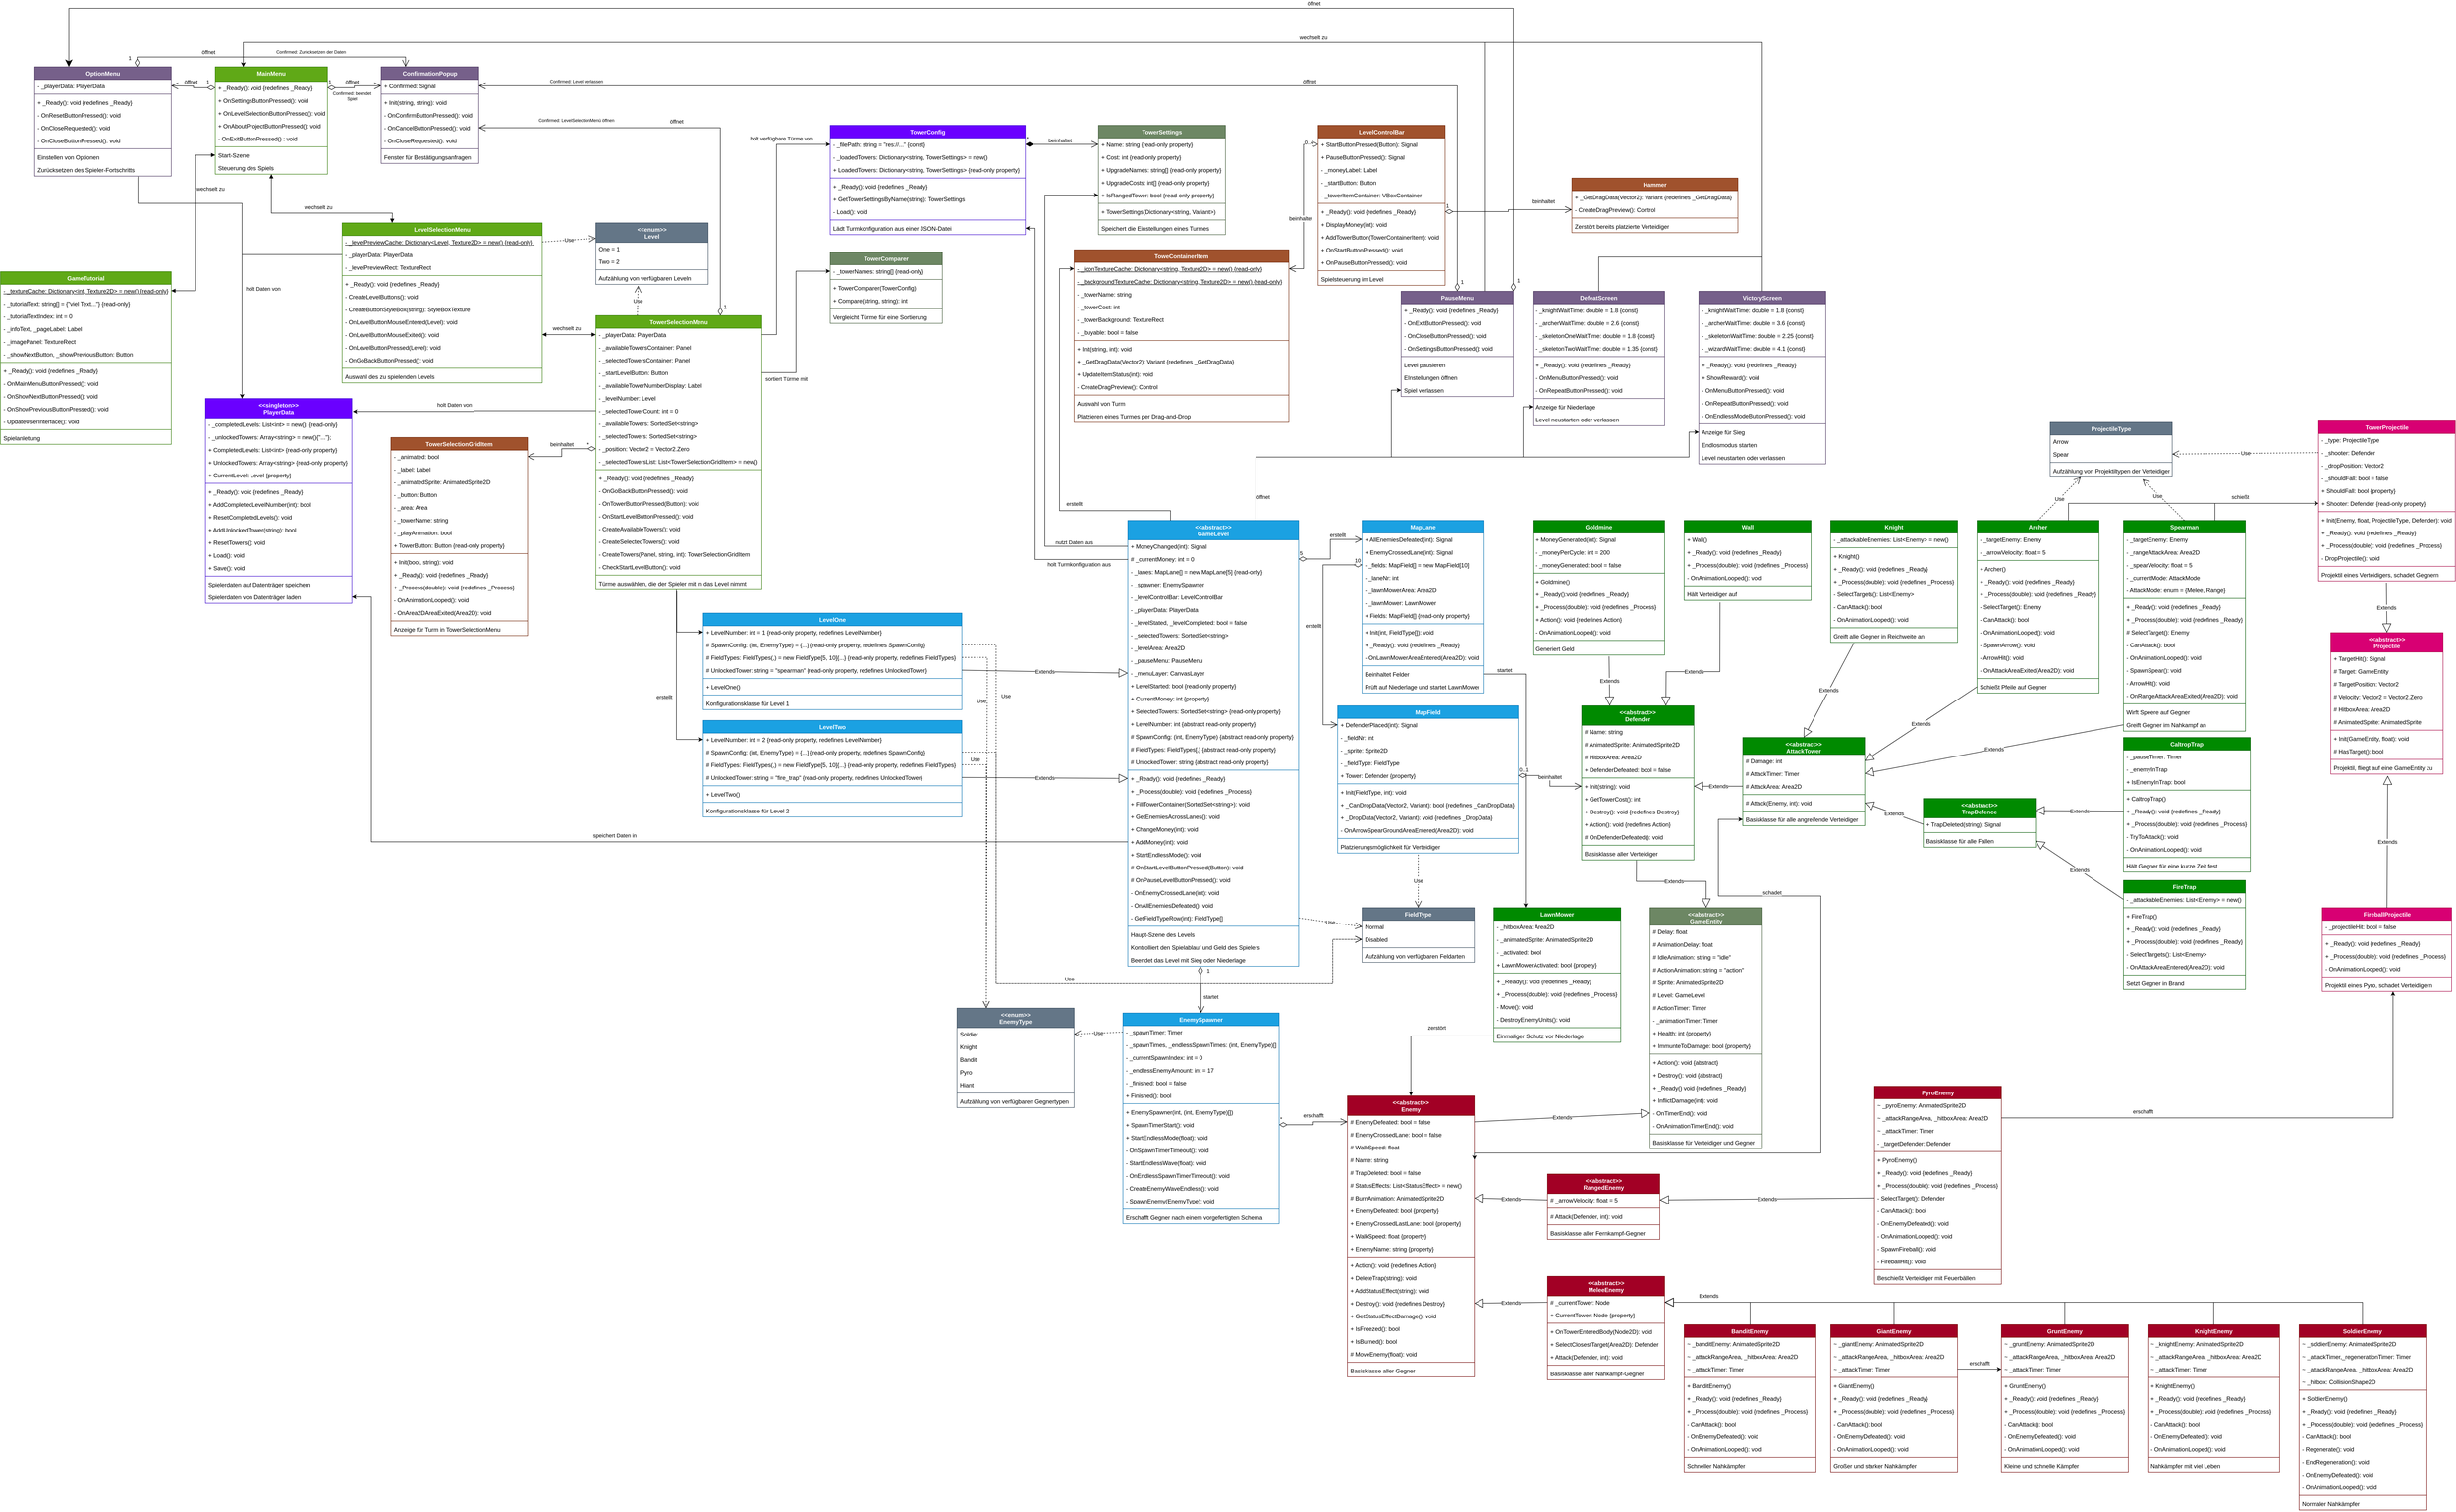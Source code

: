 <mxfile version="22.1.21" type="device">
  <diagram id="C5RBs43oDa-KdzZeNtuy" name="Page-1">
    <mxGraphModel dx="2449" dy="1594" grid="1" gridSize="10" guides="1" tooltips="1" connect="1" arrows="1" fold="1" page="0" pageScale="1" pageWidth="827" pageHeight="1169" math="0" shadow="0">
      <root>
        <mxCell id="WIyWlLk6GJQsqaUBKTNV-0" />
        <mxCell id="WIyWlLk6GJQsqaUBKTNV-1" parent="WIyWlLk6GJQsqaUBKTNV-0" />
        <mxCell id="wSwAOmmejvRLHp2DUcoL-6" value="MainMenu" style="swimlane;fontStyle=1;align=center;verticalAlign=top;childLayout=stackLayout;horizontal=1;startSize=30;horizontalStack=0;resizeParent=1;resizeParentMax=0;resizeLast=0;collapsible=1;marginBottom=0;whiteSpace=wrap;html=1;fillColor=#60a917;fontColor=#ffffff;strokeColor=#2D7600;" parent="WIyWlLk6GJQsqaUBKTNV-1" vertex="1">
          <mxGeometry x="300" y="-80" width="230" height="220" as="geometry" />
        </mxCell>
        <mxCell id="wSwAOmmejvRLHp2DUcoL-21" value="+ _Ready(): void {redefines _Ready}" style="text;strokeColor=none;fillColor=none;align=left;verticalAlign=top;spacingLeft=4;spacingRight=4;overflow=hidden;rotatable=0;points=[[0,0.5],[1,0.5]];portConstraint=eastwest;whiteSpace=wrap;html=1;" parent="wSwAOmmejvRLHp2DUcoL-6" vertex="1">
          <mxGeometry y="30" width="230" height="26" as="geometry" />
        </mxCell>
        <mxCell id="wSwAOmmejvRLHp2DUcoL-18" value="+ OnSettingsButtonPressed(): void" style="text;strokeColor=none;fillColor=none;align=left;verticalAlign=top;spacingLeft=4;spacingRight=4;overflow=hidden;rotatable=0;points=[[0,0.5],[1,0.5]];portConstraint=eastwest;whiteSpace=wrap;html=1;" parent="wSwAOmmejvRLHp2DUcoL-6" vertex="1">
          <mxGeometry y="56" width="230" height="26" as="geometry" />
        </mxCell>
        <mxCell id="wSwAOmmejvRLHp2DUcoL-23" value="+ OnLevelSelectionButtonPressed(): void" style="text;strokeColor=none;fillColor=none;align=left;verticalAlign=top;spacingLeft=4;spacingRight=4;overflow=hidden;rotatable=0;points=[[0,0.5],[1,0.5]];portConstraint=eastwest;whiteSpace=wrap;html=1;" parent="wSwAOmmejvRLHp2DUcoL-6" vertex="1">
          <mxGeometry y="82" width="230" height="26" as="geometry" />
        </mxCell>
        <mxCell id="wSwAOmmejvRLHp2DUcoL-22" value="+ OnAboutProjectButtonPressed(): void" style="text;strokeColor=none;fillColor=none;align=left;verticalAlign=top;spacingLeft=4;spacingRight=4;overflow=hidden;rotatable=0;points=[[0,0.5],[1,0.5]];portConstraint=eastwest;whiteSpace=wrap;html=1;" parent="wSwAOmmejvRLHp2DUcoL-6" vertex="1">
          <mxGeometry y="108" width="230" height="26" as="geometry" />
        </mxCell>
        <mxCell id="wSwAOmmejvRLHp2DUcoL-19" value="- OnExitButtonPressed() : void" style="text;strokeColor=none;fillColor=none;align=left;verticalAlign=top;spacingLeft=4;spacingRight=4;overflow=hidden;rotatable=0;points=[[0,0.5],[1,0.5]];portConstraint=eastwest;whiteSpace=wrap;html=1;" parent="wSwAOmmejvRLHp2DUcoL-6" vertex="1">
          <mxGeometry y="134" width="230" height="26" as="geometry" />
        </mxCell>
        <mxCell id="wSwAOmmejvRLHp2DUcoL-11" value="" style="line;strokeWidth=1;fillColor=none;align=left;verticalAlign=middle;spacingTop=-1;spacingLeft=3;spacingRight=3;rotatable=0;labelPosition=right;points=[];portConstraint=eastwest;strokeColor=inherit;" parent="wSwAOmmejvRLHp2DUcoL-6" vertex="1">
          <mxGeometry y="160" width="230" height="8" as="geometry" />
        </mxCell>
        <mxCell id="wSwAOmmejvRLHp2DUcoL-10" value="Start-Szene" style="text;strokeColor=none;fillColor=none;align=left;verticalAlign=top;spacingLeft=4;spacingRight=4;overflow=hidden;rotatable=0;points=[[0,0.5],[1,0.5]];portConstraint=eastwest;whiteSpace=wrap;html=1;" parent="wSwAOmmejvRLHp2DUcoL-6" vertex="1">
          <mxGeometry y="168" width="230" height="26" as="geometry" />
        </mxCell>
        <mxCell id="wSwAOmmejvRLHp2DUcoL-24" value="Steuerung des Spiels" style="text;strokeColor=none;fillColor=none;align=left;verticalAlign=top;spacingLeft=4;spacingRight=4;overflow=hidden;rotatable=0;points=[[0,0.5],[1,0.5]];portConstraint=eastwest;whiteSpace=wrap;html=1;" parent="wSwAOmmejvRLHp2DUcoL-6" vertex="1">
          <mxGeometry y="194" width="230" height="26" as="geometry" />
        </mxCell>
        <mxCell id="wSwAOmmejvRLHp2DUcoL-25" value="ConfirmationPopup" style="swimlane;fontStyle=1;align=center;verticalAlign=top;childLayout=stackLayout;horizontal=1;startSize=26;horizontalStack=0;resizeParent=1;resizeParentMax=0;resizeLast=0;collapsible=1;marginBottom=0;whiteSpace=wrap;html=1;fillColor=#76608a;fontColor=#ffffff;strokeColor=#432D57;" parent="WIyWlLk6GJQsqaUBKTNV-1" vertex="1">
          <mxGeometry x="640" y="-80" width="200" height="198" as="geometry" />
        </mxCell>
        <mxCell id="wSwAOmmejvRLHp2DUcoL-26" value="+ Confirmed: Signal" style="text;strokeColor=none;fillColor=none;align=left;verticalAlign=top;spacingLeft=4;spacingRight=4;overflow=hidden;rotatable=0;points=[[0,0.5],[1,0.5]];portConstraint=eastwest;whiteSpace=wrap;html=1;" parent="wSwAOmmejvRLHp2DUcoL-25" vertex="1">
          <mxGeometry y="26" width="200" height="26" as="geometry" />
        </mxCell>
        <mxCell id="wSwAOmmejvRLHp2DUcoL-27" value="" style="line;strokeWidth=1;fillColor=none;align=left;verticalAlign=middle;spacingTop=-1;spacingLeft=3;spacingRight=3;rotatable=0;labelPosition=right;points=[];portConstraint=eastwest;strokeColor=inherit;" parent="wSwAOmmejvRLHp2DUcoL-25" vertex="1">
          <mxGeometry y="52" width="200" height="8" as="geometry" />
        </mxCell>
        <mxCell id="wSwAOmmejvRLHp2DUcoL-28" value="+ Init(string, string): void&amp;nbsp;" style="text;strokeColor=none;fillColor=none;align=left;verticalAlign=top;spacingLeft=4;spacingRight=4;overflow=hidden;rotatable=0;points=[[0,0.5],[1,0.5]];portConstraint=eastwest;whiteSpace=wrap;html=1;" parent="wSwAOmmejvRLHp2DUcoL-25" vertex="1">
          <mxGeometry y="60" width="200" height="26" as="geometry" />
        </mxCell>
        <mxCell id="wSwAOmmejvRLHp2DUcoL-53" value="- OnConfirmButtonPressed(): void" style="text;strokeColor=none;fillColor=none;align=left;verticalAlign=top;spacingLeft=4;spacingRight=4;overflow=hidden;rotatable=0;points=[[0,0.5],[1,0.5]];portConstraint=eastwest;whiteSpace=wrap;html=1;" parent="wSwAOmmejvRLHp2DUcoL-25" vertex="1">
          <mxGeometry y="86" width="200" height="26" as="geometry" />
        </mxCell>
        <mxCell id="wSwAOmmejvRLHp2DUcoL-52" value="- OnCancelButtonPressed(): void" style="text;strokeColor=none;fillColor=none;align=left;verticalAlign=top;spacingLeft=4;spacingRight=4;overflow=hidden;rotatable=0;points=[[0,0.5],[1,0.5]];portConstraint=eastwest;whiteSpace=wrap;html=1;" parent="wSwAOmmejvRLHp2DUcoL-25" vertex="1">
          <mxGeometry y="112" width="200" height="26" as="geometry" />
        </mxCell>
        <mxCell id="wSwAOmmejvRLHp2DUcoL-51" value="- OnCloseRequested(): void" style="text;strokeColor=none;fillColor=none;align=left;verticalAlign=top;spacingLeft=4;spacingRight=4;overflow=hidden;rotatable=0;points=[[0,0.5],[1,0.5]];portConstraint=eastwest;whiteSpace=wrap;html=1;" parent="wSwAOmmejvRLHp2DUcoL-25" vertex="1">
          <mxGeometry y="138" width="200" height="26" as="geometry" />
        </mxCell>
        <mxCell id="wSwAOmmejvRLHp2DUcoL-29" value="" style="line;strokeWidth=1;fillColor=none;align=left;verticalAlign=middle;spacingTop=-1;spacingLeft=3;spacingRight=3;rotatable=0;labelPosition=right;points=[];portConstraint=eastwest;strokeColor=inherit;" parent="wSwAOmmejvRLHp2DUcoL-25" vertex="1">
          <mxGeometry y="164" width="200" height="8" as="geometry" />
        </mxCell>
        <mxCell id="wSwAOmmejvRLHp2DUcoL-30" value="Fenster für Bestätigungsanfragen" style="text;strokeColor=none;fillColor=none;align=left;verticalAlign=top;spacingLeft=4;spacingRight=4;overflow=hidden;rotatable=0;points=[[0,0.5],[1,0.5]];portConstraint=eastwest;whiteSpace=wrap;html=1;" parent="wSwAOmmejvRLHp2DUcoL-25" vertex="1">
          <mxGeometry y="172" width="200" height="26" as="geometry" />
        </mxCell>
        <mxCell id="wSwAOmmejvRLHp2DUcoL-31" value="OptionMenu" style="swimlane;fontStyle=1;align=center;verticalAlign=top;childLayout=stackLayout;horizontal=1;startSize=26;horizontalStack=0;resizeParent=1;resizeParentMax=0;resizeLast=0;collapsible=1;marginBottom=0;whiteSpace=wrap;html=1;fillColor=#76608a;fontColor=#ffffff;strokeColor=#432D57;" parent="WIyWlLk6GJQsqaUBKTNV-1" vertex="1">
          <mxGeometry x="-70" y="-80" width="280" height="224" as="geometry" />
        </mxCell>
        <mxCell id="wSwAOmmejvRLHp2DUcoL-63" value="- _playerData: PlayerData" style="text;strokeColor=none;fillColor=none;align=left;verticalAlign=top;spacingLeft=4;spacingRight=4;overflow=hidden;rotatable=0;points=[[0,0.5],[1,0.5]];portConstraint=eastwest;whiteSpace=wrap;html=1;" parent="wSwAOmmejvRLHp2DUcoL-31" vertex="1">
          <mxGeometry y="26" width="280" height="26" as="geometry" />
        </mxCell>
        <mxCell id="wSwAOmmejvRLHp2DUcoL-33" value="" style="line;strokeWidth=1;fillColor=none;align=left;verticalAlign=middle;spacingTop=-1;spacingLeft=3;spacingRight=3;rotatable=0;labelPosition=right;points=[];portConstraint=eastwest;strokeColor=inherit;" parent="wSwAOmmejvRLHp2DUcoL-31" vertex="1">
          <mxGeometry y="52" width="280" height="8" as="geometry" />
        </mxCell>
        <mxCell id="wSwAOmmejvRLHp2DUcoL-34" value="+ _Ready(): void {redefines _Ready}" style="text;strokeColor=none;fillColor=none;align=left;verticalAlign=top;spacingLeft=4;spacingRight=4;overflow=hidden;rotatable=0;points=[[0,0.5],[1,0.5]];portConstraint=eastwest;whiteSpace=wrap;html=1;" parent="wSwAOmmejvRLHp2DUcoL-31" vertex="1">
          <mxGeometry y="60" width="280" height="26" as="geometry" />
        </mxCell>
        <mxCell id="wSwAOmmejvRLHp2DUcoL-71" value="- OnResetButtonPressed(): void" style="text;strokeColor=none;fillColor=none;align=left;verticalAlign=top;spacingLeft=4;spacingRight=4;overflow=hidden;rotatable=0;points=[[0,0.5],[1,0.5]];portConstraint=eastwest;whiteSpace=wrap;html=1;" parent="wSwAOmmejvRLHp2DUcoL-31" vertex="1">
          <mxGeometry y="86" width="280" height="26" as="geometry" />
        </mxCell>
        <mxCell id="wSwAOmmejvRLHp2DUcoL-70" value="- OnCloseRequested(): void" style="text;strokeColor=none;fillColor=none;align=left;verticalAlign=top;spacingLeft=4;spacingRight=4;overflow=hidden;rotatable=0;points=[[0,0.5],[1,0.5]];portConstraint=eastwest;whiteSpace=wrap;html=1;" parent="wSwAOmmejvRLHp2DUcoL-31" vertex="1">
          <mxGeometry y="112" width="280" height="26" as="geometry" />
        </mxCell>
        <mxCell id="wSwAOmmejvRLHp2DUcoL-69" value="- OnCloseButtonPressed(): void" style="text;strokeColor=none;fillColor=none;align=left;verticalAlign=top;spacingLeft=4;spacingRight=4;overflow=hidden;rotatable=0;points=[[0,0.5],[1,0.5]];portConstraint=eastwest;whiteSpace=wrap;html=1;" parent="wSwAOmmejvRLHp2DUcoL-31" vertex="1">
          <mxGeometry y="138" width="280" height="26" as="geometry" />
        </mxCell>
        <mxCell id="wSwAOmmejvRLHp2DUcoL-35" value="" style="line;strokeWidth=1;fillColor=none;align=left;verticalAlign=middle;spacingTop=-1;spacingLeft=3;spacingRight=3;rotatable=0;labelPosition=right;points=[];portConstraint=eastwest;strokeColor=inherit;" parent="wSwAOmmejvRLHp2DUcoL-31" vertex="1">
          <mxGeometry y="164" width="280" height="8" as="geometry" />
        </mxCell>
        <mxCell id="wSwAOmmejvRLHp2DUcoL-36" value="Einstellen von Optionen" style="text;strokeColor=none;fillColor=none;align=left;verticalAlign=top;spacingLeft=4;spacingRight=4;overflow=hidden;rotatable=0;points=[[0,0.5],[1,0.5]];portConstraint=eastwest;whiteSpace=wrap;html=1;" parent="wSwAOmmejvRLHp2DUcoL-31" vertex="1">
          <mxGeometry y="172" width="280" height="26" as="geometry" />
        </mxCell>
        <mxCell id="wSwAOmmejvRLHp2DUcoL-73" value="Zurücksetzen des Spieler-Fortschritts" style="text;strokeColor=none;fillColor=none;align=left;verticalAlign=top;spacingLeft=4;spacingRight=4;overflow=hidden;rotatable=0;points=[[0,0.5],[1,0.5]];portConstraint=eastwest;whiteSpace=wrap;html=1;" parent="wSwAOmmejvRLHp2DUcoL-31" vertex="1">
          <mxGeometry y="198" width="280" height="26" as="geometry" />
        </mxCell>
        <mxCell id="wSwAOmmejvRLHp2DUcoL-37" value="LevelSelectionMenu" style="swimlane;fontStyle=1;align=center;verticalAlign=top;childLayout=stackLayout;horizontal=1;startSize=26;horizontalStack=0;resizeParent=1;resizeParentMax=0;resizeLast=0;collapsible=1;marginBottom=0;whiteSpace=wrap;html=1;fillColor=#60a917;fontColor=#ffffff;strokeColor=#2D7600;" parent="WIyWlLk6GJQsqaUBKTNV-1" vertex="1">
          <mxGeometry x="560" y="240" width="410" height="328" as="geometry" />
        </mxCell>
        <mxCell id="wSwAOmmejvRLHp2DUcoL-38" value="&lt;u&gt;- _levelPreviewCache: Dictionary&amp;lt;Level, Texture2D&amp;gt; = new() {read-only}&amp;nbsp;&lt;/u&gt;" style="text;strokeColor=none;fillColor=none;align=left;verticalAlign=top;spacingLeft=4;spacingRight=4;overflow=hidden;rotatable=0;points=[[0,0.5],[1,0.5]];portConstraint=eastwest;whiteSpace=wrap;html=1;" parent="wSwAOmmejvRLHp2DUcoL-37" vertex="1">
          <mxGeometry y="26" width="410" height="26" as="geometry" />
        </mxCell>
        <mxCell id="wSwAOmmejvRLHp2DUcoL-106" value="- _playerData: PlayerData" style="text;strokeColor=none;fillColor=none;align=left;verticalAlign=top;spacingLeft=4;spacingRight=4;overflow=hidden;rotatable=0;points=[[0,0.5],[1,0.5]];portConstraint=eastwest;whiteSpace=wrap;html=1;" parent="wSwAOmmejvRLHp2DUcoL-37" vertex="1">
          <mxGeometry y="52" width="410" height="26" as="geometry" />
        </mxCell>
        <mxCell id="wSwAOmmejvRLHp2DUcoL-105" value="- _levelPreviewRect: TextureRect" style="text;strokeColor=none;fillColor=none;align=left;verticalAlign=top;spacingLeft=4;spacingRight=4;overflow=hidden;rotatable=0;points=[[0,0.5],[1,0.5]];portConstraint=eastwest;whiteSpace=wrap;html=1;" parent="wSwAOmmejvRLHp2DUcoL-37" vertex="1">
          <mxGeometry y="78" width="410" height="26" as="geometry" />
        </mxCell>
        <mxCell id="wSwAOmmejvRLHp2DUcoL-39" value="" style="line;strokeWidth=1;fillColor=none;align=left;verticalAlign=middle;spacingTop=-1;spacingLeft=3;spacingRight=3;rotatable=0;labelPosition=right;points=[];portConstraint=eastwest;strokeColor=inherit;" parent="wSwAOmmejvRLHp2DUcoL-37" vertex="1">
          <mxGeometry y="104" width="410" height="8" as="geometry" />
        </mxCell>
        <mxCell id="wSwAOmmejvRLHp2DUcoL-40" value="+ _Ready(): void {redefines _Ready}" style="text;strokeColor=none;fillColor=none;align=left;verticalAlign=top;spacingLeft=4;spacingRight=4;overflow=hidden;rotatable=0;points=[[0,0.5],[1,0.5]];portConstraint=eastwest;whiteSpace=wrap;html=1;" parent="wSwAOmmejvRLHp2DUcoL-37" vertex="1">
          <mxGeometry y="112" width="410" height="26" as="geometry" />
        </mxCell>
        <mxCell id="wSwAOmmejvRLHp2DUcoL-123" value="- CreateLevelButtons(): void" style="text;strokeColor=none;fillColor=none;align=left;verticalAlign=top;spacingLeft=4;spacingRight=4;overflow=hidden;rotatable=0;points=[[0,0.5],[1,0.5]];portConstraint=eastwest;whiteSpace=wrap;html=1;" parent="wSwAOmmejvRLHp2DUcoL-37" vertex="1">
          <mxGeometry y="138" width="410" height="26" as="geometry" />
        </mxCell>
        <mxCell id="wSwAOmmejvRLHp2DUcoL-122" value="- CreateButtonStyleBox(string): StyleBoxTexture" style="text;strokeColor=none;fillColor=none;align=left;verticalAlign=top;spacingLeft=4;spacingRight=4;overflow=hidden;rotatable=0;points=[[0,0.5],[1,0.5]];portConstraint=eastwest;whiteSpace=wrap;html=1;" parent="wSwAOmmejvRLHp2DUcoL-37" vertex="1">
          <mxGeometry y="164" width="410" height="26" as="geometry" />
        </mxCell>
        <mxCell id="wSwAOmmejvRLHp2DUcoL-121" value="- OnLevelButtonMouseEntered(Level): void" style="text;strokeColor=none;fillColor=none;align=left;verticalAlign=top;spacingLeft=4;spacingRight=4;overflow=hidden;rotatable=0;points=[[0,0.5],[1,0.5]];portConstraint=eastwest;whiteSpace=wrap;html=1;" parent="wSwAOmmejvRLHp2DUcoL-37" vertex="1">
          <mxGeometry y="190" width="410" height="26" as="geometry" />
        </mxCell>
        <mxCell id="wSwAOmmejvRLHp2DUcoL-120" value="- OnLevelButtonMouseExited(): void" style="text;strokeColor=none;fillColor=none;align=left;verticalAlign=top;spacingLeft=4;spacingRight=4;overflow=hidden;rotatable=0;points=[[0,0.5],[1,0.5]];portConstraint=eastwest;whiteSpace=wrap;html=1;" parent="wSwAOmmejvRLHp2DUcoL-37" vertex="1">
          <mxGeometry y="216" width="410" height="26" as="geometry" />
        </mxCell>
        <mxCell id="wSwAOmmejvRLHp2DUcoL-119" value="- OnLevelButtonPressed(Level): void" style="text;strokeColor=none;fillColor=none;align=left;verticalAlign=top;spacingLeft=4;spacingRight=4;overflow=hidden;rotatable=0;points=[[0,0.5],[1,0.5]];portConstraint=eastwest;whiteSpace=wrap;html=1;" parent="wSwAOmmejvRLHp2DUcoL-37" vertex="1">
          <mxGeometry y="242" width="410" height="26" as="geometry" />
        </mxCell>
        <mxCell id="wSwAOmmejvRLHp2DUcoL-117" value="- OnGoBackButtonPressed(): void" style="text;strokeColor=none;fillColor=none;align=left;verticalAlign=top;spacingLeft=4;spacingRight=4;overflow=hidden;rotatable=0;points=[[0,0.5],[1,0.5]];portConstraint=eastwest;whiteSpace=wrap;html=1;" parent="wSwAOmmejvRLHp2DUcoL-37" vertex="1">
          <mxGeometry y="268" width="410" height="26" as="geometry" />
        </mxCell>
        <mxCell id="wSwAOmmejvRLHp2DUcoL-41" value="" style="line;strokeWidth=1;fillColor=none;align=left;verticalAlign=middle;spacingTop=-1;spacingLeft=3;spacingRight=3;rotatable=0;labelPosition=right;points=[];portConstraint=eastwest;strokeColor=inherit;" parent="wSwAOmmejvRLHp2DUcoL-37" vertex="1">
          <mxGeometry y="294" width="410" height="8" as="geometry" />
        </mxCell>
        <mxCell id="wSwAOmmejvRLHp2DUcoL-42" value="Auswahl des zu spielenden Levels" style="text;strokeColor=none;fillColor=none;align=left;verticalAlign=top;spacingLeft=4;spacingRight=4;overflow=hidden;rotatable=0;points=[[0,0.5],[1,0.5]];portConstraint=eastwest;whiteSpace=wrap;html=1;" parent="wSwAOmmejvRLHp2DUcoL-37" vertex="1">
          <mxGeometry y="302" width="410" height="26" as="geometry" />
        </mxCell>
        <mxCell id="wSwAOmmejvRLHp2DUcoL-43" value="GameTutorial" style="swimlane;fontStyle=1;align=center;verticalAlign=top;childLayout=stackLayout;horizontal=1;startSize=26;horizontalStack=0;resizeParent=1;resizeParentMax=0;resizeLast=0;collapsible=1;marginBottom=0;whiteSpace=wrap;html=1;fillColor=#60a917;fontColor=#ffffff;strokeColor=#2D7600;" parent="WIyWlLk6GJQsqaUBKTNV-1" vertex="1">
          <mxGeometry x="-140" y="340" width="350" height="354" as="geometry" />
        </mxCell>
        <mxCell id="wSwAOmmejvRLHp2DUcoL-44" value="&lt;u&gt;- _textureCache: Dictionary&amp;lt;int, Texture2D&amp;gt; = new() {read-only}&lt;/u&gt;" style="text;strokeColor=none;fillColor=none;align=left;verticalAlign=top;spacingLeft=4;spacingRight=4;overflow=hidden;rotatable=0;points=[[0,0.5],[1,0.5]];portConstraint=eastwest;whiteSpace=wrap;html=1;" parent="wSwAOmmejvRLHp2DUcoL-43" vertex="1">
          <mxGeometry y="26" width="350" height="26" as="geometry" />
        </mxCell>
        <mxCell id="wSwAOmmejvRLHp2DUcoL-81" value="- _tutorialText: string[] = {&quot;viel Text...&quot;} {read-only}" style="text;strokeColor=none;fillColor=none;align=left;verticalAlign=top;spacingLeft=4;spacingRight=4;overflow=hidden;rotatable=0;points=[[0,0.5],[1,0.5]];portConstraint=eastwest;whiteSpace=wrap;html=1;" parent="wSwAOmmejvRLHp2DUcoL-43" vertex="1">
          <mxGeometry y="52" width="350" height="26" as="geometry" />
        </mxCell>
        <mxCell id="wSwAOmmejvRLHp2DUcoL-80" value="- _tutorialTextIndex: int = 0" style="text;strokeColor=none;fillColor=none;align=left;verticalAlign=top;spacingLeft=4;spacingRight=4;overflow=hidden;rotatable=0;points=[[0,0.5],[1,0.5]];portConstraint=eastwest;whiteSpace=wrap;html=1;" parent="wSwAOmmejvRLHp2DUcoL-43" vertex="1">
          <mxGeometry y="78" width="350" height="26" as="geometry" />
        </mxCell>
        <mxCell id="wSwAOmmejvRLHp2DUcoL-79" value="- _infoText, _pageLabel: Label" style="text;strokeColor=none;fillColor=none;align=left;verticalAlign=top;spacingLeft=4;spacingRight=4;overflow=hidden;rotatable=0;points=[[0,0.5],[1,0.5]];portConstraint=eastwest;whiteSpace=wrap;html=1;" parent="wSwAOmmejvRLHp2DUcoL-43" vertex="1">
          <mxGeometry y="104" width="350" height="26" as="geometry" />
        </mxCell>
        <mxCell id="wSwAOmmejvRLHp2DUcoL-78" value="- _imagePanel: TextureRect" style="text;strokeColor=none;fillColor=none;align=left;verticalAlign=top;spacingLeft=4;spacingRight=4;overflow=hidden;rotatable=0;points=[[0,0.5],[1,0.5]];portConstraint=eastwest;whiteSpace=wrap;html=1;" parent="wSwAOmmejvRLHp2DUcoL-43" vertex="1">
          <mxGeometry y="130" width="350" height="26" as="geometry" />
        </mxCell>
        <mxCell id="wSwAOmmejvRLHp2DUcoL-82" value="- _showNextButton, _showPreviousButton: Button" style="text;strokeColor=none;fillColor=none;align=left;verticalAlign=top;spacingLeft=4;spacingRight=4;overflow=hidden;rotatable=0;points=[[0,0.5],[1,0.5]];portConstraint=eastwest;whiteSpace=wrap;html=1;" parent="wSwAOmmejvRLHp2DUcoL-43" vertex="1">
          <mxGeometry y="156" width="350" height="26" as="geometry" />
        </mxCell>
        <mxCell id="wSwAOmmejvRLHp2DUcoL-45" value="" style="line;strokeWidth=1;fillColor=none;align=left;verticalAlign=middle;spacingTop=-1;spacingLeft=3;spacingRight=3;rotatable=0;labelPosition=right;points=[];portConstraint=eastwest;strokeColor=inherit;" parent="wSwAOmmejvRLHp2DUcoL-43" vertex="1">
          <mxGeometry y="182" width="350" height="8" as="geometry" />
        </mxCell>
        <mxCell id="wSwAOmmejvRLHp2DUcoL-46" value="+ _Ready(): void {redefines _Ready}" style="text;strokeColor=none;fillColor=none;align=left;verticalAlign=top;spacingLeft=4;spacingRight=4;overflow=hidden;rotatable=0;points=[[0,0.5],[1,0.5]];portConstraint=eastwest;whiteSpace=wrap;html=1;" parent="wSwAOmmejvRLHp2DUcoL-43" vertex="1">
          <mxGeometry y="190" width="350" height="26" as="geometry" />
        </mxCell>
        <mxCell id="wSwAOmmejvRLHp2DUcoL-86" value="- OnMainMenuButtonPressed(): void" style="text;strokeColor=none;fillColor=none;align=left;verticalAlign=top;spacingLeft=4;spacingRight=4;overflow=hidden;rotatable=0;points=[[0,0.5],[1,0.5]];portConstraint=eastwest;whiteSpace=wrap;html=1;" parent="wSwAOmmejvRLHp2DUcoL-43" vertex="1">
          <mxGeometry y="216" width="350" height="26" as="geometry" />
        </mxCell>
        <mxCell id="wSwAOmmejvRLHp2DUcoL-85" value="- OnShowNextButtonPressed(): void" style="text;strokeColor=none;fillColor=none;align=left;verticalAlign=top;spacingLeft=4;spacingRight=4;overflow=hidden;rotatable=0;points=[[0,0.5],[1,0.5]];portConstraint=eastwest;whiteSpace=wrap;html=1;" parent="wSwAOmmejvRLHp2DUcoL-43" vertex="1">
          <mxGeometry y="242" width="350" height="26" as="geometry" />
        </mxCell>
        <mxCell id="wSwAOmmejvRLHp2DUcoL-84" value="- OnShowPreviousButtonPressed(): void" style="text;strokeColor=none;fillColor=none;align=left;verticalAlign=top;spacingLeft=4;spacingRight=4;overflow=hidden;rotatable=0;points=[[0,0.5],[1,0.5]];portConstraint=eastwest;whiteSpace=wrap;html=1;" parent="wSwAOmmejvRLHp2DUcoL-43" vertex="1">
          <mxGeometry y="268" width="350" height="26" as="geometry" />
        </mxCell>
        <mxCell id="wSwAOmmejvRLHp2DUcoL-83" value="- UpdateUserInterface(): void" style="text;strokeColor=none;fillColor=none;align=left;verticalAlign=top;spacingLeft=4;spacingRight=4;overflow=hidden;rotatable=0;points=[[0,0.5],[1,0.5]];portConstraint=eastwest;whiteSpace=wrap;html=1;" parent="wSwAOmmejvRLHp2DUcoL-43" vertex="1">
          <mxGeometry y="294" width="350" height="26" as="geometry" />
        </mxCell>
        <mxCell id="wSwAOmmejvRLHp2DUcoL-47" value="" style="line;strokeWidth=1;fillColor=none;align=left;verticalAlign=middle;spacingTop=-1;spacingLeft=3;spacingRight=3;rotatable=0;labelPosition=right;points=[];portConstraint=eastwest;strokeColor=inherit;" parent="wSwAOmmejvRLHp2DUcoL-43" vertex="1">
          <mxGeometry y="320" width="350" height="8" as="geometry" />
        </mxCell>
        <mxCell id="wSwAOmmejvRLHp2DUcoL-48" value="Spielanleitung" style="text;strokeColor=none;fillColor=none;align=left;verticalAlign=top;spacingLeft=4;spacingRight=4;overflow=hidden;rotatable=0;points=[[0,0.5],[1,0.5]];portConstraint=eastwest;whiteSpace=wrap;html=1;" parent="wSwAOmmejvRLHp2DUcoL-43" vertex="1">
          <mxGeometry y="328" width="350" height="26" as="geometry" />
        </mxCell>
        <mxCell id="wSwAOmmejvRLHp2DUcoL-49" value="1" style="endArrow=open;html=1;endSize=12;startArrow=diamondThin;startSize=14;startFill=0;edgeStyle=orthogonalEdgeStyle;align=left;verticalAlign=bottom;rounded=0;exitX=1;exitY=0.5;exitDx=0;exitDy=0;entryX=0;entryY=0.5;entryDx=0;entryDy=0;" parent="WIyWlLk6GJQsqaUBKTNV-1" source="wSwAOmmejvRLHp2DUcoL-21" target="wSwAOmmejvRLHp2DUcoL-26" edge="1">
          <mxGeometry x="-1" y="3" relative="1" as="geometry">
            <mxPoint x="540" y="60" as="sourcePoint" />
            <mxPoint x="610" y="50" as="targetPoint" />
          </mxGeometry>
        </mxCell>
        <mxCell id="wSwAOmmejvRLHp2DUcoL-50" value="öffnet" style="edgeLabel;html=1;align=center;verticalAlign=middle;resizable=0;points=[];" parent="wSwAOmmejvRLHp2DUcoL-49" vertex="1" connectable="0">
          <mxGeometry x="-0.218" y="1" relative="1" as="geometry">
            <mxPoint x="5" y="-11" as="offset" />
          </mxGeometry>
        </mxCell>
        <mxCell id="wSwAOmmejvRLHp2DUcoL-55" value="Confirmed: beendet&lt;br style=&quot;font-size: 9px;&quot;&gt;Spiel" style="edgeLabel;html=1;align=center;verticalAlign=middle;resizable=0;points=[];fontSize=9;" parent="wSwAOmmejvRLHp2DUcoL-49" vertex="1" connectable="0">
          <mxGeometry x="0.386" relative="1" as="geometry">
            <mxPoint x="-25" y="21" as="offset" />
          </mxGeometry>
        </mxCell>
        <mxCell id="wSwAOmmejvRLHp2DUcoL-56" value="1" style="endArrow=open;html=1;endSize=12;startArrow=diamondThin;startSize=14;startFill=0;edgeStyle=orthogonalEdgeStyle;align=left;verticalAlign=bottom;rounded=0;entryX=1;entryY=0.5;entryDx=0;entryDy=0;exitX=0;exitY=0.5;exitDx=0;exitDy=0;" parent="WIyWlLk6GJQsqaUBKTNV-1" source="wSwAOmmejvRLHp2DUcoL-21" edge="1">
          <mxGeometry x="-0.575" y="-3" relative="1" as="geometry">
            <mxPoint x="120" y="110" as="sourcePoint" />
            <mxPoint x="210" y="-41" as="targetPoint" />
            <mxPoint as="offset" />
          </mxGeometry>
        </mxCell>
        <mxCell id="wSwAOmmejvRLHp2DUcoL-57" value="öffnet" style="edgeLabel;html=1;align=center;verticalAlign=middle;resizable=0;points=[];" parent="wSwAOmmejvRLHp2DUcoL-56" vertex="1" connectable="0">
          <mxGeometry x="0.219" y="-2" relative="1" as="geometry">
            <mxPoint x="3" y="-7" as="offset" />
          </mxGeometry>
        </mxCell>
        <mxCell id="wSwAOmmejvRLHp2DUcoL-58" value="" style="endArrow=block;startArrow=block;endFill=1;startFill=1;html=1;rounded=0;exitX=1;exitY=0.5;exitDx=0;exitDy=0;entryX=0;entryY=0.5;entryDx=0;entryDy=0;" parent="WIyWlLk6GJQsqaUBKTNV-1" source="wSwAOmmejvRLHp2DUcoL-44" target="wSwAOmmejvRLHp2DUcoL-10" edge="1">
          <mxGeometry width="160" relative="1" as="geometry">
            <mxPoint x="160" y="180" as="sourcePoint" />
            <mxPoint x="320" y="180" as="targetPoint" />
            <Array as="points">
              <mxPoint x="260" y="379" />
              <mxPoint x="260" y="101" />
            </Array>
          </mxGeometry>
        </mxCell>
        <mxCell id="wSwAOmmejvRLHp2DUcoL-59" value="wechselt zu" style="edgeLabel;html=1;align=center;verticalAlign=middle;resizable=0;points=[];" parent="wSwAOmmejvRLHp2DUcoL-58" vertex="1" connectable="0">
          <mxGeometry x="-0.088" relative="1" as="geometry">
            <mxPoint x="30" y="-91" as="offset" />
          </mxGeometry>
        </mxCell>
        <mxCell id="wSwAOmmejvRLHp2DUcoL-60" value="" style="endArrow=block;startArrow=block;endFill=1;startFill=1;html=1;rounded=0;exitX=0.25;exitY=0;exitDx=0;exitDy=0;" parent="WIyWlLk6GJQsqaUBKTNV-1" source="wSwAOmmejvRLHp2DUcoL-37" target="wSwAOmmejvRLHp2DUcoL-24" edge="1">
          <mxGeometry width="160" relative="1" as="geometry">
            <mxPoint x="240" y="259" as="sourcePoint" />
            <mxPoint x="445" y="180" as="targetPoint" />
            <Array as="points">
              <mxPoint x="663" y="220" />
              <mxPoint x="415" y="220" />
            </Array>
          </mxGeometry>
        </mxCell>
        <mxCell id="wSwAOmmejvRLHp2DUcoL-61" value="wechselt zu" style="edgeLabel;html=1;align=center;verticalAlign=middle;resizable=0;points=[];" parent="wSwAOmmejvRLHp2DUcoL-60" vertex="1" connectable="0">
          <mxGeometry x="-0.088" relative="1" as="geometry">
            <mxPoint x="-14" y="-12" as="offset" />
          </mxGeometry>
        </mxCell>
        <mxCell id="wSwAOmmejvRLHp2DUcoL-75" value="1" style="endArrow=open;html=1;endSize=12;startArrow=diamondThin;startSize=14;startFill=0;edgeStyle=orthogonalEdgeStyle;align=left;verticalAlign=bottom;rounded=0;exitX=0.75;exitY=0;exitDx=0;exitDy=0;entryX=0.25;entryY=0;entryDx=0;entryDy=0;" parent="WIyWlLk6GJQsqaUBKTNV-1" source="wSwAOmmejvRLHp2DUcoL-31" target="wSwAOmmejvRLHp2DUcoL-25" edge="1">
          <mxGeometry x="-0.967" y="20" relative="1" as="geometry">
            <mxPoint x="190" y="20" as="sourcePoint" />
            <mxPoint x="350" y="20" as="targetPoint" />
            <Array as="points">
              <mxPoint x="140" y="-100" />
              <mxPoint x="690" y="-100" />
            </Array>
            <mxPoint as="offset" />
          </mxGeometry>
        </mxCell>
        <mxCell id="wSwAOmmejvRLHp2DUcoL-76" value="öffnet" style="edgeLabel;html=1;align=center;verticalAlign=middle;resizable=0;points=[];" parent="wSwAOmmejvRLHp2DUcoL-75" vertex="1" connectable="0">
          <mxGeometry x="-0.03" y="2" relative="1" as="geometry">
            <mxPoint x="-120" y="-8" as="offset" />
          </mxGeometry>
        </mxCell>
        <mxCell id="wSwAOmmejvRLHp2DUcoL-77" value="Confirmed: Zurücksetzen der Daten" style="edgeLabel;html=1;align=center;verticalAlign=middle;resizable=0;points=[];fontSize=9;" parent="wSwAOmmejvRLHp2DUcoL-75" vertex="1" connectable="0">
          <mxGeometry x="0.189" y="1" relative="1" as="geometry">
            <mxPoint x="25" y="-9" as="offset" />
          </mxGeometry>
        </mxCell>
        <mxCell id="wSwAOmmejvRLHp2DUcoL-87" value="&amp;lt;&amp;lt;enum&amp;gt;&amp;gt;&lt;br&gt;Level" style="swimlane;fontStyle=1;align=center;verticalAlign=top;childLayout=stackLayout;horizontal=1;startSize=40;horizontalStack=0;resizeParent=1;resizeParentMax=0;resizeLast=0;collapsible=1;marginBottom=0;whiteSpace=wrap;html=1;fillColor=#647687;fontColor=#ffffff;strokeColor=#314354;" parent="WIyWlLk6GJQsqaUBKTNV-1" vertex="1">
          <mxGeometry x="1080" y="240" width="230" height="126" as="geometry" />
        </mxCell>
        <mxCell id="wSwAOmmejvRLHp2DUcoL-88" value="One = 1" style="text;strokeColor=none;fillColor=none;align=left;verticalAlign=top;spacingLeft=4;spacingRight=4;overflow=hidden;rotatable=0;points=[[0,0.5],[1,0.5]];portConstraint=eastwest;whiteSpace=wrap;html=1;" parent="wSwAOmmejvRLHp2DUcoL-87" vertex="1">
          <mxGeometry y="40" width="230" height="26" as="geometry" />
        </mxCell>
        <mxCell id="wSwAOmmejvRLHp2DUcoL-90" value="Two = 2" style="text;strokeColor=none;fillColor=none;align=left;verticalAlign=top;spacingLeft=4;spacingRight=4;overflow=hidden;rotatable=0;points=[[0,0.5],[1,0.5]];portConstraint=eastwest;whiteSpace=wrap;html=1;" parent="wSwAOmmejvRLHp2DUcoL-87" vertex="1">
          <mxGeometry y="66" width="230" height="26" as="geometry" />
        </mxCell>
        <mxCell id="wSwAOmmejvRLHp2DUcoL-91" value="" style="line;strokeWidth=1;fillColor=none;align=left;verticalAlign=middle;spacingTop=-1;spacingLeft=3;spacingRight=3;rotatable=0;labelPosition=right;points=[];portConstraint=eastwest;strokeColor=inherit;" parent="wSwAOmmejvRLHp2DUcoL-87" vertex="1">
          <mxGeometry y="92" width="230" height="8" as="geometry" />
        </mxCell>
        <mxCell id="wSwAOmmejvRLHp2DUcoL-92" value="Aufzählung von verfügbaren Leveln" style="text;strokeColor=none;fillColor=none;align=left;verticalAlign=top;spacingLeft=4;spacingRight=4;overflow=hidden;rotatable=0;points=[[0,0.5],[1,0.5]];portConstraint=eastwest;whiteSpace=wrap;html=1;" parent="wSwAOmmejvRLHp2DUcoL-87" vertex="1">
          <mxGeometry y="100" width="230" height="26" as="geometry" />
        </mxCell>
        <mxCell id="wSwAOmmejvRLHp2DUcoL-93" value="TowerSelectionMenu" style="swimlane;fontStyle=1;align=center;verticalAlign=top;childLayout=stackLayout;horizontal=1;startSize=26;horizontalStack=0;resizeParent=1;resizeParentMax=0;resizeLast=0;collapsible=1;marginBottom=0;whiteSpace=wrap;html=1;fillColor=#60a917;fontColor=#ffffff;strokeColor=#2D7600;" parent="WIyWlLk6GJQsqaUBKTNV-1" vertex="1">
          <mxGeometry x="1080" y="430" width="340" height="562" as="geometry" />
        </mxCell>
        <mxCell id="wSwAOmmejvRLHp2DUcoL-94" value="- _playerData: PlayerData" style="text;strokeColor=none;fillColor=none;align=left;verticalAlign=top;spacingLeft=4;spacingRight=4;overflow=hidden;rotatable=0;points=[[0,0.5],[1,0.5]];portConstraint=eastwest;whiteSpace=wrap;html=1;" parent="wSwAOmmejvRLHp2DUcoL-93" vertex="1">
          <mxGeometry y="26" width="340" height="26" as="geometry" />
        </mxCell>
        <mxCell id="wSwAOmmejvRLHp2DUcoL-153" value="- _availableTowersContainer: Panel" style="text;strokeColor=none;fillColor=none;align=left;verticalAlign=top;spacingLeft=4;spacingRight=4;overflow=hidden;rotatable=0;points=[[0,0.5],[1,0.5]];portConstraint=eastwest;whiteSpace=wrap;html=1;" parent="wSwAOmmejvRLHp2DUcoL-93" vertex="1">
          <mxGeometry y="52" width="340" height="26" as="geometry" />
        </mxCell>
        <mxCell id="wSwAOmmejvRLHp2DUcoL-152" value="- _selectedTowersContainer: Panel" style="text;strokeColor=none;fillColor=none;align=left;verticalAlign=top;spacingLeft=4;spacingRight=4;overflow=hidden;rotatable=0;points=[[0,0.5],[1,0.5]];portConstraint=eastwest;whiteSpace=wrap;html=1;" parent="wSwAOmmejvRLHp2DUcoL-93" vertex="1">
          <mxGeometry y="78" width="340" height="26" as="geometry" />
        </mxCell>
        <mxCell id="wSwAOmmejvRLHp2DUcoL-151" value="- _startLevelButton: Button" style="text;strokeColor=none;fillColor=none;align=left;verticalAlign=top;spacingLeft=4;spacingRight=4;overflow=hidden;rotatable=0;points=[[0,0.5],[1,0.5]];portConstraint=eastwest;whiteSpace=wrap;html=1;" parent="wSwAOmmejvRLHp2DUcoL-93" vertex="1">
          <mxGeometry y="104" width="340" height="26" as="geometry" />
        </mxCell>
        <mxCell id="wSwAOmmejvRLHp2DUcoL-150" value="- _availableTowerNumberDisplay: Label" style="text;strokeColor=none;fillColor=none;align=left;verticalAlign=top;spacingLeft=4;spacingRight=4;overflow=hidden;rotatable=0;points=[[0,0.5],[1,0.5]];portConstraint=eastwest;whiteSpace=wrap;html=1;" parent="wSwAOmmejvRLHp2DUcoL-93" vertex="1">
          <mxGeometry y="130" width="340" height="26" as="geometry" />
        </mxCell>
        <mxCell id="wSwAOmmejvRLHp2DUcoL-149" value="- _levelNumber: Level" style="text;strokeColor=none;fillColor=none;align=left;verticalAlign=top;spacingLeft=4;spacingRight=4;overflow=hidden;rotatable=0;points=[[0,0.5],[1,0.5]];portConstraint=eastwest;whiteSpace=wrap;html=1;" parent="wSwAOmmejvRLHp2DUcoL-93" vertex="1">
          <mxGeometry y="156" width="340" height="26" as="geometry" />
        </mxCell>
        <mxCell id="wSwAOmmejvRLHp2DUcoL-148" value="- _selectedTowerCount: int = 0" style="text;strokeColor=none;fillColor=none;align=left;verticalAlign=top;spacingLeft=4;spacingRight=4;overflow=hidden;rotatable=0;points=[[0,0.5],[1,0.5]];portConstraint=eastwest;whiteSpace=wrap;html=1;" parent="wSwAOmmejvRLHp2DUcoL-93" vertex="1">
          <mxGeometry y="182" width="340" height="26" as="geometry" />
        </mxCell>
        <mxCell id="wSwAOmmejvRLHp2DUcoL-147" value="- _availableTowers: SortedSet&amp;lt;string&amp;gt;" style="text;strokeColor=none;fillColor=none;align=left;verticalAlign=top;spacingLeft=4;spacingRight=4;overflow=hidden;rotatable=0;points=[[0,0.5],[1,0.5]];portConstraint=eastwest;whiteSpace=wrap;html=1;" parent="wSwAOmmejvRLHp2DUcoL-93" vertex="1">
          <mxGeometry y="208" width="340" height="26" as="geometry" />
        </mxCell>
        <mxCell id="wSwAOmmejvRLHp2DUcoL-146" value="- _selectedTowers: SortedSet&amp;lt;string&amp;gt;" style="text;strokeColor=none;fillColor=none;align=left;verticalAlign=top;spacingLeft=4;spacingRight=4;overflow=hidden;rotatable=0;points=[[0,0.5],[1,0.5]];portConstraint=eastwest;whiteSpace=wrap;html=1;" parent="wSwAOmmejvRLHp2DUcoL-93" vertex="1">
          <mxGeometry y="234" width="340" height="26" as="geometry" />
        </mxCell>
        <mxCell id="wSwAOmmejvRLHp2DUcoL-145" value="- _position: Vector2 = Vector2.Zero" style="text;strokeColor=none;fillColor=none;align=left;verticalAlign=top;spacingLeft=4;spacingRight=4;overflow=hidden;rotatable=0;points=[[0,0.5],[1,0.5]];portConstraint=eastwest;whiteSpace=wrap;html=1;" parent="wSwAOmmejvRLHp2DUcoL-93" vertex="1">
          <mxGeometry y="260" width="340" height="26" as="geometry" />
        </mxCell>
        <mxCell id="wSwAOmmejvRLHp2DUcoL-144" value="- _selectedTowersList: List&amp;lt;TowerSelectionGridItem&amp;gt; = new()" style="text;strokeColor=none;fillColor=none;align=left;verticalAlign=top;spacingLeft=4;spacingRight=4;overflow=hidden;rotatable=0;points=[[0,0.5],[1,0.5]];portConstraint=eastwest;whiteSpace=wrap;html=1;" parent="wSwAOmmejvRLHp2DUcoL-93" vertex="1">
          <mxGeometry y="286" width="340" height="26" as="geometry" />
        </mxCell>
        <mxCell id="wSwAOmmejvRLHp2DUcoL-95" value="" style="line;strokeWidth=1;fillColor=none;align=left;verticalAlign=middle;spacingTop=-1;spacingLeft=3;spacingRight=3;rotatable=0;labelPosition=right;points=[];portConstraint=eastwest;strokeColor=inherit;" parent="wSwAOmmejvRLHp2DUcoL-93" vertex="1">
          <mxGeometry y="312" width="340" height="8" as="geometry" />
        </mxCell>
        <mxCell id="wSwAOmmejvRLHp2DUcoL-96" value="+ _Ready(): void {redefines _Ready}" style="text;strokeColor=none;fillColor=none;align=left;verticalAlign=top;spacingLeft=4;spacingRight=4;overflow=hidden;rotatable=0;points=[[0,0.5],[1,0.5]];portConstraint=eastwest;whiteSpace=wrap;html=1;" parent="wSwAOmmejvRLHp2DUcoL-93" vertex="1">
          <mxGeometry y="320" width="340" height="26" as="geometry" />
        </mxCell>
        <mxCell id="wSwAOmmejvRLHp2DUcoL-161" value="- OnGoBackButtonPressed(): void" style="text;strokeColor=none;fillColor=none;align=left;verticalAlign=top;spacingLeft=4;spacingRight=4;overflow=hidden;rotatable=0;points=[[0,0.5],[1,0.5]];portConstraint=eastwest;whiteSpace=wrap;html=1;" parent="wSwAOmmejvRLHp2DUcoL-93" vertex="1">
          <mxGeometry y="346" width="340" height="26" as="geometry" />
        </mxCell>
        <mxCell id="wSwAOmmejvRLHp2DUcoL-160" value="- OnTowerButtonPressed(Button): void" style="text;strokeColor=none;fillColor=none;align=left;verticalAlign=top;spacingLeft=4;spacingRight=4;overflow=hidden;rotatable=0;points=[[0,0.5],[1,0.5]];portConstraint=eastwest;whiteSpace=wrap;html=1;" parent="wSwAOmmejvRLHp2DUcoL-93" vertex="1">
          <mxGeometry y="372" width="340" height="26" as="geometry" />
        </mxCell>
        <mxCell id="wSwAOmmejvRLHp2DUcoL-159" value="- OnStartLevelButtonPressed(): void" style="text;strokeColor=none;fillColor=none;align=left;verticalAlign=top;spacingLeft=4;spacingRight=4;overflow=hidden;rotatable=0;points=[[0,0.5],[1,0.5]];portConstraint=eastwest;whiteSpace=wrap;html=1;" parent="wSwAOmmejvRLHp2DUcoL-93" vertex="1">
          <mxGeometry y="398" width="340" height="26" as="geometry" />
        </mxCell>
        <mxCell id="wSwAOmmejvRLHp2DUcoL-158" value="- CreateAvailableTowers(): void" style="text;strokeColor=none;fillColor=none;align=left;verticalAlign=top;spacingLeft=4;spacingRight=4;overflow=hidden;rotatable=0;points=[[0,0.5],[1,0.5]];portConstraint=eastwest;whiteSpace=wrap;html=1;" parent="wSwAOmmejvRLHp2DUcoL-93" vertex="1">
          <mxGeometry y="424" width="340" height="26" as="geometry" />
        </mxCell>
        <mxCell id="wSwAOmmejvRLHp2DUcoL-157" value="- CreateSelectedTowers(): void" style="text;strokeColor=none;fillColor=none;align=left;verticalAlign=top;spacingLeft=4;spacingRight=4;overflow=hidden;rotatable=0;points=[[0,0.5],[1,0.5]];portConstraint=eastwest;whiteSpace=wrap;html=1;" parent="wSwAOmmejvRLHp2DUcoL-93" vertex="1">
          <mxGeometry y="450" width="340" height="26" as="geometry" />
        </mxCell>
        <mxCell id="wSwAOmmejvRLHp2DUcoL-156" value="- CreateTowers(Panel, string, int): TowerSelectionGridItem" style="text;strokeColor=none;fillColor=none;align=left;verticalAlign=top;spacingLeft=4;spacingRight=4;overflow=hidden;rotatable=0;points=[[0,0.5],[1,0.5]];portConstraint=eastwest;whiteSpace=wrap;html=1;" parent="wSwAOmmejvRLHp2DUcoL-93" vertex="1">
          <mxGeometry y="476" width="340" height="26" as="geometry" />
        </mxCell>
        <mxCell id="wSwAOmmejvRLHp2DUcoL-155" value="- CheckStartLevelButton(): void" style="text;strokeColor=none;fillColor=none;align=left;verticalAlign=top;spacingLeft=4;spacingRight=4;overflow=hidden;rotatable=0;points=[[0,0.5],[1,0.5]];portConstraint=eastwest;whiteSpace=wrap;html=1;" parent="wSwAOmmejvRLHp2DUcoL-93" vertex="1">
          <mxGeometry y="502" width="340" height="26" as="geometry" />
        </mxCell>
        <mxCell id="wSwAOmmejvRLHp2DUcoL-97" value="" style="line;strokeWidth=1;fillColor=none;align=left;verticalAlign=middle;spacingTop=-1;spacingLeft=3;spacingRight=3;rotatable=0;labelPosition=right;points=[];portConstraint=eastwest;strokeColor=inherit;" parent="wSwAOmmejvRLHp2DUcoL-93" vertex="1">
          <mxGeometry y="528" width="340" height="8" as="geometry" />
        </mxCell>
        <mxCell id="wSwAOmmejvRLHp2DUcoL-98" value="Türme auswählen, die der Spieler mit in das Level nimmt" style="text;strokeColor=none;fillColor=none;align=left;verticalAlign=top;spacingLeft=4;spacingRight=4;overflow=hidden;rotatable=0;points=[[0,0.5],[1,0.5]];portConstraint=eastwest;whiteSpace=wrap;html=1;" parent="wSwAOmmejvRLHp2DUcoL-93" vertex="1">
          <mxGeometry y="536" width="340" height="26" as="geometry" />
        </mxCell>
        <mxCell id="wSwAOmmejvRLHp2DUcoL-107" value="&amp;lt;&amp;lt;singleton&amp;gt;&amp;gt;&lt;br&gt;PlayerData" style="swimlane;fontStyle=1;align=center;verticalAlign=top;childLayout=stackLayout;horizontal=1;startSize=40;horizontalStack=0;resizeParent=1;resizeParentMax=0;resizeLast=0;collapsible=1;marginBottom=0;whiteSpace=wrap;html=1;fillColor=#6a00ff;fontColor=#ffffff;strokeColor=#3700CC;" parent="WIyWlLk6GJQsqaUBKTNV-1" vertex="1">
          <mxGeometry x="280" y="600" width="300" height="420" as="geometry" />
        </mxCell>
        <mxCell id="wSwAOmmejvRLHp2DUcoL-131" value="- _completedLevels: List&amp;lt;int&amp;gt; = new(); {read-only}" style="text;strokeColor=none;fillColor=none;align=left;verticalAlign=top;spacingLeft=4;spacingRight=4;overflow=hidden;rotatable=0;points=[[0,0.5],[1,0.5]];portConstraint=eastwest;whiteSpace=wrap;html=1;" parent="wSwAOmmejvRLHp2DUcoL-107" vertex="1">
          <mxGeometry y="40" width="300" height="26" as="geometry" />
        </mxCell>
        <mxCell id="wSwAOmmejvRLHp2DUcoL-130" value="- _unlockedTowers: Array&amp;lt;string&amp;gt; = new(){&quot;...&quot;};" style="text;strokeColor=none;fillColor=none;align=left;verticalAlign=top;spacingLeft=4;spacingRight=4;overflow=hidden;rotatable=0;points=[[0,0.5],[1,0.5]];portConstraint=eastwest;whiteSpace=wrap;html=1;" parent="wSwAOmmejvRLHp2DUcoL-107" vertex="1">
          <mxGeometry y="66" width="300" height="26" as="geometry" />
        </mxCell>
        <mxCell id="wSwAOmmejvRLHp2DUcoL-134" value="+ CompletedLevels: List&amp;lt;int&amp;gt; {read-only property}" style="text;strokeColor=none;fillColor=none;align=left;verticalAlign=top;spacingLeft=4;spacingRight=4;overflow=hidden;rotatable=0;points=[[0,0.5],[1,0.5]];portConstraint=eastwest;whiteSpace=wrap;html=1;" parent="wSwAOmmejvRLHp2DUcoL-107" vertex="1">
          <mxGeometry y="92" width="300" height="26" as="geometry" />
        </mxCell>
        <mxCell id="wSwAOmmejvRLHp2DUcoL-133" value="+ UnlockedTowers: Array&amp;lt;string&amp;gt; {read-only property}" style="text;strokeColor=none;fillColor=none;align=left;verticalAlign=top;spacingLeft=4;spacingRight=4;overflow=hidden;rotatable=0;points=[[0,0.5],[1,0.5]];portConstraint=eastwest;whiteSpace=wrap;html=1;" parent="wSwAOmmejvRLHp2DUcoL-107" vertex="1">
          <mxGeometry y="118" width="300" height="26" as="geometry" />
        </mxCell>
        <mxCell id="wSwAOmmejvRLHp2DUcoL-132" value="+ CurrentLevel: Level {property}" style="text;strokeColor=none;fillColor=none;align=left;verticalAlign=top;spacingLeft=4;spacingRight=4;overflow=hidden;rotatable=0;points=[[0,0.5],[1,0.5]];portConstraint=eastwest;whiteSpace=wrap;html=1;" parent="wSwAOmmejvRLHp2DUcoL-107" vertex="1">
          <mxGeometry y="144" width="300" height="26" as="geometry" />
        </mxCell>
        <mxCell id="wSwAOmmejvRLHp2DUcoL-109" value="" style="line;strokeWidth=1;fillColor=none;align=left;verticalAlign=middle;spacingTop=-1;spacingLeft=3;spacingRight=3;rotatable=0;labelPosition=right;points=[];portConstraint=eastwest;strokeColor=inherit;" parent="wSwAOmmejvRLHp2DUcoL-107" vertex="1">
          <mxGeometry y="170" width="300" height="8" as="geometry" />
        </mxCell>
        <mxCell id="wSwAOmmejvRLHp2DUcoL-110" value="+ _Ready(): void {redefines _Ready}" style="text;strokeColor=none;fillColor=none;align=left;verticalAlign=top;spacingLeft=4;spacingRight=4;overflow=hidden;rotatable=0;points=[[0,0.5],[1,0.5]];portConstraint=eastwest;whiteSpace=wrap;html=1;" parent="wSwAOmmejvRLHp2DUcoL-107" vertex="1">
          <mxGeometry y="178" width="300" height="26" as="geometry" />
        </mxCell>
        <mxCell id="wSwAOmmejvRLHp2DUcoL-139" value="+ AddCompletedLevelNumber(int): bool" style="text;strokeColor=none;fillColor=none;align=left;verticalAlign=top;spacingLeft=4;spacingRight=4;overflow=hidden;rotatable=0;points=[[0,0.5],[1,0.5]];portConstraint=eastwest;whiteSpace=wrap;html=1;" parent="wSwAOmmejvRLHp2DUcoL-107" vertex="1">
          <mxGeometry y="204" width="300" height="26" as="geometry" />
        </mxCell>
        <mxCell id="wSwAOmmejvRLHp2DUcoL-138" value="+ ResetCompletedLevels(): void" style="text;strokeColor=none;fillColor=none;align=left;verticalAlign=top;spacingLeft=4;spacingRight=4;overflow=hidden;rotatable=0;points=[[0,0.5],[1,0.5]];portConstraint=eastwest;whiteSpace=wrap;html=1;" parent="wSwAOmmejvRLHp2DUcoL-107" vertex="1">
          <mxGeometry y="230" width="300" height="26" as="geometry" />
        </mxCell>
        <mxCell id="wSwAOmmejvRLHp2DUcoL-137" value="+ AddUnlockedTower(string): bool" style="text;strokeColor=none;fillColor=none;align=left;verticalAlign=top;spacingLeft=4;spacingRight=4;overflow=hidden;rotatable=0;points=[[0,0.5],[1,0.5]];portConstraint=eastwest;whiteSpace=wrap;html=1;" parent="wSwAOmmejvRLHp2DUcoL-107" vertex="1">
          <mxGeometry y="256" width="300" height="26" as="geometry" />
        </mxCell>
        <mxCell id="wSwAOmmejvRLHp2DUcoL-136" value="+ ResetTowers(): void" style="text;strokeColor=none;fillColor=none;align=left;verticalAlign=top;spacingLeft=4;spacingRight=4;overflow=hidden;rotatable=0;points=[[0,0.5],[1,0.5]];portConstraint=eastwest;whiteSpace=wrap;html=1;" parent="wSwAOmmejvRLHp2DUcoL-107" vertex="1">
          <mxGeometry y="282" width="300" height="26" as="geometry" />
        </mxCell>
        <mxCell id="wSwAOmmejvRLHp2DUcoL-135" value="+ Load(): void" style="text;strokeColor=none;fillColor=none;align=left;verticalAlign=top;spacingLeft=4;spacingRight=4;overflow=hidden;rotatable=0;points=[[0,0.5],[1,0.5]];portConstraint=eastwest;whiteSpace=wrap;html=1;" parent="wSwAOmmejvRLHp2DUcoL-107" vertex="1">
          <mxGeometry y="308" width="300" height="26" as="geometry" />
        </mxCell>
        <mxCell id="wSwAOmmejvRLHp2DUcoL-140" value="+ Save(): void" style="text;strokeColor=none;fillColor=none;align=left;verticalAlign=top;spacingLeft=4;spacingRight=4;overflow=hidden;rotatable=0;points=[[0,0.5],[1,0.5]];portConstraint=eastwest;whiteSpace=wrap;html=1;" parent="wSwAOmmejvRLHp2DUcoL-107" vertex="1">
          <mxGeometry y="334" width="300" height="26" as="geometry" />
        </mxCell>
        <mxCell id="wSwAOmmejvRLHp2DUcoL-111" value="" style="line;strokeWidth=1;fillColor=none;align=left;verticalAlign=middle;spacingTop=-1;spacingLeft=3;spacingRight=3;rotatable=0;labelPosition=right;points=[];portConstraint=eastwest;strokeColor=inherit;" parent="wSwAOmmejvRLHp2DUcoL-107" vertex="1">
          <mxGeometry y="360" width="300" height="8" as="geometry" />
        </mxCell>
        <mxCell id="wSwAOmmejvRLHp2DUcoL-112" value="Spielerdaten auf Datenträger speichern" style="text;strokeColor=none;fillColor=none;align=left;verticalAlign=top;spacingLeft=4;spacingRight=4;overflow=hidden;rotatable=0;points=[[0,0.5],[1,0.5]];portConstraint=eastwest;whiteSpace=wrap;html=1;" parent="wSwAOmmejvRLHp2DUcoL-107" vertex="1">
          <mxGeometry y="368" width="300" height="26" as="geometry" />
        </mxCell>
        <mxCell id="wSwAOmmejvRLHp2DUcoL-141" value="Spielerdaten von Datenträger laden" style="text;strokeColor=none;fillColor=none;align=left;verticalAlign=top;spacingLeft=4;spacingRight=4;overflow=hidden;rotatable=0;points=[[0,0.5],[1,0.5]];portConstraint=eastwest;whiteSpace=wrap;html=1;" parent="wSwAOmmejvRLHp2DUcoL-107" vertex="1">
          <mxGeometry y="394" width="300" height="26" as="geometry" />
        </mxCell>
        <mxCell id="wSwAOmmejvRLHp2DUcoL-113" style="edgeStyle=orthogonalEdgeStyle;rounded=0;orthogonalLoop=1;jettySize=auto;html=1;entryX=0.25;entryY=0;entryDx=0;entryDy=0;exitX=0.756;exitY=1.033;exitDx=0;exitDy=0;exitPerimeter=0;" parent="WIyWlLk6GJQsqaUBKTNV-1" source="wSwAOmmejvRLHp2DUcoL-73" target="wSwAOmmejvRLHp2DUcoL-107" edge="1">
          <mxGeometry relative="1" as="geometry">
            <mxPoint x="210" y="130" as="sourcePoint" />
            <Array as="points">
              <mxPoint x="142" y="200" />
              <mxPoint x="355" y="200" />
            </Array>
          </mxGeometry>
        </mxCell>
        <mxCell id="wSwAOmmejvRLHp2DUcoL-114" value="holt Daten von" style="edgeLabel;html=1;align=center;verticalAlign=middle;resizable=0;points=[];" parent="wSwAOmmejvRLHp2DUcoL-113" vertex="1" connectable="0">
          <mxGeometry x="0.291" y="3" relative="1" as="geometry">
            <mxPoint x="40" y="12" as="offset" />
          </mxGeometry>
        </mxCell>
        <mxCell id="wSwAOmmejvRLHp2DUcoL-115" style="edgeStyle=orthogonalEdgeStyle;rounded=0;orthogonalLoop=1;jettySize=auto;html=1;exitX=0;exitY=0.5;exitDx=0;exitDy=0;entryX=0.25;entryY=0;entryDx=0;entryDy=0;" parent="WIyWlLk6GJQsqaUBKTNV-1" source="wSwAOmmejvRLHp2DUcoL-106" target="wSwAOmmejvRLHp2DUcoL-107" edge="1">
          <mxGeometry relative="1" as="geometry" />
        </mxCell>
        <mxCell id="wSwAOmmejvRLHp2DUcoL-116" value="Use" style="endArrow=open;endSize=12;dashed=1;html=1;rounded=0;entryX=0;entryY=0.25;entryDx=0;entryDy=0;exitX=1;exitY=0.5;exitDx=0;exitDy=0;" parent="WIyWlLk6GJQsqaUBKTNV-1" source="wSwAOmmejvRLHp2DUcoL-38" target="wSwAOmmejvRLHp2DUcoL-87" edge="1">
          <mxGeometry width="160" relative="1" as="geometry">
            <mxPoint x="600" y="300" as="sourcePoint" />
            <mxPoint x="760" y="300" as="targetPoint" />
          </mxGeometry>
        </mxCell>
        <mxCell id="wSwAOmmejvRLHp2DUcoL-124" value="" style="endArrow=block;startArrow=block;endFill=1;startFill=1;html=1;rounded=0;exitX=0;exitY=0.5;exitDx=0;exitDy=0;entryX=1;entryY=0.5;entryDx=0;entryDy=0;" parent="WIyWlLk6GJQsqaUBKTNV-1" source="wSwAOmmejvRLHp2DUcoL-94" target="wSwAOmmejvRLHp2DUcoL-120" edge="1">
          <mxGeometry width="160" relative="1" as="geometry">
            <mxPoint x="905" y="729" as="sourcePoint" />
            <mxPoint x="760" y="590" as="targetPoint" />
          </mxGeometry>
        </mxCell>
        <mxCell id="wSwAOmmejvRLHp2DUcoL-125" value="wechselt zu" style="edgeLabel;html=1;align=center;verticalAlign=middle;resizable=0;points=[];" parent="wSwAOmmejvRLHp2DUcoL-124" vertex="1" connectable="0">
          <mxGeometry x="-0.088" relative="1" as="geometry">
            <mxPoint x="-10" y="-13" as="offset" />
          </mxGeometry>
        </mxCell>
        <mxCell id="wSwAOmmejvRLHp2DUcoL-154" value="Use" style="endArrow=open;endSize=12;dashed=1;html=1;rounded=0;entryX=0.377;entryY=1.11;entryDx=0;entryDy=0;entryPerimeter=0;exitX=0.25;exitY=0;exitDx=0;exitDy=0;" parent="WIyWlLk6GJQsqaUBKTNV-1" source="wSwAOmmejvRLHp2DUcoL-93" target="wSwAOmmejvRLHp2DUcoL-92" edge="1">
          <mxGeometry width="160" relative="1" as="geometry">
            <mxPoint x="1040" y="500" as="sourcePoint" />
            <mxPoint x="1200" y="500" as="targetPoint" />
          </mxGeometry>
        </mxCell>
        <mxCell id="wSwAOmmejvRLHp2DUcoL-168" value="TowerConfig" style="swimlane;fontStyle=1;align=center;verticalAlign=top;childLayout=stackLayout;horizontal=1;startSize=26;horizontalStack=0;resizeParent=1;resizeParentMax=0;resizeLast=0;collapsible=1;marginBottom=0;whiteSpace=wrap;html=1;fillColor=#6a00ff;fontColor=#ffffff;strokeColor=#3700CC;" parent="WIyWlLk6GJQsqaUBKTNV-1" vertex="1">
          <mxGeometry x="1560" y="40" width="400" height="224" as="geometry" />
        </mxCell>
        <mxCell id="wSwAOmmejvRLHp2DUcoL-171" value="- _filePath: string = &quot;res://...&quot; {const}" style="text;strokeColor=none;fillColor=none;align=left;verticalAlign=top;spacingLeft=4;spacingRight=4;overflow=hidden;rotatable=0;points=[[0,0.5],[1,0.5]];portConstraint=eastwest;whiteSpace=wrap;html=1;" parent="wSwAOmmejvRLHp2DUcoL-168" vertex="1">
          <mxGeometry y="26" width="400" height="26" as="geometry" />
        </mxCell>
        <mxCell id="wSwAOmmejvRLHp2DUcoL-226" value="- _loadedTowers: Dictionary&amp;lt;string, TowerSettings&amp;gt; = new()" style="text;strokeColor=none;fillColor=none;align=left;verticalAlign=top;spacingLeft=4;spacingRight=4;overflow=hidden;rotatable=0;points=[[0,0.5],[1,0.5]];portConstraint=eastwest;whiteSpace=wrap;html=1;" parent="wSwAOmmejvRLHp2DUcoL-168" vertex="1">
          <mxGeometry y="52" width="400" height="26" as="geometry" />
        </mxCell>
        <mxCell id="wSwAOmmejvRLHp2DUcoL-225" value="+ LoadedTowers: Dictionary&amp;lt;string, TowerSettings&amp;gt; {read-only property}" style="text;strokeColor=none;fillColor=none;align=left;verticalAlign=top;spacingLeft=4;spacingRight=4;overflow=hidden;rotatable=0;points=[[0,0.5],[1,0.5]];portConstraint=eastwest;whiteSpace=wrap;html=1;" parent="wSwAOmmejvRLHp2DUcoL-168" vertex="1">
          <mxGeometry y="78" width="400" height="26" as="geometry" />
        </mxCell>
        <mxCell id="wSwAOmmejvRLHp2DUcoL-170" value="" style="line;strokeWidth=1;fillColor=none;align=left;verticalAlign=middle;spacingTop=-1;spacingLeft=3;spacingRight=3;rotatable=0;labelPosition=right;points=[];portConstraint=eastwest;strokeColor=inherit;" parent="wSwAOmmejvRLHp2DUcoL-168" vertex="1">
          <mxGeometry y="104" width="400" height="8" as="geometry" />
        </mxCell>
        <mxCell id="wSwAOmmejvRLHp2DUcoL-227" value="+ _Ready(): void {redefines _Ready}" style="text;strokeColor=none;fillColor=none;align=left;verticalAlign=top;spacingLeft=4;spacingRight=4;overflow=hidden;rotatable=0;points=[[0,0.5],[1,0.5]];portConstraint=eastwest;whiteSpace=wrap;html=1;" parent="wSwAOmmejvRLHp2DUcoL-168" vertex="1">
          <mxGeometry y="112" width="400" height="26" as="geometry" />
        </mxCell>
        <mxCell id="wSwAOmmejvRLHp2DUcoL-229" value="+ GetTowerSettingsByName(string): TowerSettings" style="text;strokeColor=none;fillColor=none;align=left;verticalAlign=top;spacingLeft=4;spacingRight=4;overflow=hidden;rotatable=0;points=[[0,0.5],[1,0.5]];portConstraint=eastwest;whiteSpace=wrap;html=1;" parent="wSwAOmmejvRLHp2DUcoL-168" vertex="1">
          <mxGeometry y="138" width="400" height="26" as="geometry" />
        </mxCell>
        <mxCell id="wSwAOmmejvRLHp2DUcoL-228" value="- Load(): void" style="text;strokeColor=none;fillColor=none;align=left;verticalAlign=top;spacingLeft=4;spacingRight=4;overflow=hidden;rotatable=0;points=[[0,0.5],[1,0.5]];portConstraint=eastwest;whiteSpace=wrap;html=1;" parent="wSwAOmmejvRLHp2DUcoL-168" vertex="1">
          <mxGeometry y="164" width="400" height="26" as="geometry" />
        </mxCell>
        <mxCell id="wSwAOmmejvRLHp2DUcoL-172" value="" style="line;strokeWidth=1;fillColor=none;align=left;verticalAlign=middle;spacingTop=-1;spacingLeft=3;spacingRight=3;rotatable=0;labelPosition=right;points=[];portConstraint=eastwest;strokeColor=inherit;" parent="wSwAOmmejvRLHp2DUcoL-168" vertex="1">
          <mxGeometry y="190" width="400" height="8" as="geometry" />
        </mxCell>
        <mxCell id="wSwAOmmejvRLHp2DUcoL-173" value="Lädt Turmkonfiguration aus einer JSON-Datei" style="text;strokeColor=none;fillColor=none;align=left;verticalAlign=top;spacingLeft=4;spacingRight=4;overflow=hidden;rotatable=0;points=[[0,0.5],[1,0.5]];portConstraint=eastwest;whiteSpace=wrap;html=1;" parent="wSwAOmmejvRLHp2DUcoL-168" vertex="1">
          <mxGeometry y="198" width="400" height="26" as="geometry" />
        </mxCell>
        <mxCell id="wSwAOmmejvRLHp2DUcoL-162" value="TowerComparer" style="swimlane;fontStyle=1;align=center;verticalAlign=top;childLayout=stackLayout;horizontal=1;startSize=26;horizontalStack=0;resizeParent=1;resizeParentMax=0;resizeLast=0;collapsible=1;marginBottom=0;whiteSpace=wrap;html=1;fillColor=#6d8764;fontColor=#ffffff;strokeColor=#3A5431;" parent="WIyWlLk6GJQsqaUBKTNV-1" vertex="1">
          <mxGeometry x="1560" y="300" width="230" height="146" as="geometry" />
        </mxCell>
        <mxCell id="wSwAOmmejvRLHp2DUcoL-163" value="- _towerNames: string[] {read-only}" style="text;strokeColor=none;fillColor=none;align=left;verticalAlign=top;spacingLeft=4;spacingRight=4;overflow=hidden;rotatable=0;points=[[0,0.5],[1,0.5]];portConstraint=eastwest;whiteSpace=wrap;html=1;" parent="wSwAOmmejvRLHp2DUcoL-162" vertex="1">
          <mxGeometry y="26" width="230" height="26" as="geometry" />
        </mxCell>
        <mxCell id="wSwAOmmejvRLHp2DUcoL-164" value="" style="line;strokeWidth=1;fillColor=none;align=left;verticalAlign=middle;spacingTop=-1;spacingLeft=3;spacingRight=3;rotatable=0;labelPosition=right;points=[];portConstraint=eastwest;strokeColor=inherit;" parent="wSwAOmmejvRLHp2DUcoL-162" vertex="1">
          <mxGeometry y="52" width="230" height="8" as="geometry" />
        </mxCell>
        <mxCell id="wSwAOmmejvRLHp2DUcoL-165" value="+ TowerComparer(TowerConfig)" style="text;strokeColor=none;fillColor=none;align=left;verticalAlign=top;spacingLeft=4;spacingRight=4;overflow=hidden;rotatable=0;points=[[0,0.5],[1,0.5]];portConstraint=eastwest;whiteSpace=wrap;html=1;" parent="wSwAOmmejvRLHp2DUcoL-162" vertex="1">
          <mxGeometry y="60" width="230" height="26" as="geometry" />
        </mxCell>
        <mxCell id="wSwAOmmejvRLHp2DUcoL-218" value="+ Compare(string, string): int" style="text;strokeColor=none;fillColor=none;align=left;verticalAlign=top;spacingLeft=4;spacingRight=4;overflow=hidden;rotatable=0;points=[[0,0.5],[1,0.5]];portConstraint=eastwest;whiteSpace=wrap;html=1;" parent="wSwAOmmejvRLHp2DUcoL-162" vertex="1">
          <mxGeometry y="86" width="230" height="26" as="geometry" />
        </mxCell>
        <mxCell id="wSwAOmmejvRLHp2DUcoL-166" value="" style="line;strokeWidth=1;fillColor=none;align=left;verticalAlign=middle;spacingTop=-1;spacingLeft=3;spacingRight=3;rotatable=0;labelPosition=right;points=[];portConstraint=eastwest;strokeColor=inherit;" parent="wSwAOmmejvRLHp2DUcoL-162" vertex="1">
          <mxGeometry y="112" width="230" height="8" as="geometry" />
        </mxCell>
        <mxCell id="wSwAOmmejvRLHp2DUcoL-167" value="Vergleicht Türme für eine Sortierung" style="text;strokeColor=none;fillColor=none;align=left;verticalAlign=top;spacingLeft=4;spacingRight=4;overflow=hidden;rotatable=0;points=[[0,0.5],[1,0.5]];portConstraint=eastwest;whiteSpace=wrap;html=1;" parent="wSwAOmmejvRLHp2DUcoL-162" vertex="1">
          <mxGeometry y="120" width="230" height="26" as="geometry" />
        </mxCell>
        <mxCell id="wSwAOmmejvRLHp2DUcoL-174" style="edgeStyle=orthogonalEdgeStyle;rounded=0;orthogonalLoop=1;jettySize=auto;html=1;exitX=0;exitY=0.5;exitDx=0;exitDy=0;entryX=1.006;entryY=0.063;entryDx=0;entryDy=0;entryPerimeter=0;" parent="WIyWlLk6GJQsqaUBKTNV-1" source="wSwAOmmejvRLHp2DUcoL-148" target="wSwAOmmejvRLHp2DUcoL-107" edge="1">
          <mxGeometry relative="1" as="geometry" />
        </mxCell>
        <mxCell id="wSwAOmmejvRLHp2DUcoL-175" value="holt Daten von" style="edgeLabel;html=1;align=center;verticalAlign=middle;resizable=0;points=[];" parent="wSwAOmmejvRLHp2DUcoL-174" vertex="1" connectable="0">
          <mxGeometry x="0.243" y="-3" relative="1" as="geometry">
            <mxPoint x="19" y="-11" as="offset" />
          </mxGeometry>
        </mxCell>
        <mxCell id="wSwAOmmejvRLHp2DUcoL-177" value="1" style="endArrow=open;html=1;endSize=12;startArrow=diamondThin;startSize=14;startFill=0;edgeStyle=orthogonalEdgeStyle;align=left;verticalAlign=bottom;rounded=0;entryX=1;entryY=0.5;entryDx=0;entryDy=0;exitX=0.75;exitY=0;exitDx=0;exitDy=0;" parent="WIyWlLk6GJQsqaUBKTNV-1" source="wSwAOmmejvRLHp2DUcoL-93" target="wSwAOmmejvRLHp2DUcoL-52" edge="1">
          <mxGeometry x="-0.979" y="-5" relative="1" as="geometry">
            <mxPoint x="840" y="150" as="sourcePoint" />
            <mxPoint x="1000" y="150" as="targetPoint" />
            <mxPoint as="offset" />
          </mxGeometry>
        </mxCell>
        <mxCell id="wSwAOmmejvRLHp2DUcoL-178" value="öffnet" style="edgeLabel;html=1;align=center;verticalAlign=middle;resizable=0;points=[];" parent="wSwAOmmejvRLHp2DUcoL-177" vertex="1" connectable="0">
          <mxGeometry x="0.653" y="-1" relative="1" as="geometry">
            <mxPoint x="252" y="-12" as="offset" />
          </mxGeometry>
        </mxCell>
        <mxCell id="wSwAOmmejvRLHp2DUcoL-179" value="Confirmed: LevelSelectionMenü öffnen" style="edgeLabel;html=1;align=center;verticalAlign=middle;resizable=0;points=[];fontSize=9;" parent="wSwAOmmejvRLHp2DUcoL-177" vertex="1" connectable="0">
          <mxGeometry x="0.702" y="1" relative="1" as="geometry">
            <mxPoint x="69" y="-16" as="offset" />
          </mxGeometry>
        </mxCell>
        <mxCell id="wSwAOmmejvRLHp2DUcoL-180" value="LevelOne" style="swimlane;fontStyle=1;align=center;verticalAlign=top;childLayout=stackLayout;horizontal=1;startSize=26;horizontalStack=0;resizeParent=1;resizeParentMax=0;resizeLast=0;collapsible=1;marginBottom=0;whiteSpace=wrap;html=1;fillColor=#1ba1e2;fontColor=#ffffff;strokeColor=#006EAF;" parent="WIyWlLk6GJQsqaUBKTNV-1" vertex="1">
          <mxGeometry x="1300" y="1040" width="530" height="198" as="geometry" />
        </mxCell>
        <mxCell id="wSwAOmmejvRLHp2DUcoL-181" value="+ LevelNumber: int = 1 {read-only property, redefines LevelNumber}" style="text;strokeColor=none;fillColor=none;align=left;verticalAlign=top;spacingLeft=4;spacingRight=4;overflow=hidden;rotatable=0;points=[[0,0.5],[1,0.5]];portConstraint=eastwest;whiteSpace=wrap;html=1;" parent="wSwAOmmejvRLHp2DUcoL-180" vertex="1">
          <mxGeometry y="26" width="530" height="26" as="geometry" />
        </mxCell>
        <mxCell id="1EUEL4rBjPx6VSxxfGML-3" value="# SpawnConfig: (int, EnemyType) = {...} {read-only property, redefines SpawnConfig}" style="text;strokeColor=none;fillColor=none;align=left;verticalAlign=top;spacingLeft=4;spacingRight=4;overflow=hidden;rotatable=0;points=[[0,0.5],[1,0.5]];portConstraint=eastwest;whiteSpace=wrap;html=1;" parent="wSwAOmmejvRLHp2DUcoL-180" vertex="1">
          <mxGeometry y="52" width="530" height="26" as="geometry" />
        </mxCell>
        <mxCell id="1EUEL4rBjPx6VSxxfGML-2" value="# FieldTypes: FieldTypes(,) = new FieldType[5, 10]{...} {read-only property, redefines FieldTypes}" style="text;strokeColor=none;fillColor=none;align=left;verticalAlign=top;spacingLeft=4;spacingRight=4;overflow=hidden;rotatable=0;points=[[0,0.5],[1,0.5]];portConstraint=eastwest;whiteSpace=wrap;html=1;" parent="wSwAOmmejvRLHp2DUcoL-180" vertex="1">
          <mxGeometry y="78" width="530" height="26" as="geometry" />
        </mxCell>
        <mxCell id="1EUEL4rBjPx6VSxxfGML-1" value="# UnlockedTower: string = &quot;spearman&quot; {read-only property, redefines UnlockedTower}" style="text;strokeColor=none;fillColor=none;align=left;verticalAlign=top;spacingLeft=4;spacingRight=4;overflow=hidden;rotatable=0;points=[[0,0.5],[1,0.5]];portConstraint=eastwest;whiteSpace=wrap;html=1;" parent="wSwAOmmejvRLHp2DUcoL-180" vertex="1">
          <mxGeometry y="104" width="530" height="26" as="geometry" />
        </mxCell>
        <mxCell id="wSwAOmmejvRLHp2DUcoL-182" value="" style="line;strokeWidth=1;fillColor=none;align=left;verticalAlign=middle;spacingTop=-1;spacingLeft=3;spacingRight=3;rotatable=0;labelPosition=right;points=[];portConstraint=eastwest;strokeColor=inherit;" parent="wSwAOmmejvRLHp2DUcoL-180" vertex="1">
          <mxGeometry y="130" width="530" height="8" as="geometry" />
        </mxCell>
        <mxCell id="wSwAOmmejvRLHp2DUcoL-183" value="+ LevelOne()" style="text;strokeColor=none;fillColor=none;align=left;verticalAlign=top;spacingLeft=4;spacingRight=4;overflow=hidden;rotatable=0;points=[[0,0.5],[1,0.5]];portConstraint=eastwest;whiteSpace=wrap;html=1;" parent="wSwAOmmejvRLHp2DUcoL-180" vertex="1">
          <mxGeometry y="138" width="530" height="26" as="geometry" />
        </mxCell>
        <mxCell id="wSwAOmmejvRLHp2DUcoL-184" value="" style="line;strokeWidth=1;fillColor=none;align=left;verticalAlign=middle;spacingTop=-1;spacingLeft=3;spacingRight=3;rotatable=0;labelPosition=right;points=[];portConstraint=eastwest;strokeColor=inherit;" parent="wSwAOmmejvRLHp2DUcoL-180" vertex="1">
          <mxGeometry y="164" width="530" height="8" as="geometry" />
        </mxCell>
        <mxCell id="wSwAOmmejvRLHp2DUcoL-185" value="Konfigurationsklasse für Level 1" style="text;strokeColor=none;fillColor=none;align=left;verticalAlign=top;spacingLeft=4;spacingRight=4;overflow=hidden;rotatable=0;points=[[0,0.5],[1,0.5]];portConstraint=eastwest;whiteSpace=wrap;html=1;" parent="wSwAOmmejvRLHp2DUcoL-180" vertex="1">
          <mxGeometry y="172" width="530" height="26" as="geometry" />
        </mxCell>
        <mxCell id="wSwAOmmejvRLHp2DUcoL-186" value="LevelTwo" style="swimlane;fontStyle=1;align=center;verticalAlign=top;childLayout=stackLayout;horizontal=1;startSize=26;horizontalStack=0;resizeParent=1;resizeParentMax=0;resizeLast=0;collapsible=1;marginBottom=0;whiteSpace=wrap;html=1;fillColor=#1ba1e2;fontColor=#ffffff;strokeColor=#006EAF;" parent="WIyWlLk6GJQsqaUBKTNV-1" vertex="1">
          <mxGeometry x="1300" y="1260" width="530" height="198" as="geometry" />
        </mxCell>
        <mxCell id="1EUEL4rBjPx6VSxxfGML-10" value="+ LevelNumber: int = 2 {read-only property, redefines LevelNumber}" style="text;strokeColor=none;fillColor=none;align=left;verticalAlign=top;spacingLeft=4;spacingRight=4;overflow=hidden;rotatable=0;points=[[0,0.5],[1,0.5]];portConstraint=eastwest;whiteSpace=wrap;html=1;" parent="wSwAOmmejvRLHp2DUcoL-186" vertex="1">
          <mxGeometry y="26" width="530" height="26" as="geometry" />
        </mxCell>
        <mxCell id="wSwAOmmejvRLHp2DUcoL-187" value="# SpawnConfig: (int, EnemyType) = {...} {read-only property, redefines SpawnConfig}" style="text;strokeColor=none;fillColor=none;align=left;verticalAlign=top;spacingLeft=4;spacingRight=4;overflow=hidden;rotatable=0;points=[[0,0.5],[1,0.5]];portConstraint=eastwest;whiteSpace=wrap;html=1;" parent="wSwAOmmejvRLHp2DUcoL-186" vertex="1">
          <mxGeometry y="52" width="530" height="26" as="geometry" />
        </mxCell>
        <mxCell id="1EUEL4rBjPx6VSxxfGML-12" value="# FieldTypes: FieldTypes(,) = new FieldType[5, 10]{...} {read-only property, redefines FieldTypes}" style="text;strokeColor=none;fillColor=none;align=left;verticalAlign=top;spacingLeft=4;spacingRight=4;overflow=hidden;rotatable=0;points=[[0,0.5],[1,0.5]];portConstraint=eastwest;whiteSpace=wrap;html=1;" parent="wSwAOmmejvRLHp2DUcoL-186" vertex="1">
          <mxGeometry y="78" width="530" height="26" as="geometry" />
        </mxCell>
        <mxCell id="1EUEL4rBjPx6VSxxfGML-11" value="# UnlockedTower: string = &quot;fire_trap&quot; {read-only property, redefines UnlockedTower}" style="text;strokeColor=none;fillColor=none;align=left;verticalAlign=top;spacingLeft=4;spacingRight=4;overflow=hidden;rotatable=0;points=[[0,0.5],[1,0.5]];portConstraint=eastwest;whiteSpace=wrap;html=1;" parent="wSwAOmmejvRLHp2DUcoL-186" vertex="1">
          <mxGeometry y="104" width="530" height="26" as="geometry" />
        </mxCell>
        <mxCell id="wSwAOmmejvRLHp2DUcoL-188" value="" style="line;strokeWidth=1;fillColor=none;align=left;verticalAlign=middle;spacingTop=-1;spacingLeft=3;spacingRight=3;rotatable=0;labelPosition=right;points=[];portConstraint=eastwest;strokeColor=inherit;" parent="wSwAOmmejvRLHp2DUcoL-186" vertex="1">
          <mxGeometry y="130" width="530" height="8" as="geometry" />
        </mxCell>
        <mxCell id="wSwAOmmejvRLHp2DUcoL-189" value="+ LevelTwo()" style="text;strokeColor=none;fillColor=none;align=left;verticalAlign=top;spacingLeft=4;spacingRight=4;overflow=hidden;rotatable=0;points=[[0,0.5],[1,0.5]];portConstraint=eastwest;whiteSpace=wrap;html=1;" parent="wSwAOmmejvRLHp2DUcoL-186" vertex="1">
          <mxGeometry y="138" width="530" height="26" as="geometry" />
        </mxCell>
        <mxCell id="wSwAOmmejvRLHp2DUcoL-190" value="" style="line;strokeWidth=1;fillColor=none;align=left;verticalAlign=middle;spacingTop=-1;spacingLeft=3;spacingRight=3;rotatable=0;labelPosition=right;points=[];portConstraint=eastwest;strokeColor=inherit;" parent="wSwAOmmejvRLHp2DUcoL-186" vertex="1">
          <mxGeometry y="164" width="530" height="8" as="geometry" />
        </mxCell>
        <mxCell id="wSwAOmmejvRLHp2DUcoL-191" value="Konfigurationsklasse für Level 2" style="text;strokeColor=none;fillColor=none;align=left;verticalAlign=top;spacingLeft=4;spacingRight=4;overflow=hidden;rotatable=0;points=[[0,0.5],[1,0.5]];portConstraint=eastwest;whiteSpace=wrap;html=1;" parent="wSwAOmmejvRLHp2DUcoL-186" vertex="1">
          <mxGeometry y="172" width="530" height="26" as="geometry" />
        </mxCell>
        <mxCell id="wSwAOmmejvRLHp2DUcoL-192" value="TowerSelectionGridItem" style="swimlane;fontStyle=1;align=center;verticalAlign=top;childLayout=stackLayout;horizontal=1;startSize=26;horizontalStack=0;resizeParent=1;resizeParentMax=0;resizeLast=0;collapsible=1;marginBottom=0;whiteSpace=wrap;html=1;fillColor=#a0522d;fontColor=#ffffff;strokeColor=#6D1F00;" parent="WIyWlLk6GJQsqaUBKTNV-1" vertex="1">
          <mxGeometry x="660" y="680" width="280" height="406" as="geometry" />
        </mxCell>
        <mxCell id="wSwAOmmejvRLHp2DUcoL-193" value="- _animated: bool" style="text;strokeColor=none;fillColor=none;align=left;verticalAlign=top;spacingLeft=4;spacingRight=4;overflow=hidden;rotatable=0;points=[[0,0.5],[1,0.5]];portConstraint=eastwest;whiteSpace=wrap;html=1;" parent="wSwAOmmejvRLHp2DUcoL-192" vertex="1">
          <mxGeometry y="26" width="280" height="26" as="geometry" />
        </mxCell>
        <mxCell id="wSwAOmmejvRLHp2DUcoL-213" value="- _label: Label" style="text;strokeColor=none;fillColor=none;align=left;verticalAlign=top;spacingLeft=4;spacingRight=4;overflow=hidden;rotatable=0;points=[[0,0.5],[1,0.5]];portConstraint=eastwest;whiteSpace=wrap;html=1;" parent="wSwAOmmejvRLHp2DUcoL-192" vertex="1">
          <mxGeometry y="52" width="280" height="26" as="geometry" />
        </mxCell>
        <mxCell id="wSwAOmmejvRLHp2DUcoL-212" value="- _animatedSprite: AnimatedSprite2D" style="text;strokeColor=none;fillColor=none;align=left;verticalAlign=top;spacingLeft=4;spacingRight=4;overflow=hidden;rotatable=0;points=[[0,0.5],[1,0.5]];portConstraint=eastwest;whiteSpace=wrap;html=1;" parent="wSwAOmmejvRLHp2DUcoL-192" vertex="1">
          <mxGeometry y="78" width="280" height="26" as="geometry" />
        </mxCell>
        <mxCell id="wSwAOmmejvRLHp2DUcoL-211" value="- _button: Button" style="text;strokeColor=none;fillColor=none;align=left;verticalAlign=top;spacingLeft=4;spacingRight=4;overflow=hidden;rotatable=0;points=[[0,0.5],[1,0.5]];portConstraint=eastwest;whiteSpace=wrap;html=1;" parent="wSwAOmmejvRLHp2DUcoL-192" vertex="1">
          <mxGeometry y="104" width="280" height="26" as="geometry" />
        </mxCell>
        <mxCell id="wSwAOmmejvRLHp2DUcoL-210" value="- _area: Area" style="text;strokeColor=none;fillColor=none;align=left;verticalAlign=top;spacingLeft=4;spacingRight=4;overflow=hidden;rotatable=0;points=[[0,0.5],[1,0.5]];portConstraint=eastwest;whiteSpace=wrap;html=1;" parent="wSwAOmmejvRLHp2DUcoL-192" vertex="1">
          <mxGeometry y="130" width="280" height="26" as="geometry" />
        </mxCell>
        <mxCell id="wSwAOmmejvRLHp2DUcoL-209" value="- _towerName: string" style="text;strokeColor=none;fillColor=none;align=left;verticalAlign=top;spacingLeft=4;spacingRight=4;overflow=hidden;rotatable=0;points=[[0,0.5],[1,0.5]];portConstraint=eastwest;whiteSpace=wrap;html=1;" parent="wSwAOmmejvRLHp2DUcoL-192" vertex="1">
          <mxGeometry y="156" width="280" height="26" as="geometry" />
        </mxCell>
        <mxCell id="wSwAOmmejvRLHp2DUcoL-208" value="- _playAnimation: bool" style="text;strokeColor=none;fillColor=none;align=left;verticalAlign=top;spacingLeft=4;spacingRight=4;overflow=hidden;rotatable=0;points=[[0,0.5],[1,0.5]];portConstraint=eastwest;whiteSpace=wrap;html=1;" parent="wSwAOmmejvRLHp2DUcoL-192" vertex="1">
          <mxGeometry y="182" width="280" height="26" as="geometry" />
        </mxCell>
        <mxCell id="wSwAOmmejvRLHp2DUcoL-207" value="+ TowerButton: Button {read-only property}" style="text;strokeColor=none;fillColor=none;align=left;verticalAlign=top;spacingLeft=4;spacingRight=4;overflow=hidden;rotatable=0;points=[[0,0.5],[1,0.5]];portConstraint=eastwest;whiteSpace=wrap;html=1;" parent="wSwAOmmejvRLHp2DUcoL-192" vertex="1">
          <mxGeometry y="208" width="280" height="26" as="geometry" />
        </mxCell>
        <mxCell id="wSwAOmmejvRLHp2DUcoL-194" value="" style="line;strokeWidth=1;fillColor=none;align=left;verticalAlign=middle;spacingTop=-1;spacingLeft=3;spacingRight=3;rotatable=0;labelPosition=right;points=[];portConstraint=eastwest;strokeColor=inherit;" parent="wSwAOmmejvRLHp2DUcoL-192" vertex="1">
          <mxGeometry y="234" width="280" height="8" as="geometry" />
        </mxCell>
        <mxCell id="wSwAOmmejvRLHp2DUcoL-195" value="+ Init(bool, string): void" style="text;strokeColor=none;fillColor=none;align=left;verticalAlign=top;spacingLeft=4;spacingRight=4;overflow=hidden;rotatable=0;points=[[0,0.5],[1,0.5]];portConstraint=eastwest;whiteSpace=wrap;html=1;" parent="wSwAOmmejvRLHp2DUcoL-192" vertex="1">
          <mxGeometry y="242" width="280" height="26" as="geometry" />
        </mxCell>
        <mxCell id="wSwAOmmejvRLHp2DUcoL-217" value="+ _Ready(): void {redefines _Ready}" style="text;strokeColor=none;fillColor=none;align=left;verticalAlign=top;spacingLeft=4;spacingRight=4;overflow=hidden;rotatable=0;points=[[0,0.5],[1,0.5]];portConstraint=eastwest;whiteSpace=wrap;html=1;" parent="wSwAOmmejvRLHp2DUcoL-192" vertex="1">
          <mxGeometry y="268" width="280" height="26" as="geometry" />
        </mxCell>
        <mxCell id="wSwAOmmejvRLHp2DUcoL-216" value="+ _Process(double): void {redefines _Process}" style="text;strokeColor=none;fillColor=none;align=left;verticalAlign=top;spacingLeft=4;spacingRight=4;overflow=hidden;rotatable=0;points=[[0,0.5],[1,0.5]];portConstraint=eastwest;whiteSpace=wrap;html=1;" parent="wSwAOmmejvRLHp2DUcoL-192" vertex="1">
          <mxGeometry y="294" width="280" height="26" as="geometry" />
        </mxCell>
        <mxCell id="wSwAOmmejvRLHp2DUcoL-215" value="- OnAnimationLooped(): void" style="text;strokeColor=none;fillColor=none;align=left;verticalAlign=top;spacingLeft=4;spacingRight=4;overflow=hidden;rotatable=0;points=[[0,0.5],[1,0.5]];portConstraint=eastwest;whiteSpace=wrap;html=1;" parent="wSwAOmmejvRLHp2DUcoL-192" vertex="1">
          <mxGeometry y="320" width="280" height="26" as="geometry" />
        </mxCell>
        <mxCell id="wSwAOmmejvRLHp2DUcoL-214" value="- OnArea2DAreaExited(Area2D): void" style="text;strokeColor=none;fillColor=none;align=left;verticalAlign=top;spacingLeft=4;spacingRight=4;overflow=hidden;rotatable=0;points=[[0,0.5],[1,0.5]];portConstraint=eastwest;whiteSpace=wrap;html=1;" parent="wSwAOmmejvRLHp2DUcoL-192" vertex="1">
          <mxGeometry y="346" width="280" height="26" as="geometry" />
        </mxCell>
        <mxCell id="wSwAOmmejvRLHp2DUcoL-196" value="" style="line;strokeWidth=1;fillColor=none;align=left;verticalAlign=middle;spacingTop=-1;spacingLeft=3;spacingRight=3;rotatable=0;labelPosition=right;points=[];portConstraint=eastwest;strokeColor=inherit;" parent="wSwAOmmejvRLHp2DUcoL-192" vertex="1">
          <mxGeometry y="372" width="280" height="8" as="geometry" />
        </mxCell>
        <mxCell id="wSwAOmmejvRLHp2DUcoL-197" value="Anzeige für Turm in TowerSelectionMenu" style="text;strokeColor=none;fillColor=none;align=left;verticalAlign=top;spacingLeft=4;spacingRight=4;overflow=hidden;rotatable=0;points=[[0,0.5],[1,0.5]];portConstraint=eastwest;whiteSpace=wrap;html=1;" parent="wSwAOmmejvRLHp2DUcoL-192" vertex="1">
          <mxGeometry y="380" width="280" height="26" as="geometry" />
        </mxCell>
        <mxCell id="wSwAOmmejvRLHp2DUcoL-198" value="*" style="endArrow=open;html=1;endSize=12;startArrow=diamondThin;startSize=14;startFill=0;edgeStyle=orthogonalEdgeStyle;align=left;verticalAlign=bottom;rounded=0;exitX=0;exitY=0.5;exitDx=0;exitDy=0;entryX=1;entryY=0.5;entryDx=0;entryDy=0;" parent="WIyWlLk6GJQsqaUBKTNV-1" source="wSwAOmmejvRLHp2DUcoL-145" target="wSwAOmmejvRLHp2DUcoL-193" edge="1">
          <mxGeometry x="-0.744" relative="1" as="geometry">
            <mxPoint x="960" y="750" as="sourcePoint" />
            <mxPoint x="1120" y="750" as="targetPoint" />
            <mxPoint as="offset" />
          </mxGeometry>
        </mxCell>
        <mxCell id="wSwAOmmejvRLHp2DUcoL-199" value="beinhaltet" style="edgeLabel;html=1;align=center;verticalAlign=middle;resizable=0;points=[];" parent="wSwAOmmejvRLHp2DUcoL-198" vertex="1" connectable="0">
          <mxGeometry x="0.262" y="-2" relative="1" as="geometry">
            <mxPoint x="12" y="-23" as="offset" />
          </mxGeometry>
        </mxCell>
        <mxCell id="wSwAOmmejvRLHp2DUcoL-200" style="edgeStyle=orthogonalEdgeStyle;rounded=0;orthogonalLoop=1;jettySize=auto;html=1;exitX=0.487;exitY=1.129;exitDx=0;exitDy=0;entryX=0;entryY=0.5;entryDx=0;entryDy=0;exitPerimeter=0;" parent="WIyWlLk6GJQsqaUBKTNV-1" source="wSwAOmmejvRLHp2DUcoL-98" target="wSwAOmmejvRLHp2DUcoL-181" edge="1">
          <mxGeometry relative="1" as="geometry">
            <Array as="points">
              <mxPoint x="1246" y="1079" />
            </Array>
          </mxGeometry>
        </mxCell>
        <mxCell id="wSwAOmmejvRLHp2DUcoL-201" style="edgeStyle=orthogonalEdgeStyle;rounded=0;orthogonalLoop=1;jettySize=auto;html=1;exitX=0.485;exitY=1.017;exitDx=0;exitDy=0;entryX=0;entryY=0.5;entryDx=0;entryDy=0;exitPerimeter=0;" parent="WIyWlLk6GJQsqaUBKTNV-1" source="wSwAOmmejvRLHp2DUcoL-98" target="1EUEL4rBjPx6VSxxfGML-10" edge="1">
          <mxGeometry relative="1" as="geometry" />
        </mxCell>
        <mxCell id="wSwAOmmejvRLHp2DUcoL-202" value="erstellt" style="edgeLabel;html=1;align=center;verticalAlign=middle;resizable=0;points=[];" parent="wSwAOmmejvRLHp2DUcoL-201" vertex="1" connectable="0">
          <mxGeometry x="-0.856" y="-1" relative="1" as="geometry">
            <mxPoint x="-24" y="193" as="offset" />
          </mxGeometry>
        </mxCell>
        <mxCell id="wSwAOmmejvRLHp2DUcoL-203" style="edgeStyle=orthogonalEdgeStyle;rounded=0;orthogonalLoop=1;jettySize=auto;html=1;exitX=1;exitY=0.5;exitDx=0;exitDy=0;entryX=0;entryY=0.5;entryDx=0;entryDy=0;" parent="WIyWlLk6GJQsqaUBKTNV-1" source="wSwAOmmejvRLHp2DUcoL-151" target="wSwAOmmejvRLHp2DUcoL-163" edge="1">
          <mxGeometry relative="1" as="geometry" />
        </mxCell>
        <mxCell id="wSwAOmmejvRLHp2DUcoL-204" value="sortiert Türme mit" style="edgeLabel;html=1;align=center;verticalAlign=middle;resizable=0;points=[];" parent="wSwAOmmejvRLHp2DUcoL-203" vertex="1" connectable="0">
          <mxGeometry x="-0.671" y="-4" relative="1" as="geometry">
            <mxPoint x="-7" y="9" as="offset" />
          </mxGeometry>
        </mxCell>
        <mxCell id="wSwAOmmejvRLHp2DUcoL-205" style="edgeStyle=orthogonalEdgeStyle;rounded=0;orthogonalLoop=1;jettySize=auto;html=1;exitX=1;exitY=0.5;exitDx=0;exitDy=0;" parent="WIyWlLk6GJQsqaUBKTNV-1" source="wSwAOmmejvRLHp2DUcoL-94" edge="1">
          <mxGeometry relative="1" as="geometry">
            <mxPoint x="1560" y="79" as="targetPoint" />
            <Array as="points">
              <mxPoint x="1450" y="469" />
              <mxPoint x="1450" y="79" />
            </Array>
          </mxGeometry>
        </mxCell>
        <mxCell id="wSwAOmmejvRLHp2DUcoL-206" value="holt verfügbare Türme von" style="edgeLabel;html=1;align=center;verticalAlign=middle;resizable=0;points=[];" parent="wSwAOmmejvRLHp2DUcoL-205" vertex="1" connectable="0">
          <mxGeometry x="-0.062" y="-2" relative="1" as="geometry">
            <mxPoint x="8" y="-184" as="offset" />
          </mxGeometry>
        </mxCell>
        <mxCell id="wSwAOmmejvRLHp2DUcoL-219" value="TowerSettings" style="swimlane;fontStyle=1;align=center;verticalAlign=top;childLayout=stackLayout;horizontal=1;startSize=26;horizontalStack=0;resizeParent=1;resizeParentMax=0;resizeLast=0;collapsible=1;marginBottom=0;whiteSpace=wrap;html=1;fillColor=#6d8764;fontColor=#ffffff;strokeColor=#3A5431;" parent="WIyWlLk6GJQsqaUBKTNV-1" vertex="1">
          <mxGeometry x="2110" y="40" width="260" height="224" as="geometry" />
        </mxCell>
        <mxCell id="wSwAOmmejvRLHp2DUcoL-220" value="+ Name: string {read-only property}" style="text;strokeColor=none;fillColor=none;align=left;verticalAlign=top;spacingLeft=4;spacingRight=4;overflow=hidden;rotatable=0;points=[[0,0.5],[1,0.5]];portConstraint=eastwest;whiteSpace=wrap;html=1;" parent="wSwAOmmejvRLHp2DUcoL-219" vertex="1">
          <mxGeometry y="26" width="260" height="26" as="geometry" />
        </mxCell>
        <mxCell id="wSwAOmmejvRLHp2DUcoL-234" value="+ Cost: int {read-only property}" style="text;strokeColor=none;fillColor=none;align=left;verticalAlign=top;spacingLeft=4;spacingRight=4;overflow=hidden;rotatable=0;points=[[0,0.5],[1,0.5]];portConstraint=eastwest;whiteSpace=wrap;html=1;" parent="wSwAOmmejvRLHp2DUcoL-219" vertex="1">
          <mxGeometry y="52" width="260" height="26" as="geometry" />
        </mxCell>
        <mxCell id="wSwAOmmejvRLHp2DUcoL-233" value="+ UpgradeNames: string[] {read-only property}" style="text;strokeColor=none;fillColor=none;align=left;verticalAlign=top;spacingLeft=4;spacingRight=4;overflow=hidden;rotatable=0;points=[[0,0.5],[1,0.5]];portConstraint=eastwest;whiteSpace=wrap;html=1;" parent="wSwAOmmejvRLHp2DUcoL-219" vertex="1">
          <mxGeometry y="78" width="260" height="26" as="geometry" />
        </mxCell>
        <mxCell id="wSwAOmmejvRLHp2DUcoL-232" value="+ UpgradeCosts: int[] {read-only property}" style="text;strokeColor=none;fillColor=none;align=left;verticalAlign=top;spacingLeft=4;spacingRight=4;overflow=hidden;rotatable=0;points=[[0,0.5],[1,0.5]];portConstraint=eastwest;whiteSpace=wrap;html=1;" parent="wSwAOmmejvRLHp2DUcoL-219" vertex="1">
          <mxGeometry y="104" width="260" height="26" as="geometry" />
        </mxCell>
        <mxCell id="wSwAOmmejvRLHp2DUcoL-231" value="+ IsRangedTower: bool {read-only property}" style="text;strokeColor=none;fillColor=none;align=left;verticalAlign=top;spacingLeft=4;spacingRight=4;overflow=hidden;rotatable=0;points=[[0,0.5],[1,0.5]];portConstraint=eastwest;whiteSpace=wrap;html=1;" parent="wSwAOmmejvRLHp2DUcoL-219" vertex="1">
          <mxGeometry y="130" width="260" height="26" as="geometry" />
        </mxCell>
        <mxCell id="wSwAOmmejvRLHp2DUcoL-221" value="" style="line;strokeWidth=1;fillColor=none;align=left;verticalAlign=middle;spacingTop=-1;spacingLeft=3;spacingRight=3;rotatable=0;labelPosition=right;points=[];portConstraint=eastwest;strokeColor=inherit;" parent="wSwAOmmejvRLHp2DUcoL-219" vertex="1">
          <mxGeometry y="156" width="260" height="8" as="geometry" />
        </mxCell>
        <mxCell id="wSwAOmmejvRLHp2DUcoL-222" value="+ TowerSettings(Dictionary&amp;lt;string, Variant&amp;gt;)" style="text;strokeColor=none;fillColor=none;align=left;verticalAlign=top;spacingLeft=4;spacingRight=4;overflow=hidden;rotatable=0;points=[[0,0.5],[1,0.5]];portConstraint=eastwest;whiteSpace=wrap;html=1;" parent="wSwAOmmejvRLHp2DUcoL-219" vertex="1">
          <mxGeometry y="164" width="260" height="26" as="geometry" />
        </mxCell>
        <mxCell id="wSwAOmmejvRLHp2DUcoL-223" value="" style="line;strokeWidth=1;fillColor=none;align=left;verticalAlign=middle;spacingTop=-1;spacingLeft=3;spacingRight=3;rotatable=0;labelPosition=right;points=[];portConstraint=eastwest;strokeColor=inherit;" parent="wSwAOmmejvRLHp2DUcoL-219" vertex="1">
          <mxGeometry y="190" width="260" height="8" as="geometry" />
        </mxCell>
        <mxCell id="wSwAOmmejvRLHp2DUcoL-224" value="Speichert die Einstellungen eines Turmes" style="text;strokeColor=none;fillColor=none;align=left;verticalAlign=top;spacingLeft=4;spacingRight=4;overflow=hidden;rotatable=0;points=[[0,0.5],[1,0.5]];portConstraint=eastwest;whiteSpace=wrap;html=1;" parent="wSwAOmmejvRLHp2DUcoL-219" vertex="1">
          <mxGeometry y="198" width="260" height="26" as="geometry" />
        </mxCell>
        <mxCell id="wSwAOmmejvRLHp2DUcoL-236" value="*" style="endArrow=open;html=1;endSize=12;startArrow=diamondThin;startSize=14;startFill=1;edgeStyle=orthogonalEdgeStyle;align=left;verticalAlign=bottom;rounded=0;exitX=1;exitY=0.5;exitDx=0;exitDy=0;entryX=0;entryY=0.5;entryDx=0;entryDy=0;" parent="WIyWlLk6GJQsqaUBKTNV-1" source="wSwAOmmejvRLHp2DUcoL-171" target="wSwAOmmejvRLHp2DUcoL-220" edge="1">
          <mxGeometry x="-1" y="3" relative="1" as="geometry">
            <mxPoint x="1920" y="200" as="sourcePoint" />
            <mxPoint x="2080" y="200" as="targetPoint" />
          </mxGeometry>
        </mxCell>
        <mxCell id="wSwAOmmejvRLHp2DUcoL-237" value="beinhaltet" style="edgeLabel;html=1;align=center;verticalAlign=middle;resizable=0;points=[];" parent="wSwAOmmejvRLHp2DUcoL-236" vertex="1" connectable="0">
          <mxGeometry x="-0.338" y="1" relative="1" as="geometry">
            <mxPoint x="21" y="-7" as="offset" />
          </mxGeometry>
        </mxCell>
        <mxCell id="1EUEL4rBjPx6VSxxfGML-146" style="edgeStyle=orthogonalEdgeStyle;rounded=0;orthogonalLoop=1;jettySize=auto;html=1;exitX=0.75;exitY=0;exitDx=0;exitDy=0;entryX=0;entryY=0.5;entryDx=0;entryDy=0;" parent="WIyWlLk6GJQsqaUBKTNV-1" source="1EUEL4rBjPx6VSxxfGML-13" target="GPkELxY-h5baNuuMCG3R-10" edge="1">
          <mxGeometry relative="1" as="geometry">
            <Array as="points">
              <mxPoint x="2433" y="720" />
              <mxPoint x="2710" y="720" />
              <mxPoint x="2710" y="583" />
            </Array>
          </mxGeometry>
        </mxCell>
        <mxCell id="1EUEL4rBjPx6VSxxfGML-147" value="öffnet" style="edgeLabel;html=1;align=center;verticalAlign=middle;resizable=0;points=[];" parent="1EUEL4rBjPx6VSxxfGML-146" vertex="1" connectable="0">
          <mxGeometry x="0.106" relative="1" as="geometry">
            <mxPoint x="-168" y="82" as="offset" />
          </mxGeometry>
        </mxCell>
        <mxCell id="1EUEL4rBjPx6VSxxfGML-148" style="edgeStyle=orthogonalEdgeStyle;rounded=0;orthogonalLoop=1;jettySize=auto;html=1;exitX=0.75;exitY=0;exitDx=0;exitDy=0;entryX=0;entryY=0.5;entryDx=0;entryDy=0;" parent="WIyWlLk6GJQsqaUBKTNV-1" source="1EUEL4rBjPx6VSxxfGML-13" target="1EUEL4rBjPx6VSxxfGML-119" edge="1">
          <mxGeometry relative="1" as="geometry">
            <Array as="points">
              <mxPoint x="2433" y="720" />
              <mxPoint x="2980" y="720" />
              <mxPoint x="2980" y="617" />
            </Array>
          </mxGeometry>
        </mxCell>
        <mxCell id="1EUEL4rBjPx6VSxxfGML-13" value="&amp;lt;&amp;lt;abstract&amp;gt;&amp;gt;&lt;br&gt;GameLevel" style="swimlane;fontStyle=1;align=center;verticalAlign=top;childLayout=stackLayout;horizontal=1;startSize=40;horizontalStack=0;resizeParent=1;resizeParentMax=0;resizeLast=0;collapsible=1;marginBottom=0;whiteSpace=wrap;html=1;fillColor=#1ba1e2;fontColor=#ffffff;strokeColor=#006EAF;" parent="WIyWlLk6GJQsqaUBKTNV-1" vertex="1">
          <mxGeometry x="2170" y="850" width="350" height="914" as="geometry" />
        </mxCell>
        <mxCell id="1EUEL4rBjPx6VSxxfGML-14" value="+ MoneyChanged(int): Signal&amp;nbsp;" style="text;strokeColor=none;fillColor=none;align=left;verticalAlign=top;spacingLeft=4;spacingRight=4;overflow=hidden;rotatable=0;points=[[0,0.5],[1,0.5]];portConstraint=eastwest;whiteSpace=wrap;html=1;" parent="1EUEL4rBjPx6VSxxfGML-13" vertex="1">
          <mxGeometry y="40" width="350" height="26" as="geometry" />
        </mxCell>
        <mxCell id="1EUEL4rBjPx6VSxxfGML-43" value="# _currentMoney: int = 0" style="text;strokeColor=none;fillColor=none;align=left;verticalAlign=top;spacingLeft=4;spacingRight=4;overflow=hidden;rotatable=0;points=[[0,0.5],[1,0.5]];portConstraint=eastwest;whiteSpace=wrap;html=1;" parent="1EUEL4rBjPx6VSxxfGML-13" vertex="1">
          <mxGeometry y="66" width="350" height="26" as="geometry" />
        </mxCell>
        <mxCell id="1EUEL4rBjPx6VSxxfGML-42" value="- _lanes: MapLane[] = new MapLane[5] {read-only}" style="text;strokeColor=none;fillColor=none;align=left;verticalAlign=top;spacingLeft=4;spacingRight=4;overflow=hidden;rotatable=0;points=[[0,0.5],[1,0.5]];portConstraint=eastwest;whiteSpace=wrap;html=1;" parent="1EUEL4rBjPx6VSxxfGML-13" vertex="1">
          <mxGeometry y="92" width="350" height="26" as="geometry" />
        </mxCell>
        <mxCell id="1EUEL4rBjPx6VSxxfGML-41" value="- _spawner: EnemySpawner&amp;nbsp;" style="text;strokeColor=none;fillColor=none;align=left;verticalAlign=top;spacingLeft=4;spacingRight=4;overflow=hidden;rotatable=0;points=[[0,0.5],[1,0.5]];portConstraint=eastwest;whiteSpace=wrap;html=1;" parent="1EUEL4rBjPx6VSxxfGML-13" vertex="1">
          <mxGeometry y="118" width="350" height="26" as="geometry" />
        </mxCell>
        <mxCell id="1EUEL4rBjPx6VSxxfGML-40" value="- _levelControlBar: LevelControlBar" style="text;strokeColor=none;fillColor=none;align=left;verticalAlign=top;spacingLeft=4;spacingRight=4;overflow=hidden;rotatable=0;points=[[0,0.5],[1,0.5]];portConstraint=eastwest;whiteSpace=wrap;html=1;" parent="1EUEL4rBjPx6VSxxfGML-13" vertex="1">
          <mxGeometry y="144" width="350" height="26" as="geometry" />
        </mxCell>
        <mxCell id="1EUEL4rBjPx6VSxxfGML-39" value="- _playerData: PlayerData" style="text;strokeColor=none;fillColor=none;align=left;verticalAlign=top;spacingLeft=4;spacingRight=4;overflow=hidden;rotatable=0;points=[[0,0.5],[1,0.5]];portConstraint=eastwest;whiteSpace=wrap;html=1;" parent="1EUEL4rBjPx6VSxxfGML-13" vertex="1">
          <mxGeometry y="170" width="350" height="26" as="geometry" />
        </mxCell>
        <mxCell id="1EUEL4rBjPx6VSxxfGML-38" value="- _levelStated, _levelCompleted: bool = false" style="text;strokeColor=none;fillColor=none;align=left;verticalAlign=top;spacingLeft=4;spacingRight=4;overflow=hidden;rotatable=0;points=[[0,0.5],[1,0.5]];portConstraint=eastwest;whiteSpace=wrap;html=1;" parent="1EUEL4rBjPx6VSxxfGML-13" vertex="1">
          <mxGeometry y="196" width="350" height="26" as="geometry" />
        </mxCell>
        <mxCell id="1EUEL4rBjPx6VSxxfGML-37" value="- _selectedTowers: SortedSet&amp;lt;string&amp;gt;" style="text;strokeColor=none;fillColor=none;align=left;verticalAlign=top;spacingLeft=4;spacingRight=4;overflow=hidden;rotatable=0;points=[[0,0.5],[1,0.5]];portConstraint=eastwest;whiteSpace=wrap;html=1;" parent="1EUEL4rBjPx6VSxxfGML-13" vertex="1">
          <mxGeometry y="222" width="350" height="26" as="geometry" />
        </mxCell>
        <mxCell id="1EUEL4rBjPx6VSxxfGML-36" value="- _levelArea: Area2D" style="text;strokeColor=none;fillColor=none;align=left;verticalAlign=top;spacingLeft=4;spacingRight=4;overflow=hidden;rotatable=0;points=[[0,0.5],[1,0.5]];portConstraint=eastwest;whiteSpace=wrap;html=1;" parent="1EUEL4rBjPx6VSxxfGML-13" vertex="1">
          <mxGeometry y="248" width="350" height="26" as="geometry" />
        </mxCell>
        <mxCell id="1EUEL4rBjPx6VSxxfGML-35" value="- _pauseMenu: PauseMenu" style="text;strokeColor=none;fillColor=none;align=left;verticalAlign=top;spacingLeft=4;spacingRight=4;overflow=hidden;rotatable=0;points=[[0,0.5],[1,0.5]];portConstraint=eastwest;whiteSpace=wrap;html=1;" parent="1EUEL4rBjPx6VSxxfGML-13" vertex="1">
          <mxGeometry y="274" width="350" height="26" as="geometry" />
        </mxCell>
        <mxCell id="1EUEL4rBjPx6VSxxfGML-34" value="- _menuLayer: CanvasLayer" style="text;strokeColor=none;fillColor=none;align=left;verticalAlign=top;spacingLeft=4;spacingRight=4;overflow=hidden;rotatable=0;points=[[0,0.5],[1,0.5]];portConstraint=eastwest;whiteSpace=wrap;html=1;" parent="1EUEL4rBjPx6VSxxfGML-13" vertex="1">
          <mxGeometry y="300" width="350" height="26" as="geometry" />
        </mxCell>
        <mxCell id="1EUEL4rBjPx6VSxxfGML-33" value="+ LevelStarted: bool {read-only property}" style="text;strokeColor=none;fillColor=none;align=left;verticalAlign=top;spacingLeft=4;spacingRight=4;overflow=hidden;rotatable=0;points=[[0,0.5],[1,0.5]];portConstraint=eastwest;whiteSpace=wrap;html=1;" parent="1EUEL4rBjPx6VSxxfGML-13" vertex="1">
          <mxGeometry y="326" width="350" height="26" as="geometry" />
        </mxCell>
        <mxCell id="1EUEL4rBjPx6VSxxfGML-32" value="+ CurrentMoney: int {property}" style="text;strokeColor=none;fillColor=none;align=left;verticalAlign=top;spacingLeft=4;spacingRight=4;overflow=hidden;rotatable=0;points=[[0,0.5],[1,0.5]];portConstraint=eastwest;whiteSpace=wrap;html=1;" parent="1EUEL4rBjPx6VSxxfGML-13" vertex="1">
          <mxGeometry y="352" width="350" height="26" as="geometry" />
        </mxCell>
        <mxCell id="1EUEL4rBjPx6VSxxfGML-31" value="+ SelectedTowers: SortedSet&amp;lt;string&amp;gt; {read-only property}" style="text;strokeColor=none;fillColor=none;align=left;verticalAlign=top;spacingLeft=4;spacingRight=4;overflow=hidden;rotatable=0;points=[[0,0.5],[1,0.5]];portConstraint=eastwest;whiteSpace=wrap;html=1;" parent="1EUEL4rBjPx6VSxxfGML-13" vertex="1">
          <mxGeometry y="378" width="350" height="26" as="geometry" />
        </mxCell>
        <mxCell id="1EUEL4rBjPx6VSxxfGML-46" value="+ LevelNumber: int {abstract read-only property}" style="text;strokeColor=none;fillColor=none;align=left;verticalAlign=top;spacingLeft=4;spacingRight=4;overflow=hidden;rotatable=0;points=[[0,0.5],[1,0.5]];portConstraint=eastwest;whiteSpace=wrap;html=1;" parent="1EUEL4rBjPx6VSxxfGML-13" vertex="1">
          <mxGeometry y="404" width="350" height="26" as="geometry" />
        </mxCell>
        <mxCell id="1EUEL4rBjPx6VSxxfGML-45" value="# SpawnConfig: (int, EnemyType) {abstract read-only property}" style="text;strokeColor=none;fillColor=none;align=left;verticalAlign=top;spacingLeft=4;spacingRight=4;overflow=hidden;rotatable=0;points=[[0,0.5],[1,0.5]];portConstraint=eastwest;whiteSpace=wrap;html=1;" parent="1EUEL4rBjPx6VSxxfGML-13" vertex="1">
          <mxGeometry y="430" width="350" height="26" as="geometry" />
        </mxCell>
        <mxCell id="1EUEL4rBjPx6VSxxfGML-44" value="# FieldTypes: FieldTypes[,] {abstract read-only property}" style="text;strokeColor=none;fillColor=none;align=left;verticalAlign=top;spacingLeft=4;spacingRight=4;overflow=hidden;rotatable=0;points=[[0,0.5],[1,0.5]];portConstraint=eastwest;whiteSpace=wrap;html=1;" parent="1EUEL4rBjPx6VSxxfGML-13" vertex="1">
          <mxGeometry y="456" width="350" height="26" as="geometry" />
        </mxCell>
        <mxCell id="1EUEL4rBjPx6VSxxfGML-47" value="# UnlockedTower: string {abstract read-only property}" style="text;strokeColor=none;fillColor=none;align=left;verticalAlign=top;spacingLeft=4;spacingRight=4;overflow=hidden;rotatable=0;points=[[0,0.5],[1,0.5]];portConstraint=eastwest;whiteSpace=wrap;html=1;" parent="1EUEL4rBjPx6VSxxfGML-13" vertex="1">
          <mxGeometry y="482" width="350" height="26" as="geometry" />
        </mxCell>
        <mxCell id="1EUEL4rBjPx6VSxxfGML-15" value="" style="line;strokeWidth=1;fillColor=none;align=left;verticalAlign=middle;spacingTop=-1;spacingLeft=3;spacingRight=3;rotatable=0;labelPosition=right;points=[];portConstraint=eastwest;strokeColor=inherit;" parent="1EUEL4rBjPx6VSxxfGML-13" vertex="1">
          <mxGeometry y="508" width="350" height="8" as="geometry" />
        </mxCell>
        <mxCell id="1EUEL4rBjPx6VSxxfGML-16" value="+ _Ready(): void {redefines _Ready}" style="text;strokeColor=none;fillColor=none;align=left;verticalAlign=top;spacingLeft=4;spacingRight=4;overflow=hidden;rotatable=0;points=[[0,0.5],[1,0.5]];portConstraint=eastwest;whiteSpace=wrap;html=1;" parent="1EUEL4rBjPx6VSxxfGML-13" vertex="1">
          <mxGeometry y="516" width="350" height="26" as="geometry" />
        </mxCell>
        <mxCell id="1EUEL4rBjPx6VSxxfGML-55" value="+ _Process(double): void {redefines _Process}" style="text;strokeColor=none;fillColor=none;align=left;verticalAlign=top;spacingLeft=4;spacingRight=4;overflow=hidden;rotatable=0;points=[[0,0.5],[1,0.5]];portConstraint=eastwest;whiteSpace=wrap;html=1;" parent="1EUEL4rBjPx6VSxxfGML-13" vertex="1">
          <mxGeometry y="542" width="350" height="26" as="geometry" />
        </mxCell>
        <mxCell id="1EUEL4rBjPx6VSxxfGML-54" value="+ FillTowerContainer(SortedSet&amp;lt;string&amp;gt;): void" style="text;strokeColor=none;fillColor=none;align=left;verticalAlign=top;spacingLeft=4;spacingRight=4;overflow=hidden;rotatable=0;points=[[0,0.5],[1,0.5]];portConstraint=eastwest;whiteSpace=wrap;html=1;" parent="1EUEL4rBjPx6VSxxfGML-13" vertex="1">
          <mxGeometry y="568" width="350" height="26" as="geometry" />
        </mxCell>
        <mxCell id="1EUEL4rBjPx6VSxxfGML-53" value="+ GetEnemiesAcrossLanes(): void" style="text;strokeColor=none;fillColor=none;align=left;verticalAlign=top;spacingLeft=4;spacingRight=4;overflow=hidden;rotatable=0;points=[[0,0.5],[1,0.5]];portConstraint=eastwest;whiteSpace=wrap;html=1;" parent="1EUEL4rBjPx6VSxxfGML-13" vertex="1">
          <mxGeometry y="594" width="350" height="26" as="geometry" />
        </mxCell>
        <mxCell id="1EUEL4rBjPx6VSxxfGML-52" value="+ ChangeMoney(int): void" style="text;strokeColor=none;fillColor=none;align=left;verticalAlign=top;spacingLeft=4;spacingRight=4;overflow=hidden;rotatable=0;points=[[0,0.5],[1,0.5]];portConstraint=eastwest;whiteSpace=wrap;html=1;" parent="1EUEL4rBjPx6VSxxfGML-13" vertex="1">
          <mxGeometry y="620" width="350" height="26" as="geometry" />
        </mxCell>
        <mxCell id="1EUEL4rBjPx6VSxxfGML-51" value="+ AddMoney(int): void" style="text;strokeColor=none;fillColor=none;align=left;verticalAlign=top;spacingLeft=4;spacingRight=4;overflow=hidden;rotatable=0;points=[[0,0.5],[1,0.5]];portConstraint=eastwest;whiteSpace=wrap;html=1;" parent="1EUEL4rBjPx6VSxxfGML-13" vertex="1">
          <mxGeometry y="646" width="350" height="26" as="geometry" />
        </mxCell>
        <mxCell id="1EUEL4rBjPx6VSxxfGML-50" value="+ StartEndlessMode(): void" style="text;strokeColor=none;fillColor=none;align=left;verticalAlign=top;spacingLeft=4;spacingRight=4;overflow=hidden;rotatable=0;points=[[0,0.5],[1,0.5]];portConstraint=eastwest;whiteSpace=wrap;html=1;" parent="1EUEL4rBjPx6VSxxfGML-13" vertex="1">
          <mxGeometry y="672" width="350" height="26" as="geometry" />
        </mxCell>
        <mxCell id="1EUEL4rBjPx6VSxxfGML-49" value="# OnStartLevelButtonPressed(Button): void" style="text;strokeColor=none;fillColor=none;align=left;verticalAlign=top;spacingLeft=4;spacingRight=4;overflow=hidden;rotatable=0;points=[[0,0.5],[1,0.5]];portConstraint=eastwest;whiteSpace=wrap;html=1;" parent="1EUEL4rBjPx6VSxxfGML-13" vertex="1">
          <mxGeometry y="698" width="350" height="26" as="geometry" />
        </mxCell>
        <mxCell id="1EUEL4rBjPx6VSxxfGML-48" value="# OnPauseLevelButtonPressed(): void" style="text;strokeColor=none;fillColor=none;align=left;verticalAlign=top;spacingLeft=4;spacingRight=4;overflow=hidden;rotatable=0;points=[[0,0.5],[1,0.5]];portConstraint=eastwest;whiteSpace=wrap;html=1;" parent="1EUEL4rBjPx6VSxxfGML-13" vertex="1">
          <mxGeometry y="724" width="350" height="26" as="geometry" />
        </mxCell>
        <mxCell id="1EUEL4rBjPx6VSxxfGML-58" value="- OnEnemyCrossedLane(int): void" style="text;strokeColor=none;fillColor=none;align=left;verticalAlign=top;spacingLeft=4;spacingRight=4;overflow=hidden;rotatable=0;points=[[0,0.5],[1,0.5]];portConstraint=eastwest;whiteSpace=wrap;html=1;" parent="1EUEL4rBjPx6VSxxfGML-13" vertex="1">
          <mxGeometry y="750" width="350" height="26" as="geometry" />
        </mxCell>
        <mxCell id="1EUEL4rBjPx6VSxxfGML-57" value="- OnAllEnemiesDefeated(): void" style="text;strokeColor=none;fillColor=none;align=left;verticalAlign=top;spacingLeft=4;spacingRight=4;overflow=hidden;rotatable=0;points=[[0,0.5],[1,0.5]];portConstraint=eastwest;whiteSpace=wrap;html=1;" parent="1EUEL4rBjPx6VSxxfGML-13" vertex="1">
          <mxGeometry y="776" width="350" height="26" as="geometry" />
        </mxCell>
        <mxCell id="1EUEL4rBjPx6VSxxfGML-56" value="- GetFieldTypeRow(int): FieldType[]" style="text;strokeColor=none;fillColor=none;align=left;verticalAlign=top;spacingLeft=4;spacingRight=4;overflow=hidden;rotatable=0;points=[[0,0.5],[1,0.5]];portConstraint=eastwest;whiteSpace=wrap;html=1;" parent="1EUEL4rBjPx6VSxxfGML-13" vertex="1">
          <mxGeometry y="802" width="350" height="26" as="geometry" />
        </mxCell>
        <mxCell id="1EUEL4rBjPx6VSxxfGML-17" value="" style="line;strokeWidth=1;fillColor=none;align=left;verticalAlign=middle;spacingTop=-1;spacingLeft=3;spacingRight=3;rotatable=0;labelPosition=right;points=[];portConstraint=eastwest;strokeColor=inherit;" parent="1EUEL4rBjPx6VSxxfGML-13" vertex="1">
          <mxGeometry y="828" width="350" height="8" as="geometry" />
        </mxCell>
        <mxCell id="1EUEL4rBjPx6VSxxfGML-18" value="Haupt-Szene des Levels" style="text;strokeColor=none;fillColor=none;align=left;verticalAlign=top;spacingLeft=4;spacingRight=4;overflow=hidden;rotatable=0;points=[[0,0.5],[1,0.5]];portConstraint=eastwest;whiteSpace=wrap;html=1;" parent="1EUEL4rBjPx6VSxxfGML-13" vertex="1">
          <mxGeometry y="836" width="350" height="26" as="geometry" />
        </mxCell>
        <mxCell id="1EUEL4rBjPx6VSxxfGML-59" value="Kontrolliert den Spielablauf und Geld des Spielers" style="text;strokeColor=none;fillColor=none;align=left;verticalAlign=top;spacingLeft=4;spacingRight=4;overflow=hidden;rotatable=0;points=[[0,0.5],[1,0.5]];portConstraint=eastwest;whiteSpace=wrap;html=1;" parent="1EUEL4rBjPx6VSxxfGML-13" vertex="1">
          <mxGeometry y="862" width="350" height="26" as="geometry" />
        </mxCell>
        <mxCell id="1EUEL4rBjPx6VSxxfGML-60" value="Beendet das Level mit Sieg oder Niederlage" style="text;strokeColor=none;fillColor=none;align=left;verticalAlign=top;spacingLeft=4;spacingRight=4;overflow=hidden;rotatable=0;points=[[0,0.5],[1,0.5]];portConstraint=eastwest;whiteSpace=wrap;html=1;" parent="1EUEL4rBjPx6VSxxfGML-13" vertex="1">
          <mxGeometry y="888" width="350" height="26" as="geometry" />
        </mxCell>
        <mxCell id="1EUEL4rBjPx6VSxxfGML-19" value="&amp;lt;&amp;lt;enum&amp;gt;&amp;gt;&lt;br&gt;EnemyType" style="swimlane;fontStyle=1;align=center;verticalAlign=top;childLayout=stackLayout;horizontal=1;startSize=40;horizontalStack=0;resizeParent=1;resizeParentMax=0;resizeLast=0;collapsible=1;marginBottom=0;whiteSpace=wrap;html=1;fillColor=#647687;fontColor=#ffffff;strokeColor=#314354;" parent="WIyWlLk6GJQsqaUBKTNV-1" vertex="1">
          <mxGeometry x="1820" y="1850" width="240" height="204" as="geometry" />
        </mxCell>
        <mxCell id="1EUEL4rBjPx6VSxxfGML-20" value="Soldier" style="text;strokeColor=none;fillColor=none;align=left;verticalAlign=top;spacingLeft=4;spacingRight=4;overflow=hidden;rotatable=0;points=[[0,0.5],[1,0.5]];portConstraint=eastwest;whiteSpace=wrap;html=1;" parent="1EUEL4rBjPx6VSxxfGML-19" vertex="1">
          <mxGeometry y="40" width="240" height="26" as="geometry" />
        </mxCell>
        <mxCell id="1EUEL4rBjPx6VSxxfGML-22" value="Knight" style="text;strokeColor=none;fillColor=none;align=left;verticalAlign=top;spacingLeft=4;spacingRight=4;overflow=hidden;rotatable=0;points=[[0,0.5],[1,0.5]];portConstraint=eastwest;whiteSpace=wrap;html=1;" parent="1EUEL4rBjPx6VSxxfGML-19" vertex="1">
          <mxGeometry y="66" width="240" height="26" as="geometry" />
        </mxCell>
        <mxCell id="1EUEL4rBjPx6VSxxfGML-27" value="Bandit" style="text;strokeColor=none;fillColor=none;align=left;verticalAlign=top;spacingLeft=4;spacingRight=4;overflow=hidden;rotatable=0;points=[[0,0.5],[1,0.5]];portConstraint=eastwest;whiteSpace=wrap;html=1;" parent="1EUEL4rBjPx6VSxxfGML-19" vertex="1">
          <mxGeometry y="92" width="240" height="26" as="geometry" />
        </mxCell>
        <mxCell id="1EUEL4rBjPx6VSxxfGML-26" value="Pyro" style="text;strokeColor=none;fillColor=none;align=left;verticalAlign=top;spacingLeft=4;spacingRight=4;overflow=hidden;rotatable=0;points=[[0,0.5],[1,0.5]];portConstraint=eastwest;whiteSpace=wrap;html=1;" parent="1EUEL4rBjPx6VSxxfGML-19" vertex="1">
          <mxGeometry y="118" width="240" height="26" as="geometry" />
        </mxCell>
        <mxCell id="1EUEL4rBjPx6VSxxfGML-25" value="Hiant" style="text;strokeColor=none;fillColor=none;align=left;verticalAlign=top;spacingLeft=4;spacingRight=4;overflow=hidden;rotatable=0;points=[[0,0.5],[1,0.5]];portConstraint=eastwest;whiteSpace=wrap;html=1;" parent="1EUEL4rBjPx6VSxxfGML-19" vertex="1">
          <mxGeometry y="144" width="240" height="26" as="geometry" />
        </mxCell>
        <mxCell id="1EUEL4rBjPx6VSxxfGML-23" value="" style="line;strokeWidth=1;fillColor=none;align=left;verticalAlign=middle;spacingTop=-1;spacingLeft=3;spacingRight=3;rotatable=0;labelPosition=right;points=[];portConstraint=eastwest;strokeColor=inherit;" parent="1EUEL4rBjPx6VSxxfGML-19" vertex="1">
          <mxGeometry y="170" width="240" height="8" as="geometry" />
        </mxCell>
        <mxCell id="1EUEL4rBjPx6VSxxfGML-24" value="Aufzählung von verfügbaren Gegnertypen" style="text;strokeColor=none;fillColor=none;align=left;verticalAlign=top;spacingLeft=4;spacingRight=4;overflow=hidden;rotatable=0;points=[[0,0.5],[1,0.5]];portConstraint=eastwest;whiteSpace=wrap;html=1;" parent="1EUEL4rBjPx6VSxxfGML-19" vertex="1">
          <mxGeometry y="178" width="240" height="26" as="geometry" />
        </mxCell>
        <mxCell id="1EUEL4rBjPx6VSxxfGML-29" value="Use" style="endArrow=open;endSize=12;dashed=1;html=1;rounded=0;entryX=0.25;entryY=0;entryDx=0;entryDy=0;" parent="WIyWlLk6GJQsqaUBKTNV-1" target="1EUEL4rBjPx6VSxxfGML-19" edge="1">
          <mxGeometry x="-0.634" y="-12" width="160" relative="1" as="geometry">
            <mxPoint x="1830" y="1131" as="sourcePoint" />
            <mxPoint x="1840" y="1140" as="targetPoint" />
            <Array as="points">
              <mxPoint x="1882" y="1131" />
            </Array>
            <mxPoint as="offset" />
          </mxGeometry>
        </mxCell>
        <mxCell id="1EUEL4rBjPx6VSxxfGML-30" value="Use" style="endArrow=open;endSize=12;dashed=1;html=1;rounded=0;entryX=0.25;entryY=0;entryDx=0;entryDy=0;exitX=1;exitY=0.5;exitDx=0;exitDy=0;" parent="WIyWlLk6GJQsqaUBKTNV-1" source="1EUEL4rBjPx6VSxxfGML-12" target="1EUEL4rBjPx6VSxxfGML-19" edge="1">
          <mxGeometry x="-0.902" y="11" width="160" relative="1" as="geometry">
            <mxPoint x="1670" y="1140" as="sourcePoint" />
            <mxPoint x="1830" y="1140" as="targetPoint" />
            <Array as="points">
              <mxPoint x="1880" y="1351" />
            </Array>
            <mxPoint as="offset" />
          </mxGeometry>
        </mxCell>
        <mxCell id="1EUEL4rBjPx6VSxxfGML-61" value="Extends" style="endArrow=block;endSize=16;endFill=0;html=1;rounded=0;exitX=1;exitY=0.5;exitDx=0;exitDy=0;entryX=0;entryY=0.5;entryDx=0;entryDy=0;" parent="WIyWlLk6GJQsqaUBKTNV-1" source="1EUEL4rBjPx6VSxxfGML-1" target="1EUEL4rBjPx6VSxxfGML-34" edge="1">
          <mxGeometry width="160" relative="1" as="geometry">
            <mxPoint x="2080" y="1200" as="sourcePoint" />
            <mxPoint x="2240" y="1200" as="targetPoint" />
          </mxGeometry>
        </mxCell>
        <mxCell id="1EUEL4rBjPx6VSxxfGML-62" value="Extends" style="endArrow=block;endSize=16;endFill=0;html=1;rounded=0;exitX=1;exitY=0.5;exitDx=0;exitDy=0;entryX=0;entryY=0.5;entryDx=0;entryDy=0;" parent="WIyWlLk6GJQsqaUBKTNV-1" source="1EUEL4rBjPx6VSxxfGML-11" target="1EUEL4rBjPx6VSxxfGML-16" edge="1">
          <mxGeometry width="160" relative="1" as="geometry">
            <mxPoint x="1840" y="1390" as="sourcePoint" />
            <mxPoint x="2180" y="1396" as="targetPoint" />
          </mxGeometry>
        </mxCell>
        <mxCell id="1EUEL4rBjPx6VSxxfGML-63" value="Goldmine" style="swimlane;fontStyle=1;align=center;verticalAlign=top;childLayout=stackLayout;horizontal=1;startSize=26;horizontalStack=0;resizeParent=1;resizeParentMax=0;resizeLast=0;collapsible=1;marginBottom=0;whiteSpace=wrap;html=1;fillColor=#008a00;fontColor=#ffffff;strokeColor=#005700;" parent="WIyWlLk6GJQsqaUBKTNV-1" vertex="1">
          <mxGeometry x="3000" y="850" width="270" height="276" as="geometry" />
        </mxCell>
        <mxCell id="1EUEL4rBjPx6VSxxfGML-64" value="+ MoneyGenerated(int): Signal" style="text;strokeColor=none;fillColor=none;align=left;verticalAlign=top;spacingLeft=4;spacingRight=4;overflow=hidden;rotatable=0;points=[[0,0.5],[1,0.5]];portConstraint=eastwest;whiteSpace=wrap;html=1;" parent="1EUEL4rBjPx6VSxxfGML-63" vertex="1">
          <mxGeometry y="26" width="270" height="26" as="geometry" />
        </mxCell>
        <mxCell id="GPkELxY-h5baNuuMCG3R-130" value="- _moneyPerCycle: int = 200" style="text;strokeColor=none;fillColor=none;align=left;verticalAlign=top;spacingLeft=4;spacingRight=4;overflow=hidden;rotatable=0;points=[[0,0.5],[1,0.5]];portConstraint=eastwest;whiteSpace=wrap;html=1;" parent="1EUEL4rBjPx6VSxxfGML-63" vertex="1">
          <mxGeometry y="52" width="270" height="26" as="geometry" />
        </mxCell>
        <mxCell id="GPkELxY-h5baNuuMCG3R-129" value="- _moneyGenerated: bool = false" style="text;strokeColor=none;fillColor=none;align=left;verticalAlign=top;spacingLeft=4;spacingRight=4;overflow=hidden;rotatable=0;points=[[0,0.5],[1,0.5]];portConstraint=eastwest;whiteSpace=wrap;html=1;" parent="1EUEL4rBjPx6VSxxfGML-63" vertex="1">
          <mxGeometry y="78" width="270" height="26" as="geometry" />
        </mxCell>
        <mxCell id="1EUEL4rBjPx6VSxxfGML-65" value="" style="line;strokeWidth=1;fillColor=none;align=left;verticalAlign=middle;spacingTop=-1;spacingLeft=3;spacingRight=3;rotatable=0;labelPosition=right;points=[];portConstraint=eastwest;strokeColor=inherit;" parent="1EUEL4rBjPx6VSxxfGML-63" vertex="1">
          <mxGeometry y="104" width="270" height="8" as="geometry" />
        </mxCell>
        <mxCell id="1EUEL4rBjPx6VSxxfGML-66" value="+ Goldmine()" style="text;strokeColor=none;fillColor=none;align=left;verticalAlign=top;spacingLeft=4;spacingRight=4;overflow=hidden;rotatable=0;points=[[0,0.5],[1,0.5]];portConstraint=eastwest;whiteSpace=wrap;html=1;" parent="1EUEL4rBjPx6VSxxfGML-63" vertex="1">
          <mxGeometry y="112" width="270" height="26" as="geometry" />
        </mxCell>
        <mxCell id="GPkELxY-h5baNuuMCG3R-134" value="+ _Ready():void {redefines _Ready}" style="text;strokeColor=none;fillColor=none;align=left;verticalAlign=top;spacingLeft=4;spacingRight=4;overflow=hidden;rotatable=0;points=[[0,0.5],[1,0.5]];portConstraint=eastwest;whiteSpace=wrap;html=1;" parent="1EUEL4rBjPx6VSxxfGML-63" vertex="1">
          <mxGeometry y="138" width="270" height="26" as="geometry" />
        </mxCell>
        <mxCell id="GPkELxY-h5baNuuMCG3R-133" value="+ _Process(double): void {redefines _Process}" style="text;strokeColor=none;fillColor=none;align=left;verticalAlign=top;spacingLeft=4;spacingRight=4;overflow=hidden;rotatable=0;points=[[0,0.5],[1,0.5]];portConstraint=eastwest;whiteSpace=wrap;html=1;" parent="1EUEL4rBjPx6VSxxfGML-63" vertex="1">
          <mxGeometry y="164" width="270" height="26" as="geometry" />
        </mxCell>
        <mxCell id="GPkELxY-h5baNuuMCG3R-132" value="+ Action(): void {redefines Action}" style="text;strokeColor=none;fillColor=none;align=left;verticalAlign=top;spacingLeft=4;spacingRight=4;overflow=hidden;rotatable=0;points=[[0,0.5],[1,0.5]];portConstraint=eastwest;whiteSpace=wrap;html=1;" parent="1EUEL4rBjPx6VSxxfGML-63" vertex="1">
          <mxGeometry y="190" width="270" height="26" as="geometry" />
        </mxCell>
        <mxCell id="GPkELxY-h5baNuuMCG3R-131" value="- OnAnimationLooped(): void" style="text;strokeColor=none;fillColor=none;align=left;verticalAlign=top;spacingLeft=4;spacingRight=4;overflow=hidden;rotatable=0;points=[[0,0.5],[1,0.5]];portConstraint=eastwest;whiteSpace=wrap;html=1;" parent="1EUEL4rBjPx6VSxxfGML-63" vertex="1">
          <mxGeometry y="216" width="270" height="26" as="geometry" />
        </mxCell>
        <mxCell id="1EUEL4rBjPx6VSxxfGML-67" value="" style="line;strokeWidth=1;fillColor=none;align=left;verticalAlign=middle;spacingTop=-1;spacingLeft=3;spacingRight=3;rotatable=0;labelPosition=right;points=[];portConstraint=eastwest;strokeColor=inherit;" parent="1EUEL4rBjPx6VSxxfGML-63" vertex="1">
          <mxGeometry y="242" width="270" height="8" as="geometry" />
        </mxCell>
        <mxCell id="1EUEL4rBjPx6VSxxfGML-68" value="Generiert Geld" style="text;strokeColor=none;fillColor=none;align=left;verticalAlign=top;spacingLeft=4;spacingRight=4;overflow=hidden;rotatable=0;points=[[0,0.5],[1,0.5]];portConstraint=eastwest;whiteSpace=wrap;html=1;" parent="1EUEL4rBjPx6VSxxfGML-63" vertex="1">
          <mxGeometry y="250" width="270" height="26" as="geometry" />
        </mxCell>
        <mxCell id="1EUEL4rBjPx6VSxxfGML-69" value="MapLane" style="swimlane;fontStyle=1;align=center;verticalAlign=top;childLayout=stackLayout;horizontal=1;startSize=26;horizontalStack=0;resizeParent=1;resizeParentMax=0;resizeLast=0;collapsible=1;marginBottom=0;whiteSpace=wrap;html=1;fillColor=#1ba1e2;fontColor=#ffffff;strokeColor=#006EAF;" parent="WIyWlLk6GJQsqaUBKTNV-1" vertex="1">
          <mxGeometry x="2650" y="850" width="250" height="354" as="geometry" />
        </mxCell>
        <mxCell id="1EUEL4rBjPx6VSxxfGML-70" value="+ AllEnemiesDefeated(int): Signal" style="text;strokeColor=none;fillColor=none;align=left;verticalAlign=top;spacingLeft=4;spacingRight=4;overflow=hidden;rotatable=0;points=[[0,0.5],[1,0.5]];portConstraint=eastwest;whiteSpace=wrap;html=1;" parent="1EUEL4rBjPx6VSxxfGML-69" vertex="1">
          <mxGeometry y="26" width="250" height="26" as="geometry" />
        </mxCell>
        <mxCell id="GPkELxY-h5baNuuMCG3R-44" value="+ EnemyCrossedLane(int): Signal" style="text;strokeColor=none;fillColor=none;align=left;verticalAlign=top;spacingLeft=4;spacingRight=4;overflow=hidden;rotatable=0;points=[[0,0.5],[1,0.5]];portConstraint=eastwest;whiteSpace=wrap;html=1;" parent="1EUEL4rBjPx6VSxxfGML-69" vertex="1">
          <mxGeometry y="52" width="250" height="26" as="geometry" />
        </mxCell>
        <mxCell id="GPkELxY-h5baNuuMCG3R-43" value="- _fields: MapField[] = new MapField[10]" style="text;strokeColor=none;fillColor=none;align=left;verticalAlign=top;spacingLeft=4;spacingRight=4;overflow=hidden;rotatable=0;points=[[0,0.5],[1,0.5]];portConstraint=eastwest;whiteSpace=wrap;html=1;" parent="1EUEL4rBjPx6VSxxfGML-69" vertex="1">
          <mxGeometry y="78" width="250" height="26" as="geometry" />
        </mxCell>
        <mxCell id="GPkELxY-h5baNuuMCG3R-42" value="- _laneNr: int" style="text;strokeColor=none;fillColor=none;align=left;verticalAlign=top;spacingLeft=4;spacingRight=4;overflow=hidden;rotatable=0;points=[[0,0.5],[1,0.5]];portConstraint=eastwest;whiteSpace=wrap;html=1;" parent="1EUEL4rBjPx6VSxxfGML-69" vertex="1">
          <mxGeometry y="104" width="250" height="26" as="geometry" />
        </mxCell>
        <mxCell id="GPkELxY-h5baNuuMCG3R-41" value="- _lawnMowerArea: Area2D" style="text;strokeColor=none;fillColor=none;align=left;verticalAlign=top;spacingLeft=4;spacingRight=4;overflow=hidden;rotatable=0;points=[[0,0.5],[1,0.5]];portConstraint=eastwest;whiteSpace=wrap;html=1;" parent="1EUEL4rBjPx6VSxxfGML-69" vertex="1">
          <mxGeometry y="130" width="250" height="26" as="geometry" />
        </mxCell>
        <mxCell id="GPkELxY-h5baNuuMCG3R-40" value="- _lawnMower: LawnMower" style="text;strokeColor=none;fillColor=none;align=left;verticalAlign=top;spacingLeft=4;spacingRight=4;overflow=hidden;rotatable=0;points=[[0,0.5],[1,0.5]];portConstraint=eastwest;whiteSpace=wrap;html=1;" parent="1EUEL4rBjPx6VSxxfGML-69" vertex="1">
          <mxGeometry y="156" width="250" height="26" as="geometry" />
        </mxCell>
        <mxCell id="GPkELxY-h5baNuuMCG3R-39" value="+ Fields: MapField[] {read-only property}" style="text;strokeColor=none;fillColor=none;align=left;verticalAlign=top;spacingLeft=4;spacingRight=4;overflow=hidden;rotatable=0;points=[[0,0.5],[1,0.5]];portConstraint=eastwest;whiteSpace=wrap;html=1;" parent="1EUEL4rBjPx6VSxxfGML-69" vertex="1">
          <mxGeometry y="182" width="250" height="26" as="geometry" />
        </mxCell>
        <mxCell id="1EUEL4rBjPx6VSxxfGML-71" value="" style="line;strokeWidth=1;fillColor=none;align=left;verticalAlign=middle;spacingTop=-1;spacingLeft=3;spacingRight=3;rotatable=0;labelPosition=right;points=[];portConstraint=eastwest;strokeColor=inherit;" parent="1EUEL4rBjPx6VSxxfGML-69" vertex="1">
          <mxGeometry y="208" width="250" height="8" as="geometry" />
        </mxCell>
        <mxCell id="1EUEL4rBjPx6VSxxfGML-72" value="+ Init(int, FieldType[]): void" style="text;strokeColor=none;fillColor=none;align=left;verticalAlign=top;spacingLeft=4;spacingRight=4;overflow=hidden;rotatable=0;points=[[0,0.5],[1,0.5]];portConstraint=eastwest;whiteSpace=wrap;html=1;" parent="1EUEL4rBjPx6VSxxfGML-69" vertex="1">
          <mxGeometry y="216" width="250" height="26" as="geometry" />
        </mxCell>
        <mxCell id="GPkELxY-h5baNuuMCG3R-46" value="+ _Ready(): void {redefines _Ready}" style="text;strokeColor=none;fillColor=none;align=left;verticalAlign=top;spacingLeft=4;spacingRight=4;overflow=hidden;rotatable=0;points=[[0,0.5],[1,0.5]];portConstraint=eastwest;whiteSpace=wrap;html=1;" parent="1EUEL4rBjPx6VSxxfGML-69" vertex="1">
          <mxGeometry y="242" width="250" height="26" as="geometry" />
        </mxCell>
        <mxCell id="GPkELxY-h5baNuuMCG3R-45" value="- OnLawnMowerAreaEntered(Area2D): void" style="text;strokeColor=none;fillColor=none;align=left;verticalAlign=top;spacingLeft=4;spacingRight=4;overflow=hidden;rotatable=0;points=[[0,0.5],[1,0.5]];portConstraint=eastwest;whiteSpace=wrap;html=1;" parent="1EUEL4rBjPx6VSxxfGML-69" vertex="1">
          <mxGeometry y="268" width="250" height="26" as="geometry" />
        </mxCell>
        <mxCell id="1EUEL4rBjPx6VSxxfGML-73" value="" style="line;strokeWidth=1;fillColor=none;align=left;verticalAlign=middle;spacingTop=-1;spacingLeft=3;spacingRight=3;rotatable=0;labelPosition=right;points=[];portConstraint=eastwest;strokeColor=inherit;" parent="1EUEL4rBjPx6VSxxfGML-69" vertex="1">
          <mxGeometry y="294" width="250" height="8" as="geometry" />
        </mxCell>
        <mxCell id="1EUEL4rBjPx6VSxxfGML-74" value="Beinhaltet Felder" style="text;strokeColor=none;fillColor=none;align=left;verticalAlign=top;spacingLeft=4;spacingRight=4;overflow=hidden;rotatable=0;points=[[0,0.5],[1,0.5]];portConstraint=eastwest;whiteSpace=wrap;html=1;" parent="1EUEL4rBjPx6VSxxfGML-69" vertex="1">
          <mxGeometry y="302" width="250" height="26" as="geometry" />
        </mxCell>
        <mxCell id="GPkELxY-h5baNuuMCG3R-47" value="Prüft auf Niederlage und startet LawnMower" style="text;strokeColor=none;fillColor=none;align=left;verticalAlign=top;spacingLeft=4;spacingRight=4;overflow=hidden;rotatable=0;points=[[0,0.5],[1,0.5]];portConstraint=eastwest;whiteSpace=wrap;html=1;" parent="1EUEL4rBjPx6VSxxfGML-69" vertex="1">
          <mxGeometry y="328" width="250" height="26" as="geometry" />
        </mxCell>
        <mxCell id="1EUEL4rBjPx6VSxxfGML-75" value="EnemySpawner" style="swimlane;fontStyle=1;align=center;verticalAlign=top;childLayout=stackLayout;horizontal=1;startSize=26;horizontalStack=0;resizeParent=1;resizeParentMax=0;resizeLast=0;collapsible=1;marginBottom=0;whiteSpace=wrap;html=1;fillColor=#1ba1e2;fontColor=#ffffff;strokeColor=#006EAF;" parent="WIyWlLk6GJQsqaUBKTNV-1" vertex="1">
          <mxGeometry x="2160" y="1860" width="320" height="432" as="geometry" />
        </mxCell>
        <mxCell id="1EUEL4rBjPx6VSxxfGML-76" value="- _spawnTimer: Timer" style="text;strokeColor=none;fillColor=none;align=left;verticalAlign=top;spacingLeft=4;spacingRight=4;overflow=hidden;rotatable=0;points=[[0,0.5],[1,0.5]];portConstraint=eastwest;whiteSpace=wrap;html=1;" parent="1EUEL4rBjPx6VSxxfGML-75" vertex="1">
          <mxGeometry y="26" width="320" height="26" as="geometry" />
        </mxCell>
        <mxCell id="0V2jeygujeBycQsjG-mW-133" value="- _spawnTimes, _endlessSpawnTimes: (int, EnemyType)[]" style="text;strokeColor=none;fillColor=none;align=left;verticalAlign=top;spacingLeft=4;spacingRight=4;overflow=hidden;rotatable=0;points=[[0,0.5],[1,0.5]];portConstraint=eastwest;whiteSpace=wrap;html=1;" vertex="1" parent="1EUEL4rBjPx6VSxxfGML-75">
          <mxGeometry y="52" width="320" height="26" as="geometry" />
        </mxCell>
        <mxCell id="0V2jeygujeBycQsjG-mW-132" value="- _currentSpawnIndex: int = 0" style="text;strokeColor=none;fillColor=none;align=left;verticalAlign=top;spacingLeft=4;spacingRight=4;overflow=hidden;rotatable=0;points=[[0,0.5],[1,0.5]];portConstraint=eastwest;whiteSpace=wrap;html=1;" vertex="1" parent="1EUEL4rBjPx6VSxxfGML-75">
          <mxGeometry y="78" width="320" height="26" as="geometry" />
        </mxCell>
        <mxCell id="0V2jeygujeBycQsjG-mW-131" value="- _endlessEnemyAmount: int = 17" style="text;strokeColor=none;fillColor=none;align=left;verticalAlign=top;spacingLeft=4;spacingRight=4;overflow=hidden;rotatable=0;points=[[0,0.5],[1,0.5]];portConstraint=eastwest;whiteSpace=wrap;html=1;" vertex="1" parent="1EUEL4rBjPx6VSxxfGML-75">
          <mxGeometry y="104" width="320" height="26" as="geometry" />
        </mxCell>
        <mxCell id="0V2jeygujeBycQsjG-mW-130" value="- _finished: bool = false" style="text;strokeColor=none;fillColor=none;align=left;verticalAlign=top;spacingLeft=4;spacingRight=4;overflow=hidden;rotatable=0;points=[[0,0.5],[1,0.5]];portConstraint=eastwest;whiteSpace=wrap;html=1;" vertex="1" parent="1EUEL4rBjPx6VSxxfGML-75">
          <mxGeometry y="130" width="320" height="26" as="geometry" />
        </mxCell>
        <mxCell id="0V2jeygujeBycQsjG-mW-134" value="+ Finished(): bool" style="text;strokeColor=none;fillColor=none;align=left;verticalAlign=top;spacingLeft=4;spacingRight=4;overflow=hidden;rotatable=0;points=[[0,0.5],[1,0.5]];portConstraint=eastwest;whiteSpace=wrap;html=1;" vertex="1" parent="1EUEL4rBjPx6VSxxfGML-75">
          <mxGeometry y="156" width="320" height="26" as="geometry" />
        </mxCell>
        <mxCell id="1EUEL4rBjPx6VSxxfGML-77" value="" style="line;strokeWidth=1;fillColor=none;align=left;verticalAlign=middle;spacingTop=-1;spacingLeft=3;spacingRight=3;rotatable=0;labelPosition=right;points=[];portConstraint=eastwest;strokeColor=inherit;" parent="1EUEL4rBjPx6VSxxfGML-75" vertex="1">
          <mxGeometry y="182" width="320" height="8" as="geometry" />
        </mxCell>
        <mxCell id="1EUEL4rBjPx6VSxxfGML-78" value="+ EnemySpawner(int, (int, EnemyType)[])" style="text;strokeColor=none;fillColor=none;align=left;verticalAlign=top;spacingLeft=4;spacingRight=4;overflow=hidden;rotatable=0;points=[[0,0.5],[1,0.5]];portConstraint=eastwest;whiteSpace=wrap;html=1;" parent="1EUEL4rBjPx6VSxxfGML-75" vertex="1">
          <mxGeometry y="190" width="320" height="26" as="geometry" />
        </mxCell>
        <mxCell id="0V2jeygujeBycQsjG-mW-141" value="+ SpawnTimerStart(): void" style="text;strokeColor=none;fillColor=none;align=left;verticalAlign=top;spacingLeft=4;spacingRight=4;overflow=hidden;rotatable=0;points=[[0,0.5],[1,0.5]];portConstraint=eastwest;whiteSpace=wrap;html=1;" vertex="1" parent="1EUEL4rBjPx6VSxxfGML-75">
          <mxGeometry y="216" width="320" height="26" as="geometry" />
        </mxCell>
        <mxCell id="0V2jeygujeBycQsjG-mW-140" value="+ StartEndlessMode(float): void" style="text;strokeColor=none;fillColor=none;align=left;verticalAlign=top;spacingLeft=4;spacingRight=4;overflow=hidden;rotatable=0;points=[[0,0.5],[1,0.5]];portConstraint=eastwest;whiteSpace=wrap;html=1;" vertex="1" parent="1EUEL4rBjPx6VSxxfGML-75">
          <mxGeometry y="242" width="320" height="26" as="geometry" />
        </mxCell>
        <mxCell id="0V2jeygujeBycQsjG-mW-139" value="- OnSpawnTimerTimeout(): void" style="text;strokeColor=none;fillColor=none;align=left;verticalAlign=top;spacingLeft=4;spacingRight=4;overflow=hidden;rotatable=0;points=[[0,0.5],[1,0.5]];portConstraint=eastwest;whiteSpace=wrap;html=1;" vertex="1" parent="1EUEL4rBjPx6VSxxfGML-75">
          <mxGeometry y="268" width="320" height="26" as="geometry" />
        </mxCell>
        <mxCell id="0V2jeygujeBycQsjG-mW-138" value="- StartEndlessWave(float): void" style="text;strokeColor=none;fillColor=none;align=left;verticalAlign=top;spacingLeft=4;spacingRight=4;overflow=hidden;rotatable=0;points=[[0,0.5],[1,0.5]];portConstraint=eastwest;whiteSpace=wrap;html=1;" vertex="1" parent="1EUEL4rBjPx6VSxxfGML-75">
          <mxGeometry y="294" width="320" height="26" as="geometry" />
        </mxCell>
        <mxCell id="0V2jeygujeBycQsjG-mW-137" value="- OnEndlessSpawnTimerTimeout(): void" style="text;strokeColor=none;fillColor=none;align=left;verticalAlign=top;spacingLeft=4;spacingRight=4;overflow=hidden;rotatable=0;points=[[0,0.5],[1,0.5]];portConstraint=eastwest;whiteSpace=wrap;html=1;" vertex="1" parent="1EUEL4rBjPx6VSxxfGML-75">
          <mxGeometry y="320" width="320" height="26" as="geometry" />
        </mxCell>
        <mxCell id="0V2jeygujeBycQsjG-mW-136" value="- CreateEnemyWaveEndless(): void" style="text;strokeColor=none;fillColor=none;align=left;verticalAlign=top;spacingLeft=4;spacingRight=4;overflow=hidden;rotatable=0;points=[[0,0.5],[1,0.5]];portConstraint=eastwest;whiteSpace=wrap;html=1;" vertex="1" parent="1EUEL4rBjPx6VSxxfGML-75">
          <mxGeometry y="346" width="320" height="26" as="geometry" />
        </mxCell>
        <mxCell id="0V2jeygujeBycQsjG-mW-135" value="- SpawnEnemy(EnemyType): void" style="text;strokeColor=none;fillColor=none;align=left;verticalAlign=top;spacingLeft=4;spacingRight=4;overflow=hidden;rotatable=0;points=[[0,0.5],[1,0.5]];portConstraint=eastwest;whiteSpace=wrap;html=1;" vertex="1" parent="1EUEL4rBjPx6VSxxfGML-75">
          <mxGeometry y="372" width="320" height="26" as="geometry" />
        </mxCell>
        <mxCell id="1EUEL4rBjPx6VSxxfGML-79" value="" style="line;strokeWidth=1;fillColor=none;align=left;verticalAlign=middle;spacingTop=-1;spacingLeft=3;spacingRight=3;rotatable=0;labelPosition=right;points=[];portConstraint=eastwest;strokeColor=inherit;" parent="1EUEL4rBjPx6VSxxfGML-75" vertex="1">
          <mxGeometry y="398" width="320" height="8" as="geometry" />
        </mxCell>
        <mxCell id="1EUEL4rBjPx6VSxxfGML-80" value="Erschafft Gegner nach einem vorgefertigten Schema" style="text;strokeColor=none;fillColor=none;align=left;verticalAlign=top;spacingLeft=4;spacingRight=4;overflow=hidden;rotatable=0;points=[[0,0.5],[1,0.5]];portConstraint=eastwest;whiteSpace=wrap;html=1;" parent="1EUEL4rBjPx6VSxxfGML-75" vertex="1">
          <mxGeometry y="406" width="320" height="26" as="geometry" />
        </mxCell>
        <mxCell id="1EUEL4rBjPx6VSxxfGML-81" value="LevelControlBar" style="swimlane;fontStyle=1;align=center;verticalAlign=top;childLayout=stackLayout;horizontal=1;startSize=26;horizontalStack=0;resizeParent=1;resizeParentMax=0;resizeLast=0;collapsible=1;marginBottom=0;whiteSpace=wrap;html=1;fillColor=#a0522d;fontColor=#ffffff;strokeColor=#6D1F00;" parent="WIyWlLk6GJQsqaUBKTNV-1" vertex="1">
          <mxGeometry x="2560" y="40" width="260" height="328" as="geometry" />
        </mxCell>
        <mxCell id="1EUEL4rBjPx6VSxxfGML-82" value="+ StartButtonPressed(Button): Signal" style="text;strokeColor=none;fillColor=none;align=left;verticalAlign=top;spacingLeft=4;spacingRight=4;overflow=hidden;rotatable=0;points=[[0,0.5],[1,0.5]];portConstraint=eastwest;whiteSpace=wrap;html=1;" parent="1EUEL4rBjPx6VSxxfGML-81" vertex="1">
          <mxGeometry y="26" width="260" height="26" as="geometry" />
        </mxCell>
        <mxCell id="GPkELxY-h5baNuuMCG3R-3" value="+ PauseButtonPressed(): Signal" style="text;strokeColor=none;fillColor=none;align=left;verticalAlign=top;spacingLeft=4;spacingRight=4;overflow=hidden;rotatable=0;points=[[0,0.5],[1,0.5]];portConstraint=eastwest;whiteSpace=wrap;html=1;" parent="1EUEL4rBjPx6VSxxfGML-81" vertex="1">
          <mxGeometry y="52" width="260" height="26" as="geometry" />
        </mxCell>
        <mxCell id="GPkELxY-h5baNuuMCG3R-2" value="- _moneyLabel: Label" style="text;strokeColor=none;fillColor=none;align=left;verticalAlign=top;spacingLeft=4;spacingRight=4;overflow=hidden;rotatable=0;points=[[0,0.5],[1,0.5]];portConstraint=eastwest;whiteSpace=wrap;html=1;" parent="1EUEL4rBjPx6VSxxfGML-81" vertex="1">
          <mxGeometry y="78" width="260" height="26" as="geometry" />
        </mxCell>
        <mxCell id="GPkELxY-h5baNuuMCG3R-1" value="- _startButton: Button" style="text;strokeColor=none;fillColor=none;align=left;verticalAlign=top;spacingLeft=4;spacingRight=4;overflow=hidden;rotatable=0;points=[[0,0.5],[1,0.5]];portConstraint=eastwest;whiteSpace=wrap;html=1;" parent="1EUEL4rBjPx6VSxxfGML-81" vertex="1">
          <mxGeometry y="104" width="260" height="26" as="geometry" />
        </mxCell>
        <mxCell id="GPkELxY-h5baNuuMCG3R-0" value="- _towerItemContainer: VBoxContainer" style="text;strokeColor=none;fillColor=none;align=left;verticalAlign=top;spacingLeft=4;spacingRight=4;overflow=hidden;rotatable=0;points=[[0,0.5],[1,0.5]];portConstraint=eastwest;whiteSpace=wrap;html=1;" parent="1EUEL4rBjPx6VSxxfGML-81" vertex="1">
          <mxGeometry y="130" width="260" height="26" as="geometry" />
        </mxCell>
        <mxCell id="1EUEL4rBjPx6VSxxfGML-83" value="" style="line;strokeWidth=1;fillColor=none;align=left;verticalAlign=middle;spacingTop=-1;spacingLeft=3;spacingRight=3;rotatable=0;labelPosition=right;points=[];portConstraint=eastwest;strokeColor=inherit;" parent="1EUEL4rBjPx6VSxxfGML-81" vertex="1">
          <mxGeometry y="156" width="260" height="8" as="geometry" />
        </mxCell>
        <mxCell id="1EUEL4rBjPx6VSxxfGML-84" value="+ _Ready(): void {redefines _Ready}" style="text;strokeColor=none;fillColor=none;align=left;verticalAlign=top;spacingLeft=4;spacingRight=4;overflow=hidden;rotatable=0;points=[[0,0.5],[1,0.5]];portConstraint=eastwest;whiteSpace=wrap;html=1;" parent="1EUEL4rBjPx6VSxxfGML-81" vertex="1">
          <mxGeometry y="164" width="260" height="26" as="geometry" />
        </mxCell>
        <mxCell id="GPkELxY-h5baNuuMCG3R-7" value="+ DisplayMoney(int): void" style="text;strokeColor=none;fillColor=none;align=left;verticalAlign=top;spacingLeft=4;spacingRight=4;overflow=hidden;rotatable=0;points=[[0,0.5],[1,0.5]];portConstraint=eastwest;whiteSpace=wrap;html=1;" parent="1EUEL4rBjPx6VSxxfGML-81" vertex="1">
          <mxGeometry y="190" width="260" height="26" as="geometry" />
        </mxCell>
        <mxCell id="GPkELxY-h5baNuuMCG3R-6" value="+ AddTowerButton(TowerContainerItem): void" style="text;strokeColor=none;fillColor=none;align=left;verticalAlign=top;spacingLeft=4;spacingRight=4;overflow=hidden;rotatable=0;points=[[0,0.5],[1,0.5]];portConstraint=eastwest;whiteSpace=wrap;html=1;" parent="1EUEL4rBjPx6VSxxfGML-81" vertex="1">
          <mxGeometry y="216" width="260" height="26" as="geometry" />
        </mxCell>
        <mxCell id="GPkELxY-h5baNuuMCG3R-5" value="+ OnStartButtonPressed(): void" style="text;strokeColor=none;fillColor=none;align=left;verticalAlign=top;spacingLeft=4;spacingRight=4;overflow=hidden;rotatable=0;points=[[0,0.5],[1,0.5]];portConstraint=eastwest;whiteSpace=wrap;html=1;" parent="1EUEL4rBjPx6VSxxfGML-81" vertex="1">
          <mxGeometry y="242" width="260" height="26" as="geometry" />
        </mxCell>
        <mxCell id="GPkELxY-h5baNuuMCG3R-4" value="+ OnPauseButtonPressed(): void" style="text;strokeColor=none;fillColor=none;align=left;verticalAlign=top;spacingLeft=4;spacingRight=4;overflow=hidden;rotatable=0;points=[[0,0.5],[1,0.5]];portConstraint=eastwest;whiteSpace=wrap;html=1;" parent="1EUEL4rBjPx6VSxxfGML-81" vertex="1">
          <mxGeometry y="268" width="260" height="26" as="geometry" />
        </mxCell>
        <mxCell id="1EUEL4rBjPx6VSxxfGML-85" value="" style="line;strokeWidth=1;fillColor=none;align=left;verticalAlign=middle;spacingTop=-1;spacingLeft=3;spacingRight=3;rotatable=0;labelPosition=right;points=[];portConstraint=eastwest;strokeColor=inherit;" parent="1EUEL4rBjPx6VSxxfGML-81" vertex="1">
          <mxGeometry y="294" width="260" height="8" as="geometry" />
        </mxCell>
        <mxCell id="1EUEL4rBjPx6VSxxfGML-86" value="Spielsteuerung im Level" style="text;strokeColor=none;fillColor=none;align=left;verticalAlign=top;spacingLeft=4;spacingRight=4;overflow=hidden;rotatable=0;points=[[0,0.5],[1,0.5]];portConstraint=eastwest;whiteSpace=wrap;html=1;" parent="1EUEL4rBjPx6VSxxfGML-81" vertex="1">
          <mxGeometry y="302" width="260" height="26" as="geometry" />
        </mxCell>
        <mxCell id="1EUEL4rBjPx6VSxxfGML-87" style="edgeStyle=orthogonalEdgeStyle;rounded=0;orthogonalLoop=1;jettySize=auto;html=1;exitX=0;exitY=0.5;exitDx=0;exitDy=0;" parent="WIyWlLk6GJQsqaUBKTNV-1" source="1EUEL4rBjPx6VSxxfGML-51" target="wSwAOmmejvRLHp2DUcoL-141" edge="1">
          <mxGeometry relative="1" as="geometry">
            <Array as="points">
              <mxPoint x="620" y="1509" />
              <mxPoint x="620" y="1007" />
            </Array>
          </mxGeometry>
        </mxCell>
        <mxCell id="1EUEL4rBjPx6VSxxfGML-88" value="speichert Daten in&amp;nbsp;" style="edgeLabel;html=1;align=center;verticalAlign=middle;resizable=0;points=[];" parent="1EUEL4rBjPx6VSxxfGML-87" vertex="1" connectable="0">
          <mxGeometry x="0.093" relative="1" as="geometry">
            <mxPoint x="93" y="-13" as="offset" />
          </mxGeometry>
        </mxCell>
        <mxCell id="GPkELxY-h5baNuuMCG3R-17" style="edgeStyle=orthogonalEdgeStyle;rounded=0;orthogonalLoop=1;jettySize=auto;html=1;exitX=0.75;exitY=0;exitDx=0;exitDy=0;entryX=0.25;entryY=0;entryDx=0;entryDy=0;" parent="WIyWlLk6GJQsqaUBKTNV-1" source="1EUEL4rBjPx6VSxxfGML-89" target="wSwAOmmejvRLHp2DUcoL-6" edge="1">
          <mxGeometry relative="1" as="geometry">
            <mxPoint x="2530" y="-40" as="targetPoint" />
            <Array as="points">
              <mxPoint x="2903" y="-130" />
              <mxPoint x="357" y="-130" />
            </Array>
          </mxGeometry>
        </mxCell>
        <mxCell id="GPkELxY-h5baNuuMCG3R-18" value="wechselt zu" style="edgeLabel;html=1;align=center;verticalAlign=middle;resizable=0;points=[];" parent="GPkELxY-h5baNuuMCG3R-17" vertex="1" connectable="0">
          <mxGeometry x="0.754" y="-1" relative="1" as="geometry">
            <mxPoint x="1860" y="-9" as="offset" />
          </mxGeometry>
        </mxCell>
        <mxCell id="GPkELxY-h5baNuuMCG3R-19" style="edgeStyle=orthogonalEdgeStyle;rounded=0;orthogonalLoop=1;jettySize=auto;html=1;exitX=1;exitY=0;exitDx=0;exitDy=0;entryX=0.25;entryY=0;entryDx=0;entryDy=0;startArrow=diamondThin;startFill=0;endSize=12;startSize=14;" parent="WIyWlLk6GJQsqaUBKTNV-1" source="1EUEL4rBjPx6VSxxfGML-89" target="wSwAOmmejvRLHp2DUcoL-31" edge="1">
          <mxGeometry relative="1" as="geometry">
            <Array as="points">
              <mxPoint x="2960" y="-200" />
              <mxPoint y="-200" />
            </Array>
          </mxGeometry>
        </mxCell>
        <mxCell id="GPkELxY-h5baNuuMCG3R-20" value="öffnet" style="edgeLabel;html=1;align=center;verticalAlign=middle;resizable=0;points=[];" parent="GPkELxY-h5baNuuMCG3R-19" vertex="1" connectable="0">
          <mxGeometry x="0.314" relative="1" as="geometry">
            <mxPoint x="1415" y="-10" as="offset" />
          </mxGeometry>
        </mxCell>
        <mxCell id="GPkELxY-h5baNuuMCG3R-21" value="1" style="edgeLabel;html=1;align=center;verticalAlign=middle;resizable=0;points=[];" parent="GPkELxY-h5baNuuMCG3R-19" vertex="1" connectable="0">
          <mxGeometry x="-0.988" y="1" relative="1" as="geometry">
            <mxPoint x="11" as="offset" />
          </mxGeometry>
        </mxCell>
        <mxCell id="1EUEL4rBjPx6VSxxfGML-89" value="PauseMenu" style="swimlane;fontStyle=1;align=center;verticalAlign=top;childLayout=stackLayout;horizontal=1;startSize=26;horizontalStack=0;resizeParent=1;resizeParentMax=0;resizeLast=0;collapsible=1;marginBottom=0;whiteSpace=wrap;html=1;fillColor=#76608a;fontColor=#ffffff;strokeColor=#432D57;" parent="WIyWlLk6GJQsqaUBKTNV-1" vertex="1">
          <mxGeometry x="2730" y="380" width="230" height="216" as="geometry" />
        </mxCell>
        <mxCell id="1EUEL4rBjPx6VSxxfGML-90" value="+ _Ready(): void {redefines _Ready}" style="text;strokeColor=none;fillColor=none;align=left;verticalAlign=top;spacingLeft=4;spacingRight=4;overflow=hidden;rotatable=0;points=[[0,0.5],[1,0.5]];portConstraint=eastwest;whiteSpace=wrap;html=1;" parent="1EUEL4rBjPx6VSxxfGML-89" vertex="1">
          <mxGeometry y="26" width="230" height="26" as="geometry" />
        </mxCell>
        <mxCell id="1EUEL4rBjPx6VSxxfGML-92" value="- OnExitButtonPressed(): void" style="text;strokeColor=none;fillColor=none;align=left;verticalAlign=top;spacingLeft=4;spacingRight=4;overflow=hidden;rotatable=0;points=[[0,0.5],[1,0.5]];portConstraint=eastwest;whiteSpace=wrap;html=1;" parent="1EUEL4rBjPx6VSxxfGML-89" vertex="1">
          <mxGeometry y="52" width="230" height="26" as="geometry" />
        </mxCell>
        <mxCell id="GPkELxY-h5baNuuMCG3R-9" value="- OnCloseButtonPressed(): void" style="text;strokeColor=none;fillColor=none;align=left;verticalAlign=top;spacingLeft=4;spacingRight=4;overflow=hidden;rotatable=0;points=[[0,0.5],[1,0.5]];portConstraint=eastwest;whiteSpace=wrap;html=1;" parent="1EUEL4rBjPx6VSxxfGML-89" vertex="1">
          <mxGeometry y="78" width="230" height="26" as="geometry" />
        </mxCell>
        <mxCell id="GPkELxY-h5baNuuMCG3R-8" value="- OnSettingsButtonPressed(): void" style="text;strokeColor=none;fillColor=none;align=left;verticalAlign=top;spacingLeft=4;spacingRight=4;overflow=hidden;rotatable=0;points=[[0,0.5],[1,0.5]];portConstraint=eastwest;whiteSpace=wrap;html=1;" parent="1EUEL4rBjPx6VSxxfGML-89" vertex="1">
          <mxGeometry y="104" width="230" height="26" as="geometry" />
        </mxCell>
        <mxCell id="1EUEL4rBjPx6VSxxfGML-93" value="" style="line;strokeWidth=1;fillColor=none;align=left;verticalAlign=middle;spacingTop=-1;spacingLeft=3;spacingRight=3;rotatable=0;labelPosition=right;points=[];portConstraint=eastwest;strokeColor=inherit;" parent="1EUEL4rBjPx6VSxxfGML-89" vertex="1">
          <mxGeometry y="130" width="230" height="8" as="geometry" />
        </mxCell>
        <mxCell id="1EUEL4rBjPx6VSxxfGML-94" value="Level pausieren" style="text;strokeColor=none;fillColor=none;align=left;verticalAlign=top;spacingLeft=4;spacingRight=4;overflow=hidden;rotatable=0;points=[[0,0.5],[1,0.5]];portConstraint=eastwest;whiteSpace=wrap;html=1;" parent="1EUEL4rBjPx6VSxxfGML-89" vertex="1">
          <mxGeometry y="138" width="230" height="26" as="geometry" />
        </mxCell>
        <mxCell id="GPkELxY-h5baNuuMCG3R-11" value="EInstellungen öffnen" style="text;strokeColor=none;fillColor=none;align=left;verticalAlign=top;spacingLeft=4;spacingRight=4;overflow=hidden;rotatable=0;points=[[0,0.5],[1,0.5]];portConstraint=eastwest;whiteSpace=wrap;html=1;" parent="1EUEL4rBjPx6VSxxfGML-89" vertex="1">
          <mxGeometry y="164" width="230" height="26" as="geometry" />
        </mxCell>
        <mxCell id="GPkELxY-h5baNuuMCG3R-10" value="Spiel verlassen" style="text;strokeColor=none;fillColor=none;align=left;verticalAlign=top;spacingLeft=4;spacingRight=4;overflow=hidden;rotatable=0;points=[[0,0.5],[1,0.5]];portConstraint=eastwest;whiteSpace=wrap;html=1;" parent="1EUEL4rBjPx6VSxxfGML-89" vertex="1">
          <mxGeometry y="190" width="230" height="26" as="geometry" />
        </mxCell>
        <mxCell id="1EUEL4rBjPx6VSxxfGML-96" value="MapField" style="swimlane;fontStyle=1;align=center;verticalAlign=top;childLayout=stackLayout;horizontal=1;startSize=26;horizontalStack=0;resizeParent=1;resizeParentMax=0;resizeLast=0;collapsible=1;marginBottom=0;whiteSpace=wrap;html=1;fillColor=#1ba1e2;fontColor=#ffffff;strokeColor=#006EAF;" parent="WIyWlLk6GJQsqaUBKTNV-1" vertex="1">
          <mxGeometry x="2600" y="1230" width="370" height="302" as="geometry" />
        </mxCell>
        <mxCell id="1EUEL4rBjPx6VSxxfGML-97" value="+ DefenderPlaced(int): Signal" style="text;strokeColor=none;fillColor=none;align=left;verticalAlign=top;spacingLeft=4;spacingRight=4;overflow=hidden;rotatable=0;points=[[0,0.5],[1,0.5]];portConstraint=eastwest;whiteSpace=wrap;html=1;" parent="1EUEL4rBjPx6VSxxfGML-96" vertex="1">
          <mxGeometry y="26" width="370" height="26" as="geometry" />
        </mxCell>
        <mxCell id="GPkELxY-h5baNuuMCG3R-74" value="- _fieldNr: int" style="text;strokeColor=none;fillColor=none;align=left;verticalAlign=top;spacingLeft=4;spacingRight=4;overflow=hidden;rotatable=0;points=[[0,0.5],[1,0.5]];portConstraint=eastwest;whiteSpace=wrap;html=1;" parent="1EUEL4rBjPx6VSxxfGML-96" vertex="1">
          <mxGeometry y="52" width="370" height="26" as="geometry" />
        </mxCell>
        <mxCell id="GPkELxY-h5baNuuMCG3R-73" value="- _sprite: Sprite2D" style="text;strokeColor=none;fillColor=none;align=left;verticalAlign=top;spacingLeft=4;spacingRight=4;overflow=hidden;rotatable=0;points=[[0,0.5],[1,0.5]];portConstraint=eastwest;whiteSpace=wrap;html=1;" parent="1EUEL4rBjPx6VSxxfGML-96" vertex="1">
          <mxGeometry y="78" width="370" height="26" as="geometry" />
        </mxCell>
        <mxCell id="GPkELxY-h5baNuuMCG3R-72" value="- _fieldType: FieldType" style="text;strokeColor=none;fillColor=none;align=left;verticalAlign=top;spacingLeft=4;spacingRight=4;overflow=hidden;rotatable=0;points=[[0,0.5],[1,0.5]];portConstraint=eastwest;whiteSpace=wrap;html=1;" parent="1EUEL4rBjPx6VSxxfGML-96" vertex="1">
          <mxGeometry y="104" width="370" height="26" as="geometry" />
        </mxCell>
        <mxCell id="GPkELxY-h5baNuuMCG3R-71" value="+ Tower: Defender {property}" style="text;strokeColor=none;fillColor=none;align=left;verticalAlign=top;spacingLeft=4;spacingRight=4;overflow=hidden;rotatable=0;points=[[0,0.5],[1,0.5]];portConstraint=eastwest;whiteSpace=wrap;html=1;" parent="1EUEL4rBjPx6VSxxfGML-96" vertex="1">
          <mxGeometry y="130" width="370" height="26" as="geometry" />
        </mxCell>
        <mxCell id="1EUEL4rBjPx6VSxxfGML-98" value="" style="line;strokeWidth=1;fillColor=none;align=left;verticalAlign=middle;spacingTop=-1;spacingLeft=3;spacingRight=3;rotatable=0;labelPosition=right;points=[];portConstraint=eastwest;strokeColor=inherit;" parent="1EUEL4rBjPx6VSxxfGML-96" vertex="1">
          <mxGeometry y="156" width="370" height="8" as="geometry" />
        </mxCell>
        <mxCell id="1EUEL4rBjPx6VSxxfGML-99" value="+ Init(FieldType, int): void" style="text;strokeColor=none;fillColor=none;align=left;verticalAlign=top;spacingLeft=4;spacingRight=4;overflow=hidden;rotatable=0;points=[[0,0.5],[1,0.5]];portConstraint=eastwest;whiteSpace=wrap;html=1;" parent="1EUEL4rBjPx6VSxxfGML-96" vertex="1">
          <mxGeometry y="164" width="370" height="26" as="geometry" />
        </mxCell>
        <mxCell id="GPkELxY-h5baNuuMCG3R-77" value="+ _CanDropData(Vector2, Variant): bool {redefines _CanDropData}" style="text;strokeColor=none;fillColor=none;align=left;verticalAlign=top;spacingLeft=4;spacingRight=4;overflow=hidden;rotatable=0;points=[[0,0.5],[1,0.5]];portConstraint=eastwest;whiteSpace=wrap;html=1;" parent="1EUEL4rBjPx6VSxxfGML-96" vertex="1">
          <mxGeometry y="190" width="370" height="26" as="geometry" />
        </mxCell>
        <mxCell id="GPkELxY-h5baNuuMCG3R-76" value="+ _DropData(Vector2, Variant): void {redefines _DropData}" style="text;strokeColor=none;fillColor=none;align=left;verticalAlign=top;spacingLeft=4;spacingRight=4;overflow=hidden;rotatable=0;points=[[0,0.5],[1,0.5]];portConstraint=eastwest;whiteSpace=wrap;html=1;" parent="1EUEL4rBjPx6VSxxfGML-96" vertex="1">
          <mxGeometry y="216" width="370" height="26" as="geometry" />
        </mxCell>
        <mxCell id="GPkELxY-h5baNuuMCG3R-75" value="- OnArrowSpearGroundAreaEntered(Area2D): void" style="text;strokeColor=none;fillColor=none;align=left;verticalAlign=top;spacingLeft=4;spacingRight=4;overflow=hidden;rotatable=0;points=[[0,0.5],[1,0.5]];portConstraint=eastwest;whiteSpace=wrap;html=1;" parent="1EUEL4rBjPx6VSxxfGML-96" vertex="1">
          <mxGeometry y="242" width="370" height="26" as="geometry" />
        </mxCell>
        <mxCell id="1EUEL4rBjPx6VSxxfGML-100" value="" style="line;strokeWidth=1;fillColor=none;align=left;verticalAlign=middle;spacingTop=-1;spacingLeft=3;spacingRight=3;rotatable=0;labelPosition=right;points=[];portConstraint=eastwest;strokeColor=inherit;" parent="1EUEL4rBjPx6VSxxfGML-96" vertex="1">
          <mxGeometry y="268" width="370" height="8" as="geometry" />
        </mxCell>
        <mxCell id="1EUEL4rBjPx6VSxxfGML-101" value="Platzierungsmöglichkeit für Verteidiger" style="text;strokeColor=none;fillColor=none;align=left;verticalAlign=top;spacingLeft=4;spacingRight=4;overflow=hidden;rotatable=0;points=[[0,0.5],[1,0.5]];portConstraint=eastwest;whiteSpace=wrap;html=1;" parent="1EUEL4rBjPx6VSxxfGML-96" vertex="1">
          <mxGeometry y="276" width="370" height="26" as="geometry" />
        </mxCell>
        <mxCell id="1EUEL4rBjPx6VSxxfGML-102" value="ToweContainerItem" style="swimlane;fontStyle=1;align=center;verticalAlign=top;childLayout=stackLayout;horizontal=1;startSize=26;horizontalStack=0;resizeParent=1;resizeParentMax=0;resizeLast=0;collapsible=1;marginBottom=0;whiteSpace=wrap;html=1;fillColor=#a0522d;fontColor=#ffffff;strokeColor=#6D1F00;" parent="WIyWlLk6GJQsqaUBKTNV-1" vertex="1">
          <mxGeometry x="2060" y="295" width="440" height="354" as="geometry" />
        </mxCell>
        <mxCell id="1EUEL4rBjPx6VSxxfGML-103" value="&lt;u&gt;- _iconTextureCache: Dictionary&amp;lt;string, Texture2D&amp;gt; = new() {read-only}&lt;/u&gt;" style="text;strokeColor=none;fillColor=none;align=left;verticalAlign=top;spacingLeft=4;spacingRight=4;overflow=hidden;rotatable=0;points=[[0,0.5],[1,0.5]];portConstraint=eastwest;whiteSpace=wrap;html=1;" parent="1EUEL4rBjPx6VSxxfGML-102" vertex="1">
          <mxGeometry y="26" width="440" height="26" as="geometry" />
        </mxCell>
        <mxCell id="1EUEL4rBjPx6VSxxfGML-154" value="&lt;u&gt;- _backgroundTextureCache: Dictionary&amp;lt;string, Texture2D&amp;gt; = new() {read-only}&lt;/u&gt;" style="text;strokeColor=none;fillColor=none;align=left;verticalAlign=top;spacingLeft=4;spacingRight=4;overflow=hidden;rotatable=0;points=[[0,0.5],[1,0.5]];portConstraint=eastwest;whiteSpace=wrap;html=1;" parent="1EUEL4rBjPx6VSxxfGML-102" vertex="1">
          <mxGeometry y="52" width="440" height="26" as="geometry" />
        </mxCell>
        <mxCell id="1EUEL4rBjPx6VSxxfGML-153" value="- _towerName: string" style="text;strokeColor=none;fillColor=none;align=left;verticalAlign=top;spacingLeft=4;spacingRight=4;overflow=hidden;rotatable=0;points=[[0,0.5],[1,0.5]];portConstraint=eastwest;whiteSpace=wrap;html=1;" parent="1EUEL4rBjPx6VSxxfGML-102" vertex="1">
          <mxGeometry y="78" width="440" height="26" as="geometry" />
        </mxCell>
        <mxCell id="1EUEL4rBjPx6VSxxfGML-152" value="- _towerCost: int" style="text;strokeColor=none;fillColor=none;align=left;verticalAlign=top;spacingLeft=4;spacingRight=4;overflow=hidden;rotatable=0;points=[[0,0.5],[1,0.5]];portConstraint=eastwest;whiteSpace=wrap;html=1;" parent="1EUEL4rBjPx6VSxxfGML-102" vertex="1">
          <mxGeometry y="104" width="440" height="26" as="geometry" />
        </mxCell>
        <mxCell id="1EUEL4rBjPx6VSxxfGML-151" value="- _towerBackground: TextureRect" style="text;strokeColor=none;fillColor=none;align=left;verticalAlign=top;spacingLeft=4;spacingRight=4;overflow=hidden;rotatable=0;points=[[0,0.5],[1,0.5]];portConstraint=eastwest;whiteSpace=wrap;html=1;" parent="1EUEL4rBjPx6VSxxfGML-102" vertex="1">
          <mxGeometry y="130" width="440" height="26" as="geometry" />
        </mxCell>
        <mxCell id="1EUEL4rBjPx6VSxxfGML-150" value="- _buyable: bool = false" style="text;strokeColor=none;fillColor=none;align=left;verticalAlign=top;spacingLeft=4;spacingRight=4;overflow=hidden;rotatable=0;points=[[0,0.5],[1,0.5]];portConstraint=eastwest;whiteSpace=wrap;html=1;" parent="1EUEL4rBjPx6VSxxfGML-102" vertex="1">
          <mxGeometry y="156" width="440" height="26" as="geometry" />
        </mxCell>
        <mxCell id="1EUEL4rBjPx6VSxxfGML-104" value="" style="line;strokeWidth=1;fillColor=none;align=left;verticalAlign=middle;spacingTop=-1;spacingLeft=3;spacingRight=3;rotatable=0;labelPosition=right;points=[];portConstraint=eastwest;strokeColor=inherit;" parent="1EUEL4rBjPx6VSxxfGML-102" vertex="1">
          <mxGeometry y="182" width="440" height="8" as="geometry" />
        </mxCell>
        <mxCell id="1EUEL4rBjPx6VSxxfGML-105" value="+ Init(string, int): void" style="text;strokeColor=none;fillColor=none;align=left;verticalAlign=top;spacingLeft=4;spacingRight=4;overflow=hidden;rotatable=0;points=[[0,0.5],[1,0.5]];portConstraint=eastwest;whiteSpace=wrap;html=1;" parent="1EUEL4rBjPx6VSxxfGML-102" vertex="1">
          <mxGeometry y="190" width="440" height="26" as="geometry" />
        </mxCell>
        <mxCell id="1EUEL4rBjPx6VSxxfGML-157" value="+ _GetDragData(Vector2): Variant {redefines _GetDragData}" style="text;strokeColor=none;fillColor=none;align=left;verticalAlign=top;spacingLeft=4;spacingRight=4;overflow=hidden;rotatable=0;points=[[0,0.5],[1,0.5]];portConstraint=eastwest;whiteSpace=wrap;html=1;" parent="1EUEL4rBjPx6VSxxfGML-102" vertex="1">
          <mxGeometry y="216" width="440" height="26" as="geometry" />
        </mxCell>
        <mxCell id="1EUEL4rBjPx6VSxxfGML-156" value="+ UpdateItemStatus(int): void" style="text;strokeColor=none;fillColor=none;align=left;verticalAlign=top;spacingLeft=4;spacingRight=4;overflow=hidden;rotatable=0;points=[[0,0.5],[1,0.5]];portConstraint=eastwest;whiteSpace=wrap;html=1;" parent="1EUEL4rBjPx6VSxxfGML-102" vertex="1">
          <mxGeometry y="242" width="440" height="26" as="geometry" />
        </mxCell>
        <mxCell id="1EUEL4rBjPx6VSxxfGML-155" value="- CreateDragPreview(): Control" style="text;strokeColor=none;fillColor=none;align=left;verticalAlign=top;spacingLeft=4;spacingRight=4;overflow=hidden;rotatable=0;points=[[0,0.5],[1,0.5]];portConstraint=eastwest;whiteSpace=wrap;html=1;" parent="1EUEL4rBjPx6VSxxfGML-102" vertex="1">
          <mxGeometry y="268" width="440" height="26" as="geometry" />
        </mxCell>
        <mxCell id="1EUEL4rBjPx6VSxxfGML-106" value="" style="line;strokeWidth=1;fillColor=none;align=left;verticalAlign=middle;spacingTop=-1;spacingLeft=3;spacingRight=3;rotatable=0;labelPosition=right;points=[];portConstraint=eastwest;strokeColor=inherit;" parent="1EUEL4rBjPx6VSxxfGML-102" vertex="1">
          <mxGeometry y="294" width="440" height="8" as="geometry" />
        </mxCell>
        <mxCell id="1EUEL4rBjPx6VSxxfGML-107" value="Auswahl von Turm" style="text;strokeColor=none;fillColor=none;align=left;verticalAlign=top;spacingLeft=4;spacingRight=4;overflow=hidden;rotatable=0;points=[[0,0.5],[1,0.5]];portConstraint=eastwest;whiteSpace=wrap;html=1;" parent="1EUEL4rBjPx6VSxxfGML-102" vertex="1">
          <mxGeometry y="302" width="440" height="26" as="geometry" />
        </mxCell>
        <mxCell id="1EUEL4rBjPx6VSxxfGML-158" value="Platzieren eines Turmes per Drag-and-Drop" style="text;strokeColor=none;fillColor=none;align=left;verticalAlign=top;spacingLeft=4;spacingRight=4;overflow=hidden;rotatable=0;points=[[0,0.5],[1,0.5]];portConstraint=eastwest;whiteSpace=wrap;html=1;" parent="1EUEL4rBjPx6VSxxfGML-102" vertex="1">
          <mxGeometry y="328" width="440" height="26" as="geometry" />
        </mxCell>
        <mxCell id="1EUEL4rBjPx6VSxxfGML-108" value="FieldType" style="swimlane;fontStyle=1;align=center;verticalAlign=top;childLayout=stackLayout;horizontal=1;startSize=26;horizontalStack=0;resizeParent=1;resizeParentMax=0;resizeLast=0;collapsible=1;marginBottom=0;whiteSpace=wrap;html=1;fillColor=#647687;fontColor=#ffffff;strokeColor=#314354;" parent="WIyWlLk6GJQsqaUBKTNV-1" vertex="1">
          <mxGeometry x="2650" y="1644" width="230" height="112" as="geometry" />
        </mxCell>
        <mxCell id="1EUEL4rBjPx6VSxxfGML-109" value="Normal" style="text;strokeColor=none;fillColor=none;align=left;verticalAlign=top;spacingLeft=4;spacingRight=4;overflow=hidden;rotatable=0;points=[[0,0.5],[1,0.5]];portConstraint=eastwest;whiteSpace=wrap;html=1;" parent="1EUEL4rBjPx6VSxxfGML-108" vertex="1">
          <mxGeometry y="26" width="230" height="26" as="geometry" />
        </mxCell>
        <mxCell id="1EUEL4rBjPx6VSxxfGML-111" value="Disabled" style="text;strokeColor=none;fillColor=none;align=left;verticalAlign=top;spacingLeft=4;spacingRight=4;overflow=hidden;rotatable=0;points=[[0,0.5],[1,0.5]];portConstraint=eastwest;whiteSpace=wrap;html=1;" parent="1EUEL4rBjPx6VSxxfGML-108" vertex="1">
          <mxGeometry y="52" width="230" height="26" as="geometry" />
        </mxCell>
        <mxCell id="1EUEL4rBjPx6VSxxfGML-112" value="" style="line;strokeWidth=1;fillColor=none;align=left;verticalAlign=middle;spacingTop=-1;spacingLeft=3;spacingRight=3;rotatable=0;labelPosition=right;points=[];portConstraint=eastwest;strokeColor=inherit;" parent="1EUEL4rBjPx6VSxxfGML-108" vertex="1">
          <mxGeometry y="78" width="230" height="8" as="geometry" />
        </mxCell>
        <mxCell id="1EUEL4rBjPx6VSxxfGML-113" value="Aufzählung von verfügbaren Feldarten" style="text;strokeColor=none;fillColor=none;align=left;verticalAlign=top;spacingLeft=4;spacingRight=4;overflow=hidden;rotatable=0;points=[[0,0.5],[1,0.5]];portConstraint=eastwest;whiteSpace=wrap;html=1;" parent="1EUEL4rBjPx6VSxxfGML-108" vertex="1">
          <mxGeometry y="86" width="230" height="26" as="geometry" />
        </mxCell>
        <mxCell id="GPkELxY-h5baNuuMCG3R-37" style="edgeStyle=orthogonalEdgeStyle;rounded=0;orthogonalLoop=1;jettySize=auto;html=1;exitX=0.5;exitY=0;exitDx=0;exitDy=0;entryX=0.25;entryY=0;entryDx=0;entryDy=0;" parent="WIyWlLk6GJQsqaUBKTNV-1" source="1EUEL4rBjPx6VSxxfGML-114" target="wSwAOmmejvRLHp2DUcoL-6" edge="1">
          <mxGeometry relative="1" as="geometry">
            <mxPoint x="1976.572" y="-30" as="targetPoint" />
            <Array as="points">
              <mxPoint x="3135" y="310" />
              <mxPoint x="3470" y="310" />
              <mxPoint x="3470" y="-130" />
              <mxPoint x="358" y="-130" />
            </Array>
          </mxGeometry>
        </mxCell>
        <mxCell id="1EUEL4rBjPx6VSxxfGML-114" value="DefeatScreen" style="swimlane;fontStyle=1;align=center;verticalAlign=top;childLayout=stackLayout;horizontal=1;startSize=26;horizontalStack=0;resizeParent=1;resizeParentMax=0;resizeLast=0;collapsible=1;marginBottom=0;whiteSpace=wrap;html=1;fillColor=#76608a;fontColor=#ffffff;strokeColor=#432D57;" parent="WIyWlLk6GJQsqaUBKTNV-1" vertex="1">
          <mxGeometry x="3000" y="380" width="270" height="276" as="geometry" />
        </mxCell>
        <mxCell id="1EUEL4rBjPx6VSxxfGML-115" value="- _knightWaitTime: double = 1.8 {const}" style="text;strokeColor=none;fillColor=none;align=left;verticalAlign=top;spacingLeft=4;spacingRight=4;overflow=hidden;rotatable=0;points=[[0,0.5],[1,0.5]];portConstraint=eastwest;whiteSpace=wrap;html=1;" parent="1EUEL4rBjPx6VSxxfGML-114" vertex="1">
          <mxGeometry y="26" width="270" height="26" as="geometry" />
        </mxCell>
        <mxCell id="GPkELxY-h5baNuuMCG3R-24" value="- _archerWaitTime: double = 2.6 {const}" style="text;strokeColor=none;fillColor=none;align=left;verticalAlign=top;spacingLeft=4;spacingRight=4;overflow=hidden;rotatable=0;points=[[0,0.5],[1,0.5]];portConstraint=eastwest;whiteSpace=wrap;html=1;" parent="1EUEL4rBjPx6VSxxfGML-114" vertex="1">
          <mxGeometry y="52" width="270" height="26" as="geometry" />
        </mxCell>
        <mxCell id="GPkELxY-h5baNuuMCG3R-23" value="- _skeletonOneWaitTime: double = 1.8 {const}" style="text;strokeColor=none;fillColor=none;align=left;verticalAlign=top;spacingLeft=4;spacingRight=4;overflow=hidden;rotatable=0;points=[[0,0.5],[1,0.5]];portConstraint=eastwest;whiteSpace=wrap;html=1;" parent="1EUEL4rBjPx6VSxxfGML-114" vertex="1">
          <mxGeometry y="78" width="270" height="26" as="geometry" />
        </mxCell>
        <mxCell id="GPkELxY-h5baNuuMCG3R-22" value="- _skeletonTwoWaitTime: double = 1.35 {const}" style="text;strokeColor=none;fillColor=none;align=left;verticalAlign=top;spacingLeft=4;spacingRight=4;overflow=hidden;rotatable=0;points=[[0,0.5],[1,0.5]];portConstraint=eastwest;whiteSpace=wrap;html=1;" parent="1EUEL4rBjPx6VSxxfGML-114" vertex="1">
          <mxGeometry y="104" width="270" height="26" as="geometry" />
        </mxCell>
        <mxCell id="1EUEL4rBjPx6VSxxfGML-116" value="" style="line;strokeWidth=1;fillColor=none;align=left;verticalAlign=middle;spacingTop=-1;spacingLeft=3;spacingRight=3;rotatable=0;labelPosition=right;points=[];portConstraint=eastwest;strokeColor=inherit;" parent="1EUEL4rBjPx6VSxxfGML-114" vertex="1">
          <mxGeometry y="130" width="270" height="8" as="geometry" />
        </mxCell>
        <mxCell id="1EUEL4rBjPx6VSxxfGML-117" value="+ _Ready(): void {redefines _Ready}" style="text;strokeColor=none;fillColor=none;align=left;verticalAlign=top;spacingLeft=4;spacingRight=4;overflow=hidden;rotatable=0;points=[[0,0.5],[1,0.5]];portConstraint=eastwest;whiteSpace=wrap;html=1;" parent="1EUEL4rBjPx6VSxxfGML-114" vertex="1">
          <mxGeometry y="138" width="270" height="26" as="geometry" />
        </mxCell>
        <mxCell id="GPkELxY-h5baNuuMCG3R-25" value="- OnMenuButtonPressed(): void" style="text;strokeColor=none;fillColor=none;align=left;verticalAlign=top;spacingLeft=4;spacingRight=4;overflow=hidden;rotatable=0;points=[[0,0.5],[1,0.5]];portConstraint=eastwest;whiteSpace=wrap;html=1;" parent="1EUEL4rBjPx6VSxxfGML-114" vertex="1">
          <mxGeometry y="164" width="270" height="26" as="geometry" />
        </mxCell>
        <mxCell id="GPkELxY-h5baNuuMCG3R-26" value="- OnRepeatButtonPressed(): void" style="text;strokeColor=none;fillColor=none;align=left;verticalAlign=top;spacingLeft=4;spacingRight=4;overflow=hidden;rotatable=0;points=[[0,0.5],[1,0.5]];portConstraint=eastwest;whiteSpace=wrap;html=1;" parent="1EUEL4rBjPx6VSxxfGML-114" vertex="1">
          <mxGeometry y="190" width="270" height="26" as="geometry" />
        </mxCell>
        <mxCell id="1EUEL4rBjPx6VSxxfGML-118" value="" style="line;strokeWidth=1;fillColor=none;align=left;verticalAlign=middle;spacingTop=-1;spacingLeft=3;spacingRight=3;rotatable=0;labelPosition=right;points=[];portConstraint=eastwest;strokeColor=inherit;" parent="1EUEL4rBjPx6VSxxfGML-114" vertex="1">
          <mxGeometry y="216" width="270" height="8" as="geometry" />
        </mxCell>
        <mxCell id="1EUEL4rBjPx6VSxxfGML-119" value="Anzeige für Niederlage" style="text;strokeColor=none;fillColor=none;align=left;verticalAlign=top;spacingLeft=4;spacingRight=4;overflow=hidden;rotatable=0;points=[[0,0.5],[1,0.5]];portConstraint=eastwest;whiteSpace=wrap;html=1;" parent="1EUEL4rBjPx6VSxxfGML-114" vertex="1">
          <mxGeometry y="224" width="270" height="26" as="geometry" />
        </mxCell>
        <mxCell id="GPkELxY-h5baNuuMCG3R-27" value="Level neustarten oder verlassen" style="text;strokeColor=none;fillColor=none;align=left;verticalAlign=top;spacingLeft=4;spacingRight=4;overflow=hidden;rotatable=0;points=[[0,0.5],[1,0.5]];portConstraint=eastwest;whiteSpace=wrap;html=1;" parent="1EUEL4rBjPx6VSxxfGML-114" vertex="1">
          <mxGeometry y="250" width="270" height="26" as="geometry" />
        </mxCell>
        <mxCell id="GPkELxY-h5baNuuMCG3R-38" style="edgeStyle=orthogonalEdgeStyle;rounded=0;orthogonalLoop=1;jettySize=auto;html=1;exitX=0.5;exitY=0;exitDx=0;exitDy=0;entryX=0.25;entryY=0;entryDx=0;entryDy=0;" parent="WIyWlLk6GJQsqaUBKTNV-1" source="1EUEL4rBjPx6VSxxfGML-120" target="wSwAOmmejvRLHp2DUcoL-6" edge="1">
          <mxGeometry relative="1" as="geometry">
            <Array as="points">
              <mxPoint x="3470" y="-130" />
              <mxPoint x="358" y="-130" />
            </Array>
          </mxGeometry>
        </mxCell>
        <mxCell id="1EUEL4rBjPx6VSxxfGML-120" value="VictoryScreen" style="swimlane;fontStyle=1;align=center;verticalAlign=top;childLayout=stackLayout;horizontal=1;startSize=26;horizontalStack=0;resizeParent=1;resizeParentMax=0;resizeLast=0;collapsible=1;marginBottom=0;whiteSpace=wrap;html=1;fillColor=#76608a;fontColor=#ffffff;strokeColor=#432D57;" parent="WIyWlLk6GJQsqaUBKTNV-1" vertex="1">
          <mxGeometry x="3340" y="380" width="260" height="354" as="geometry" />
        </mxCell>
        <mxCell id="1EUEL4rBjPx6VSxxfGML-121" value="- _knightWaitTime: double = 1.8 {const}" style="text;strokeColor=none;fillColor=none;align=left;verticalAlign=top;spacingLeft=4;spacingRight=4;overflow=hidden;rotatable=0;points=[[0,0.5],[1,0.5]];portConstraint=eastwest;whiteSpace=wrap;html=1;" parent="1EUEL4rBjPx6VSxxfGML-120" vertex="1">
          <mxGeometry y="26" width="260" height="26" as="geometry" />
        </mxCell>
        <mxCell id="GPkELxY-h5baNuuMCG3R-30" value="- _archerWaitTime: double = 3.6 {const}" style="text;strokeColor=none;fillColor=none;align=left;verticalAlign=top;spacingLeft=4;spacingRight=4;overflow=hidden;rotatable=0;points=[[0,0.5],[1,0.5]];portConstraint=eastwest;whiteSpace=wrap;html=1;" parent="1EUEL4rBjPx6VSxxfGML-120" vertex="1">
          <mxGeometry y="52" width="260" height="26" as="geometry" />
        </mxCell>
        <mxCell id="GPkELxY-h5baNuuMCG3R-29" value="- _skeletonWaitTime: double = 2.25 {const}" style="text;strokeColor=none;fillColor=none;align=left;verticalAlign=top;spacingLeft=4;spacingRight=4;overflow=hidden;rotatable=0;points=[[0,0.5],[1,0.5]];portConstraint=eastwest;whiteSpace=wrap;html=1;" parent="1EUEL4rBjPx6VSxxfGML-120" vertex="1">
          <mxGeometry y="78" width="260" height="26" as="geometry" />
        </mxCell>
        <mxCell id="GPkELxY-h5baNuuMCG3R-28" value="- _wizardWaitTime: double = 4.1 {const}" style="text;strokeColor=none;fillColor=none;align=left;verticalAlign=top;spacingLeft=4;spacingRight=4;overflow=hidden;rotatable=0;points=[[0,0.5],[1,0.5]];portConstraint=eastwest;whiteSpace=wrap;html=1;" parent="1EUEL4rBjPx6VSxxfGML-120" vertex="1">
          <mxGeometry y="104" width="260" height="26" as="geometry" />
        </mxCell>
        <mxCell id="1EUEL4rBjPx6VSxxfGML-122" value="" style="line;strokeWidth=1;fillColor=none;align=left;verticalAlign=middle;spacingTop=-1;spacingLeft=3;spacingRight=3;rotatable=0;labelPosition=right;points=[];portConstraint=eastwest;strokeColor=inherit;" parent="1EUEL4rBjPx6VSxxfGML-120" vertex="1">
          <mxGeometry y="130" width="260" height="8" as="geometry" />
        </mxCell>
        <mxCell id="1EUEL4rBjPx6VSxxfGML-123" value="+ _Ready(): void {redefines _Ready}" style="text;strokeColor=none;fillColor=none;align=left;verticalAlign=top;spacingLeft=4;spacingRight=4;overflow=hidden;rotatable=0;points=[[0,0.5],[1,0.5]];portConstraint=eastwest;whiteSpace=wrap;html=1;" parent="1EUEL4rBjPx6VSxxfGML-120" vertex="1">
          <mxGeometry y="138" width="260" height="26" as="geometry" />
        </mxCell>
        <mxCell id="GPkELxY-h5baNuuMCG3R-34" value="+ ShowReward(): void" style="text;strokeColor=none;fillColor=none;align=left;verticalAlign=top;spacingLeft=4;spacingRight=4;overflow=hidden;rotatable=0;points=[[0,0.5],[1,0.5]];portConstraint=eastwest;whiteSpace=wrap;html=1;" parent="1EUEL4rBjPx6VSxxfGML-120" vertex="1">
          <mxGeometry y="164" width="260" height="26" as="geometry" />
        </mxCell>
        <mxCell id="GPkELxY-h5baNuuMCG3R-33" value="- OnMenuButtonPressed(): void" style="text;strokeColor=none;fillColor=none;align=left;verticalAlign=top;spacingLeft=4;spacingRight=4;overflow=hidden;rotatable=0;points=[[0,0.5],[1,0.5]];portConstraint=eastwest;whiteSpace=wrap;html=1;" parent="1EUEL4rBjPx6VSxxfGML-120" vertex="1">
          <mxGeometry y="190" width="260" height="26" as="geometry" />
        </mxCell>
        <mxCell id="GPkELxY-h5baNuuMCG3R-32" value="- OnRepeatButtonPressed(): void" style="text;strokeColor=none;fillColor=none;align=left;verticalAlign=top;spacingLeft=4;spacingRight=4;overflow=hidden;rotatable=0;points=[[0,0.5],[1,0.5]];portConstraint=eastwest;whiteSpace=wrap;html=1;" parent="1EUEL4rBjPx6VSxxfGML-120" vertex="1">
          <mxGeometry y="216" width="260" height="26" as="geometry" />
        </mxCell>
        <mxCell id="GPkELxY-h5baNuuMCG3R-31" value="- OnEndlessModeButtonPressed(): void" style="text;strokeColor=none;fillColor=none;align=left;verticalAlign=top;spacingLeft=4;spacingRight=4;overflow=hidden;rotatable=0;points=[[0,0.5],[1,0.5]];portConstraint=eastwest;whiteSpace=wrap;html=1;" parent="1EUEL4rBjPx6VSxxfGML-120" vertex="1">
          <mxGeometry y="242" width="260" height="26" as="geometry" />
        </mxCell>
        <mxCell id="1EUEL4rBjPx6VSxxfGML-124" value="" style="line;strokeWidth=1;fillColor=none;align=left;verticalAlign=middle;spacingTop=-1;spacingLeft=3;spacingRight=3;rotatable=0;labelPosition=right;points=[];portConstraint=eastwest;strokeColor=inherit;" parent="1EUEL4rBjPx6VSxxfGML-120" vertex="1">
          <mxGeometry y="268" width="260" height="8" as="geometry" />
        </mxCell>
        <mxCell id="1EUEL4rBjPx6VSxxfGML-125" value="Anzeige für Sieg" style="text;strokeColor=none;fillColor=none;align=left;verticalAlign=top;spacingLeft=4;spacingRight=4;overflow=hidden;rotatable=0;points=[[0,0.5],[1,0.5]];portConstraint=eastwest;whiteSpace=wrap;html=1;" parent="1EUEL4rBjPx6VSxxfGML-120" vertex="1">
          <mxGeometry y="276" width="260" height="26" as="geometry" />
        </mxCell>
        <mxCell id="GPkELxY-h5baNuuMCG3R-36" value="Endlosmodus starten" style="text;strokeColor=none;fillColor=none;align=left;verticalAlign=top;spacingLeft=4;spacingRight=4;overflow=hidden;rotatable=0;points=[[0,0.5],[1,0.5]];portConstraint=eastwest;whiteSpace=wrap;html=1;" parent="1EUEL4rBjPx6VSxxfGML-120" vertex="1">
          <mxGeometry y="302" width="260" height="26" as="geometry" />
        </mxCell>
        <mxCell id="GPkELxY-h5baNuuMCG3R-35" value="Level neustarten oder verlassen" style="text;strokeColor=none;fillColor=none;align=left;verticalAlign=top;spacingLeft=4;spacingRight=4;overflow=hidden;rotatable=0;points=[[0,0.5],[1,0.5]];portConstraint=eastwest;whiteSpace=wrap;html=1;" parent="1EUEL4rBjPx6VSxxfGML-120" vertex="1">
          <mxGeometry y="328" width="260" height="26" as="geometry" />
        </mxCell>
        <mxCell id="1EUEL4rBjPx6VSxxfGML-126" value="Use" style="endArrow=open;endSize=12;dashed=1;html=1;rounded=0;exitX=1;exitY=0.5;exitDx=0;exitDy=0;entryX=0;entryY=0.5;entryDx=0;entryDy=0;" parent="WIyWlLk6GJQsqaUBKTNV-1" source="1EUEL4rBjPx6VSxxfGML-56" target="1EUEL4rBjPx6VSxxfGML-109" edge="1">
          <mxGeometry width="160" relative="1" as="geometry">
            <mxPoint x="2480" y="1570" as="sourcePoint" />
            <mxPoint x="2640" y="1570" as="targetPoint" />
          </mxGeometry>
        </mxCell>
        <mxCell id="1EUEL4rBjPx6VSxxfGML-127" value="Use" style="endArrow=open;endSize=12;dashed=1;html=1;rounded=0;exitX=1;exitY=0.5;exitDx=0;exitDy=0;entryX=0;entryY=0.5;entryDx=0;entryDy=0;" parent="WIyWlLk6GJQsqaUBKTNV-1" source="wSwAOmmejvRLHp2DUcoL-187" target="1EUEL4rBjPx6VSxxfGML-111" edge="1">
          <mxGeometry x="0.003" y="10" width="160" relative="1" as="geometry">
            <mxPoint x="2050" y="1550" as="sourcePoint" />
            <mxPoint x="2210" y="1550" as="targetPoint" />
            <Array as="points">
              <mxPoint x="1900" y="1325" />
              <mxPoint x="1900" y="1800" />
              <mxPoint x="2590" y="1800" />
              <mxPoint x="2590" y="1709" />
            </Array>
            <mxPoint as="offset" />
          </mxGeometry>
        </mxCell>
        <mxCell id="1EUEL4rBjPx6VSxxfGML-129" value="Use" style="endArrow=open;endSize=12;dashed=1;html=1;rounded=0;exitX=1;exitY=0.5;exitDx=0;exitDy=0;entryX=0;entryY=0.5;entryDx=0;entryDy=0;" parent="WIyWlLk6GJQsqaUBKTNV-1" source="1EUEL4rBjPx6VSxxfGML-3" target="1EUEL4rBjPx6VSxxfGML-111" edge="1">
          <mxGeometry x="-0.782" y="20" width="160" relative="1" as="geometry">
            <mxPoint x="2080" y="1370" as="sourcePoint" />
            <mxPoint x="2240" y="1370" as="targetPoint" />
            <Array as="points">
              <mxPoint x="1900" y="1105" />
              <mxPoint x="1900" y="1800" />
              <mxPoint x="2590" y="1800" />
              <mxPoint x="2590" y="1709" />
            </Array>
            <mxPoint as="offset" />
          </mxGeometry>
        </mxCell>
        <mxCell id="1EUEL4rBjPx6VSxxfGML-131" value="1" style="endArrow=open;html=1;endSize=12;startArrow=diamondThin;startSize=14;startFill=0;edgeStyle=orthogonalEdgeStyle;align=left;verticalAlign=bottom;rounded=0;exitX=0.425;exitY=1.019;exitDx=0;exitDy=0;exitPerimeter=0;entryX=0.5;entryY=0;entryDx=0;entryDy=0;" parent="WIyWlLk6GJQsqaUBKTNV-1" source="1EUEL4rBjPx6VSxxfGML-60" target="1EUEL4rBjPx6VSxxfGML-75" edge="1">
          <mxGeometry x="-0.642" y="11" relative="1" as="geometry">
            <mxPoint x="2180" y="1820" as="sourcePoint" />
            <mxPoint x="2350" y="1840" as="targetPoint" />
            <Array as="points">
              <mxPoint x="2319" y="1800" />
              <mxPoint x="2320" y="1800" />
            </Array>
            <mxPoint as="offset" />
          </mxGeometry>
        </mxCell>
        <mxCell id="1EUEL4rBjPx6VSxxfGML-132" value="startet" style="edgeLabel;html=1;align=center;verticalAlign=middle;resizable=0;points=[];" parent="1EUEL4rBjPx6VSxxfGML-131" vertex="1" connectable="0">
          <mxGeometry x="0.182" y="1" relative="1" as="geometry">
            <mxPoint x="19" y="6" as="offset" />
          </mxGeometry>
        </mxCell>
        <mxCell id="1EUEL4rBjPx6VSxxfGML-133" value="5" style="endArrow=open;html=1;endSize=12;startArrow=diamondThin;startSize=14;startFill=0;edgeStyle=orthogonalEdgeStyle;align=left;verticalAlign=bottom;rounded=0;exitX=1;exitY=0.5;exitDx=0;exitDy=0;entryX=0;entryY=0.5;entryDx=0;entryDy=0;" parent="WIyWlLk6GJQsqaUBKTNV-1" source="1EUEL4rBjPx6VSxxfGML-43" target="1EUEL4rBjPx6VSxxfGML-70" edge="1">
          <mxGeometry x="-1" y="3" relative="1" as="geometry">
            <mxPoint x="2490" y="990" as="sourcePoint" />
            <mxPoint x="2650" y="990" as="targetPoint" />
          </mxGeometry>
        </mxCell>
        <mxCell id="1EUEL4rBjPx6VSxxfGML-134" value="erstellt" style="edgeLabel;html=1;align=center;verticalAlign=middle;resizable=0;points=[];" parent="1EUEL4rBjPx6VSxxfGML-133" vertex="1" connectable="0">
          <mxGeometry x="0.03" y="-3" relative="1" as="geometry">
            <mxPoint x="12" y="-27" as="offset" />
          </mxGeometry>
        </mxCell>
        <mxCell id="1EUEL4rBjPx6VSxxfGML-136" value="10" style="endArrow=open;html=1;endSize=12;startArrow=diamondThin;startSize=14;startFill=0;edgeStyle=orthogonalEdgeStyle;align=left;verticalAlign=bottom;rounded=0;entryX=0;entryY=0.5;entryDx=0;entryDy=0;exitX=0;exitY=0.5;exitDx=0;exitDy=0;" parent="WIyWlLk6GJQsqaUBKTNV-1" source="GPkELxY-h5baNuuMCG3R-43" target="1EUEL4rBjPx6VSxxfGML-97" edge="1">
          <mxGeometry x="-0.923" relative="1" as="geometry">
            <mxPoint x="2610" y="980" as="sourcePoint" />
            <mxPoint x="2650" y="990" as="targetPoint" />
            <Array as="points">
              <mxPoint x="2570" y="941" />
              <mxPoint x="2570" y="1269" />
            </Array>
            <mxPoint as="offset" />
          </mxGeometry>
        </mxCell>
        <mxCell id="1EUEL4rBjPx6VSxxfGML-137" value="erstellt" style="edgeLabel;html=1;align=center;verticalAlign=middle;resizable=0;points=[];" parent="1EUEL4rBjPx6VSxxfGML-136" vertex="1" connectable="0">
          <mxGeometry x="-0.224" relative="1" as="geometry">
            <mxPoint x="-20" y="35" as="offset" />
          </mxGeometry>
        </mxCell>
        <mxCell id="1EUEL4rBjPx6VSxxfGML-138" style="edgeStyle=orthogonalEdgeStyle;rounded=0;orthogonalLoop=1;jettySize=auto;html=1;exitX=0;exitY=0.5;exitDx=0;exitDy=0;entryX=1;entryY=0.5;entryDx=0;entryDy=0;" parent="WIyWlLk6GJQsqaUBKTNV-1" source="1EUEL4rBjPx6VSxxfGML-43" target="wSwAOmmejvRLHp2DUcoL-173" edge="1">
          <mxGeometry relative="1" as="geometry">
            <Array as="points">
              <mxPoint x="2170" y="930" />
              <mxPoint x="1980" y="930" />
              <mxPoint x="1980" y="251" />
            </Array>
          </mxGeometry>
        </mxCell>
        <mxCell id="1EUEL4rBjPx6VSxxfGML-139" value="holt Turmkonfiguration aus" style="edgeLabel;html=1;align=center;verticalAlign=middle;resizable=0;points=[];" parent="1EUEL4rBjPx6VSxxfGML-138" vertex="1" connectable="0">
          <mxGeometry x="-0.666" y="-4" relative="1" as="geometry">
            <mxPoint x="47" y="14" as="offset" />
          </mxGeometry>
        </mxCell>
        <mxCell id="1EUEL4rBjPx6VSxxfGML-140" style="edgeStyle=orthogonalEdgeStyle;rounded=0;orthogonalLoop=1;jettySize=auto;html=1;exitX=0;exitY=0.5;exitDx=0;exitDy=0;entryX=0;entryY=0.5;entryDx=0;entryDy=0;" parent="WIyWlLk6GJQsqaUBKTNV-1" source="1EUEL4rBjPx6VSxxfGML-14" target="wSwAOmmejvRLHp2DUcoL-231" edge="1">
          <mxGeometry relative="1" as="geometry">
            <Array as="points">
              <mxPoint x="2000" y="903" />
              <mxPoint x="2000" y="183" />
            </Array>
          </mxGeometry>
        </mxCell>
        <mxCell id="1EUEL4rBjPx6VSxxfGML-141" value="nutzt Daten aus" style="edgeLabel;html=1;align=center;verticalAlign=middle;resizable=0;points=[];" parent="1EUEL4rBjPx6VSxxfGML-140" vertex="1" connectable="0">
          <mxGeometry x="-0.736" y="-2" relative="1" as="geometry">
            <mxPoint x="22" y="-6" as="offset" />
          </mxGeometry>
        </mxCell>
        <mxCell id="1EUEL4rBjPx6VSxxfGML-142" style="edgeStyle=orthogonalEdgeStyle;rounded=0;orthogonalLoop=1;jettySize=auto;html=1;exitX=0.25;exitY=0;exitDx=0;exitDy=0;entryX=0;entryY=0.5;entryDx=0;entryDy=0;" parent="WIyWlLk6GJQsqaUBKTNV-1" source="1EUEL4rBjPx6VSxxfGML-13" target="1EUEL4rBjPx6VSxxfGML-103" edge="1">
          <mxGeometry relative="1" as="geometry">
            <Array as="points">
              <mxPoint x="2258" y="830" />
              <mxPoint x="2030" y="830" />
              <mxPoint x="2030" y="334" />
            </Array>
          </mxGeometry>
        </mxCell>
        <mxCell id="1EUEL4rBjPx6VSxxfGML-143" value="erstellt" style="edgeLabel;html=1;align=center;verticalAlign=middle;resizable=0;points=[];" parent="1EUEL4rBjPx6VSxxfGML-142" vertex="1" connectable="0">
          <mxGeometry x="-0.23" y="-2" relative="1" as="geometry">
            <mxPoint x="28" y="36" as="offset" />
          </mxGeometry>
        </mxCell>
        <mxCell id="1EUEL4rBjPx6VSxxfGML-144" value="0..4" style="endArrow=open;html=1;endSize=12;startArrow=diamondThin;startSize=14;startFill=0;edgeStyle=orthogonalEdgeStyle;align=left;verticalAlign=bottom;rounded=0;exitX=0;exitY=0.5;exitDx=0;exitDy=0;entryX=1;entryY=0.5;entryDx=0;entryDy=0;" parent="WIyWlLk6GJQsqaUBKTNV-1" source="1EUEL4rBjPx6VSxxfGML-82" target="1EUEL4rBjPx6VSxxfGML-103" edge="1">
          <mxGeometry x="-0.778" relative="1" as="geometry">
            <mxPoint x="2220" y="620" as="sourcePoint" />
            <mxPoint x="2380" y="620" as="targetPoint" />
            <mxPoint as="offset" />
          </mxGeometry>
        </mxCell>
        <mxCell id="1EUEL4rBjPx6VSxxfGML-145" value="beinhaltet" style="edgeLabel;html=1;align=center;verticalAlign=middle;resizable=0;points=[];" parent="1EUEL4rBjPx6VSxxfGML-144" vertex="1" connectable="0">
          <mxGeometry x="0.196" y="-2" relative="1" as="geometry">
            <mxPoint x="-4" y="-7" as="offset" />
          </mxGeometry>
        </mxCell>
        <mxCell id="1EUEL4rBjPx6VSxxfGML-149" style="edgeStyle=orthogonalEdgeStyle;rounded=0;orthogonalLoop=1;jettySize=auto;html=1;exitX=0.75;exitY=0;exitDx=0;exitDy=0;entryX=0;entryY=0.5;entryDx=0;entryDy=0;" parent="WIyWlLk6GJQsqaUBKTNV-1" source="1EUEL4rBjPx6VSxxfGML-13" target="1EUEL4rBjPx6VSxxfGML-125" edge="1">
          <mxGeometry relative="1" as="geometry">
            <Array as="points">
              <mxPoint x="2433" y="720" />
              <mxPoint x="3320" y="720" />
              <mxPoint x="3320" y="669" />
            </Array>
          </mxGeometry>
        </mxCell>
        <mxCell id="GPkELxY-h5baNuuMCG3R-14" value="1" style="endArrow=open;html=1;endSize=12;startArrow=diamondThin;startSize=14;startFill=0;edgeStyle=orthogonalEdgeStyle;align=left;verticalAlign=bottom;rounded=0;exitX=0.5;exitY=0;exitDx=0;exitDy=0;entryX=1;entryY=0.5;entryDx=0;entryDy=0;" parent="WIyWlLk6GJQsqaUBKTNV-1" source="1EUEL4rBjPx6VSxxfGML-89" target="wSwAOmmejvRLHp2DUcoL-26" edge="1">
          <mxGeometry x="-0.992" y="-5" relative="1" as="geometry">
            <mxPoint x="3200" y="600" as="sourcePoint" />
            <mxPoint x="3360" y="600" as="targetPoint" />
            <mxPoint y="-1" as="offset" />
          </mxGeometry>
        </mxCell>
        <mxCell id="GPkELxY-h5baNuuMCG3R-15" value="öffnet" style="edgeLabel;html=1;align=center;verticalAlign=middle;resizable=0;points=[];" parent="GPkELxY-h5baNuuMCG3R-14" vertex="1" connectable="0">
          <mxGeometry x="-0.403" y="-3" relative="1" as="geometry">
            <mxPoint y="-6" as="offset" />
          </mxGeometry>
        </mxCell>
        <mxCell id="GPkELxY-h5baNuuMCG3R-16" value="Confirmed: Level verlassen" style="edgeLabel;html=1;align=center;verticalAlign=middle;resizable=0;points=[];fontSize=9;" parent="GPkELxY-h5baNuuMCG3R-14" vertex="1" connectable="0">
          <mxGeometry x="0.794" relative="1" as="geometry">
            <mxPoint x="-50" y="-9" as="offset" />
          </mxGeometry>
        </mxCell>
        <mxCell id="GPkELxY-h5baNuuMCG3R-48" value="LawnMower" style="swimlane;fontStyle=1;align=center;verticalAlign=top;childLayout=stackLayout;horizontal=1;startSize=26;horizontalStack=0;resizeParent=1;resizeParentMax=0;resizeLast=0;collapsible=1;marginBottom=0;whiteSpace=wrap;html=1;fillColor=#008a00;fontColor=#ffffff;strokeColor=#005700;" parent="WIyWlLk6GJQsqaUBKTNV-1" vertex="1">
          <mxGeometry x="2920" y="1644" width="260" height="276" as="geometry" />
        </mxCell>
        <mxCell id="GPkELxY-h5baNuuMCG3R-49" value="- _hitboxArea: Area2D" style="text;strokeColor=none;fillColor=none;align=left;verticalAlign=top;spacingLeft=4;spacingRight=4;overflow=hidden;rotatable=0;points=[[0,0.5],[1,0.5]];portConstraint=eastwest;whiteSpace=wrap;html=1;" parent="GPkELxY-h5baNuuMCG3R-48" vertex="1">
          <mxGeometry y="26" width="260" height="26" as="geometry" />
        </mxCell>
        <mxCell id="GPkELxY-h5baNuuMCG3R-57" value="- _animatedSprite: AnimatedSprite2D" style="text;strokeColor=none;fillColor=none;align=left;verticalAlign=top;spacingLeft=4;spacingRight=4;overflow=hidden;rotatable=0;points=[[0,0.5],[1,0.5]];portConstraint=eastwest;whiteSpace=wrap;html=1;" parent="GPkELxY-h5baNuuMCG3R-48" vertex="1">
          <mxGeometry y="52" width="260" height="26" as="geometry" />
        </mxCell>
        <mxCell id="GPkELxY-h5baNuuMCG3R-56" value="- _activated: bool" style="text;strokeColor=none;fillColor=none;align=left;verticalAlign=top;spacingLeft=4;spacingRight=4;overflow=hidden;rotatable=0;points=[[0,0.5],[1,0.5]];portConstraint=eastwest;whiteSpace=wrap;html=1;" parent="GPkELxY-h5baNuuMCG3R-48" vertex="1">
          <mxGeometry y="78" width="260" height="26" as="geometry" />
        </mxCell>
        <mxCell id="GPkELxY-h5baNuuMCG3R-58" value="+ LawnMowerActivated: bool {propety}" style="text;strokeColor=none;fillColor=none;align=left;verticalAlign=top;spacingLeft=4;spacingRight=4;overflow=hidden;rotatable=0;points=[[0,0.5],[1,0.5]];portConstraint=eastwest;whiteSpace=wrap;html=1;" parent="GPkELxY-h5baNuuMCG3R-48" vertex="1">
          <mxGeometry y="104" width="260" height="26" as="geometry" />
        </mxCell>
        <mxCell id="GPkELxY-h5baNuuMCG3R-50" value="" style="line;strokeWidth=1;fillColor=none;align=left;verticalAlign=middle;spacingTop=-1;spacingLeft=3;spacingRight=3;rotatable=0;labelPosition=right;points=[];portConstraint=eastwest;strokeColor=inherit;" parent="GPkELxY-h5baNuuMCG3R-48" vertex="1">
          <mxGeometry y="130" width="260" height="8" as="geometry" />
        </mxCell>
        <mxCell id="GPkELxY-h5baNuuMCG3R-51" value="+ _Ready(): void {redefines _Ready}" style="text;strokeColor=none;fillColor=none;align=left;verticalAlign=top;spacingLeft=4;spacingRight=4;overflow=hidden;rotatable=0;points=[[0,0.5],[1,0.5]];portConstraint=eastwest;whiteSpace=wrap;html=1;" parent="GPkELxY-h5baNuuMCG3R-48" vertex="1">
          <mxGeometry y="138" width="260" height="26" as="geometry" />
        </mxCell>
        <mxCell id="GPkELxY-h5baNuuMCG3R-61" value="+ _Process(double): void {redefines _Process}" style="text;strokeColor=none;fillColor=none;align=left;verticalAlign=top;spacingLeft=4;spacingRight=4;overflow=hidden;rotatable=0;points=[[0,0.5],[1,0.5]];portConstraint=eastwest;whiteSpace=wrap;html=1;" parent="GPkELxY-h5baNuuMCG3R-48" vertex="1">
          <mxGeometry y="164" width="260" height="26" as="geometry" />
        </mxCell>
        <mxCell id="GPkELxY-h5baNuuMCG3R-60" value="- Move(): void" style="text;strokeColor=none;fillColor=none;align=left;verticalAlign=top;spacingLeft=4;spacingRight=4;overflow=hidden;rotatable=0;points=[[0,0.5],[1,0.5]];portConstraint=eastwest;whiteSpace=wrap;html=1;" parent="GPkELxY-h5baNuuMCG3R-48" vertex="1">
          <mxGeometry y="190" width="260" height="26" as="geometry" />
        </mxCell>
        <mxCell id="GPkELxY-h5baNuuMCG3R-59" value="- DestroyEnemyUnits(): void" style="text;strokeColor=none;fillColor=none;align=left;verticalAlign=top;spacingLeft=4;spacingRight=4;overflow=hidden;rotatable=0;points=[[0,0.5],[1,0.5]];portConstraint=eastwest;whiteSpace=wrap;html=1;" parent="GPkELxY-h5baNuuMCG3R-48" vertex="1">
          <mxGeometry y="216" width="260" height="26" as="geometry" />
        </mxCell>
        <mxCell id="GPkELxY-h5baNuuMCG3R-52" value="" style="line;strokeWidth=1;fillColor=none;align=left;verticalAlign=middle;spacingTop=-1;spacingLeft=3;spacingRight=3;rotatable=0;labelPosition=right;points=[];portConstraint=eastwest;strokeColor=inherit;" parent="GPkELxY-h5baNuuMCG3R-48" vertex="1">
          <mxGeometry y="242" width="260" height="8" as="geometry" />
        </mxCell>
        <mxCell id="GPkELxY-h5baNuuMCG3R-53" value="Einmaliger Schutz vor Niederlage" style="text;strokeColor=none;fillColor=none;align=left;verticalAlign=top;spacingLeft=4;spacingRight=4;overflow=hidden;rotatable=0;points=[[0,0.5],[1,0.5]];portConstraint=eastwest;whiteSpace=wrap;html=1;" parent="GPkELxY-h5baNuuMCG3R-48" vertex="1">
          <mxGeometry y="250" width="260" height="26" as="geometry" />
        </mxCell>
        <mxCell id="GPkELxY-h5baNuuMCG3R-54" style="edgeStyle=orthogonalEdgeStyle;rounded=0;orthogonalLoop=1;jettySize=auto;html=1;exitX=1;exitY=0.5;exitDx=0;exitDy=0;entryX=0.25;entryY=0;entryDx=0;entryDy=0;" parent="WIyWlLk6GJQsqaUBKTNV-1" source="1EUEL4rBjPx6VSxxfGML-74" target="GPkELxY-h5baNuuMCG3R-48" edge="1">
          <mxGeometry relative="1" as="geometry" />
        </mxCell>
        <mxCell id="GPkELxY-h5baNuuMCG3R-55" value="startet" style="edgeLabel;html=1;align=center;verticalAlign=middle;resizable=0;points=[];" parent="GPkELxY-h5baNuuMCG3R-54" vertex="1" connectable="0">
          <mxGeometry x="-0.733" y="-1" relative="1" as="geometry">
            <mxPoint x="-34" y="-9" as="offset" />
          </mxGeometry>
        </mxCell>
        <mxCell id="GPkELxY-h5baNuuMCG3R-62" value="&amp;lt;&amp;lt;abstract&amp;gt;&amp;gt;&lt;br&gt;Enemy" style="swimlane;fontStyle=1;align=center;verticalAlign=top;childLayout=stackLayout;horizontal=1;startSize=40;horizontalStack=0;resizeParent=1;resizeParentMax=0;resizeLast=0;collapsible=1;marginBottom=0;whiteSpace=wrap;html=1;fillColor=#a20025;fontColor=#ffffff;strokeColor=#6F0000;" parent="WIyWlLk6GJQsqaUBKTNV-1" vertex="1">
          <mxGeometry x="2620" y="2030" width="260" height="576" as="geometry" />
        </mxCell>
        <mxCell id="GPkELxY-h5baNuuMCG3R-63" value="# EnemyDefeated: bool = false" style="text;strokeColor=none;fillColor=none;align=left;verticalAlign=top;spacingLeft=4;spacingRight=4;overflow=hidden;rotatable=0;points=[[0,0.5],[1,0.5]];portConstraint=eastwest;whiteSpace=wrap;html=1;" parent="GPkELxY-h5baNuuMCG3R-62" vertex="1">
          <mxGeometry y="40" width="260" height="26" as="geometry" />
        </mxCell>
        <mxCell id="0V2jeygujeBycQsjG-mW-157" value="# EnemyCrossedLane: bool = false" style="text;strokeColor=none;fillColor=none;align=left;verticalAlign=top;spacingLeft=4;spacingRight=4;overflow=hidden;rotatable=0;points=[[0,0.5],[1,0.5]];portConstraint=eastwest;whiteSpace=wrap;html=1;" vertex="1" parent="GPkELxY-h5baNuuMCG3R-62">
          <mxGeometry y="66" width="260" height="26" as="geometry" />
        </mxCell>
        <mxCell id="0V2jeygujeBycQsjG-mW-156" value="# WalkSpeed: float" style="text;strokeColor=none;fillColor=none;align=left;verticalAlign=top;spacingLeft=4;spacingRight=4;overflow=hidden;rotatable=0;points=[[0,0.5],[1,0.5]];portConstraint=eastwest;whiteSpace=wrap;html=1;" vertex="1" parent="GPkELxY-h5baNuuMCG3R-62">
          <mxGeometry y="92" width="260" height="26" as="geometry" />
        </mxCell>
        <mxCell id="0V2jeygujeBycQsjG-mW-155" value="# Name: string" style="text;strokeColor=none;fillColor=none;align=left;verticalAlign=top;spacingLeft=4;spacingRight=4;overflow=hidden;rotatable=0;points=[[0,0.5],[1,0.5]];portConstraint=eastwest;whiteSpace=wrap;html=1;" vertex="1" parent="GPkELxY-h5baNuuMCG3R-62">
          <mxGeometry y="118" width="260" height="26" as="geometry" />
        </mxCell>
        <mxCell id="0V2jeygujeBycQsjG-mW-154" value="# TrapDeleted: bool = false" style="text;strokeColor=none;fillColor=none;align=left;verticalAlign=top;spacingLeft=4;spacingRight=4;overflow=hidden;rotatable=0;points=[[0,0.5],[1,0.5]];portConstraint=eastwest;whiteSpace=wrap;html=1;" vertex="1" parent="GPkELxY-h5baNuuMCG3R-62">
          <mxGeometry y="144" width="260" height="26" as="geometry" />
        </mxCell>
        <mxCell id="0V2jeygujeBycQsjG-mW-153" value="# StatusEffects: List&amp;lt;StatusEffect&amp;gt; = new()" style="text;strokeColor=none;fillColor=none;align=left;verticalAlign=top;spacingLeft=4;spacingRight=4;overflow=hidden;rotatable=0;points=[[0,0.5],[1,0.5]];portConstraint=eastwest;whiteSpace=wrap;html=1;" vertex="1" parent="GPkELxY-h5baNuuMCG3R-62">
          <mxGeometry y="170" width="260" height="26" as="geometry" />
        </mxCell>
        <mxCell id="0V2jeygujeBycQsjG-mW-152" value="# BurnAnimation: AnimatedSprite2D" style="text;strokeColor=none;fillColor=none;align=left;verticalAlign=top;spacingLeft=4;spacingRight=4;overflow=hidden;rotatable=0;points=[[0,0.5],[1,0.5]];portConstraint=eastwest;whiteSpace=wrap;html=1;" vertex="1" parent="GPkELxY-h5baNuuMCG3R-62">
          <mxGeometry y="196" width="260" height="26" as="geometry" />
        </mxCell>
        <mxCell id="0V2jeygujeBycQsjG-mW-151" value="+ EnemyDefeated: bool {property}" style="text;strokeColor=none;fillColor=none;align=left;verticalAlign=top;spacingLeft=4;spacingRight=4;overflow=hidden;rotatable=0;points=[[0,0.5],[1,0.5]];portConstraint=eastwest;whiteSpace=wrap;html=1;" vertex="1" parent="GPkELxY-h5baNuuMCG3R-62">
          <mxGeometry y="222" width="260" height="26" as="geometry" />
        </mxCell>
        <mxCell id="0V2jeygujeBycQsjG-mW-150" value="+ EnemyCrossedLastLane: bool {property}" style="text;strokeColor=none;fillColor=none;align=left;verticalAlign=top;spacingLeft=4;spacingRight=4;overflow=hidden;rotatable=0;points=[[0,0.5],[1,0.5]];portConstraint=eastwest;whiteSpace=wrap;html=1;" vertex="1" parent="GPkELxY-h5baNuuMCG3R-62">
          <mxGeometry y="248" width="260" height="26" as="geometry" />
        </mxCell>
        <mxCell id="0V2jeygujeBycQsjG-mW-149" value="+ WalkSpeed: float {property}" style="text;strokeColor=none;fillColor=none;align=left;verticalAlign=top;spacingLeft=4;spacingRight=4;overflow=hidden;rotatable=0;points=[[0,0.5],[1,0.5]];portConstraint=eastwest;whiteSpace=wrap;html=1;" vertex="1" parent="GPkELxY-h5baNuuMCG3R-62">
          <mxGeometry y="274" width="260" height="26" as="geometry" />
        </mxCell>
        <mxCell id="0V2jeygujeBycQsjG-mW-148" value="+ EnemyName: string {property}" style="text;strokeColor=none;fillColor=none;align=left;verticalAlign=top;spacingLeft=4;spacingRight=4;overflow=hidden;rotatable=0;points=[[0,0.5],[1,0.5]];portConstraint=eastwest;whiteSpace=wrap;html=1;" vertex="1" parent="GPkELxY-h5baNuuMCG3R-62">
          <mxGeometry y="300" width="260" height="26" as="geometry" />
        </mxCell>
        <mxCell id="GPkELxY-h5baNuuMCG3R-64" value="" style="line;strokeWidth=1;fillColor=none;align=left;verticalAlign=middle;spacingTop=-1;spacingLeft=3;spacingRight=3;rotatable=0;labelPosition=right;points=[];portConstraint=eastwest;strokeColor=inherit;" parent="GPkELxY-h5baNuuMCG3R-62" vertex="1">
          <mxGeometry y="326" width="260" height="8" as="geometry" />
        </mxCell>
        <mxCell id="GPkELxY-h5baNuuMCG3R-65" value="+ Action(): void {redefines Action}" style="text;strokeColor=none;fillColor=none;align=left;verticalAlign=top;spacingLeft=4;spacingRight=4;overflow=hidden;rotatable=0;points=[[0,0.5],[1,0.5]];portConstraint=eastwest;whiteSpace=wrap;html=1;" parent="GPkELxY-h5baNuuMCG3R-62" vertex="1">
          <mxGeometry y="334" width="260" height="26" as="geometry" />
        </mxCell>
        <mxCell id="0V2jeygujeBycQsjG-mW-164" value="+ DeleteTrap(string): void" style="text;strokeColor=none;fillColor=none;align=left;verticalAlign=top;spacingLeft=4;spacingRight=4;overflow=hidden;rotatable=0;points=[[0,0.5],[1,0.5]];portConstraint=eastwest;whiteSpace=wrap;html=1;" vertex="1" parent="GPkELxY-h5baNuuMCG3R-62">
          <mxGeometry y="360" width="260" height="26" as="geometry" />
        </mxCell>
        <mxCell id="0V2jeygujeBycQsjG-mW-163" value="+ AddStatusEffect(string): void" style="text;strokeColor=none;fillColor=none;align=left;verticalAlign=top;spacingLeft=4;spacingRight=4;overflow=hidden;rotatable=0;points=[[0,0.5],[1,0.5]];portConstraint=eastwest;whiteSpace=wrap;html=1;" vertex="1" parent="GPkELxY-h5baNuuMCG3R-62">
          <mxGeometry y="386" width="260" height="26" as="geometry" />
        </mxCell>
        <mxCell id="0V2jeygujeBycQsjG-mW-162" value="+ Destroy(): void {redefines Destroy}" style="text;strokeColor=none;fillColor=none;align=left;verticalAlign=top;spacingLeft=4;spacingRight=4;overflow=hidden;rotatable=0;points=[[0,0.5],[1,0.5]];portConstraint=eastwest;whiteSpace=wrap;html=1;" vertex="1" parent="GPkELxY-h5baNuuMCG3R-62">
          <mxGeometry y="412" width="260" height="26" as="geometry" />
        </mxCell>
        <mxCell id="0V2jeygujeBycQsjG-mW-161" value="+ GetStatusEffectDamage(): void" style="text;strokeColor=none;fillColor=none;align=left;verticalAlign=top;spacingLeft=4;spacingRight=4;overflow=hidden;rotatable=0;points=[[0,0.5],[1,0.5]];portConstraint=eastwest;whiteSpace=wrap;html=1;" vertex="1" parent="GPkELxY-h5baNuuMCG3R-62">
          <mxGeometry y="438" width="260" height="26" as="geometry" />
        </mxCell>
        <mxCell id="0V2jeygujeBycQsjG-mW-160" value="+ IsFreezed(): bool" style="text;strokeColor=none;fillColor=none;align=left;verticalAlign=top;spacingLeft=4;spacingRight=4;overflow=hidden;rotatable=0;points=[[0,0.5],[1,0.5]];portConstraint=eastwest;whiteSpace=wrap;html=1;" vertex="1" parent="GPkELxY-h5baNuuMCG3R-62">
          <mxGeometry y="464" width="260" height="26" as="geometry" />
        </mxCell>
        <mxCell id="0V2jeygujeBycQsjG-mW-159" value="+ IsBurned(): bool" style="text;strokeColor=none;fillColor=none;align=left;verticalAlign=top;spacingLeft=4;spacingRight=4;overflow=hidden;rotatable=0;points=[[0,0.5],[1,0.5]];portConstraint=eastwest;whiteSpace=wrap;html=1;" vertex="1" parent="GPkELxY-h5baNuuMCG3R-62">
          <mxGeometry y="490" width="260" height="26" as="geometry" />
        </mxCell>
        <mxCell id="0V2jeygujeBycQsjG-mW-158" value="# MoveEnemy(float): void" style="text;strokeColor=none;fillColor=none;align=left;verticalAlign=top;spacingLeft=4;spacingRight=4;overflow=hidden;rotatable=0;points=[[0,0.5],[1,0.5]];portConstraint=eastwest;whiteSpace=wrap;html=1;" vertex="1" parent="GPkELxY-h5baNuuMCG3R-62">
          <mxGeometry y="516" width="260" height="26" as="geometry" />
        </mxCell>
        <mxCell id="GPkELxY-h5baNuuMCG3R-66" value="" style="line;strokeWidth=1;fillColor=none;align=left;verticalAlign=middle;spacingTop=-1;spacingLeft=3;spacingRight=3;rotatable=0;labelPosition=right;points=[];portConstraint=eastwest;strokeColor=inherit;" parent="GPkELxY-h5baNuuMCG3R-62" vertex="1">
          <mxGeometry y="542" width="260" height="8" as="geometry" />
        </mxCell>
        <mxCell id="GPkELxY-h5baNuuMCG3R-67" value="Basisklasse aller Gegner" style="text;strokeColor=none;fillColor=none;align=left;verticalAlign=top;spacingLeft=4;spacingRight=4;overflow=hidden;rotatable=0;points=[[0,0.5],[1,0.5]];portConstraint=eastwest;whiteSpace=wrap;html=1;" parent="GPkELxY-h5baNuuMCG3R-62" vertex="1">
          <mxGeometry y="550" width="260" height="26" as="geometry" />
        </mxCell>
        <mxCell id="GPkELxY-h5baNuuMCG3R-68" style="edgeStyle=orthogonalEdgeStyle;rounded=0;orthogonalLoop=1;jettySize=auto;html=1;exitX=0;exitY=0.5;exitDx=0;exitDy=0;entryX=0.5;entryY=0;entryDx=0;entryDy=0;" parent="WIyWlLk6GJQsqaUBKTNV-1" source="GPkELxY-h5baNuuMCG3R-53" target="GPkELxY-h5baNuuMCG3R-62" edge="1">
          <mxGeometry relative="1" as="geometry" />
        </mxCell>
        <mxCell id="GPkELxY-h5baNuuMCG3R-69" value="zerstört" style="edgeLabel;html=1;align=center;verticalAlign=middle;resizable=0;points=[];" parent="GPkELxY-h5baNuuMCG3R-68" vertex="1" connectable="0">
          <mxGeometry x="-0.088" y="1" relative="1" as="geometry">
            <mxPoint x="16" y="-18" as="offset" />
          </mxGeometry>
        </mxCell>
        <mxCell id="GPkELxY-h5baNuuMCG3R-78" value="Use" style="endArrow=open;endSize=12;dashed=1;html=1;rounded=0;exitX=0.446;exitY=1.115;exitDx=0;exitDy=0;exitPerimeter=0;entryX=0.5;entryY=0;entryDx=0;entryDy=0;" parent="WIyWlLk6GJQsqaUBKTNV-1" source="1EUEL4rBjPx6VSxxfGML-101" target="1EUEL4rBjPx6VSxxfGML-108" edge="1">
          <mxGeometry width="160" relative="1" as="geometry">
            <mxPoint x="2750" y="1580" as="sourcePoint" />
            <mxPoint x="2910" y="1580" as="targetPoint" />
          </mxGeometry>
        </mxCell>
        <mxCell id="GPkELxY-h5baNuuMCG3R-79" value="&amp;lt;&amp;lt;abstract&amp;gt;&amp;gt;&lt;br&gt;Defender" style="swimlane;fontStyle=1;align=center;verticalAlign=top;childLayout=stackLayout;horizontal=1;startSize=40;horizontalStack=0;resizeParent=1;resizeParentMax=0;resizeLast=0;collapsible=1;marginBottom=0;whiteSpace=wrap;html=1;fillColor=#008a00;fontColor=#ffffff;strokeColor=#005700;" parent="WIyWlLk6GJQsqaUBKTNV-1" vertex="1">
          <mxGeometry x="3100" y="1230" width="230" height="316" as="geometry" />
        </mxCell>
        <mxCell id="GPkELxY-h5baNuuMCG3R-80" value="# Name: string" style="text;strokeColor=none;fillColor=none;align=left;verticalAlign=top;spacingLeft=4;spacingRight=4;overflow=hidden;rotatable=0;points=[[0,0.5],[1,0.5]];portConstraint=eastwest;whiteSpace=wrap;html=1;" parent="GPkELxY-h5baNuuMCG3R-79" vertex="1">
          <mxGeometry y="40" width="230" height="26" as="geometry" />
        </mxCell>
        <mxCell id="GPkELxY-h5baNuuMCG3R-108" value="# AnimatedSprite: AnimatedSprite2D" style="text;strokeColor=none;fillColor=none;align=left;verticalAlign=top;spacingLeft=4;spacingRight=4;overflow=hidden;rotatable=0;points=[[0,0.5],[1,0.5]];portConstraint=eastwest;whiteSpace=wrap;html=1;" parent="GPkELxY-h5baNuuMCG3R-79" vertex="1">
          <mxGeometry y="66" width="230" height="26" as="geometry" />
        </mxCell>
        <mxCell id="GPkELxY-h5baNuuMCG3R-107" value="# HitboxArea: Area2D" style="text;strokeColor=none;fillColor=none;align=left;verticalAlign=top;spacingLeft=4;spacingRight=4;overflow=hidden;rotatable=0;points=[[0,0.5],[1,0.5]];portConstraint=eastwest;whiteSpace=wrap;html=1;" parent="GPkELxY-h5baNuuMCG3R-79" vertex="1">
          <mxGeometry y="92" width="230" height="26" as="geometry" />
        </mxCell>
        <mxCell id="GPkELxY-h5baNuuMCG3R-106" value="+ DefenderDefeated: bool = false" style="text;strokeColor=none;fillColor=none;align=left;verticalAlign=top;spacingLeft=4;spacingRight=4;overflow=hidden;rotatable=0;points=[[0,0.5],[1,0.5]];portConstraint=eastwest;whiteSpace=wrap;html=1;" parent="GPkELxY-h5baNuuMCG3R-79" vertex="1">
          <mxGeometry y="118" width="230" height="26" as="geometry" />
        </mxCell>
        <mxCell id="GPkELxY-h5baNuuMCG3R-81" value="" style="line;strokeWidth=1;fillColor=none;align=left;verticalAlign=middle;spacingTop=-1;spacingLeft=3;spacingRight=3;rotatable=0;labelPosition=right;points=[];portConstraint=eastwest;strokeColor=inherit;" parent="GPkELxY-h5baNuuMCG3R-79" vertex="1">
          <mxGeometry y="144" width="230" height="8" as="geometry" />
        </mxCell>
        <mxCell id="GPkELxY-h5baNuuMCG3R-82" value="+ Init(string): void" style="text;strokeColor=none;fillColor=none;align=left;verticalAlign=top;spacingLeft=4;spacingRight=4;overflow=hidden;rotatable=0;points=[[0,0.5],[1,0.5]];portConstraint=eastwest;whiteSpace=wrap;html=1;" parent="GPkELxY-h5baNuuMCG3R-79" vertex="1">
          <mxGeometry y="152" width="230" height="26" as="geometry" />
        </mxCell>
        <mxCell id="GPkELxY-h5baNuuMCG3R-112" value="+ GetTowerCost(): int" style="text;strokeColor=none;fillColor=none;align=left;verticalAlign=top;spacingLeft=4;spacingRight=4;overflow=hidden;rotatable=0;points=[[0,0.5],[1,0.5]];portConstraint=eastwest;whiteSpace=wrap;html=1;" parent="GPkELxY-h5baNuuMCG3R-79" vertex="1">
          <mxGeometry y="178" width="230" height="26" as="geometry" />
        </mxCell>
        <mxCell id="GPkELxY-h5baNuuMCG3R-111" value="+ Destroy(): void {redefines Destroy}" style="text;strokeColor=none;fillColor=none;align=left;verticalAlign=top;spacingLeft=4;spacingRight=4;overflow=hidden;rotatable=0;points=[[0,0.5],[1,0.5]];portConstraint=eastwest;whiteSpace=wrap;html=1;" parent="GPkELxY-h5baNuuMCG3R-79" vertex="1">
          <mxGeometry y="204" width="230" height="26" as="geometry" />
        </mxCell>
        <mxCell id="GPkELxY-h5baNuuMCG3R-110" value="+ Action(): void {redefines Action}" style="text;strokeColor=none;fillColor=none;align=left;verticalAlign=top;spacingLeft=4;spacingRight=4;overflow=hidden;rotatable=0;points=[[0,0.5],[1,0.5]];portConstraint=eastwest;whiteSpace=wrap;html=1;" parent="GPkELxY-h5baNuuMCG3R-79" vertex="1">
          <mxGeometry y="230" width="230" height="26" as="geometry" />
        </mxCell>
        <mxCell id="GPkELxY-h5baNuuMCG3R-109" value="# OnDefenderDefeated(): void" style="text;strokeColor=none;fillColor=none;align=left;verticalAlign=top;spacingLeft=4;spacingRight=4;overflow=hidden;rotatable=0;points=[[0,0.5],[1,0.5]];portConstraint=eastwest;whiteSpace=wrap;html=1;" parent="GPkELxY-h5baNuuMCG3R-79" vertex="1">
          <mxGeometry y="256" width="230" height="26" as="geometry" />
        </mxCell>
        <mxCell id="GPkELxY-h5baNuuMCG3R-83" value="" style="line;strokeWidth=1;fillColor=none;align=left;verticalAlign=middle;spacingTop=-1;spacingLeft=3;spacingRight=3;rotatable=0;labelPosition=right;points=[];portConstraint=eastwest;strokeColor=inherit;" parent="GPkELxY-h5baNuuMCG3R-79" vertex="1">
          <mxGeometry y="282" width="230" height="8" as="geometry" />
        </mxCell>
        <mxCell id="GPkELxY-h5baNuuMCG3R-84" value="Basisklasse aller Verteidiger" style="text;strokeColor=none;fillColor=none;align=left;verticalAlign=top;spacingLeft=4;spacingRight=4;overflow=hidden;rotatable=0;points=[[0,0.5],[1,0.5]];portConstraint=eastwest;whiteSpace=wrap;html=1;" parent="GPkELxY-h5baNuuMCG3R-79" vertex="1">
          <mxGeometry y="290" width="230" height="26" as="geometry" />
        </mxCell>
        <mxCell id="GPkELxY-h5baNuuMCG3R-85" value="&amp;lt;&amp;lt;abstract&amp;gt;&amp;gt;&lt;br&gt;GameEntity" style="swimlane;fontStyle=1;align=center;verticalAlign=top;childLayout=stackLayout;horizontal=1;startSize=36;horizontalStack=0;resizeParent=1;resizeParentMax=0;resizeLast=0;collapsible=1;marginBottom=0;whiteSpace=wrap;html=1;fillColor=#6d8764;fontColor=#ffffff;strokeColor=#3A5431;" parent="WIyWlLk6GJQsqaUBKTNV-1" vertex="1">
          <mxGeometry x="3240" y="1644" width="230" height="494" as="geometry" />
        </mxCell>
        <mxCell id="GPkELxY-h5baNuuMCG3R-86" value="# Delay: float" style="text;strokeColor=none;fillColor=none;align=left;verticalAlign=top;spacingLeft=4;spacingRight=4;overflow=hidden;rotatable=0;points=[[0,0.5],[1,0.5]];portConstraint=eastwest;whiteSpace=wrap;html=1;" parent="GPkELxY-h5baNuuMCG3R-85" vertex="1">
          <mxGeometry y="36" width="230" height="26" as="geometry" />
        </mxCell>
        <mxCell id="GPkELxY-h5baNuuMCG3R-97" value="# AnimationDelay: float" style="text;strokeColor=none;fillColor=none;align=left;verticalAlign=top;spacingLeft=4;spacingRight=4;overflow=hidden;rotatable=0;points=[[0,0.5],[1,0.5]];portConstraint=eastwest;whiteSpace=wrap;html=1;" parent="GPkELxY-h5baNuuMCG3R-85" vertex="1">
          <mxGeometry y="62" width="230" height="26" as="geometry" />
        </mxCell>
        <mxCell id="GPkELxY-h5baNuuMCG3R-96" value="# IdleAnimation: string = &quot;idle&quot;" style="text;strokeColor=none;fillColor=none;align=left;verticalAlign=top;spacingLeft=4;spacingRight=4;overflow=hidden;rotatable=0;points=[[0,0.5],[1,0.5]];portConstraint=eastwest;whiteSpace=wrap;html=1;" parent="GPkELxY-h5baNuuMCG3R-85" vertex="1">
          <mxGeometry y="88" width="230" height="26" as="geometry" />
        </mxCell>
        <mxCell id="GPkELxY-h5baNuuMCG3R-95" value="# ActionAnimation: string = &quot;action&quot;" style="text;strokeColor=none;fillColor=none;align=left;verticalAlign=top;spacingLeft=4;spacingRight=4;overflow=hidden;rotatable=0;points=[[0,0.5],[1,0.5]];portConstraint=eastwest;whiteSpace=wrap;html=1;" parent="GPkELxY-h5baNuuMCG3R-85" vertex="1">
          <mxGeometry y="114" width="230" height="26" as="geometry" />
        </mxCell>
        <mxCell id="GPkELxY-h5baNuuMCG3R-94" value="# Sprite: AnimatedSprite2D" style="text;strokeColor=none;fillColor=none;align=left;verticalAlign=top;spacingLeft=4;spacingRight=4;overflow=hidden;rotatable=0;points=[[0,0.5],[1,0.5]];portConstraint=eastwest;whiteSpace=wrap;html=1;" parent="GPkELxY-h5baNuuMCG3R-85" vertex="1">
          <mxGeometry y="140" width="230" height="26" as="geometry" />
        </mxCell>
        <mxCell id="GPkELxY-h5baNuuMCG3R-93" value="# Level: GameLevel" style="text;strokeColor=none;fillColor=none;align=left;verticalAlign=top;spacingLeft=4;spacingRight=4;overflow=hidden;rotatable=0;points=[[0,0.5],[1,0.5]];portConstraint=eastwest;whiteSpace=wrap;html=1;" parent="GPkELxY-h5baNuuMCG3R-85" vertex="1">
          <mxGeometry y="166" width="230" height="26" as="geometry" />
        </mxCell>
        <mxCell id="GPkELxY-h5baNuuMCG3R-92" value="# ActionTimer: Timer" style="text;strokeColor=none;fillColor=none;align=left;verticalAlign=top;spacingLeft=4;spacingRight=4;overflow=hidden;rotatable=0;points=[[0,0.5],[1,0.5]];portConstraint=eastwest;whiteSpace=wrap;html=1;" parent="GPkELxY-h5baNuuMCG3R-85" vertex="1">
          <mxGeometry y="192" width="230" height="26" as="geometry" />
        </mxCell>
        <mxCell id="GPkELxY-h5baNuuMCG3R-91" value="- _animationTimer: Timer" style="text;strokeColor=none;fillColor=none;align=left;verticalAlign=top;spacingLeft=4;spacingRight=4;overflow=hidden;rotatable=0;points=[[0,0.5],[1,0.5]];portConstraint=eastwest;whiteSpace=wrap;html=1;" parent="GPkELxY-h5baNuuMCG3R-85" vertex="1">
          <mxGeometry y="218" width="230" height="26" as="geometry" />
        </mxCell>
        <mxCell id="GPkELxY-h5baNuuMCG3R-99" value="+ Health: int {property}" style="text;strokeColor=none;fillColor=none;align=left;verticalAlign=top;spacingLeft=4;spacingRight=4;overflow=hidden;rotatable=0;points=[[0,0.5],[1,0.5]];portConstraint=eastwest;whiteSpace=wrap;html=1;" parent="GPkELxY-h5baNuuMCG3R-85" vertex="1">
          <mxGeometry y="244" width="230" height="26" as="geometry" />
        </mxCell>
        <mxCell id="GPkELxY-h5baNuuMCG3R-98" value="+ ImmunteToDamage: bool {property}" style="text;strokeColor=none;fillColor=none;align=left;verticalAlign=top;spacingLeft=4;spacingRight=4;overflow=hidden;rotatable=0;points=[[0,0.5],[1,0.5]];portConstraint=eastwest;whiteSpace=wrap;html=1;" parent="GPkELxY-h5baNuuMCG3R-85" vertex="1">
          <mxGeometry y="270" width="230" height="26" as="geometry" />
        </mxCell>
        <mxCell id="GPkELxY-h5baNuuMCG3R-87" value="" style="line;strokeWidth=1;fillColor=none;align=left;verticalAlign=middle;spacingTop=-1;spacingLeft=3;spacingRight=3;rotatable=0;labelPosition=right;points=[];portConstraint=eastwest;strokeColor=inherit;" parent="GPkELxY-h5baNuuMCG3R-85" vertex="1">
          <mxGeometry y="296" width="230" height="8" as="geometry" />
        </mxCell>
        <mxCell id="GPkELxY-h5baNuuMCG3R-88" value="+ Action(): void {abstract}" style="text;strokeColor=none;fillColor=none;align=left;verticalAlign=top;spacingLeft=4;spacingRight=4;overflow=hidden;rotatable=0;points=[[0,0.5],[1,0.5]];portConstraint=eastwest;whiteSpace=wrap;html=1;" parent="GPkELxY-h5baNuuMCG3R-85" vertex="1">
          <mxGeometry y="304" width="230" height="26" as="geometry" />
        </mxCell>
        <mxCell id="GPkELxY-h5baNuuMCG3R-104" value="+ Destroy(): void {abstract}" style="text;strokeColor=none;fillColor=none;align=left;verticalAlign=top;spacingLeft=4;spacingRight=4;overflow=hidden;rotatable=0;points=[[0,0.5],[1,0.5]];portConstraint=eastwest;whiteSpace=wrap;html=1;" parent="GPkELxY-h5baNuuMCG3R-85" vertex="1">
          <mxGeometry y="330" width="230" height="26" as="geometry" />
        </mxCell>
        <mxCell id="GPkELxY-h5baNuuMCG3R-103" value="+ _Ready() void {redefines _Ready}" style="text;strokeColor=none;fillColor=none;align=left;verticalAlign=top;spacingLeft=4;spacingRight=4;overflow=hidden;rotatable=0;points=[[0,0.5],[1,0.5]];portConstraint=eastwest;whiteSpace=wrap;html=1;" parent="GPkELxY-h5baNuuMCG3R-85" vertex="1">
          <mxGeometry y="356" width="230" height="26" as="geometry" />
        </mxCell>
        <mxCell id="GPkELxY-h5baNuuMCG3R-102" value="+ InflictDamage(int): void" style="text;strokeColor=none;fillColor=none;align=left;verticalAlign=top;spacingLeft=4;spacingRight=4;overflow=hidden;rotatable=0;points=[[0,0.5],[1,0.5]];portConstraint=eastwest;whiteSpace=wrap;html=1;" parent="GPkELxY-h5baNuuMCG3R-85" vertex="1">
          <mxGeometry y="382" width="230" height="26" as="geometry" />
        </mxCell>
        <mxCell id="GPkELxY-h5baNuuMCG3R-101" value="- OnTimerEnd(): void" style="text;strokeColor=none;fillColor=none;align=left;verticalAlign=top;spacingLeft=4;spacingRight=4;overflow=hidden;rotatable=0;points=[[0,0.5],[1,0.5]];portConstraint=eastwest;whiteSpace=wrap;html=1;" parent="GPkELxY-h5baNuuMCG3R-85" vertex="1">
          <mxGeometry y="408" width="230" height="26" as="geometry" />
        </mxCell>
        <mxCell id="GPkELxY-h5baNuuMCG3R-100" value="- OnAnimationTimerEnd(): void" style="text;strokeColor=none;fillColor=none;align=left;verticalAlign=top;spacingLeft=4;spacingRight=4;overflow=hidden;rotatable=0;points=[[0,0.5],[1,0.5]];portConstraint=eastwest;whiteSpace=wrap;html=1;" parent="GPkELxY-h5baNuuMCG3R-85" vertex="1">
          <mxGeometry y="434" width="230" height="26" as="geometry" />
        </mxCell>
        <mxCell id="GPkELxY-h5baNuuMCG3R-89" value="" style="line;strokeWidth=1;fillColor=none;align=left;verticalAlign=middle;spacingTop=-1;spacingLeft=3;spacingRight=3;rotatable=0;labelPosition=right;points=[];portConstraint=eastwest;strokeColor=inherit;" parent="GPkELxY-h5baNuuMCG3R-85" vertex="1">
          <mxGeometry y="460" width="230" height="8" as="geometry" />
        </mxCell>
        <mxCell id="GPkELxY-h5baNuuMCG3R-90" value="Basisklasse für Verteidiger und Gegner" style="text;strokeColor=none;fillColor=none;align=left;verticalAlign=top;spacingLeft=4;spacingRight=4;overflow=hidden;rotatable=0;points=[[0,0.5],[1,0.5]];portConstraint=eastwest;whiteSpace=wrap;html=1;" parent="GPkELxY-h5baNuuMCG3R-85" vertex="1">
          <mxGeometry y="468" width="230" height="26" as="geometry" />
        </mxCell>
        <mxCell id="GPkELxY-h5baNuuMCG3R-113" value="0..1" style="endArrow=open;html=1;endSize=12;startArrow=diamondThin;startSize=14;startFill=0;edgeStyle=orthogonalEdgeStyle;align=left;verticalAlign=bottom;rounded=0;exitX=1;exitY=0.5;exitDx=0;exitDy=0;entryX=0;entryY=0.5;entryDx=0;entryDy=0;" parent="WIyWlLk6GJQsqaUBKTNV-1" source="GPkELxY-h5baNuuMCG3R-71" target="GPkELxY-h5baNuuMCG3R-82" edge="1">
          <mxGeometry x="-1" y="3" relative="1" as="geometry">
            <mxPoint x="3030" y="1410" as="sourcePoint" />
            <mxPoint x="3190" y="1410" as="targetPoint" />
          </mxGeometry>
        </mxCell>
        <mxCell id="GPkELxY-h5baNuuMCG3R-114" value="beinhaltet" style="edgeLabel;html=1;align=center;verticalAlign=middle;resizable=0;points=[];" parent="GPkELxY-h5baNuuMCG3R-113" vertex="1" connectable="0">
          <mxGeometry x="0.148" relative="1" as="geometry">
            <mxPoint y="-19" as="offset" />
          </mxGeometry>
        </mxCell>
        <mxCell id="GPkELxY-h5baNuuMCG3R-115" value="Extends" style="endArrow=block;endSize=16;endFill=0;html=1;rounded=0;entryX=0.5;entryY=0;entryDx=0;entryDy=0;exitX=0.488;exitY=1.031;exitDx=0;exitDy=0;exitPerimeter=0;" parent="WIyWlLk6GJQsqaUBKTNV-1" source="GPkELxY-h5baNuuMCG3R-84" target="GPkELxY-h5baNuuMCG3R-85" edge="1">
          <mxGeometry width="160" relative="1" as="geometry">
            <mxPoint x="3170" y="1480" as="sourcePoint" />
            <mxPoint x="3330" y="1480" as="targetPoint" />
            <Array as="points">
              <mxPoint x="3212" y="1590" />
              <mxPoint x="3355" y="1590" />
            </Array>
          </mxGeometry>
        </mxCell>
        <mxCell id="GPkELxY-h5baNuuMCG3R-117" value="Wall" style="swimlane;fontStyle=1;align=center;verticalAlign=top;childLayout=stackLayout;horizontal=1;startSize=26;horizontalStack=0;resizeParent=1;resizeParentMax=0;resizeLast=0;collapsible=1;marginBottom=0;whiteSpace=wrap;html=1;fillColor=#008a00;fontColor=#ffffff;strokeColor=#005700;" parent="WIyWlLk6GJQsqaUBKTNV-1" vertex="1">
          <mxGeometry x="3310" y="850" width="260" height="164" as="geometry" />
        </mxCell>
        <mxCell id="GPkELxY-h5baNuuMCG3R-118" value="+ Wall()" style="text;strokeColor=none;fillColor=none;align=left;verticalAlign=top;spacingLeft=4;spacingRight=4;overflow=hidden;rotatable=0;points=[[0,0.5],[1,0.5]];portConstraint=eastwest;whiteSpace=wrap;html=1;" parent="GPkELxY-h5baNuuMCG3R-117" vertex="1">
          <mxGeometry y="26" width="260" height="26" as="geometry" />
        </mxCell>
        <mxCell id="GPkELxY-h5baNuuMCG3R-120" value="+ _Ready(): void {redefines _Ready}" style="text;strokeColor=none;fillColor=none;align=left;verticalAlign=top;spacingLeft=4;spacingRight=4;overflow=hidden;rotatable=0;points=[[0,0.5],[1,0.5]];portConstraint=eastwest;whiteSpace=wrap;html=1;" parent="GPkELxY-h5baNuuMCG3R-117" vertex="1">
          <mxGeometry y="52" width="260" height="26" as="geometry" />
        </mxCell>
        <mxCell id="GPkELxY-h5baNuuMCG3R-137" value="+ _Process(double): void {redefines _Process}" style="text;strokeColor=none;fillColor=none;align=left;verticalAlign=top;spacingLeft=4;spacingRight=4;overflow=hidden;rotatable=0;points=[[0,0.5],[1,0.5]];portConstraint=eastwest;whiteSpace=wrap;html=1;" parent="GPkELxY-h5baNuuMCG3R-117" vertex="1">
          <mxGeometry y="78" width="260" height="26" as="geometry" />
        </mxCell>
        <mxCell id="GPkELxY-h5baNuuMCG3R-136" value="- OnAnimationLooped(): void" style="text;strokeColor=none;fillColor=none;align=left;verticalAlign=top;spacingLeft=4;spacingRight=4;overflow=hidden;rotatable=0;points=[[0,0.5],[1,0.5]];portConstraint=eastwest;whiteSpace=wrap;html=1;" parent="GPkELxY-h5baNuuMCG3R-117" vertex="1">
          <mxGeometry y="104" width="260" height="26" as="geometry" />
        </mxCell>
        <mxCell id="GPkELxY-h5baNuuMCG3R-121" value="" style="line;strokeWidth=1;fillColor=none;align=left;verticalAlign=middle;spacingTop=-1;spacingLeft=3;spacingRight=3;rotatable=0;labelPosition=right;points=[];portConstraint=eastwest;strokeColor=inherit;" parent="GPkELxY-h5baNuuMCG3R-117" vertex="1">
          <mxGeometry y="130" width="260" height="8" as="geometry" />
        </mxCell>
        <mxCell id="GPkELxY-h5baNuuMCG3R-122" value="Hält Verteidiger auf" style="text;strokeColor=none;fillColor=none;align=left;verticalAlign=top;spacingLeft=4;spacingRight=4;overflow=hidden;rotatable=0;points=[[0,0.5],[1,0.5]];portConstraint=eastwest;whiteSpace=wrap;html=1;" parent="GPkELxY-h5baNuuMCG3R-117" vertex="1">
          <mxGeometry y="138" width="260" height="26" as="geometry" />
        </mxCell>
        <mxCell id="GPkELxY-h5baNuuMCG3R-123" value="GiantEnemy" style="swimlane;fontStyle=1;align=center;verticalAlign=top;childLayout=stackLayout;horizontal=1;startSize=26;horizontalStack=0;resizeParent=1;resizeParentMax=0;resizeLast=0;collapsible=1;marginBottom=0;whiteSpace=wrap;html=1;fillColor=#a20025;fontColor=#ffffff;strokeColor=#6F0000;" parent="WIyWlLk6GJQsqaUBKTNV-1" vertex="1">
          <mxGeometry x="3610" y="2499" width="260" height="302" as="geometry" />
        </mxCell>
        <mxCell id="GPkELxY-h5baNuuMCG3R-124" value="~ _giantEnemy: AnimatedSprite2D" style="text;strokeColor=none;fillColor=none;align=left;verticalAlign=top;spacingLeft=4;spacingRight=4;overflow=hidden;rotatable=0;points=[[0,0.5],[1,0.5]];portConstraint=eastwest;whiteSpace=wrap;html=1;" parent="GPkELxY-h5baNuuMCG3R-123" vertex="1">
          <mxGeometry y="26" width="260" height="26" as="geometry" />
        </mxCell>
        <mxCell id="0V2jeygujeBycQsjG-mW-222" value="~ _attackRangeArea, _hitboxArea: Area2D" style="text;strokeColor=none;fillColor=none;align=left;verticalAlign=top;spacingLeft=4;spacingRight=4;overflow=hidden;rotatable=0;points=[[0,0.5],[1,0.5]];portConstraint=eastwest;whiteSpace=wrap;html=1;" vertex="1" parent="GPkELxY-h5baNuuMCG3R-123">
          <mxGeometry y="52" width="260" height="26" as="geometry" />
        </mxCell>
        <mxCell id="0V2jeygujeBycQsjG-mW-221" value="~ _attackTimer: Timer" style="text;strokeColor=none;fillColor=none;align=left;verticalAlign=top;spacingLeft=4;spacingRight=4;overflow=hidden;rotatable=0;points=[[0,0.5],[1,0.5]];portConstraint=eastwest;whiteSpace=wrap;html=1;" vertex="1" parent="GPkELxY-h5baNuuMCG3R-123">
          <mxGeometry y="78" width="260" height="26" as="geometry" />
        </mxCell>
        <mxCell id="GPkELxY-h5baNuuMCG3R-125" value="" style="line;strokeWidth=1;fillColor=none;align=left;verticalAlign=middle;spacingTop=-1;spacingLeft=3;spacingRight=3;rotatable=0;labelPosition=right;points=[];portConstraint=eastwest;strokeColor=inherit;" parent="GPkELxY-h5baNuuMCG3R-123" vertex="1">
          <mxGeometry y="104" width="260" height="8" as="geometry" />
        </mxCell>
        <mxCell id="GPkELxY-h5baNuuMCG3R-126" value="+ GiantEnemy()" style="text;strokeColor=none;fillColor=none;align=left;verticalAlign=top;spacingLeft=4;spacingRight=4;overflow=hidden;rotatable=0;points=[[0,0.5],[1,0.5]];portConstraint=eastwest;whiteSpace=wrap;html=1;" parent="GPkELxY-h5baNuuMCG3R-123" vertex="1">
          <mxGeometry y="112" width="260" height="26" as="geometry" />
        </mxCell>
        <mxCell id="0V2jeygujeBycQsjG-mW-227" value="+ _Ready(): void {redefines _Ready}" style="text;strokeColor=none;fillColor=none;align=left;verticalAlign=top;spacingLeft=4;spacingRight=4;overflow=hidden;rotatable=0;points=[[0,0.5],[1,0.5]];portConstraint=eastwest;whiteSpace=wrap;html=1;" vertex="1" parent="GPkELxY-h5baNuuMCG3R-123">
          <mxGeometry y="138" width="260" height="26" as="geometry" />
        </mxCell>
        <mxCell id="0V2jeygujeBycQsjG-mW-226" value="+ _Process(double): void {redefines _Process}" style="text;strokeColor=none;fillColor=none;align=left;verticalAlign=top;spacingLeft=4;spacingRight=4;overflow=hidden;rotatable=0;points=[[0,0.5],[1,0.5]];portConstraint=eastwest;whiteSpace=wrap;html=1;" vertex="1" parent="GPkELxY-h5baNuuMCG3R-123">
          <mxGeometry y="164" width="260" height="26" as="geometry" />
        </mxCell>
        <mxCell id="0V2jeygujeBycQsjG-mW-225" value="- CanAttack(): bool" style="text;strokeColor=none;fillColor=none;align=left;verticalAlign=top;spacingLeft=4;spacingRight=4;overflow=hidden;rotatable=0;points=[[0,0.5],[1,0.5]];portConstraint=eastwest;whiteSpace=wrap;html=1;" vertex="1" parent="GPkELxY-h5baNuuMCG3R-123">
          <mxGeometry y="190" width="260" height="26" as="geometry" />
        </mxCell>
        <mxCell id="0V2jeygujeBycQsjG-mW-224" value="- OnEnemyDefeated(): void" style="text;strokeColor=none;fillColor=none;align=left;verticalAlign=top;spacingLeft=4;spacingRight=4;overflow=hidden;rotatable=0;points=[[0,0.5],[1,0.5]];portConstraint=eastwest;whiteSpace=wrap;html=1;" vertex="1" parent="GPkELxY-h5baNuuMCG3R-123">
          <mxGeometry y="216" width="260" height="26" as="geometry" />
        </mxCell>
        <mxCell id="0V2jeygujeBycQsjG-mW-223" value="- OnAnimationLooped(): void" style="text;strokeColor=none;fillColor=none;align=left;verticalAlign=top;spacingLeft=4;spacingRight=4;overflow=hidden;rotatable=0;points=[[0,0.5],[1,0.5]];portConstraint=eastwest;whiteSpace=wrap;html=1;" vertex="1" parent="GPkELxY-h5baNuuMCG3R-123">
          <mxGeometry y="242" width="260" height="26" as="geometry" />
        </mxCell>
        <mxCell id="GPkELxY-h5baNuuMCG3R-127" value="" style="line;strokeWidth=1;fillColor=none;align=left;verticalAlign=middle;spacingTop=-1;spacingLeft=3;spacingRight=3;rotatable=0;labelPosition=right;points=[];portConstraint=eastwest;strokeColor=inherit;" parent="GPkELxY-h5baNuuMCG3R-123" vertex="1">
          <mxGeometry y="268" width="260" height="8" as="geometry" />
        </mxCell>
        <mxCell id="GPkELxY-h5baNuuMCG3R-128" value="Großer und starker Nahkämpfer" style="text;strokeColor=none;fillColor=none;align=left;verticalAlign=top;spacingLeft=4;spacingRight=4;overflow=hidden;rotatable=0;points=[[0,0.5],[1,0.5]];portConstraint=eastwest;whiteSpace=wrap;html=1;" parent="GPkELxY-h5baNuuMCG3R-123" vertex="1">
          <mxGeometry y="276" width="260" height="26" as="geometry" />
        </mxCell>
        <mxCell id="GPkELxY-h5baNuuMCG3R-135" value="Extends" style="endArrow=block;endSize=16;endFill=0;html=1;rounded=0;exitX=0.578;exitY=1.1;exitDx=0;exitDy=0;exitPerimeter=0;entryX=0.25;entryY=0;entryDx=0;entryDy=0;" parent="WIyWlLk6GJQsqaUBKTNV-1" source="1EUEL4rBjPx6VSxxfGML-68" target="GPkELxY-h5baNuuMCG3R-79" edge="1">
          <mxGeometry width="160" relative="1" as="geometry">
            <mxPoint x="3270" y="1100" as="sourcePoint" />
            <mxPoint x="3430" y="1100" as="targetPoint" />
          </mxGeometry>
        </mxCell>
        <mxCell id="GPkELxY-h5baNuuMCG3R-138" value="Extends" style="endArrow=block;endSize=16;endFill=0;html=1;rounded=0;exitX=0.282;exitY=1.162;exitDx=0;exitDy=0;exitPerimeter=0;entryX=0.75;entryY=0;entryDx=0;entryDy=0;" parent="WIyWlLk6GJQsqaUBKTNV-1" source="GPkELxY-h5baNuuMCG3R-122" target="GPkELxY-h5baNuuMCG3R-79" edge="1">
          <mxGeometry x="0.211" width="160" relative="1" as="geometry">
            <mxPoint x="3310" y="1070" as="sourcePoint" />
            <mxPoint x="3470" y="1070" as="targetPoint" />
            <Array as="points">
              <mxPoint x="3383" y="1160" />
              <mxPoint x="3273" y="1160" />
            </Array>
            <mxPoint as="offset" />
          </mxGeometry>
        </mxCell>
        <mxCell id="GPkELxY-h5baNuuMCG3R-139" value="&amp;lt;&amp;lt;abstract&amp;gt;&amp;gt;&lt;br&gt;AttackTower" style="swimlane;fontStyle=1;align=center;verticalAlign=top;childLayout=stackLayout;horizontal=1;startSize=35;horizontalStack=0;resizeParent=1;resizeParentMax=0;resizeLast=0;collapsible=1;marginBottom=0;whiteSpace=wrap;html=1;fillColor=#008a00;fontColor=#ffffff;strokeColor=#005700;" parent="WIyWlLk6GJQsqaUBKTNV-1" vertex="1">
          <mxGeometry x="3430" y="1295" width="250" height="181" as="geometry" />
        </mxCell>
        <mxCell id="GPkELxY-h5baNuuMCG3R-140" value="# Damage: int" style="text;strokeColor=none;fillColor=none;align=left;verticalAlign=top;spacingLeft=4;spacingRight=4;overflow=hidden;rotatable=0;points=[[0,0.5],[1,0.5]];portConstraint=eastwest;whiteSpace=wrap;html=1;" parent="GPkELxY-h5baNuuMCG3R-139" vertex="1">
          <mxGeometry y="35" width="250" height="26" as="geometry" />
        </mxCell>
        <mxCell id="GPkELxY-h5baNuuMCG3R-146" value="# AttackTimer: Timer" style="text;strokeColor=none;fillColor=none;align=left;verticalAlign=top;spacingLeft=4;spacingRight=4;overflow=hidden;rotatable=0;points=[[0,0.5],[1,0.5]];portConstraint=eastwest;whiteSpace=wrap;html=1;" parent="GPkELxY-h5baNuuMCG3R-139" vertex="1">
          <mxGeometry y="61" width="250" height="26" as="geometry" />
        </mxCell>
        <mxCell id="GPkELxY-h5baNuuMCG3R-145" value="# AttackArea: Area2D" style="text;strokeColor=none;fillColor=none;align=left;verticalAlign=top;spacingLeft=4;spacingRight=4;overflow=hidden;rotatable=0;points=[[0,0.5],[1,0.5]];portConstraint=eastwest;whiteSpace=wrap;html=1;" parent="GPkELxY-h5baNuuMCG3R-139" vertex="1">
          <mxGeometry y="87" width="250" height="26" as="geometry" />
        </mxCell>
        <mxCell id="GPkELxY-h5baNuuMCG3R-141" value="" style="line;strokeWidth=1;fillColor=none;align=left;verticalAlign=middle;spacingTop=-1;spacingLeft=3;spacingRight=3;rotatable=0;labelPosition=right;points=[];portConstraint=eastwest;strokeColor=inherit;" parent="GPkELxY-h5baNuuMCG3R-139" vertex="1">
          <mxGeometry y="113" width="250" height="8" as="geometry" />
        </mxCell>
        <mxCell id="GPkELxY-h5baNuuMCG3R-142" value="# Attack(Enemy, int): void" style="text;strokeColor=none;fillColor=none;align=left;verticalAlign=top;spacingLeft=4;spacingRight=4;overflow=hidden;rotatable=0;points=[[0,0.5],[1,0.5]];portConstraint=eastwest;whiteSpace=wrap;html=1;" parent="GPkELxY-h5baNuuMCG3R-139" vertex="1">
          <mxGeometry y="121" width="250" height="26" as="geometry" />
        </mxCell>
        <mxCell id="GPkELxY-h5baNuuMCG3R-143" value="" style="line;strokeWidth=1;fillColor=none;align=left;verticalAlign=middle;spacingTop=-1;spacingLeft=3;spacingRight=3;rotatable=0;labelPosition=right;points=[];portConstraint=eastwest;strokeColor=inherit;" parent="GPkELxY-h5baNuuMCG3R-139" vertex="1">
          <mxGeometry y="147" width="250" height="8" as="geometry" />
        </mxCell>
        <mxCell id="GPkELxY-h5baNuuMCG3R-144" value="Basisklasse für alle angreifende Verteidiger" style="text;strokeColor=none;fillColor=none;align=left;verticalAlign=top;spacingLeft=4;spacingRight=4;overflow=hidden;rotatable=0;points=[[0,0.5],[1,0.5]];portConstraint=eastwest;whiteSpace=wrap;html=1;" parent="GPkELxY-h5baNuuMCG3R-139" vertex="1">
          <mxGeometry y="155" width="250" height="26" as="geometry" />
        </mxCell>
        <mxCell id="GPkELxY-h5baNuuMCG3R-148" value="Extends" style="endArrow=block;endSize=16;endFill=0;html=1;rounded=0;entryX=1;entryY=0.5;entryDx=0;entryDy=0;exitX=0;exitY=0.5;exitDx=0;exitDy=0;" parent="WIyWlLk6GJQsqaUBKTNV-1" source="GPkELxY-h5baNuuMCG3R-145" target="GPkELxY-h5baNuuMCG3R-82" edge="1">
          <mxGeometry width="160" relative="1" as="geometry">
            <mxPoint x="3420" y="1370" as="sourcePoint" />
            <mxPoint x="3580" y="1370" as="targetPoint" />
          </mxGeometry>
        </mxCell>
        <mxCell id="GPkELxY-h5baNuuMCG3R-149" value="&amp;lt;&amp;lt;abstract&amp;gt;&amp;gt;&lt;br&gt;TrapDefence" style="swimlane;fontStyle=1;align=center;verticalAlign=top;childLayout=stackLayout;horizontal=1;startSize=40;horizontalStack=0;resizeParent=1;resizeParentMax=0;resizeLast=0;collapsible=1;marginBottom=0;whiteSpace=wrap;html=1;fillColor=#008a00;fontColor=#ffffff;strokeColor=#005700;" parent="WIyWlLk6GJQsqaUBKTNV-1" vertex="1">
          <mxGeometry x="3800" y="1420" width="230" height="100" as="geometry" />
        </mxCell>
        <mxCell id="GPkELxY-h5baNuuMCG3R-150" value="+ TrapDeleted(string): Signal" style="text;strokeColor=none;fillColor=none;align=left;verticalAlign=top;spacingLeft=4;spacingRight=4;overflow=hidden;rotatable=0;points=[[0,0.5],[1,0.5]];portConstraint=eastwest;whiteSpace=wrap;html=1;" parent="GPkELxY-h5baNuuMCG3R-149" vertex="1">
          <mxGeometry y="40" width="230" height="26" as="geometry" />
        </mxCell>
        <mxCell id="GPkELxY-h5baNuuMCG3R-153" value="" style="line;strokeWidth=1;fillColor=none;align=left;verticalAlign=middle;spacingTop=-1;spacingLeft=3;spacingRight=3;rotatable=0;labelPosition=right;points=[];portConstraint=eastwest;strokeColor=inherit;" parent="GPkELxY-h5baNuuMCG3R-149" vertex="1">
          <mxGeometry y="66" width="230" height="8" as="geometry" />
        </mxCell>
        <mxCell id="GPkELxY-h5baNuuMCG3R-154" value="Basisklasse für alle Fallen" style="text;strokeColor=none;fillColor=none;align=left;verticalAlign=top;spacingLeft=4;spacingRight=4;overflow=hidden;rotatable=0;points=[[0,0.5],[1,0.5]];portConstraint=eastwest;whiteSpace=wrap;html=1;" parent="GPkELxY-h5baNuuMCG3R-149" vertex="1">
          <mxGeometry y="74" width="230" height="26" as="geometry" />
        </mxCell>
        <mxCell id="GPkELxY-h5baNuuMCG3R-155" value="Extends" style="endArrow=block;endSize=16;endFill=0;html=1;rounded=0;entryX=1;entryY=0.5;entryDx=0;entryDy=0;exitX=0;exitY=0.5;exitDx=0;exitDy=0;" parent="WIyWlLk6GJQsqaUBKTNV-1" source="GPkELxY-h5baNuuMCG3R-150" target="GPkELxY-h5baNuuMCG3R-142" edge="1">
          <mxGeometry width="160" relative="1" as="geometry">
            <mxPoint x="3790" y="1370" as="sourcePoint" />
            <mxPoint x="3950" y="1370" as="targetPoint" />
          </mxGeometry>
        </mxCell>
        <mxCell id="0V2jeygujeBycQsjG-mW-0" value="CaltropTrap" style="swimlane;fontStyle=1;align=center;verticalAlign=top;childLayout=stackLayout;horizontal=1;startSize=26;horizontalStack=0;resizeParent=1;resizeParentMax=0;resizeLast=0;collapsible=1;marginBottom=0;whiteSpace=wrap;html=1;fillColor=#008a00;fontColor=#ffffff;strokeColor=#005700;" vertex="1" parent="WIyWlLk6GJQsqaUBKTNV-1">
          <mxGeometry x="4210" y="1295" width="260" height="276" as="geometry" />
        </mxCell>
        <mxCell id="0V2jeygujeBycQsjG-mW-1" value="- _pauseTimer: Timer" style="text;strokeColor=none;fillColor=none;align=left;verticalAlign=top;spacingLeft=4;spacingRight=4;overflow=hidden;rotatable=0;points=[[0,0.5],[1,0.5]];portConstraint=eastwest;whiteSpace=wrap;html=1;" vertex="1" parent="0V2jeygujeBycQsjG-mW-0">
          <mxGeometry y="26" width="260" height="26" as="geometry" />
        </mxCell>
        <mxCell id="0V2jeygujeBycQsjG-mW-30" value="- _enemyInTrap" style="text;strokeColor=none;fillColor=none;align=left;verticalAlign=top;spacingLeft=4;spacingRight=4;overflow=hidden;rotatable=0;points=[[0,0.5],[1,0.5]];portConstraint=eastwest;whiteSpace=wrap;html=1;" vertex="1" parent="0V2jeygujeBycQsjG-mW-0">
          <mxGeometry y="52" width="260" height="26" as="geometry" />
        </mxCell>
        <mxCell id="0V2jeygujeBycQsjG-mW-31" value="+ IsEnemyInTrap: bool" style="text;strokeColor=none;fillColor=none;align=left;verticalAlign=top;spacingLeft=4;spacingRight=4;overflow=hidden;rotatable=0;points=[[0,0.5],[1,0.5]];portConstraint=eastwest;whiteSpace=wrap;html=1;" vertex="1" parent="0V2jeygujeBycQsjG-mW-0">
          <mxGeometry y="78" width="260" height="26" as="geometry" />
        </mxCell>
        <mxCell id="0V2jeygujeBycQsjG-mW-2" value="" style="line;strokeWidth=1;fillColor=none;align=left;verticalAlign=middle;spacingTop=-1;spacingLeft=3;spacingRight=3;rotatable=0;labelPosition=right;points=[];portConstraint=eastwest;strokeColor=inherit;" vertex="1" parent="0V2jeygujeBycQsjG-mW-0">
          <mxGeometry y="104" width="260" height="8" as="geometry" />
        </mxCell>
        <mxCell id="0V2jeygujeBycQsjG-mW-3" value="+ CaltropTrap()" style="text;strokeColor=none;fillColor=none;align=left;verticalAlign=top;spacingLeft=4;spacingRight=4;overflow=hidden;rotatable=0;points=[[0,0.5],[1,0.5]];portConstraint=eastwest;whiteSpace=wrap;html=1;" vertex="1" parent="0V2jeygujeBycQsjG-mW-0">
          <mxGeometry y="112" width="260" height="26" as="geometry" />
        </mxCell>
        <mxCell id="0V2jeygujeBycQsjG-mW-34" value="+ _Ready(): void {redefines _Ready}" style="text;strokeColor=none;fillColor=none;align=left;verticalAlign=top;spacingLeft=4;spacingRight=4;overflow=hidden;rotatable=0;points=[[0,0.5],[1,0.5]];portConstraint=eastwest;whiteSpace=wrap;html=1;" vertex="1" parent="0V2jeygujeBycQsjG-mW-0">
          <mxGeometry y="138" width="260" height="26" as="geometry" />
        </mxCell>
        <mxCell id="0V2jeygujeBycQsjG-mW-33" value="+ _Process(double): void {redefines _Process}" style="text;strokeColor=none;fillColor=none;align=left;verticalAlign=top;spacingLeft=4;spacingRight=4;overflow=hidden;rotatable=0;points=[[0,0.5],[1,0.5]];portConstraint=eastwest;whiteSpace=wrap;html=1;" vertex="1" parent="0V2jeygujeBycQsjG-mW-0">
          <mxGeometry y="164" width="260" height="26" as="geometry" />
        </mxCell>
        <mxCell id="0V2jeygujeBycQsjG-mW-32" value="- TryToAttack(): void" style="text;strokeColor=none;fillColor=none;align=left;verticalAlign=top;spacingLeft=4;spacingRight=4;overflow=hidden;rotatable=0;points=[[0,0.5],[1,0.5]];portConstraint=eastwest;whiteSpace=wrap;html=1;" vertex="1" parent="0V2jeygujeBycQsjG-mW-0">
          <mxGeometry y="190" width="260" height="26" as="geometry" />
        </mxCell>
        <mxCell id="0V2jeygujeBycQsjG-mW-35" value="- OnAnimationLooped(): void" style="text;strokeColor=none;fillColor=none;align=left;verticalAlign=top;spacingLeft=4;spacingRight=4;overflow=hidden;rotatable=0;points=[[0,0.5],[1,0.5]];portConstraint=eastwest;whiteSpace=wrap;html=1;" vertex="1" parent="0V2jeygujeBycQsjG-mW-0">
          <mxGeometry y="216" width="260" height="26" as="geometry" />
        </mxCell>
        <mxCell id="0V2jeygujeBycQsjG-mW-4" value="" style="line;strokeWidth=1;fillColor=none;align=left;verticalAlign=middle;spacingTop=-1;spacingLeft=3;spacingRight=3;rotatable=0;labelPosition=right;points=[];portConstraint=eastwest;strokeColor=inherit;" vertex="1" parent="0V2jeygujeBycQsjG-mW-0">
          <mxGeometry y="242" width="260" height="8" as="geometry" />
        </mxCell>
        <mxCell id="0V2jeygujeBycQsjG-mW-5" value="Hält Gegner für eine kurze Zeit fest" style="text;strokeColor=none;fillColor=none;align=left;verticalAlign=top;spacingLeft=4;spacingRight=4;overflow=hidden;rotatable=0;points=[[0,0.5],[1,0.5]];portConstraint=eastwest;whiteSpace=wrap;html=1;" vertex="1" parent="0V2jeygujeBycQsjG-mW-0">
          <mxGeometry y="250" width="260" height="26" as="geometry" />
        </mxCell>
        <mxCell id="0V2jeygujeBycQsjG-mW-6" value="FireTrap" style="swimlane;fontStyle=1;align=center;verticalAlign=top;childLayout=stackLayout;horizontal=1;startSize=26;horizontalStack=0;resizeParent=1;resizeParentMax=0;resizeLast=0;collapsible=1;marginBottom=0;whiteSpace=wrap;html=1;fillColor=#008a00;fontColor=#ffffff;strokeColor=#005700;" vertex="1" parent="WIyWlLk6GJQsqaUBKTNV-1">
          <mxGeometry x="4210" y="1588" width="250" height="224" as="geometry" />
        </mxCell>
        <mxCell id="0V2jeygujeBycQsjG-mW-7" value="- _attackableEnemies: List&amp;lt;Enemy&amp;gt; = new()" style="text;strokeColor=none;fillColor=none;align=left;verticalAlign=top;spacingLeft=4;spacingRight=4;overflow=hidden;rotatable=0;points=[[0,0.5],[1,0.5]];portConstraint=eastwest;whiteSpace=wrap;html=1;" vertex="1" parent="0V2jeygujeBycQsjG-mW-6">
          <mxGeometry y="26" width="250" height="26" as="geometry" />
        </mxCell>
        <mxCell id="0V2jeygujeBycQsjG-mW-8" value="" style="line;strokeWidth=1;fillColor=none;align=left;verticalAlign=middle;spacingTop=-1;spacingLeft=3;spacingRight=3;rotatable=0;labelPosition=right;points=[];portConstraint=eastwest;strokeColor=inherit;" vertex="1" parent="0V2jeygujeBycQsjG-mW-6">
          <mxGeometry y="52" width="250" height="8" as="geometry" />
        </mxCell>
        <mxCell id="0V2jeygujeBycQsjG-mW-9" value="+ FireTrap()" style="text;strokeColor=none;fillColor=none;align=left;verticalAlign=top;spacingLeft=4;spacingRight=4;overflow=hidden;rotatable=0;points=[[0,0.5],[1,0.5]];portConstraint=eastwest;whiteSpace=wrap;html=1;" vertex="1" parent="0V2jeygujeBycQsjG-mW-6">
          <mxGeometry y="60" width="250" height="26" as="geometry" />
        </mxCell>
        <mxCell id="0V2jeygujeBycQsjG-mW-39" value="+ _Ready(): void {redefines _Ready}" style="text;strokeColor=none;fillColor=none;align=left;verticalAlign=top;spacingLeft=4;spacingRight=4;overflow=hidden;rotatable=0;points=[[0,0.5],[1,0.5]];portConstraint=eastwest;whiteSpace=wrap;html=1;" vertex="1" parent="0V2jeygujeBycQsjG-mW-6">
          <mxGeometry y="86" width="250" height="26" as="geometry" />
        </mxCell>
        <mxCell id="0V2jeygujeBycQsjG-mW-38" value="+ _Process(double): void {redefines _Ready}" style="text;strokeColor=none;fillColor=none;align=left;verticalAlign=top;spacingLeft=4;spacingRight=4;overflow=hidden;rotatable=0;points=[[0,0.5],[1,0.5]];portConstraint=eastwest;whiteSpace=wrap;html=1;" vertex="1" parent="0V2jeygujeBycQsjG-mW-6">
          <mxGeometry y="112" width="250" height="26" as="geometry" />
        </mxCell>
        <mxCell id="0V2jeygujeBycQsjG-mW-37" value="- SelectTargets(): List&amp;lt;Enemy&amp;gt;" style="text;strokeColor=none;fillColor=none;align=left;verticalAlign=top;spacingLeft=4;spacingRight=4;overflow=hidden;rotatable=0;points=[[0,0.5],[1,0.5]];portConstraint=eastwest;whiteSpace=wrap;html=1;" vertex="1" parent="0V2jeygujeBycQsjG-mW-6">
          <mxGeometry y="138" width="250" height="26" as="geometry" />
        </mxCell>
        <mxCell id="0V2jeygujeBycQsjG-mW-36" value="- OnAttackAreaEntered(Area2D): void" style="text;strokeColor=none;fillColor=none;align=left;verticalAlign=top;spacingLeft=4;spacingRight=4;overflow=hidden;rotatable=0;points=[[0,0.5],[1,0.5]];portConstraint=eastwest;whiteSpace=wrap;html=1;" vertex="1" parent="0V2jeygujeBycQsjG-mW-6">
          <mxGeometry y="164" width="250" height="26" as="geometry" />
        </mxCell>
        <mxCell id="0V2jeygujeBycQsjG-mW-10" value="" style="line;strokeWidth=1;fillColor=none;align=left;verticalAlign=middle;spacingTop=-1;spacingLeft=3;spacingRight=3;rotatable=0;labelPosition=right;points=[];portConstraint=eastwest;strokeColor=inherit;" vertex="1" parent="0V2jeygujeBycQsjG-mW-6">
          <mxGeometry y="190" width="250" height="8" as="geometry" />
        </mxCell>
        <mxCell id="0V2jeygujeBycQsjG-mW-11" value="Setzt Gegner in Brand" style="text;strokeColor=none;fillColor=none;align=left;verticalAlign=top;spacingLeft=4;spacingRight=4;overflow=hidden;rotatable=0;points=[[0,0.5],[1,0.5]];portConstraint=eastwest;whiteSpace=wrap;html=1;" vertex="1" parent="0V2jeygujeBycQsjG-mW-6">
          <mxGeometry y="198" width="250" height="26" as="geometry" />
        </mxCell>
        <mxCell id="0V2jeygujeBycQsjG-mW-109" style="edgeStyle=orthogonalEdgeStyle;rounded=0;orthogonalLoop=1;jettySize=auto;html=1;exitX=0.75;exitY=0;exitDx=0;exitDy=0;entryX=0;entryY=0.5;entryDx=0;entryDy=0;" edge="1" parent="WIyWlLk6GJQsqaUBKTNV-1" source="0V2jeygujeBycQsjG-mW-12" target="0V2jeygujeBycQsjG-mW-83">
          <mxGeometry relative="1" as="geometry" />
        </mxCell>
        <mxCell id="0V2jeygujeBycQsjG-mW-12" value="Archer" style="swimlane;fontStyle=1;align=center;verticalAlign=top;childLayout=stackLayout;horizontal=1;startSize=26;horizontalStack=0;resizeParent=1;resizeParentMax=0;resizeLast=0;collapsible=1;marginBottom=0;whiteSpace=wrap;html=1;fillColor=#008a00;fontColor=#ffffff;strokeColor=#005700;" vertex="1" parent="WIyWlLk6GJQsqaUBKTNV-1">
          <mxGeometry x="3910" y="850" width="250" height="354" as="geometry" />
        </mxCell>
        <mxCell id="0V2jeygujeBycQsjG-mW-13" value="- _targetEnemy: Enemy" style="text;strokeColor=none;fillColor=none;align=left;verticalAlign=top;spacingLeft=4;spacingRight=4;overflow=hidden;rotatable=0;points=[[0,0.5],[1,0.5]];portConstraint=eastwest;whiteSpace=wrap;html=1;" vertex="1" parent="0V2jeygujeBycQsjG-mW-12">
          <mxGeometry y="26" width="250" height="26" as="geometry" />
        </mxCell>
        <mxCell id="0V2jeygujeBycQsjG-mW-48" value="- _arrowVelocity: float = 5" style="text;strokeColor=none;fillColor=none;align=left;verticalAlign=top;spacingLeft=4;spacingRight=4;overflow=hidden;rotatable=0;points=[[0,0.5],[1,0.5]];portConstraint=eastwest;whiteSpace=wrap;html=1;" vertex="1" parent="0V2jeygujeBycQsjG-mW-12">
          <mxGeometry y="52" width="250" height="26" as="geometry" />
        </mxCell>
        <mxCell id="0V2jeygujeBycQsjG-mW-14" value="" style="line;strokeWidth=1;fillColor=none;align=left;verticalAlign=middle;spacingTop=-1;spacingLeft=3;spacingRight=3;rotatable=0;labelPosition=right;points=[];portConstraint=eastwest;strokeColor=inherit;" vertex="1" parent="0V2jeygujeBycQsjG-mW-12">
          <mxGeometry y="78" width="250" height="8" as="geometry" />
        </mxCell>
        <mxCell id="0V2jeygujeBycQsjG-mW-15" value="+ Archer()" style="text;strokeColor=none;fillColor=none;align=left;verticalAlign=top;spacingLeft=4;spacingRight=4;overflow=hidden;rotatable=0;points=[[0,0.5],[1,0.5]];portConstraint=eastwest;whiteSpace=wrap;html=1;" vertex="1" parent="0V2jeygujeBycQsjG-mW-12">
          <mxGeometry y="86" width="250" height="26" as="geometry" />
        </mxCell>
        <mxCell id="0V2jeygujeBycQsjG-mW-56" value="+ _Ready(): void {redefines _Ready}" style="text;strokeColor=none;fillColor=none;align=left;verticalAlign=top;spacingLeft=4;spacingRight=4;overflow=hidden;rotatable=0;points=[[0,0.5],[1,0.5]];portConstraint=eastwest;whiteSpace=wrap;html=1;" vertex="1" parent="0V2jeygujeBycQsjG-mW-12">
          <mxGeometry y="112" width="250" height="26" as="geometry" />
        </mxCell>
        <mxCell id="0V2jeygujeBycQsjG-mW-55" value="+ _Process(double): void {redefines _Ready}" style="text;strokeColor=none;fillColor=none;align=left;verticalAlign=top;spacingLeft=4;spacingRight=4;overflow=hidden;rotatable=0;points=[[0,0.5],[1,0.5]];portConstraint=eastwest;whiteSpace=wrap;html=1;" vertex="1" parent="0V2jeygujeBycQsjG-mW-12">
          <mxGeometry y="138" width="250" height="26" as="geometry" />
        </mxCell>
        <mxCell id="0V2jeygujeBycQsjG-mW-54" value="- SelectTarget(): Enemy" style="text;strokeColor=none;fillColor=none;align=left;verticalAlign=top;spacingLeft=4;spacingRight=4;overflow=hidden;rotatable=0;points=[[0,0.5],[1,0.5]];portConstraint=eastwest;whiteSpace=wrap;html=1;" vertex="1" parent="0V2jeygujeBycQsjG-mW-12">
          <mxGeometry y="164" width="250" height="26" as="geometry" />
        </mxCell>
        <mxCell id="0V2jeygujeBycQsjG-mW-53" value="- CanAttack(): bool" style="text;strokeColor=none;fillColor=none;align=left;verticalAlign=top;spacingLeft=4;spacingRight=4;overflow=hidden;rotatable=0;points=[[0,0.5],[1,0.5]];portConstraint=eastwest;whiteSpace=wrap;html=1;" vertex="1" parent="0V2jeygujeBycQsjG-mW-12">
          <mxGeometry y="190" width="250" height="26" as="geometry" />
        </mxCell>
        <mxCell id="0V2jeygujeBycQsjG-mW-52" value="- OnAnimationLooped(): void" style="text;strokeColor=none;fillColor=none;align=left;verticalAlign=top;spacingLeft=4;spacingRight=4;overflow=hidden;rotatable=0;points=[[0,0.5],[1,0.5]];portConstraint=eastwest;whiteSpace=wrap;html=1;" vertex="1" parent="0V2jeygujeBycQsjG-mW-12">
          <mxGeometry y="216" width="250" height="26" as="geometry" />
        </mxCell>
        <mxCell id="0V2jeygujeBycQsjG-mW-51" value="- SpawnArrow(): void" style="text;strokeColor=none;fillColor=none;align=left;verticalAlign=top;spacingLeft=4;spacingRight=4;overflow=hidden;rotatable=0;points=[[0,0.5],[1,0.5]];portConstraint=eastwest;whiteSpace=wrap;html=1;" vertex="1" parent="0V2jeygujeBycQsjG-mW-12">
          <mxGeometry y="242" width="250" height="26" as="geometry" />
        </mxCell>
        <mxCell id="0V2jeygujeBycQsjG-mW-50" value="- ArrowHit(): void" style="text;strokeColor=none;fillColor=none;align=left;verticalAlign=top;spacingLeft=4;spacingRight=4;overflow=hidden;rotatable=0;points=[[0,0.5],[1,0.5]];portConstraint=eastwest;whiteSpace=wrap;html=1;" vertex="1" parent="0V2jeygujeBycQsjG-mW-12">
          <mxGeometry y="268" width="250" height="26" as="geometry" />
        </mxCell>
        <mxCell id="0V2jeygujeBycQsjG-mW-49" value="- OnAttackAreaExited(Area2D): void" style="text;strokeColor=none;fillColor=none;align=left;verticalAlign=top;spacingLeft=4;spacingRight=4;overflow=hidden;rotatable=0;points=[[0,0.5],[1,0.5]];portConstraint=eastwest;whiteSpace=wrap;html=1;" vertex="1" parent="0V2jeygujeBycQsjG-mW-12">
          <mxGeometry y="294" width="250" height="26" as="geometry" />
        </mxCell>
        <mxCell id="0V2jeygujeBycQsjG-mW-16" value="" style="line;strokeWidth=1;fillColor=none;align=left;verticalAlign=middle;spacingTop=-1;spacingLeft=3;spacingRight=3;rotatable=0;labelPosition=right;points=[];portConstraint=eastwest;strokeColor=inherit;" vertex="1" parent="0V2jeygujeBycQsjG-mW-12">
          <mxGeometry y="320" width="250" height="8" as="geometry" />
        </mxCell>
        <mxCell id="0V2jeygujeBycQsjG-mW-17" value="Schießt Pfeile auf Gegner" style="text;strokeColor=none;fillColor=none;align=left;verticalAlign=top;spacingLeft=4;spacingRight=4;overflow=hidden;rotatable=0;points=[[0,0.5],[1,0.5]];portConstraint=eastwest;whiteSpace=wrap;html=1;" vertex="1" parent="0V2jeygujeBycQsjG-mW-12">
          <mxGeometry y="328" width="250" height="26" as="geometry" />
        </mxCell>
        <mxCell id="0V2jeygujeBycQsjG-mW-107" style="edgeStyle=orthogonalEdgeStyle;rounded=0;orthogonalLoop=1;jettySize=auto;html=1;exitX=0.75;exitY=0;exitDx=0;exitDy=0;entryX=0;entryY=0.5;entryDx=0;entryDy=0;" edge="1" parent="WIyWlLk6GJQsqaUBKTNV-1" source="0V2jeygujeBycQsjG-mW-18" target="0V2jeygujeBycQsjG-mW-83">
          <mxGeometry relative="1" as="geometry" />
        </mxCell>
        <mxCell id="0V2jeygujeBycQsjG-mW-108" value="schießt" style="edgeLabel;html=1;align=center;verticalAlign=middle;resizable=0;points=[];" vertex="1" connectable="0" parent="0V2jeygujeBycQsjG-mW-107">
          <mxGeometry x="-0.301" y="2" relative="1" as="geometry">
            <mxPoint y="-11" as="offset" />
          </mxGeometry>
        </mxCell>
        <mxCell id="0V2jeygujeBycQsjG-mW-18" value="Spearman" style="swimlane;fontStyle=1;align=center;verticalAlign=top;childLayout=stackLayout;horizontal=1;startSize=26;horizontalStack=0;resizeParent=1;resizeParentMax=0;resizeLast=0;collapsible=1;marginBottom=0;whiteSpace=wrap;html=1;fillColor=#008a00;fontColor=#ffffff;strokeColor=#005700;" vertex="1" parent="WIyWlLk6GJQsqaUBKTNV-1">
          <mxGeometry x="4210" y="850" width="250" height="432" as="geometry" />
        </mxCell>
        <mxCell id="0V2jeygujeBycQsjG-mW-19" value="- _targetEnemy: Enemy" style="text;strokeColor=none;fillColor=none;align=left;verticalAlign=top;spacingLeft=4;spacingRight=4;overflow=hidden;rotatable=0;points=[[0,0.5],[1,0.5]];portConstraint=eastwest;whiteSpace=wrap;html=1;" vertex="1" parent="0V2jeygujeBycQsjG-mW-18">
          <mxGeometry y="26" width="250" height="26" as="geometry" />
        </mxCell>
        <mxCell id="0V2jeygujeBycQsjG-mW-65" value="- _rangeAttackArea: Area2D" style="text;strokeColor=none;fillColor=none;align=left;verticalAlign=top;spacingLeft=4;spacingRight=4;overflow=hidden;rotatable=0;points=[[0,0.5],[1,0.5]];portConstraint=eastwest;whiteSpace=wrap;html=1;" vertex="1" parent="0V2jeygujeBycQsjG-mW-18">
          <mxGeometry y="52" width="250" height="26" as="geometry" />
        </mxCell>
        <mxCell id="0V2jeygujeBycQsjG-mW-64" value="- _spearVelocity: float = 5" style="text;strokeColor=none;fillColor=none;align=left;verticalAlign=top;spacingLeft=4;spacingRight=4;overflow=hidden;rotatable=0;points=[[0,0.5],[1,0.5]];portConstraint=eastwest;whiteSpace=wrap;html=1;" vertex="1" parent="0V2jeygujeBycQsjG-mW-18">
          <mxGeometry y="78" width="250" height="26" as="geometry" />
        </mxCell>
        <mxCell id="0V2jeygujeBycQsjG-mW-63" value="- _currentMode: AttackMode" style="text;strokeColor=none;fillColor=none;align=left;verticalAlign=top;spacingLeft=4;spacingRight=4;overflow=hidden;rotatable=0;points=[[0,0.5],[1,0.5]];portConstraint=eastwest;whiteSpace=wrap;html=1;" vertex="1" parent="0V2jeygujeBycQsjG-mW-18">
          <mxGeometry y="104" width="250" height="26" as="geometry" />
        </mxCell>
        <mxCell id="0V2jeygujeBycQsjG-mW-66" value="- AttackMode: enum = {Melee, Range}" style="text;strokeColor=none;fillColor=none;align=left;verticalAlign=top;spacingLeft=4;spacingRight=4;overflow=hidden;rotatable=0;points=[[0,0.5],[1,0.5]];portConstraint=eastwest;whiteSpace=wrap;html=1;" vertex="1" parent="0V2jeygujeBycQsjG-mW-18">
          <mxGeometry y="130" width="250" height="26" as="geometry" />
        </mxCell>
        <mxCell id="0V2jeygujeBycQsjG-mW-20" value="" style="line;strokeWidth=1;fillColor=none;align=left;verticalAlign=middle;spacingTop=-1;spacingLeft=3;spacingRight=3;rotatable=0;labelPosition=right;points=[];portConstraint=eastwest;strokeColor=inherit;" vertex="1" parent="0V2jeygujeBycQsjG-mW-18">
          <mxGeometry y="156" width="250" height="8" as="geometry" />
        </mxCell>
        <mxCell id="0V2jeygujeBycQsjG-mW-21" value="+ _Ready(): void {redefines _Ready}" style="text;strokeColor=none;fillColor=none;align=left;verticalAlign=top;spacingLeft=4;spacingRight=4;overflow=hidden;rotatable=0;points=[[0,0.5],[1,0.5]];portConstraint=eastwest;whiteSpace=wrap;html=1;" vertex="1" parent="0V2jeygujeBycQsjG-mW-18">
          <mxGeometry y="164" width="250" height="26" as="geometry" />
        </mxCell>
        <mxCell id="0V2jeygujeBycQsjG-mW-71" value="+ _Process(double): void {redefines _Ready}" style="text;strokeColor=none;fillColor=none;align=left;verticalAlign=top;spacingLeft=4;spacingRight=4;overflow=hidden;rotatable=0;points=[[0,0.5],[1,0.5]];portConstraint=eastwest;whiteSpace=wrap;html=1;" vertex="1" parent="0V2jeygujeBycQsjG-mW-18">
          <mxGeometry y="190" width="250" height="26" as="geometry" />
        </mxCell>
        <mxCell id="0V2jeygujeBycQsjG-mW-70" value="# SelectTarget(): Enemy" style="text;strokeColor=none;fillColor=none;align=left;verticalAlign=top;spacingLeft=4;spacingRight=4;overflow=hidden;rotatable=0;points=[[0,0.5],[1,0.5]];portConstraint=eastwest;whiteSpace=wrap;html=1;" vertex="1" parent="0V2jeygujeBycQsjG-mW-18">
          <mxGeometry y="216" width="250" height="26" as="geometry" />
        </mxCell>
        <mxCell id="0V2jeygujeBycQsjG-mW-69" value="- CanAttack(): bool" style="text;strokeColor=none;fillColor=none;align=left;verticalAlign=top;spacingLeft=4;spacingRight=4;overflow=hidden;rotatable=0;points=[[0,0.5],[1,0.5]];portConstraint=eastwest;whiteSpace=wrap;html=1;" vertex="1" parent="0V2jeygujeBycQsjG-mW-18">
          <mxGeometry y="242" width="250" height="26" as="geometry" />
        </mxCell>
        <mxCell id="0V2jeygujeBycQsjG-mW-68" value="- OnAnimationLooped(): void" style="text;strokeColor=none;fillColor=none;align=left;verticalAlign=top;spacingLeft=4;spacingRight=4;overflow=hidden;rotatable=0;points=[[0,0.5],[1,0.5]];portConstraint=eastwest;whiteSpace=wrap;html=1;" vertex="1" parent="0V2jeygujeBycQsjG-mW-18">
          <mxGeometry y="268" width="250" height="26" as="geometry" />
        </mxCell>
        <mxCell id="0V2jeygujeBycQsjG-mW-67" value="- SpawnSpear(): void" style="text;strokeColor=none;fillColor=none;align=left;verticalAlign=top;spacingLeft=4;spacingRight=4;overflow=hidden;rotatable=0;points=[[0,0.5],[1,0.5]];portConstraint=eastwest;whiteSpace=wrap;html=1;" vertex="1" parent="0V2jeygujeBycQsjG-mW-18">
          <mxGeometry y="294" width="250" height="26" as="geometry" />
        </mxCell>
        <mxCell id="0V2jeygujeBycQsjG-mW-73" value="- ArrowHit(): void" style="text;strokeColor=none;fillColor=none;align=left;verticalAlign=top;spacingLeft=4;spacingRight=4;overflow=hidden;rotatable=0;points=[[0,0.5],[1,0.5]];portConstraint=eastwest;whiteSpace=wrap;html=1;" vertex="1" parent="0V2jeygujeBycQsjG-mW-18">
          <mxGeometry y="320" width="250" height="26" as="geometry" />
        </mxCell>
        <mxCell id="0V2jeygujeBycQsjG-mW-72" value="- OnRangeAttackAreaExited(Area2D): void" style="text;strokeColor=none;fillColor=none;align=left;verticalAlign=top;spacingLeft=4;spacingRight=4;overflow=hidden;rotatable=0;points=[[0,0.5],[1,0.5]];portConstraint=eastwest;whiteSpace=wrap;html=1;" vertex="1" parent="0V2jeygujeBycQsjG-mW-18">
          <mxGeometry y="346" width="250" height="26" as="geometry" />
        </mxCell>
        <mxCell id="0V2jeygujeBycQsjG-mW-22" value="" style="line;strokeWidth=1;fillColor=none;align=left;verticalAlign=middle;spacingTop=-1;spacingLeft=3;spacingRight=3;rotatable=0;labelPosition=right;points=[];portConstraint=eastwest;strokeColor=inherit;" vertex="1" parent="0V2jeygujeBycQsjG-mW-18">
          <mxGeometry y="372" width="250" height="8" as="geometry" />
        </mxCell>
        <mxCell id="0V2jeygujeBycQsjG-mW-23" value="Wirft Speere auf Gegner" style="text;strokeColor=none;fillColor=none;align=left;verticalAlign=top;spacingLeft=4;spacingRight=4;overflow=hidden;rotatable=0;points=[[0,0.5],[1,0.5]];portConstraint=eastwest;whiteSpace=wrap;html=1;" vertex="1" parent="0V2jeygujeBycQsjG-mW-18">
          <mxGeometry y="380" width="250" height="26" as="geometry" />
        </mxCell>
        <mxCell id="0V2jeygujeBycQsjG-mW-74" value="Greift Gegner im Nahkampf an" style="text;strokeColor=none;fillColor=none;align=left;verticalAlign=top;spacingLeft=4;spacingRight=4;overflow=hidden;rotatable=0;points=[[0,0.5],[1,0.5]];portConstraint=eastwest;whiteSpace=wrap;html=1;" vertex="1" parent="0V2jeygujeBycQsjG-mW-18">
          <mxGeometry y="406" width="250" height="26" as="geometry" />
        </mxCell>
        <mxCell id="0V2jeygujeBycQsjG-mW-24" value="Knight" style="swimlane;fontStyle=1;align=center;verticalAlign=top;childLayout=stackLayout;horizontal=1;startSize=26;horizontalStack=0;resizeParent=1;resizeParentMax=0;resizeLast=0;collapsible=1;marginBottom=0;whiteSpace=wrap;html=1;fillColor=#008a00;fontColor=#ffffff;strokeColor=#005700;" vertex="1" parent="WIyWlLk6GJQsqaUBKTNV-1">
          <mxGeometry x="3610" y="850" width="260" height="250" as="geometry" />
        </mxCell>
        <mxCell id="0V2jeygujeBycQsjG-mW-25" value="- _attackableEnemies: List&amp;lt;Enemy&amp;gt; = new()" style="text;strokeColor=none;fillColor=none;align=left;verticalAlign=top;spacingLeft=4;spacingRight=4;overflow=hidden;rotatable=0;points=[[0,0.5],[1,0.5]];portConstraint=eastwest;whiteSpace=wrap;html=1;" vertex="1" parent="0V2jeygujeBycQsjG-mW-24">
          <mxGeometry y="26" width="260" height="26" as="geometry" />
        </mxCell>
        <mxCell id="0V2jeygujeBycQsjG-mW-26" value="" style="line;strokeWidth=1;fillColor=none;align=left;verticalAlign=middle;spacingTop=-1;spacingLeft=3;spacingRight=3;rotatable=0;labelPosition=right;points=[];portConstraint=eastwest;strokeColor=inherit;" vertex="1" parent="0V2jeygujeBycQsjG-mW-24">
          <mxGeometry y="52" width="260" height="8" as="geometry" />
        </mxCell>
        <mxCell id="0V2jeygujeBycQsjG-mW-27" value="+ Knight()" style="text;strokeColor=none;fillColor=none;align=left;verticalAlign=top;spacingLeft=4;spacingRight=4;overflow=hidden;rotatable=0;points=[[0,0.5],[1,0.5]];portConstraint=eastwest;whiteSpace=wrap;html=1;" vertex="1" parent="0V2jeygujeBycQsjG-mW-24">
          <mxGeometry y="60" width="260" height="26" as="geometry" />
        </mxCell>
        <mxCell id="0V2jeygujeBycQsjG-mW-45" value="+ _Ready(): void {redefines _Ready}" style="text;strokeColor=none;fillColor=none;align=left;verticalAlign=top;spacingLeft=4;spacingRight=4;overflow=hidden;rotatable=0;points=[[0,0.5],[1,0.5]];portConstraint=eastwest;whiteSpace=wrap;html=1;" vertex="1" parent="0V2jeygujeBycQsjG-mW-24">
          <mxGeometry y="86" width="260" height="26" as="geometry" />
        </mxCell>
        <mxCell id="0V2jeygujeBycQsjG-mW-44" value="+ _Process(double): void {redefines _Process}" style="text;strokeColor=none;fillColor=none;align=left;verticalAlign=top;spacingLeft=4;spacingRight=4;overflow=hidden;rotatable=0;points=[[0,0.5],[1,0.5]];portConstraint=eastwest;whiteSpace=wrap;html=1;" vertex="1" parent="0V2jeygujeBycQsjG-mW-24">
          <mxGeometry y="112" width="260" height="26" as="geometry" />
        </mxCell>
        <mxCell id="0V2jeygujeBycQsjG-mW-43" value="- SelectTargets(): List&amp;lt;Enemy&amp;gt;" style="text;strokeColor=none;fillColor=none;align=left;verticalAlign=top;spacingLeft=4;spacingRight=4;overflow=hidden;rotatable=0;points=[[0,0.5],[1,0.5]];portConstraint=eastwest;whiteSpace=wrap;html=1;" vertex="1" parent="0V2jeygujeBycQsjG-mW-24">
          <mxGeometry y="138" width="260" height="26" as="geometry" />
        </mxCell>
        <mxCell id="0V2jeygujeBycQsjG-mW-46" value="- CanAttack(): bool" style="text;strokeColor=none;fillColor=none;align=left;verticalAlign=top;spacingLeft=4;spacingRight=4;overflow=hidden;rotatable=0;points=[[0,0.5],[1,0.5]];portConstraint=eastwest;whiteSpace=wrap;html=1;" vertex="1" parent="0V2jeygujeBycQsjG-mW-24">
          <mxGeometry y="164" width="260" height="26" as="geometry" />
        </mxCell>
        <mxCell id="0V2jeygujeBycQsjG-mW-42" value="- OnAnimationLooped(): void" style="text;strokeColor=none;fillColor=none;align=left;verticalAlign=top;spacingLeft=4;spacingRight=4;overflow=hidden;rotatable=0;points=[[0,0.5],[1,0.5]];portConstraint=eastwest;whiteSpace=wrap;html=1;" vertex="1" parent="0V2jeygujeBycQsjG-mW-24">
          <mxGeometry y="190" width="260" height="26" as="geometry" />
        </mxCell>
        <mxCell id="0V2jeygujeBycQsjG-mW-28" value="" style="line;strokeWidth=1;fillColor=none;align=left;verticalAlign=middle;spacingTop=-1;spacingLeft=3;spacingRight=3;rotatable=0;labelPosition=right;points=[];portConstraint=eastwest;strokeColor=inherit;" vertex="1" parent="0V2jeygujeBycQsjG-mW-24">
          <mxGeometry y="216" width="260" height="8" as="geometry" />
        </mxCell>
        <mxCell id="0V2jeygujeBycQsjG-mW-29" value="Greift alle Gegner in Reichweite an" style="text;strokeColor=none;fillColor=none;align=left;verticalAlign=top;spacingLeft=4;spacingRight=4;overflow=hidden;rotatable=0;points=[[0,0.5],[1,0.5]];portConstraint=eastwest;whiteSpace=wrap;html=1;" vertex="1" parent="0V2jeygujeBycQsjG-mW-24">
          <mxGeometry y="224" width="260" height="26" as="geometry" />
        </mxCell>
        <mxCell id="0V2jeygujeBycQsjG-mW-40" value="Extends" style="endArrow=block;endSize=16;endFill=0;html=1;rounded=0;entryX=1;entryY=0.5;entryDx=0;entryDy=0;exitX=0;exitY=0.5;exitDx=0;exitDy=0;" edge="1" parent="WIyWlLk6GJQsqaUBKTNV-1" source="0V2jeygujeBycQsjG-mW-7" target="GPkELxY-h5baNuuMCG3R-154">
          <mxGeometry width="160" relative="1" as="geometry">
            <mxPoint x="4170" y="1530" as="sourcePoint" />
            <mxPoint x="4330" y="1530" as="targetPoint" />
          </mxGeometry>
        </mxCell>
        <mxCell id="0V2jeygujeBycQsjG-mW-41" value="Extends" style="endArrow=block;endSize=16;endFill=0;html=1;rounded=0;entryX=1;entryY=0.25;entryDx=0;entryDy=0;exitX=0;exitY=0.5;exitDx=0;exitDy=0;" edge="1" parent="WIyWlLk6GJQsqaUBKTNV-1" source="0V2jeygujeBycQsjG-mW-34" target="GPkELxY-h5baNuuMCG3R-149">
          <mxGeometry width="160" relative="1" as="geometry">
            <mxPoint x="4260" y="1569" as="sourcePoint" />
            <mxPoint x="4040" y="1517" as="targetPoint" />
          </mxGeometry>
        </mxCell>
        <mxCell id="0V2jeygujeBycQsjG-mW-47" value="Extends" style="endArrow=block;endSize=16;endFill=0;html=1;rounded=0;entryX=0.5;entryY=0;entryDx=0;entryDy=0;exitX=0.183;exitY=1.051;exitDx=0;exitDy=0;exitPerimeter=0;" edge="1" parent="WIyWlLk6GJQsqaUBKTNV-1" source="0V2jeygujeBycQsjG-mW-29" target="GPkELxY-h5baNuuMCG3R-139">
          <mxGeometry width="160" relative="1" as="geometry">
            <mxPoint x="3680" y="1220" as="sourcePoint" />
            <mxPoint x="3840" y="1220" as="targetPoint" />
          </mxGeometry>
        </mxCell>
        <mxCell id="0V2jeygujeBycQsjG-mW-57" value="TowerProjectile" style="swimlane;fontStyle=1;align=center;verticalAlign=top;childLayout=stackLayout;horizontal=1;startSize=26;horizontalStack=0;resizeParent=1;resizeParentMax=0;resizeLast=0;collapsible=1;marginBottom=0;whiteSpace=wrap;html=1;fillColor=#d80073;fontColor=#ffffff;strokeColor=#A50040;" vertex="1" parent="WIyWlLk6GJQsqaUBKTNV-1">
          <mxGeometry x="4610" y="646" width="280" height="328" as="geometry" />
        </mxCell>
        <mxCell id="0V2jeygujeBycQsjG-mW-58" value="- _type: ProjectileType" style="text;strokeColor=none;fillColor=none;align=left;verticalAlign=top;spacingLeft=4;spacingRight=4;overflow=hidden;rotatable=0;points=[[0,0.5],[1,0.5]];portConstraint=eastwest;whiteSpace=wrap;html=1;" vertex="1" parent="0V2jeygujeBycQsjG-mW-57">
          <mxGeometry y="26" width="280" height="26" as="geometry" />
        </mxCell>
        <mxCell id="0V2jeygujeBycQsjG-mW-87" value="- _shooter: Defender" style="text;strokeColor=none;fillColor=none;align=left;verticalAlign=top;spacingLeft=4;spacingRight=4;overflow=hidden;rotatable=0;points=[[0,0.5],[1,0.5]];portConstraint=eastwest;whiteSpace=wrap;html=1;" vertex="1" parent="0V2jeygujeBycQsjG-mW-57">
          <mxGeometry y="52" width="280" height="26" as="geometry" />
        </mxCell>
        <mxCell id="0V2jeygujeBycQsjG-mW-86" value="- _dropPosition: Vector2" style="text;strokeColor=none;fillColor=none;align=left;verticalAlign=top;spacingLeft=4;spacingRight=4;overflow=hidden;rotatable=0;points=[[0,0.5],[1,0.5]];portConstraint=eastwest;whiteSpace=wrap;html=1;" vertex="1" parent="0V2jeygujeBycQsjG-mW-57">
          <mxGeometry y="78" width="280" height="26" as="geometry" />
        </mxCell>
        <mxCell id="0V2jeygujeBycQsjG-mW-85" value="- _shouldFall: bool = false" style="text;strokeColor=none;fillColor=none;align=left;verticalAlign=top;spacingLeft=4;spacingRight=4;overflow=hidden;rotatable=0;points=[[0,0.5],[1,0.5]];portConstraint=eastwest;whiteSpace=wrap;html=1;" vertex="1" parent="0V2jeygujeBycQsjG-mW-57">
          <mxGeometry y="104" width="280" height="26" as="geometry" />
        </mxCell>
        <mxCell id="0V2jeygujeBycQsjG-mW-84" value="+ ShouldFall: bool {property}" style="text;strokeColor=none;fillColor=none;align=left;verticalAlign=top;spacingLeft=4;spacingRight=4;overflow=hidden;rotatable=0;points=[[0,0.5],[1,0.5]];portConstraint=eastwest;whiteSpace=wrap;html=1;" vertex="1" parent="0V2jeygujeBycQsjG-mW-57">
          <mxGeometry y="130" width="280" height="26" as="geometry" />
        </mxCell>
        <mxCell id="0V2jeygujeBycQsjG-mW-83" value="+ Shooter: Defender {read-only propety}" style="text;strokeColor=none;fillColor=none;align=left;verticalAlign=top;spacingLeft=4;spacingRight=4;overflow=hidden;rotatable=0;points=[[0,0.5],[1,0.5]];portConstraint=eastwest;whiteSpace=wrap;html=1;" vertex="1" parent="0V2jeygujeBycQsjG-mW-57">
          <mxGeometry y="156" width="280" height="26" as="geometry" />
        </mxCell>
        <mxCell id="0V2jeygujeBycQsjG-mW-59" value="" style="line;strokeWidth=1;fillColor=none;align=left;verticalAlign=middle;spacingTop=-1;spacingLeft=3;spacingRight=3;rotatable=0;labelPosition=right;points=[];portConstraint=eastwest;strokeColor=inherit;" vertex="1" parent="0V2jeygujeBycQsjG-mW-57">
          <mxGeometry y="182" width="280" height="8" as="geometry" />
        </mxCell>
        <mxCell id="0V2jeygujeBycQsjG-mW-60" value="+ Init(Enemy, float, ProjectileType, Defender): void" style="text;strokeColor=none;fillColor=none;align=left;verticalAlign=top;spacingLeft=4;spacingRight=4;overflow=hidden;rotatable=0;points=[[0,0.5],[1,0.5]];portConstraint=eastwest;whiteSpace=wrap;html=1;" vertex="1" parent="0V2jeygujeBycQsjG-mW-57">
          <mxGeometry y="190" width="280" height="26" as="geometry" />
        </mxCell>
        <mxCell id="0V2jeygujeBycQsjG-mW-90" value="+ _Ready(): void {redefines _Ready}" style="text;strokeColor=none;fillColor=none;align=left;verticalAlign=top;spacingLeft=4;spacingRight=4;overflow=hidden;rotatable=0;points=[[0,0.5],[1,0.5]];portConstraint=eastwest;whiteSpace=wrap;html=1;" vertex="1" parent="0V2jeygujeBycQsjG-mW-57">
          <mxGeometry y="216" width="280" height="26" as="geometry" />
        </mxCell>
        <mxCell id="0V2jeygujeBycQsjG-mW-89" value="+ _Process(double): void {redefines _Process}" style="text;strokeColor=none;fillColor=none;align=left;verticalAlign=top;spacingLeft=4;spacingRight=4;overflow=hidden;rotatable=0;points=[[0,0.5],[1,0.5]];portConstraint=eastwest;whiteSpace=wrap;html=1;" vertex="1" parent="0V2jeygujeBycQsjG-mW-57">
          <mxGeometry y="242" width="280" height="26" as="geometry" />
        </mxCell>
        <mxCell id="0V2jeygujeBycQsjG-mW-88" value="- DropProjectile(): void" style="text;strokeColor=none;fillColor=none;align=left;verticalAlign=top;spacingLeft=4;spacingRight=4;overflow=hidden;rotatable=0;points=[[0,0.5],[1,0.5]];portConstraint=eastwest;whiteSpace=wrap;html=1;" vertex="1" parent="0V2jeygujeBycQsjG-mW-57">
          <mxGeometry y="268" width="280" height="26" as="geometry" />
        </mxCell>
        <mxCell id="0V2jeygujeBycQsjG-mW-61" value="" style="line;strokeWidth=1;fillColor=none;align=left;verticalAlign=middle;spacingTop=-1;spacingLeft=3;spacingRight=3;rotatable=0;labelPosition=right;points=[];portConstraint=eastwest;strokeColor=inherit;" vertex="1" parent="0V2jeygujeBycQsjG-mW-57">
          <mxGeometry y="294" width="280" height="8" as="geometry" />
        </mxCell>
        <mxCell id="0V2jeygujeBycQsjG-mW-62" value="Projektil eines Verteidigers, schadet Gegnern" style="text;strokeColor=none;fillColor=none;align=left;verticalAlign=top;spacingLeft=4;spacingRight=4;overflow=hidden;rotatable=0;points=[[0,0.5],[1,0.5]];portConstraint=eastwest;whiteSpace=wrap;html=1;" vertex="1" parent="0V2jeygujeBycQsjG-mW-57">
          <mxGeometry y="302" width="280" height="26" as="geometry" />
        </mxCell>
        <mxCell id="0V2jeygujeBycQsjG-mW-75" value="Extends" style="endArrow=block;endSize=16;endFill=0;html=1;rounded=0;entryX=1;entryY=0.5;entryDx=0;entryDy=0;exitX=0;exitY=0.5;exitDx=0;exitDy=0;" edge="1" parent="WIyWlLk6GJQsqaUBKTNV-1" source="0V2jeygujeBycQsjG-mW-74" target="GPkELxY-h5baNuuMCG3R-146">
          <mxGeometry width="160" relative="1" as="geometry">
            <mxPoint x="3800" y="1300" as="sourcePoint" />
            <mxPoint x="3960" y="1300" as="targetPoint" />
          </mxGeometry>
        </mxCell>
        <mxCell id="0V2jeygujeBycQsjG-mW-76" value="Extends" style="endArrow=block;endSize=16;endFill=0;html=1;rounded=0;entryX=1;entryY=0.5;entryDx=0;entryDy=0;exitX=0;exitY=0.5;exitDx=0;exitDy=0;" edge="1" parent="WIyWlLk6GJQsqaUBKTNV-1" source="0V2jeygujeBycQsjG-mW-17" target="GPkELxY-h5baNuuMCG3R-140">
          <mxGeometry width="160" relative="1" as="geometry">
            <mxPoint x="3800" y="1300" as="sourcePoint" />
            <mxPoint x="3960" y="1300" as="targetPoint" />
          </mxGeometry>
        </mxCell>
        <mxCell id="0V2jeygujeBycQsjG-mW-77" value="ProjectileType" style="swimlane;fontStyle=1;align=center;verticalAlign=top;childLayout=stackLayout;horizontal=1;startSize=26;horizontalStack=0;resizeParent=1;resizeParentMax=0;resizeLast=0;collapsible=1;marginBottom=0;whiteSpace=wrap;html=1;fillColor=#647687;fontColor=#ffffff;strokeColor=#314354;" vertex="1" parent="WIyWlLk6GJQsqaUBKTNV-1">
          <mxGeometry x="4060" y="649" width="250" height="112" as="geometry" />
        </mxCell>
        <mxCell id="0V2jeygujeBycQsjG-mW-78" value="Arrow" style="text;strokeColor=none;fillColor=none;align=left;verticalAlign=top;spacingLeft=4;spacingRight=4;overflow=hidden;rotatable=0;points=[[0,0.5],[1,0.5]];portConstraint=eastwest;whiteSpace=wrap;html=1;" vertex="1" parent="0V2jeygujeBycQsjG-mW-77">
          <mxGeometry y="26" width="250" height="26" as="geometry" />
        </mxCell>
        <mxCell id="0V2jeygujeBycQsjG-mW-80" value="Spear" style="text;strokeColor=none;fillColor=none;align=left;verticalAlign=top;spacingLeft=4;spacingRight=4;overflow=hidden;rotatable=0;points=[[0,0.5],[1,0.5]];portConstraint=eastwest;whiteSpace=wrap;html=1;" vertex="1" parent="0V2jeygujeBycQsjG-mW-77">
          <mxGeometry y="52" width="250" height="26" as="geometry" />
        </mxCell>
        <mxCell id="0V2jeygujeBycQsjG-mW-81" value="" style="line;strokeWidth=1;fillColor=none;align=left;verticalAlign=middle;spacingTop=-1;spacingLeft=3;spacingRight=3;rotatable=0;labelPosition=right;points=[];portConstraint=eastwest;strokeColor=inherit;" vertex="1" parent="0V2jeygujeBycQsjG-mW-77">
          <mxGeometry y="78" width="250" height="8" as="geometry" />
        </mxCell>
        <mxCell id="0V2jeygujeBycQsjG-mW-82" value="Aufzählung von Projektiltypen der Verteidiger" style="text;strokeColor=none;fillColor=none;align=left;verticalAlign=top;spacingLeft=4;spacingRight=4;overflow=hidden;rotatable=0;points=[[0,0.5],[1,0.5]];portConstraint=eastwest;whiteSpace=wrap;html=1;" vertex="1" parent="0V2jeygujeBycQsjG-mW-77">
          <mxGeometry y="86" width="250" height="26" as="geometry" />
        </mxCell>
        <mxCell id="0V2jeygujeBycQsjG-mW-91" value="Use" style="endArrow=open;endSize=12;dashed=1;html=1;rounded=0;exitX=0.5;exitY=0;exitDx=0;exitDy=0;entryX=0.25;entryY=1.013;entryDx=0;entryDy=0;entryPerimeter=0;" edge="1" parent="WIyWlLk6GJQsqaUBKTNV-1" source="0V2jeygujeBycQsjG-mW-12" target="0V2jeygujeBycQsjG-mW-82">
          <mxGeometry width="160" relative="1" as="geometry">
            <mxPoint x="4190" y="920" as="sourcePoint" />
            <mxPoint x="4350" y="920" as="targetPoint" />
          </mxGeometry>
        </mxCell>
        <mxCell id="0V2jeygujeBycQsjG-mW-92" value="Use" style="endArrow=open;endSize=12;dashed=1;html=1;rounded=0;exitX=0.5;exitY=0;exitDx=0;exitDy=0;entryX=0.757;entryY=1.173;entryDx=0;entryDy=0;entryPerimeter=0;" edge="1" parent="WIyWlLk6GJQsqaUBKTNV-1" source="0V2jeygujeBycQsjG-mW-18" target="0V2jeygujeBycQsjG-mW-82">
          <mxGeometry x="0.234" y="3" width="160" relative="1" as="geometry">
            <mxPoint x="4045" y="860" as="sourcePoint" />
            <mxPoint x="4133" y="771" as="targetPoint" />
            <mxPoint as="offset" />
          </mxGeometry>
        </mxCell>
        <mxCell id="0V2jeygujeBycQsjG-mW-93" value="Use" style="endArrow=open;endSize=12;dashed=1;html=1;rounded=0;exitX=0;exitY=0.5;exitDx=0;exitDy=0;entryX=1;entryY=0.5;entryDx=0;entryDy=0;" edge="1" parent="WIyWlLk6GJQsqaUBKTNV-1" source="0V2jeygujeBycQsjG-mW-87" target="0V2jeygujeBycQsjG-mW-80">
          <mxGeometry width="160" relative="1" as="geometry">
            <mxPoint x="4055" y="870" as="sourcePoint" />
            <mxPoint x="4143" y="781" as="targetPoint" />
          </mxGeometry>
        </mxCell>
        <mxCell id="0V2jeygujeBycQsjG-mW-94" value="&amp;lt;&amp;lt;abstract&amp;gt;&amp;gt;&lt;br&gt;Projectile" style="swimlane;fontStyle=1;align=center;verticalAlign=top;childLayout=stackLayout;horizontal=1;startSize=40;horizontalStack=0;resizeParent=1;resizeParentMax=0;resizeLast=0;collapsible=1;marginBottom=0;whiteSpace=wrap;html=1;fillColor=#d80073;fontColor=#ffffff;strokeColor=#A50040;" vertex="1" parent="WIyWlLk6GJQsqaUBKTNV-1">
          <mxGeometry x="4635" y="1080" width="230" height="290" as="geometry" />
        </mxCell>
        <mxCell id="0V2jeygujeBycQsjG-mW-95" value="+ TargetHit(): Signal" style="text;strokeColor=none;fillColor=none;align=left;verticalAlign=top;spacingLeft=4;spacingRight=4;overflow=hidden;rotatable=0;points=[[0,0.5],[1,0.5]];portConstraint=eastwest;whiteSpace=wrap;html=1;" vertex="1" parent="0V2jeygujeBycQsjG-mW-94">
          <mxGeometry y="40" width="230" height="26" as="geometry" />
        </mxCell>
        <mxCell id="0V2jeygujeBycQsjG-mW-104" value="# Target: GameEntity" style="text;strokeColor=none;fillColor=none;align=left;verticalAlign=top;spacingLeft=4;spacingRight=4;overflow=hidden;rotatable=0;points=[[0,0.5],[1,0.5]];portConstraint=eastwest;whiteSpace=wrap;html=1;" vertex="1" parent="0V2jeygujeBycQsjG-mW-94">
          <mxGeometry y="66" width="230" height="26" as="geometry" />
        </mxCell>
        <mxCell id="0V2jeygujeBycQsjG-mW-103" value="# TargetPosition: Vector2" style="text;strokeColor=none;fillColor=none;align=left;verticalAlign=top;spacingLeft=4;spacingRight=4;overflow=hidden;rotatable=0;points=[[0,0.5],[1,0.5]];portConstraint=eastwest;whiteSpace=wrap;html=1;" vertex="1" parent="0V2jeygujeBycQsjG-mW-94">
          <mxGeometry y="92" width="230" height="26" as="geometry" />
        </mxCell>
        <mxCell id="0V2jeygujeBycQsjG-mW-102" value="# Velocity: Vector2 = Vector2.Zero" style="text;strokeColor=none;fillColor=none;align=left;verticalAlign=top;spacingLeft=4;spacingRight=4;overflow=hidden;rotatable=0;points=[[0,0.5],[1,0.5]];portConstraint=eastwest;whiteSpace=wrap;html=1;" vertex="1" parent="0V2jeygujeBycQsjG-mW-94">
          <mxGeometry y="118" width="230" height="26" as="geometry" />
        </mxCell>
        <mxCell id="0V2jeygujeBycQsjG-mW-101" value="# HitboxArea: Area2D" style="text;strokeColor=none;fillColor=none;align=left;verticalAlign=top;spacingLeft=4;spacingRight=4;overflow=hidden;rotatable=0;points=[[0,0.5],[1,0.5]];portConstraint=eastwest;whiteSpace=wrap;html=1;" vertex="1" parent="0V2jeygujeBycQsjG-mW-94">
          <mxGeometry y="144" width="230" height="26" as="geometry" />
        </mxCell>
        <mxCell id="0V2jeygujeBycQsjG-mW-100" value="# AnimatedSprite: AnimatedSprite" style="text;strokeColor=none;fillColor=none;align=left;verticalAlign=top;spacingLeft=4;spacingRight=4;overflow=hidden;rotatable=0;points=[[0,0.5],[1,0.5]];portConstraint=eastwest;whiteSpace=wrap;html=1;" vertex="1" parent="0V2jeygujeBycQsjG-mW-94">
          <mxGeometry y="170" width="230" height="26" as="geometry" />
        </mxCell>
        <mxCell id="0V2jeygujeBycQsjG-mW-96" value="" style="line;strokeWidth=1;fillColor=none;align=left;verticalAlign=middle;spacingTop=-1;spacingLeft=3;spacingRight=3;rotatable=0;labelPosition=right;points=[];portConstraint=eastwest;strokeColor=inherit;" vertex="1" parent="0V2jeygujeBycQsjG-mW-94">
          <mxGeometry y="196" width="230" height="8" as="geometry" />
        </mxCell>
        <mxCell id="0V2jeygujeBycQsjG-mW-97" value="+ Init(GameEntity, float): void" style="text;strokeColor=none;fillColor=none;align=left;verticalAlign=top;spacingLeft=4;spacingRight=4;overflow=hidden;rotatable=0;points=[[0,0.5],[1,0.5]];portConstraint=eastwest;whiteSpace=wrap;html=1;" vertex="1" parent="0V2jeygujeBycQsjG-mW-94">
          <mxGeometry y="204" width="230" height="26" as="geometry" />
        </mxCell>
        <mxCell id="0V2jeygujeBycQsjG-mW-105" value="# HasTarget(): bool" style="text;strokeColor=none;fillColor=none;align=left;verticalAlign=top;spacingLeft=4;spacingRight=4;overflow=hidden;rotatable=0;points=[[0,0.5],[1,0.5]];portConstraint=eastwest;whiteSpace=wrap;html=1;" vertex="1" parent="0V2jeygujeBycQsjG-mW-94">
          <mxGeometry y="230" width="230" height="26" as="geometry" />
        </mxCell>
        <mxCell id="0V2jeygujeBycQsjG-mW-98" value="" style="line;strokeWidth=1;fillColor=none;align=left;verticalAlign=middle;spacingTop=-1;spacingLeft=3;spacingRight=3;rotatable=0;labelPosition=right;points=[];portConstraint=eastwest;strokeColor=inherit;" vertex="1" parent="0V2jeygujeBycQsjG-mW-94">
          <mxGeometry y="256" width="230" height="8" as="geometry" />
        </mxCell>
        <mxCell id="0V2jeygujeBycQsjG-mW-99" value="Projektil, fliegt auf eine GameEntity zu" style="text;strokeColor=none;fillColor=none;align=left;verticalAlign=top;spacingLeft=4;spacingRight=4;overflow=hidden;rotatable=0;points=[[0,0.5],[1,0.5]];portConstraint=eastwest;whiteSpace=wrap;html=1;" vertex="1" parent="0V2jeygujeBycQsjG-mW-94">
          <mxGeometry y="264" width="230" height="26" as="geometry" />
        </mxCell>
        <mxCell id="0V2jeygujeBycQsjG-mW-106" value="Extends" style="endArrow=block;endSize=16;endFill=0;html=1;rounded=0;entryX=0.5;entryY=0;entryDx=0;entryDy=0;exitX=0.496;exitY=1.131;exitDx=0;exitDy=0;exitPerimeter=0;" edge="1" parent="WIyWlLk6GJQsqaUBKTNV-1" source="0V2jeygujeBycQsjG-mW-62" target="0V2jeygujeBycQsjG-mW-94">
          <mxGeometry width="160" relative="1" as="geometry">
            <mxPoint x="4530" y="1000" as="sourcePoint" />
            <mxPoint x="4690" y="1000" as="targetPoint" />
          </mxGeometry>
        </mxCell>
        <mxCell id="0V2jeygujeBycQsjG-mW-110" value="Hammer" style="swimlane;fontStyle=1;align=center;verticalAlign=top;childLayout=stackLayout;horizontal=1;startSize=26;horizontalStack=0;resizeParent=1;resizeParentMax=0;resizeLast=0;collapsible=1;marginBottom=0;whiteSpace=wrap;html=1;fillColor=#a0522d;fontColor=#ffffff;strokeColor=#6D1F00;" vertex="1" parent="WIyWlLk6GJQsqaUBKTNV-1">
          <mxGeometry x="3080" y="148" width="340" height="112" as="geometry" />
        </mxCell>
        <mxCell id="0V2jeygujeBycQsjG-mW-111" value="+ _GetDragData(Vector2): Variant {redefines _GetDragData}" style="text;strokeColor=none;fillColor=none;align=left;verticalAlign=top;spacingLeft=4;spacingRight=4;overflow=hidden;rotatable=0;points=[[0,0.5],[1,0.5]];portConstraint=eastwest;whiteSpace=wrap;html=1;" vertex="1" parent="0V2jeygujeBycQsjG-mW-110">
          <mxGeometry y="26" width="340" height="26" as="geometry" />
        </mxCell>
        <mxCell id="0V2jeygujeBycQsjG-mW-113" value="- CreateDragPreview(): Control" style="text;strokeColor=none;fillColor=none;align=left;verticalAlign=top;spacingLeft=4;spacingRight=4;overflow=hidden;rotatable=0;points=[[0,0.5],[1,0.5]];portConstraint=eastwest;whiteSpace=wrap;html=1;" vertex="1" parent="0V2jeygujeBycQsjG-mW-110">
          <mxGeometry y="52" width="340" height="26" as="geometry" />
        </mxCell>
        <mxCell id="0V2jeygujeBycQsjG-mW-114" value="" style="line;strokeWidth=1;fillColor=none;align=left;verticalAlign=middle;spacingTop=-1;spacingLeft=3;spacingRight=3;rotatable=0;labelPosition=right;points=[];portConstraint=eastwest;strokeColor=inherit;" vertex="1" parent="0V2jeygujeBycQsjG-mW-110">
          <mxGeometry y="78" width="340" height="8" as="geometry" />
        </mxCell>
        <mxCell id="0V2jeygujeBycQsjG-mW-115" value="Zerstört bereits platzierte Verteidiger" style="text;strokeColor=none;fillColor=none;align=left;verticalAlign=top;spacingLeft=4;spacingRight=4;overflow=hidden;rotatable=0;points=[[0,0.5],[1,0.5]];portConstraint=eastwest;whiteSpace=wrap;html=1;" vertex="1" parent="0V2jeygujeBycQsjG-mW-110">
          <mxGeometry y="86" width="340" height="26" as="geometry" />
        </mxCell>
        <mxCell id="0V2jeygujeBycQsjG-mW-118" value="1" style="endArrow=open;html=1;endSize=12;startArrow=diamondThin;startSize=14;startFill=0;edgeStyle=orthogonalEdgeStyle;align=left;verticalAlign=bottom;rounded=0;exitX=1;exitY=0.5;exitDx=0;exitDy=0;entryX=0;entryY=0.5;entryDx=0;entryDy=0;" edge="1" parent="WIyWlLk6GJQsqaUBKTNV-1" source="1EUEL4rBjPx6VSxxfGML-84" target="0V2jeygujeBycQsjG-mW-113">
          <mxGeometry x="-1" y="3" relative="1" as="geometry">
            <mxPoint x="2780" y="170" as="sourcePoint" />
            <mxPoint x="2940" y="170" as="targetPoint" />
          </mxGeometry>
        </mxCell>
        <mxCell id="0V2jeygujeBycQsjG-mW-119" value="beinhaltet" style="edgeLabel;html=1;align=center;verticalAlign=middle;resizable=0;points=[];" vertex="1" connectable="0" parent="0V2jeygujeBycQsjG-mW-118">
          <mxGeometry x="0.168" y="2" relative="1" as="geometry">
            <mxPoint x="51" y="-15" as="offset" />
          </mxGeometry>
        </mxCell>
        <mxCell id="0V2jeygujeBycQsjG-mW-120" value="FireballProjectile" style="swimlane;fontStyle=1;align=center;verticalAlign=top;childLayout=stackLayout;horizontal=1;startSize=26;horizontalStack=0;resizeParent=1;resizeParentMax=0;resizeLast=0;collapsible=1;marginBottom=0;whiteSpace=wrap;html=1;fillColor=#d80073;fontColor=#ffffff;strokeColor=#A50040;" vertex="1" parent="WIyWlLk6GJQsqaUBKTNV-1">
          <mxGeometry x="4617.5" y="1644" width="265" height="172" as="geometry" />
        </mxCell>
        <mxCell id="0V2jeygujeBycQsjG-mW-121" value="- _projectileHit: bool = false" style="text;strokeColor=none;fillColor=none;align=left;verticalAlign=top;spacingLeft=4;spacingRight=4;overflow=hidden;rotatable=0;points=[[0,0.5],[1,0.5]];portConstraint=eastwest;whiteSpace=wrap;html=1;" vertex="1" parent="0V2jeygujeBycQsjG-mW-120">
          <mxGeometry y="26" width="265" height="26" as="geometry" />
        </mxCell>
        <mxCell id="0V2jeygujeBycQsjG-mW-122" value="" style="line;strokeWidth=1;fillColor=none;align=left;verticalAlign=middle;spacingTop=-1;spacingLeft=3;spacingRight=3;rotatable=0;labelPosition=right;points=[];portConstraint=eastwest;strokeColor=inherit;" vertex="1" parent="0V2jeygujeBycQsjG-mW-120">
          <mxGeometry y="52" width="265" height="8" as="geometry" />
        </mxCell>
        <mxCell id="0V2jeygujeBycQsjG-mW-123" value="+ _Ready(): void {redefines _Ready}" style="text;strokeColor=none;fillColor=none;align=left;verticalAlign=top;spacingLeft=4;spacingRight=4;overflow=hidden;rotatable=0;points=[[0,0.5],[1,0.5]];portConstraint=eastwest;whiteSpace=wrap;html=1;" vertex="1" parent="0V2jeygujeBycQsjG-mW-120">
          <mxGeometry y="60" width="265" height="26" as="geometry" />
        </mxCell>
        <mxCell id="0V2jeygujeBycQsjG-mW-127" value="+ _Process(double): void {redefines _Process}" style="text;strokeColor=none;fillColor=none;align=left;verticalAlign=top;spacingLeft=4;spacingRight=4;overflow=hidden;rotatable=0;points=[[0,0.5],[1,0.5]];portConstraint=eastwest;whiteSpace=wrap;html=1;" vertex="1" parent="0V2jeygujeBycQsjG-mW-120">
          <mxGeometry y="86" width="265" height="26" as="geometry" />
        </mxCell>
        <mxCell id="0V2jeygujeBycQsjG-mW-126" value="- OnAnimationLooped(): void" style="text;strokeColor=none;fillColor=none;align=left;verticalAlign=top;spacingLeft=4;spacingRight=4;overflow=hidden;rotatable=0;points=[[0,0.5],[1,0.5]];portConstraint=eastwest;whiteSpace=wrap;html=1;" vertex="1" parent="0V2jeygujeBycQsjG-mW-120">
          <mxGeometry y="112" width="265" height="26" as="geometry" />
        </mxCell>
        <mxCell id="0V2jeygujeBycQsjG-mW-124" value="" style="line;strokeWidth=1;fillColor=none;align=left;verticalAlign=middle;spacingTop=-1;spacingLeft=3;spacingRight=3;rotatable=0;labelPosition=right;points=[];portConstraint=eastwest;strokeColor=inherit;" vertex="1" parent="0V2jeygujeBycQsjG-mW-120">
          <mxGeometry y="138" width="265" height="8" as="geometry" />
        </mxCell>
        <mxCell id="0V2jeygujeBycQsjG-mW-125" value="Projektil eines Pyro, schadet Verteidigern" style="text;strokeColor=none;fillColor=none;align=left;verticalAlign=top;spacingLeft=4;spacingRight=4;overflow=hidden;rotatable=0;points=[[0,0.5],[1,0.5]];portConstraint=eastwest;whiteSpace=wrap;html=1;" vertex="1" parent="0V2jeygujeBycQsjG-mW-120">
          <mxGeometry y="146" width="265" height="26" as="geometry" />
        </mxCell>
        <mxCell id="0V2jeygujeBycQsjG-mW-128" value="Extends" style="endArrow=block;endSize=16;endFill=0;html=1;rounded=0;entryX=0.507;entryY=1.129;entryDx=0;entryDy=0;entryPerimeter=0;exitX=0.5;exitY=0;exitDx=0;exitDy=0;" edge="1" parent="WIyWlLk6GJQsqaUBKTNV-1" source="0V2jeygujeBycQsjG-mW-120" target="0V2jeygujeBycQsjG-mW-99">
          <mxGeometry width="160" relative="1" as="geometry">
            <mxPoint x="4610" y="1440" as="sourcePoint" />
            <mxPoint x="4770" y="1440" as="targetPoint" />
          </mxGeometry>
        </mxCell>
        <mxCell id="0V2jeygujeBycQsjG-mW-129" value="Use" style="endArrow=open;endSize=12;dashed=1;html=1;rounded=0;entryX=1;entryY=0.5;entryDx=0;entryDy=0;exitX=0;exitY=0.5;exitDx=0;exitDy=0;" edge="1" parent="WIyWlLk6GJQsqaUBKTNV-1" source="1EUEL4rBjPx6VSxxfGML-76" target="1EUEL4rBjPx6VSxxfGML-20">
          <mxGeometry width="160" relative="1" as="geometry">
            <mxPoint x="2110" y="1970" as="sourcePoint" />
            <mxPoint x="2270" y="1970" as="targetPoint" />
          </mxGeometry>
        </mxCell>
        <mxCell id="0V2jeygujeBycQsjG-mW-142" style="edgeStyle=orthogonalEdgeStyle;rounded=0;orthogonalLoop=1;jettySize=auto;html=1;exitX=0;exitY=0.5;exitDx=0;exitDy=0;startArrow=classic;startFill=1;entryX=1;entryY=0.5;entryDx=0;entryDy=0;" edge="1" parent="WIyWlLk6GJQsqaUBKTNV-1" source="GPkELxY-h5baNuuMCG3R-144" target="0V2jeygujeBycQsjG-mW-155">
          <mxGeometry relative="1" as="geometry">
            <mxPoint x="2900" y="2150" as="targetPoint" />
            <Array as="points">
              <mxPoint x="3380" y="1463" />
              <mxPoint x="3380" y="1620" />
              <mxPoint x="3590" y="1620" />
              <mxPoint x="3590" y="2147" />
            </Array>
          </mxGeometry>
        </mxCell>
        <mxCell id="0V2jeygujeBycQsjG-mW-143" value="schadet" style="edgeLabel;html=1;align=center;verticalAlign=middle;resizable=0;points=[];" vertex="1" connectable="0" parent="0V2jeygujeBycQsjG-mW-142">
          <mxGeometry x="-0.62" relative="1" as="geometry">
            <mxPoint y="-7" as="offset" />
          </mxGeometry>
        </mxCell>
        <mxCell id="0V2jeygujeBycQsjG-mW-145" value="*" style="endArrow=open;html=1;endSize=12;startArrow=diamondThin;startSize=14;startFill=0;edgeStyle=orthogonalEdgeStyle;align=left;verticalAlign=bottom;rounded=0;exitX=1;exitY=0.5;exitDx=0;exitDy=0;entryX=0;entryY=0.5;entryDx=0;entryDy=0;" edge="1" parent="WIyWlLk6GJQsqaUBKTNV-1" source="0V2jeygujeBycQsjG-mW-141" target="GPkELxY-h5baNuuMCG3R-63">
          <mxGeometry x="-1" y="3" relative="1" as="geometry">
            <mxPoint x="2640" y="2140" as="sourcePoint" />
            <mxPoint x="2800" y="2140" as="targetPoint" />
          </mxGeometry>
        </mxCell>
        <mxCell id="0V2jeygujeBycQsjG-mW-146" value="erschafft" style="edgeLabel;html=1;align=center;verticalAlign=middle;resizable=0;points=[];" vertex="1" connectable="0" parent="0V2jeygujeBycQsjG-mW-145">
          <mxGeometry x="0.105" y="3" relative="1" as="geometry">
            <mxPoint x="-5" y="-10" as="offset" />
          </mxGeometry>
        </mxCell>
        <mxCell id="0V2jeygujeBycQsjG-mW-147" value="Extends" style="endArrow=block;endSize=16;endFill=0;html=1;rounded=0;exitX=1;exitY=0.5;exitDx=0;exitDy=0;entryX=0;entryY=0.5;entryDx=0;entryDy=0;" edge="1" parent="WIyWlLk6GJQsqaUBKTNV-1" source="GPkELxY-h5baNuuMCG3R-63" target="GPkELxY-h5baNuuMCG3R-101">
          <mxGeometry width="160" relative="1" as="geometry">
            <mxPoint x="2900" y="2030" as="sourcePoint" />
            <mxPoint x="3060" y="2030" as="targetPoint" />
          </mxGeometry>
        </mxCell>
        <mxCell id="0V2jeygujeBycQsjG-mW-165" value="&amp;lt;&amp;lt;abstract&amp;gt;&amp;gt;&lt;br&gt;MeleeEnemy" style="swimlane;fontStyle=1;align=center;verticalAlign=top;childLayout=stackLayout;horizontal=1;startSize=40;horizontalStack=0;resizeParent=1;resizeParentMax=0;resizeLast=0;collapsible=1;marginBottom=0;whiteSpace=wrap;html=1;fillColor=#a20025;fontColor=#ffffff;strokeColor=#6F0000;" vertex="1" parent="WIyWlLk6GJQsqaUBKTNV-1">
          <mxGeometry x="3030" y="2400" width="240" height="212" as="geometry" />
        </mxCell>
        <mxCell id="0V2jeygujeBycQsjG-mW-166" value="# _currentTower: Node" style="text;strokeColor=none;fillColor=none;align=left;verticalAlign=top;spacingLeft=4;spacingRight=4;overflow=hidden;rotatable=0;points=[[0,0.5],[1,0.5]];portConstraint=eastwest;whiteSpace=wrap;html=1;" vertex="1" parent="0V2jeygujeBycQsjG-mW-165">
          <mxGeometry y="40" width="240" height="26" as="geometry" />
        </mxCell>
        <mxCell id="0V2jeygujeBycQsjG-mW-177" value="+ CurrentTower: Node {property}" style="text;strokeColor=none;fillColor=none;align=left;verticalAlign=top;spacingLeft=4;spacingRight=4;overflow=hidden;rotatable=0;points=[[0,0.5],[1,0.5]];portConstraint=eastwest;whiteSpace=wrap;html=1;" vertex="1" parent="0V2jeygujeBycQsjG-mW-165">
          <mxGeometry y="66" width="240" height="26" as="geometry" />
        </mxCell>
        <mxCell id="0V2jeygujeBycQsjG-mW-167" value="" style="line;strokeWidth=1;fillColor=none;align=left;verticalAlign=middle;spacingTop=-1;spacingLeft=3;spacingRight=3;rotatable=0;labelPosition=right;points=[];portConstraint=eastwest;strokeColor=inherit;" vertex="1" parent="0V2jeygujeBycQsjG-mW-165">
          <mxGeometry y="92" width="240" height="8" as="geometry" />
        </mxCell>
        <mxCell id="0V2jeygujeBycQsjG-mW-168" value="+ OnTowerEnteredBody(Node2D): void" style="text;strokeColor=none;fillColor=none;align=left;verticalAlign=top;spacingLeft=4;spacingRight=4;overflow=hidden;rotatable=0;points=[[0,0.5],[1,0.5]];portConstraint=eastwest;whiteSpace=wrap;html=1;" vertex="1" parent="0V2jeygujeBycQsjG-mW-165">
          <mxGeometry y="100" width="240" height="26" as="geometry" />
        </mxCell>
        <mxCell id="0V2jeygujeBycQsjG-mW-179" value="+ SelectClosestTarget(Area2D): Defender" style="text;strokeColor=none;fillColor=none;align=left;verticalAlign=top;spacingLeft=4;spacingRight=4;overflow=hidden;rotatable=0;points=[[0,0.5],[1,0.5]];portConstraint=eastwest;whiteSpace=wrap;html=1;" vertex="1" parent="0V2jeygujeBycQsjG-mW-165">
          <mxGeometry y="126" width="240" height="26" as="geometry" />
        </mxCell>
        <mxCell id="0V2jeygujeBycQsjG-mW-178" value="+ Attack(Defender, int): void" style="text;strokeColor=none;fillColor=none;align=left;verticalAlign=top;spacingLeft=4;spacingRight=4;overflow=hidden;rotatable=0;points=[[0,0.5],[1,0.5]];portConstraint=eastwest;whiteSpace=wrap;html=1;" vertex="1" parent="0V2jeygujeBycQsjG-mW-165">
          <mxGeometry y="152" width="240" height="26" as="geometry" />
        </mxCell>
        <mxCell id="0V2jeygujeBycQsjG-mW-169" value="" style="line;strokeWidth=1;fillColor=none;align=left;verticalAlign=middle;spacingTop=-1;spacingLeft=3;spacingRight=3;rotatable=0;labelPosition=right;points=[];portConstraint=eastwest;strokeColor=inherit;" vertex="1" parent="0V2jeygujeBycQsjG-mW-165">
          <mxGeometry y="178" width="240" height="8" as="geometry" />
        </mxCell>
        <mxCell id="0V2jeygujeBycQsjG-mW-170" value="Basisklasse aller Nahkampf-Gegner" style="text;strokeColor=none;fillColor=none;align=left;verticalAlign=top;spacingLeft=4;spacingRight=4;overflow=hidden;rotatable=0;points=[[0,0.5],[1,0.5]];portConstraint=eastwest;whiteSpace=wrap;html=1;" vertex="1" parent="0V2jeygujeBycQsjG-mW-165">
          <mxGeometry y="186" width="240" height="26" as="geometry" />
        </mxCell>
        <mxCell id="0V2jeygujeBycQsjG-mW-171" value="&amp;lt;&amp;lt;abstract&amp;gt;&amp;gt;&lt;br&gt;RangedEnemy" style="swimlane;fontStyle=1;align=center;verticalAlign=top;childLayout=stackLayout;horizontal=1;startSize=40;horizontalStack=0;resizeParent=1;resizeParentMax=0;resizeLast=0;collapsible=1;marginBottom=0;whiteSpace=wrap;html=1;fillColor=#a20025;fontColor=#ffffff;strokeColor=#6F0000;" vertex="1" parent="WIyWlLk6GJQsqaUBKTNV-1">
          <mxGeometry x="3030" y="2190" width="230" height="134" as="geometry" />
        </mxCell>
        <mxCell id="0V2jeygujeBycQsjG-mW-172" value="# _arrowVelocity: float = 5" style="text;strokeColor=none;fillColor=none;align=left;verticalAlign=top;spacingLeft=4;spacingRight=4;overflow=hidden;rotatable=0;points=[[0,0.5],[1,0.5]];portConstraint=eastwest;whiteSpace=wrap;html=1;" vertex="1" parent="0V2jeygujeBycQsjG-mW-171">
          <mxGeometry y="40" width="230" height="26" as="geometry" />
        </mxCell>
        <mxCell id="0V2jeygujeBycQsjG-mW-173" value="" style="line;strokeWidth=1;fillColor=none;align=left;verticalAlign=middle;spacingTop=-1;spacingLeft=3;spacingRight=3;rotatable=0;labelPosition=right;points=[];portConstraint=eastwest;strokeColor=inherit;" vertex="1" parent="0V2jeygujeBycQsjG-mW-171">
          <mxGeometry y="66" width="230" height="8" as="geometry" />
        </mxCell>
        <mxCell id="0V2jeygujeBycQsjG-mW-174" value="# Attack(Defender, int): void" style="text;strokeColor=none;fillColor=none;align=left;verticalAlign=top;spacingLeft=4;spacingRight=4;overflow=hidden;rotatable=0;points=[[0,0.5],[1,0.5]];portConstraint=eastwest;whiteSpace=wrap;html=1;" vertex="1" parent="0V2jeygujeBycQsjG-mW-171">
          <mxGeometry y="74" width="230" height="26" as="geometry" />
        </mxCell>
        <mxCell id="0V2jeygujeBycQsjG-mW-175" value="" style="line;strokeWidth=1;fillColor=none;align=left;verticalAlign=middle;spacingTop=-1;spacingLeft=3;spacingRight=3;rotatable=0;labelPosition=right;points=[];portConstraint=eastwest;strokeColor=inherit;" vertex="1" parent="0V2jeygujeBycQsjG-mW-171">
          <mxGeometry y="100" width="230" height="8" as="geometry" />
        </mxCell>
        <mxCell id="0V2jeygujeBycQsjG-mW-176" value="Basisklasse aller Fernkampf-Gegner" style="text;strokeColor=none;fillColor=none;align=left;verticalAlign=top;spacingLeft=4;spacingRight=4;overflow=hidden;rotatable=0;points=[[0,0.5],[1,0.5]];portConstraint=eastwest;whiteSpace=wrap;html=1;" vertex="1" parent="0V2jeygujeBycQsjG-mW-171">
          <mxGeometry y="108" width="230" height="26" as="geometry" />
        </mxCell>
        <mxCell id="0V2jeygujeBycQsjG-mW-180" value="Extends" style="endArrow=block;endSize=16;endFill=0;html=1;rounded=0;entryX=1;entryY=0.5;entryDx=0;entryDy=0;exitX=0;exitY=0.5;exitDx=0;exitDy=0;" edge="1" parent="WIyWlLk6GJQsqaUBKTNV-1" source="0V2jeygujeBycQsjG-mW-172" target="0V2jeygujeBycQsjG-mW-152">
          <mxGeometry width="160" relative="1" as="geometry">
            <mxPoint x="3060" y="2290" as="sourcePoint" />
            <mxPoint x="3220" y="2290" as="targetPoint" />
          </mxGeometry>
        </mxCell>
        <mxCell id="0V2jeygujeBycQsjG-mW-181" value="Extends" style="endArrow=block;endSize=16;endFill=0;html=1;rounded=0;entryX=1;entryY=0.5;entryDx=0;entryDy=0;exitX=0;exitY=0.5;exitDx=0;exitDy=0;" edge="1" parent="WIyWlLk6GJQsqaUBKTNV-1" source="0V2jeygujeBycQsjG-mW-166" target="0V2jeygujeBycQsjG-mW-162">
          <mxGeometry width="160" relative="1" as="geometry">
            <mxPoint x="3040" y="2354" as="sourcePoint" />
            <mxPoint x="2890" y="2350" as="targetPoint" />
          </mxGeometry>
        </mxCell>
        <mxCell id="0V2jeygujeBycQsjG-mW-182" value="BanditEnemy" style="swimlane;fontStyle=1;align=center;verticalAlign=top;childLayout=stackLayout;horizontal=1;startSize=26;horizontalStack=0;resizeParent=1;resizeParentMax=0;resizeLast=0;collapsible=1;marginBottom=0;whiteSpace=wrap;html=1;fillColor=#a20025;fontColor=#ffffff;strokeColor=#6F0000;" vertex="1" parent="WIyWlLk6GJQsqaUBKTNV-1">
          <mxGeometry x="3310" y="2499" width="270" height="302" as="geometry" />
        </mxCell>
        <mxCell id="0V2jeygujeBycQsjG-mW-183" value="~ _banditEnemy: AnimatedSprite2D" style="text;strokeColor=none;fillColor=none;align=left;verticalAlign=top;spacingLeft=4;spacingRight=4;overflow=hidden;rotatable=0;points=[[0,0.5],[1,0.5]];portConstraint=eastwest;whiteSpace=wrap;html=1;" vertex="1" parent="0V2jeygujeBycQsjG-mW-182">
          <mxGeometry y="26" width="270" height="26" as="geometry" />
        </mxCell>
        <mxCell id="0V2jeygujeBycQsjG-mW-214" value="~ _attackRangeArea, _hitboxArea: Area2D" style="text;strokeColor=none;fillColor=none;align=left;verticalAlign=top;spacingLeft=4;spacingRight=4;overflow=hidden;rotatable=0;points=[[0,0.5],[1,0.5]];portConstraint=eastwest;whiteSpace=wrap;html=1;" vertex="1" parent="0V2jeygujeBycQsjG-mW-182">
          <mxGeometry y="52" width="270" height="26" as="geometry" />
        </mxCell>
        <mxCell id="0V2jeygujeBycQsjG-mW-213" value="~ _attackTimer: Timer" style="text;strokeColor=none;fillColor=none;align=left;verticalAlign=top;spacingLeft=4;spacingRight=4;overflow=hidden;rotatable=0;points=[[0,0.5],[1,0.5]];portConstraint=eastwest;whiteSpace=wrap;html=1;" vertex="1" parent="0V2jeygujeBycQsjG-mW-182">
          <mxGeometry y="78" width="270" height="26" as="geometry" />
        </mxCell>
        <mxCell id="0V2jeygujeBycQsjG-mW-184" value="" style="line;strokeWidth=1;fillColor=none;align=left;verticalAlign=middle;spacingTop=-1;spacingLeft=3;spacingRight=3;rotatable=0;labelPosition=right;points=[];portConstraint=eastwest;strokeColor=inherit;" vertex="1" parent="0V2jeygujeBycQsjG-mW-182">
          <mxGeometry y="104" width="270" height="8" as="geometry" />
        </mxCell>
        <mxCell id="0V2jeygujeBycQsjG-mW-185" value="+ BanditEnemy()" style="text;strokeColor=none;fillColor=none;align=left;verticalAlign=top;spacingLeft=4;spacingRight=4;overflow=hidden;rotatable=0;points=[[0,0.5],[1,0.5]];portConstraint=eastwest;whiteSpace=wrap;html=1;" vertex="1" parent="0V2jeygujeBycQsjG-mW-182">
          <mxGeometry y="112" width="270" height="26" as="geometry" />
        </mxCell>
        <mxCell id="0V2jeygujeBycQsjG-mW-219" value="+ _Ready(): void {redefines _Ready}" style="text;strokeColor=none;fillColor=none;align=left;verticalAlign=top;spacingLeft=4;spacingRight=4;overflow=hidden;rotatable=0;points=[[0,0.5],[1,0.5]];portConstraint=eastwest;whiteSpace=wrap;html=1;" vertex="1" parent="0V2jeygujeBycQsjG-mW-182">
          <mxGeometry y="138" width="270" height="26" as="geometry" />
        </mxCell>
        <mxCell id="0V2jeygujeBycQsjG-mW-218" value="+ _Process(double): void {redefines _Process}&amp;nbsp;" style="text;strokeColor=none;fillColor=none;align=left;verticalAlign=top;spacingLeft=4;spacingRight=4;overflow=hidden;rotatable=0;points=[[0,0.5],[1,0.5]];portConstraint=eastwest;whiteSpace=wrap;html=1;" vertex="1" parent="0V2jeygujeBycQsjG-mW-182">
          <mxGeometry y="164" width="270" height="26" as="geometry" />
        </mxCell>
        <mxCell id="0V2jeygujeBycQsjG-mW-217" value="- CanAttack(): bool" style="text;strokeColor=none;fillColor=none;align=left;verticalAlign=top;spacingLeft=4;spacingRight=4;overflow=hidden;rotatable=0;points=[[0,0.5],[1,0.5]];portConstraint=eastwest;whiteSpace=wrap;html=1;" vertex="1" parent="0V2jeygujeBycQsjG-mW-182">
          <mxGeometry y="190" width="270" height="26" as="geometry" />
        </mxCell>
        <mxCell id="0V2jeygujeBycQsjG-mW-216" value="- OnEnemyDefeated(): void" style="text;strokeColor=none;fillColor=none;align=left;verticalAlign=top;spacingLeft=4;spacingRight=4;overflow=hidden;rotatable=0;points=[[0,0.5],[1,0.5]];portConstraint=eastwest;whiteSpace=wrap;html=1;" vertex="1" parent="0V2jeygujeBycQsjG-mW-182">
          <mxGeometry y="216" width="270" height="26" as="geometry" />
        </mxCell>
        <mxCell id="0V2jeygujeBycQsjG-mW-215" value="- OnAnimationLooped(): void" style="text;strokeColor=none;fillColor=none;align=left;verticalAlign=top;spacingLeft=4;spacingRight=4;overflow=hidden;rotatable=0;points=[[0,0.5],[1,0.5]];portConstraint=eastwest;whiteSpace=wrap;html=1;" vertex="1" parent="0V2jeygujeBycQsjG-mW-182">
          <mxGeometry y="242" width="270" height="26" as="geometry" />
        </mxCell>
        <mxCell id="0V2jeygujeBycQsjG-mW-186" value="" style="line;strokeWidth=1;fillColor=none;align=left;verticalAlign=middle;spacingTop=-1;spacingLeft=3;spacingRight=3;rotatable=0;labelPosition=right;points=[];portConstraint=eastwest;strokeColor=inherit;" vertex="1" parent="0V2jeygujeBycQsjG-mW-182">
          <mxGeometry y="268" width="270" height="8" as="geometry" />
        </mxCell>
        <mxCell id="0V2jeygujeBycQsjG-mW-187" value="Schneller Nahkämpfer" style="text;strokeColor=none;fillColor=none;align=left;verticalAlign=top;spacingLeft=4;spacingRight=4;overflow=hidden;rotatable=0;points=[[0,0.5],[1,0.5]];portConstraint=eastwest;whiteSpace=wrap;html=1;" vertex="1" parent="0V2jeygujeBycQsjG-mW-182">
          <mxGeometry y="276" width="270" height="26" as="geometry" />
        </mxCell>
        <mxCell id="0V2jeygujeBycQsjG-mW-188" value="GruntEnemy" style="swimlane;fontStyle=1;align=center;verticalAlign=top;childLayout=stackLayout;horizontal=1;startSize=26;horizontalStack=0;resizeParent=1;resizeParentMax=0;resizeLast=0;collapsible=1;marginBottom=0;whiteSpace=wrap;html=1;fillColor=#a20025;fontColor=#ffffff;strokeColor=#6F0000;" vertex="1" parent="WIyWlLk6GJQsqaUBKTNV-1">
          <mxGeometry x="3960" y="2499" width="260" height="302" as="geometry" />
        </mxCell>
        <mxCell id="0V2jeygujeBycQsjG-mW-228" value="~ _gruntEnemy: AnimatedSprite2D" style="text;strokeColor=none;fillColor=none;align=left;verticalAlign=top;spacingLeft=4;spacingRight=4;overflow=hidden;rotatable=0;points=[[0,0.5],[1,0.5]];portConstraint=eastwest;whiteSpace=wrap;html=1;" vertex="1" parent="0V2jeygujeBycQsjG-mW-188">
          <mxGeometry y="26" width="260" height="26" as="geometry" />
        </mxCell>
        <mxCell id="0V2jeygujeBycQsjG-mW-229" value="~ _attackRangeArea, _hitboxArea: Area2D" style="text;strokeColor=none;fillColor=none;align=left;verticalAlign=top;spacingLeft=4;spacingRight=4;overflow=hidden;rotatable=0;points=[[0,0.5],[1,0.5]];portConstraint=eastwest;whiteSpace=wrap;html=1;" vertex="1" parent="0V2jeygujeBycQsjG-mW-188">
          <mxGeometry y="52" width="260" height="26" as="geometry" />
        </mxCell>
        <mxCell id="0V2jeygujeBycQsjG-mW-230" value="~ _attackTimer: Timer" style="text;strokeColor=none;fillColor=none;align=left;verticalAlign=top;spacingLeft=4;spacingRight=4;overflow=hidden;rotatable=0;points=[[0,0.5],[1,0.5]];portConstraint=eastwest;whiteSpace=wrap;html=1;" vertex="1" parent="0V2jeygujeBycQsjG-mW-188">
          <mxGeometry y="78" width="260" height="26" as="geometry" />
        </mxCell>
        <mxCell id="0V2jeygujeBycQsjG-mW-190" value="" style="line;strokeWidth=1;fillColor=none;align=left;verticalAlign=middle;spacingTop=-1;spacingLeft=3;spacingRight=3;rotatable=0;labelPosition=right;points=[];portConstraint=eastwest;strokeColor=inherit;" vertex="1" parent="0V2jeygujeBycQsjG-mW-188">
          <mxGeometry y="104" width="260" height="8" as="geometry" />
        </mxCell>
        <mxCell id="0V2jeygujeBycQsjG-mW-231" value="+ GruntEnemy()" style="text;strokeColor=none;fillColor=none;align=left;verticalAlign=top;spacingLeft=4;spacingRight=4;overflow=hidden;rotatable=0;points=[[0,0.5],[1,0.5]];portConstraint=eastwest;whiteSpace=wrap;html=1;" vertex="1" parent="0V2jeygujeBycQsjG-mW-188">
          <mxGeometry y="112" width="260" height="26" as="geometry" />
        </mxCell>
        <mxCell id="0V2jeygujeBycQsjG-mW-232" value="+ _Ready(): void {redefines _Ready}" style="text;strokeColor=none;fillColor=none;align=left;verticalAlign=top;spacingLeft=4;spacingRight=4;overflow=hidden;rotatable=0;points=[[0,0.5],[1,0.5]];portConstraint=eastwest;whiteSpace=wrap;html=1;" vertex="1" parent="0V2jeygujeBycQsjG-mW-188">
          <mxGeometry y="138" width="260" height="26" as="geometry" />
        </mxCell>
        <mxCell id="0V2jeygujeBycQsjG-mW-233" value="+ _Process(double): void {redefines _Process}" style="text;strokeColor=none;fillColor=none;align=left;verticalAlign=top;spacingLeft=4;spacingRight=4;overflow=hidden;rotatable=0;points=[[0,0.5],[1,0.5]];portConstraint=eastwest;whiteSpace=wrap;html=1;" vertex="1" parent="0V2jeygujeBycQsjG-mW-188">
          <mxGeometry y="164" width="260" height="26" as="geometry" />
        </mxCell>
        <mxCell id="0V2jeygujeBycQsjG-mW-234" value="- CanAttack(): bool" style="text;strokeColor=none;fillColor=none;align=left;verticalAlign=top;spacingLeft=4;spacingRight=4;overflow=hidden;rotatable=0;points=[[0,0.5],[1,0.5]];portConstraint=eastwest;whiteSpace=wrap;html=1;" vertex="1" parent="0V2jeygujeBycQsjG-mW-188">
          <mxGeometry y="190" width="260" height="26" as="geometry" />
        </mxCell>
        <mxCell id="0V2jeygujeBycQsjG-mW-235" value="- OnEnemyDefeated(): void" style="text;strokeColor=none;fillColor=none;align=left;verticalAlign=top;spacingLeft=4;spacingRight=4;overflow=hidden;rotatable=0;points=[[0,0.5],[1,0.5]];portConstraint=eastwest;whiteSpace=wrap;html=1;" vertex="1" parent="0V2jeygujeBycQsjG-mW-188">
          <mxGeometry y="216" width="260" height="26" as="geometry" />
        </mxCell>
        <mxCell id="0V2jeygujeBycQsjG-mW-236" value="- OnAnimationLooped(): void" style="text;strokeColor=none;fillColor=none;align=left;verticalAlign=top;spacingLeft=4;spacingRight=4;overflow=hidden;rotatable=0;points=[[0,0.5],[1,0.5]];portConstraint=eastwest;whiteSpace=wrap;html=1;" vertex="1" parent="0V2jeygujeBycQsjG-mW-188">
          <mxGeometry y="242" width="260" height="26" as="geometry" />
        </mxCell>
        <mxCell id="0V2jeygujeBycQsjG-mW-192" value="" style="line;strokeWidth=1;fillColor=none;align=left;verticalAlign=middle;spacingTop=-1;spacingLeft=3;spacingRight=3;rotatable=0;labelPosition=right;points=[];portConstraint=eastwest;strokeColor=inherit;" vertex="1" parent="0V2jeygujeBycQsjG-mW-188">
          <mxGeometry y="268" width="260" height="8" as="geometry" />
        </mxCell>
        <mxCell id="0V2jeygujeBycQsjG-mW-193" value="Kleine und schnelle Kämpfer" style="text;strokeColor=none;fillColor=none;align=left;verticalAlign=top;spacingLeft=4;spacingRight=4;overflow=hidden;rotatable=0;points=[[0,0.5],[1,0.5]];portConstraint=eastwest;whiteSpace=wrap;html=1;" vertex="1" parent="0V2jeygujeBycQsjG-mW-188">
          <mxGeometry y="276" width="260" height="26" as="geometry" />
        </mxCell>
        <mxCell id="0V2jeygujeBycQsjG-mW-194" value="KnightEnemy" style="swimlane;fontStyle=1;align=center;verticalAlign=top;childLayout=stackLayout;horizontal=1;startSize=26;horizontalStack=0;resizeParent=1;resizeParentMax=0;resizeLast=0;collapsible=1;marginBottom=0;whiteSpace=wrap;html=1;fillColor=#a20025;fontColor=#ffffff;strokeColor=#6F0000;" vertex="1" parent="WIyWlLk6GJQsqaUBKTNV-1">
          <mxGeometry x="4260" y="2499" width="270" height="302" as="geometry" />
        </mxCell>
        <mxCell id="0V2jeygujeBycQsjG-mW-239" value="~ _knightEnemy: AnimatedSprite2D" style="text;strokeColor=none;fillColor=none;align=left;verticalAlign=top;spacingLeft=4;spacingRight=4;overflow=hidden;rotatable=0;points=[[0,0.5],[1,0.5]];portConstraint=eastwest;whiteSpace=wrap;html=1;" vertex="1" parent="0V2jeygujeBycQsjG-mW-194">
          <mxGeometry y="26" width="270" height="26" as="geometry" />
        </mxCell>
        <mxCell id="0V2jeygujeBycQsjG-mW-240" value="~ _attackRangeArea, _hitboxArea: Area2D" style="text;strokeColor=none;fillColor=none;align=left;verticalAlign=top;spacingLeft=4;spacingRight=4;overflow=hidden;rotatable=0;points=[[0,0.5],[1,0.5]];portConstraint=eastwest;whiteSpace=wrap;html=1;" vertex="1" parent="0V2jeygujeBycQsjG-mW-194">
          <mxGeometry y="52" width="270" height="26" as="geometry" />
        </mxCell>
        <mxCell id="0V2jeygujeBycQsjG-mW-241" value="~ _attackTimer: Timer" style="text;strokeColor=none;fillColor=none;align=left;verticalAlign=top;spacingLeft=4;spacingRight=4;overflow=hidden;rotatable=0;points=[[0,0.5],[1,0.5]];portConstraint=eastwest;whiteSpace=wrap;html=1;" vertex="1" parent="0V2jeygujeBycQsjG-mW-194">
          <mxGeometry y="78" width="270" height="26" as="geometry" />
        </mxCell>
        <mxCell id="0V2jeygujeBycQsjG-mW-196" value="" style="line;strokeWidth=1;fillColor=none;align=left;verticalAlign=middle;spacingTop=-1;spacingLeft=3;spacingRight=3;rotatable=0;labelPosition=right;points=[];portConstraint=eastwest;strokeColor=inherit;" vertex="1" parent="0V2jeygujeBycQsjG-mW-194">
          <mxGeometry y="104" width="270" height="8" as="geometry" />
        </mxCell>
        <mxCell id="0V2jeygujeBycQsjG-mW-242" value="+ KnightEnemy()" style="text;strokeColor=none;fillColor=none;align=left;verticalAlign=top;spacingLeft=4;spacingRight=4;overflow=hidden;rotatable=0;points=[[0,0.5],[1,0.5]];portConstraint=eastwest;whiteSpace=wrap;html=1;" vertex="1" parent="0V2jeygujeBycQsjG-mW-194">
          <mxGeometry y="112" width="270" height="26" as="geometry" />
        </mxCell>
        <mxCell id="0V2jeygujeBycQsjG-mW-243" value="+ _Ready(): void {redefines _Ready}" style="text;strokeColor=none;fillColor=none;align=left;verticalAlign=top;spacingLeft=4;spacingRight=4;overflow=hidden;rotatable=0;points=[[0,0.5],[1,0.5]];portConstraint=eastwest;whiteSpace=wrap;html=1;" vertex="1" parent="0V2jeygujeBycQsjG-mW-194">
          <mxGeometry y="138" width="270" height="26" as="geometry" />
        </mxCell>
        <mxCell id="0V2jeygujeBycQsjG-mW-244" value="+ _Process(double): void {redefines _Process}" style="text;strokeColor=none;fillColor=none;align=left;verticalAlign=top;spacingLeft=4;spacingRight=4;overflow=hidden;rotatable=0;points=[[0,0.5],[1,0.5]];portConstraint=eastwest;whiteSpace=wrap;html=1;" vertex="1" parent="0V2jeygujeBycQsjG-mW-194">
          <mxGeometry y="164" width="270" height="26" as="geometry" />
        </mxCell>
        <mxCell id="0V2jeygujeBycQsjG-mW-245" value="- CanAttack(): bool" style="text;strokeColor=none;fillColor=none;align=left;verticalAlign=top;spacingLeft=4;spacingRight=4;overflow=hidden;rotatable=0;points=[[0,0.5],[1,0.5]];portConstraint=eastwest;whiteSpace=wrap;html=1;" vertex="1" parent="0V2jeygujeBycQsjG-mW-194">
          <mxGeometry y="190" width="270" height="26" as="geometry" />
        </mxCell>
        <mxCell id="0V2jeygujeBycQsjG-mW-246" value="- OnEnemyDefeated(): void" style="text;strokeColor=none;fillColor=none;align=left;verticalAlign=top;spacingLeft=4;spacingRight=4;overflow=hidden;rotatable=0;points=[[0,0.5],[1,0.5]];portConstraint=eastwest;whiteSpace=wrap;html=1;" vertex="1" parent="0V2jeygujeBycQsjG-mW-194">
          <mxGeometry y="216" width="270" height="26" as="geometry" />
        </mxCell>
        <mxCell id="0V2jeygujeBycQsjG-mW-247" value="- OnAnimationLooped(): void" style="text;strokeColor=none;fillColor=none;align=left;verticalAlign=top;spacingLeft=4;spacingRight=4;overflow=hidden;rotatable=0;points=[[0,0.5],[1,0.5]];portConstraint=eastwest;whiteSpace=wrap;html=1;" vertex="1" parent="0V2jeygujeBycQsjG-mW-194">
          <mxGeometry y="242" width="270" height="26" as="geometry" />
        </mxCell>
        <mxCell id="0V2jeygujeBycQsjG-mW-198" value="" style="line;strokeWidth=1;fillColor=none;align=left;verticalAlign=middle;spacingTop=-1;spacingLeft=3;spacingRight=3;rotatable=0;labelPosition=right;points=[];portConstraint=eastwest;strokeColor=inherit;" vertex="1" parent="0V2jeygujeBycQsjG-mW-194">
          <mxGeometry y="268" width="270" height="8" as="geometry" />
        </mxCell>
        <mxCell id="0V2jeygujeBycQsjG-mW-199" value="Nahkämpfer mit viel Leben" style="text;strokeColor=none;fillColor=none;align=left;verticalAlign=top;spacingLeft=4;spacingRight=4;overflow=hidden;rotatable=0;points=[[0,0.5],[1,0.5]];portConstraint=eastwest;whiteSpace=wrap;html=1;" vertex="1" parent="0V2jeygujeBycQsjG-mW-194">
          <mxGeometry y="276" width="270" height="26" as="geometry" />
        </mxCell>
        <mxCell id="0V2jeygujeBycQsjG-mW-200" value="SoldierEnemy" style="swimlane;fontStyle=1;align=center;verticalAlign=top;childLayout=stackLayout;horizontal=1;startSize=26;horizontalStack=0;resizeParent=1;resizeParentMax=0;resizeLast=0;collapsible=1;marginBottom=0;whiteSpace=wrap;html=1;fillColor=#a20025;fontColor=#ffffff;strokeColor=#6F0000;" vertex="1" parent="WIyWlLk6GJQsqaUBKTNV-1">
          <mxGeometry x="4570" y="2499" width="260" height="380" as="geometry" />
        </mxCell>
        <mxCell id="0V2jeygujeBycQsjG-mW-248" value="~ _soldierEnemy: AnimatedSprite2D" style="text;strokeColor=none;fillColor=none;align=left;verticalAlign=top;spacingLeft=4;spacingRight=4;overflow=hidden;rotatable=0;points=[[0,0.5],[1,0.5]];portConstraint=eastwest;whiteSpace=wrap;html=1;" vertex="1" parent="0V2jeygujeBycQsjG-mW-200">
          <mxGeometry y="26" width="260" height="26" as="geometry" />
        </mxCell>
        <mxCell id="0V2jeygujeBycQsjG-mW-250" value="~ _attackTimer,_regenerationTimer: Timer" style="text;strokeColor=none;fillColor=none;align=left;verticalAlign=top;spacingLeft=4;spacingRight=4;overflow=hidden;rotatable=0;points=[[0,0.5],[1,0.5]];portConstraint=eastwest;whiteSpace=wrap;html=1;" vertex="1" parent="0V2jeygujeBycQsjG-mW-200">
          <mxGeometry y="52" width="260" height="26" as="geometry" />
        </mxCell>
        <mxCell id="0V2jeygujeBycQsjG-mW-249" value="~ _attackRangeArea, _hitboxArea: Area2D" style="text;strokeColor=none;fillColor=none;align=left;verticalAlign=top;spacingLeft=4;spacingRight=4;overflow=hidden;rotatable=0;points=[[0,0.5],[1,0.5]];portConstraint=eastwest;whiteSpace=wrap;html=1;" vertex="1" parent="0V2jeygujeBycQsjG-mW-200">
          <mxGeometry y="78" width="260" height="26" as="geometry" />
        </mxCell>
        <mxCell id="0V2jeygujeBycQsjG-mW-201" value="~ _hitbox: CollisionShape2D" style="text;strokeColor=none;fillColor=none;align=left;verticalAlign=top;spacingLeft=4;spacingRight=4;overflow=hidden;rotatable=0;points=[[0,0.5],[1,0.5]];portConstraint=eastwest;whiteSpace=wrap;html=1;" vertex="1" parent="0V2jeygujeBycQsjG-mW-200">
          <mxGeometry y="104" width="260" height="26" as="geometry" />
        </mxCell>
        <mxCell id="0V2jeygujeBycQsjG-mW-202" value="" style="line;strokeWidth=1;fillColor=none;align=left;verticalAlign=middle;spacingTop=-1;spacingLeft=3;spacingRight=3;rotatable=0;labelPosition=right;points=[];portConstraint=eastwest;strokeColor=inherit;" vertex="1" parent="0V2jeygujeBycQsjG-mW-200">
          <mxGeometry y="130" width="260" height="8" as="geometry" />
        </mxCell>
        <mxCell id="0V2jeygujeBycQsjG-mW-251" value="+ SoldierEnemy()" style="text;strokeColor=none;fillColor=none;align=left;verticalAlign=top;spacingLeft=4;spacingRight=4;overflow=hidden;rotatable=0;points=[[0,0.5],[1,0.5]];portConstraint=eastwest;whiteSpace=wrap;html=1;" vertex="1" parent="0V2jeygujeBycQsjG-mW-200">
          <mxGeometry y="138" width="260" height="26" as="geometry" />
        </mxCell>
        <mxCell id="0V2jeygujeBycQsjG-mW-252" value="+ _Ready(): void {redefines _Ready}" style="text;strokeColor=none;fillColor=none;align=left;verticalAlign=top;spacingLeft=4;spacingRight=4;overflow=hidden;rotatable=0;points=[[0,0.5],[1,0.5]];portConstraint=eastwest;whiteSpace=wrap;html=1;" vertex="1" parent="0V2jeygujeBycQsjG-mW-200">
          <mxGeometry y="164" width="260" height="26" as="geometry" />
        </mxCell>
        <mxCell id="0V2jeygujeBycQsjG-mW-253" value="+ _Process(double): void {redefines _Process}" style="text;strokeColor=none;fillColor=none;align=left;verticalAlign=top;spacingLeft=4;spacingRight=4;overflow=hidden;rotatable=0;points=[[0,0.5],[1,0.5]];portConstraint=eastwest;whiteSpace=wrap;html=1;" vertex="1" parent="0V2jeygujeBycQsjG-mW-200">
          <mxGeometry y="190" width="260" height="26" as="geometry" />
        </mxCell>
        <mxCell id="0V2jeygujeBycQsjG-mW-254" value="- CanAttack(): bool" style="text;strokeColor=none;fillColor=none;align=left;verticalAlign=top;spacingLeft=4;spacingRight=4;overflow=hidden;rotatable=0;points=[[0,0.5],[1,0.5]];portConstraint=eastwest;whiteSpace=wrap;html=1;" vertex="1" parent="0V2jeygujeBycQsjG-mW-200">
          <mxGeometry y="216" width="260" height="26" as="geometry" />
        </mxCell>
        <mxCell id="0V2jeygujeBycQsjG-mW-258" value="- Regenerate(): void" style="text;strokeColor=none;fillColor=none;align=left;verticalAlign=top;spacingLeft=4;spacingRight=4;overflow=hidden;rotatable=0;points=[[0,0.5],[1,0.5]];portConstraint=eastwest;whiteSpace=wrap;html=1;" vertex="1" parent="0V2jeygujeBycQsjG-mW-200">
          <mxGeometry y="242" width="260" height="26" as="geometry" />
        </mxCell>
        <mxCell id="0V2jeygujeBycQsjG-mW-257" value="- EndRegeneration(): void" style="text;strokeColor=none;fillColor=none;align=left;verticalAlign=top;spacingLeft=4;spacingRight=4;overflow=hidden;rotatable=0;points=[[0,0.5],[1,0.5]];portConstraint=eastwest;whiteSpace=wrap;html=1;" vertex="1" parent="0V2jeygujeBycQsjG-mW-200">
          <mxGeometry y="268" width="260" height="26" as="geometry" />
        </mxCell>
        <mxCell id="0V2jeygujeBycQsjG-mW-255" value="- OnEnemyDefeated(): void" style="text;strokeColor=none;fillColor=none;align=left;verticalAlign=top;spacingLeft=4;spacingRight=4;overflow=hidden;rotatable=0;points=[[0,0.5],[1,0.5]];portConstraint=eastwest;whiteSpace=wrap;html=1;" vertex="1" parent="0V2jeygujeBycQsjG-mW-200">
          <mxGeometry y="294" width="260" height="26" as="geometry" />
        </mxCell>
        <mxCell id="0V2jeygujeBycQsjG-mW-256" value="- OnAnimationLooped(): void" style="text;strokeColor=none;fillColor=none;align=left;verticalAlign=top;spacingLeft=4;spacingRight=4;overflow=hidden;rotatable=0;points=[[0,0.5],[1,0.5]];portConstraint=eastwest;whiteSpace=wrap;html=1;" vertex="1" parent="0V2jeygujeBycQsjG-mW-200">
          <mxGeometry y="320" width="260" height="26" as="geometry" />
        </mxCell>
        <mxCell id="0V2jeygujeBycQsjG-mW-204" value="" style="line;strokeWidth=1;fillColor=none;align=left;verticalAlign=middle;spacingTop=-1;spacingLeft=3;spacingRight=3;rotatable=0;labelPosition=right;points=[];portConstraint=eastwest;strokeColor=inherit;" vertex="1" parent="0V2jeygujeBycQsjG-mW-200">
          <mxGeometry y="346" width="260" height="8" as="geometry" />
        </mxCell>
        <mxCell id="0V2jeygujeBycQsjG-mW-205" value="Normaler Nahkämpfer" style="text;strokeColor=none;fillColor=none;align=left;verticalAlign=top;spacingLeft=4;spacingRight=4;overflow=hidden;rotatable=0;points=[[0,0.5],[1,0.5]];portConstraint=eastwest;whiteSpace=wrap;html=1;" vertex="1" parent="0V2jeygujeBycQsjG-mW-200">
          <mxGeometry y="354" width="260" height="26" as="geometry" />
        </mxCell>
        <mxCell id="0V2jeygujeBycQsjG-mW-206" value="PyroEnemy" style="swimlane;fontStyle=1;align=center;verticalAlign=top;childLayout=stackLayout;horizontal=1;startSize=26;horizontalStack=0;resizeParent=1;resizeParentMax=0;resizeLast=0;collapsible=1;marginBottom=0;whiteSpace=wrap;html=1;fillColor=#a20025;fontColor=#ffffff;strokeColor=#6F0000;" vertex="1" parent="WIyWlLk6GJQsqaUBKTNV-1">
          <mxGeometry x="3700" y="2010" width="260" height="406" as="geometry" />
        </mxCell>
        <mxCell id="0V2jeygujeBycQsjG-mW-207" value="~ _pyroEnemy: AnimatedSprite2D" style="text;strokeColor=none;fillColor=none;align=left;verticalAlign=top;spacingLeft=4;spacingRight=4;overflow=hidden;rotatable=0;points=[[0,0.5],[1,0.5]];portConstraint=eastwest;whiteSpace=wrap;html=1;" vertex="1" parent="0V2jeygujeBycQsjG-mW-206">
          <mxGeometry y="26" width="260" height="26" as="geometry" />
        </mxCell>
        <mxCell id="0V2jeygujeBycQsjG-mW-268" value="~ _attackRangeArea, _hitboxArea: Area2D" style="text;strokeColor=none;fillColor=none;align=left;verticalAlign=top;spacingLeft=4;spacingRight=4;overflow=hidden;rotatable=0;points=[[0,0.5],[1,0.5]];portConstraint=eastwest;whiteSpace=wrap;html=1;" vertex="1" parent="0V2jeygujeBycQsjG-mW-206">
          <mxGeometry y="52" width="260" height="26" as="geometry" />
        </mxCell>
        <mxCell id="0V2jeygujeBycQsjG-mW-267" value="~ _attackTimer: Timer" style="text;strokeColor=none;fillColor=none;align=left;verticalAlign=top;spacingLeft=4;spacingRight=4;overflow=hidden;rotatable=0;points=[[0,0.5],[1,0.5]];portConstraint=eastwest;whiteSpace=wrap;html=1;" vertex="1" parent="0V2jeygujeBycQsjG-mW-206">
          <mxGeometry y="78" width="260" height="26" as="geometry" />
        </mxCell>
        <mxCell id="0V2jeygujeBycQsjG-mW-266" value="- _targetDefender: Defender" style="text;strokeColor=none;fillColor=none;align=left;verticalAlign=top;spacingLeft=4;spacingRight=4;overflow=hidden;rotatable=0;points=[[0,0.5],[1,0.5]];portConstraint=eastwest;whiteSpace=wrap;html=1;" vertex="1" parent="0V2jeygujeBycQsjG-mW-206">
          <mxGeometry y="104" width="260" height="26" as="geometry" />
        </mxCell>
        <mxCell id="0V2jeygujeBycQsjG-mW-208" value="" style="line;strokeWidth=1;fillColor=none;align=left;verticalAlign=middle;spacingTop=-1;spacingLeft=3;spacingRight=3;rotatable=0;labelPosition=right;points=[];portConstraint=eastwest;strokeColor=inherit;" vertex="1" parent="0V2jeygujeBycQsjG-mW-206">
          <mxGeometry y="130" width="260" height="8" as="geometry" />
        </mxCell>
        <mxCell id="0V2jeygujeBycQsjG-mW-209" value="+ PyroEnemy()" style="text;strokeColor=none;fillColor=none;align=left;verticalAlign=top;spacingLeft=4;spacingRight=4;overflow=hidden;rotatable=0;points=[[0,0.5],[1,0.5]];portConstraint=eastwest;whiteSpace=wrap;html=1;" vertex="1" parent="0V2jeygujeBycQsjG-mW-206">
          <mxGeometry y="138" width="260" height="26" as="geometry" />
        </mxCell>
        <mxCell id="0V2jeygujeBycQsjG-mW-276" value="+ _Ready(): void {redefines _Ready}" style="text;strokeColor=none;fillColor=none;align=left;verticalAlign=top;spacingLeft=4;spacingRight=4;overflow=hidden;rotatable=0;points=[[0,0.5],[1,0.5]];portConstraint=eastwest;whiteSpace=wrap;html=1;" vertex="1" parent="0V2jeygujeBycQsjG-mW-206">
          <mxGeometry y="164" width="260" height="26" as="geometry" />
        </mxCell>
        <mxCell id="0V2jeygujeBycQsjG-mW-275" value="+ _Process(double): void {redefines _Process}" style="text;strokeColor=none;fillColor=none;align=left;verticalAlign=top;spacingLeft=4;spacingRight=4;overflow=hidden;rotatable=0;points=[[0,0.5],[1,0.5]];portConstraint=eastwest;whiteSpace=wrap;html=1;" vertex="1" parent="0V2jeygujeBycQsjG-mW-206">
          <mxGeometry y="190" width="260" height="26" as="geometry" />
        </mxCell>
        <mxCell id="0V2jeygujeBycQsjG-mW-274" value="- SelectTarget(): Defender" style="text;strokeColor=none;fillColor=none;align=left;verticalAlign=top;spacingLeft=4;spacingRight=4;overflow=hidden;rotatable=0;points=[[0,0.5],[1,0.5]];portConstraint=eastwest;whiteSpace=wrap;html=1;" vertex="1" parent="0V2jeygujeBycQsjG-mW-206">
          <mxGeometry y="216" width="260" height="26" as="geometry" />
        </mxCell>
        <mxCell id="0V2jeygujeBycQsjG-mW-273" value="- CanAttack(): bool" style="text;strokeColor=none;fillColor=none;align=left;verticalAlign=top;spacingLeft=4;spacingRight=4;overflow=hidden;rotatable=0;points=[[0,0.5],[1,0.5]];portConstraint=eastwest;whiteSpace=wrap;html=1;" vertex="1" parent="0V2jeygujeBycQsjG-mW-206">
          <mxGeometry y="242" width="260" height="26" as="geometry" />
        </mxCell>
        <mxCell id="0V2jeygujeBycQsjG-mW-272" value="- OnEnemyDefeated(): void" style="text;strokeColor=none;fillColor=none;align=left;verticalAlign=top;spacingLeft=4;spacingRight=4;overflow=hidden;rotatable=0;points=[[0,0.5],[1,0.5]];portConstraint=eastwest;whiteSpace=wrap;html=1;" vertex="1" parent="0V2jeygujeBycQsjG-mW-206">
          <mxGeometry y="268" width="260" height="26" as="geometry" />
        </mxCell>
        <mxCell id="0V2jeygujeBycQsjG-mW-271" value="- OnAnimationLooped(): void" style="text;strokeColor=none;fillColor=none;align=left;verticalAlign=top;spacingLeft=4;spacingRight=4;overflow=hidden;rotatable=0;points=[[0,0.5],[1,0.5]];portConstraint=eastwest;whiteSpace=wrap;html=1;" vertex="1" parent="0V2jeygujeBycQsjG-mW-206">
          <mxGeometry y="294" width="260" height="26" as="geometry" />
        </mxCell>
        <mxCell id="0V2jeygujeBycQsjG-mW-270" value="- SpawnFireball(): void" style="text;strokeColor=none;fillColor=none;align=left;verticalAlign=top;spacingLeft=4;spacingRight=4;overflow=hidden;rotatable=0;points=[[0,0.5],[1,0.5]];portConstraint=eastwest;whiteSpace=wrap;html=1;" vertex="1" parent="0V2jeygujeBycQsjG-mW-206">
          <mxGeometry y="320" width="260" height="26" as="geometry" />
        </mxCell>
        <mxCell id="0V2jeygujeBycQsjG-mW-269" value="- FireballHit(): void" style="text;strokeColor=none;fillColor=none;align=left;verticalAlign=top;spacingLeft=4;spacingRight=4;overflow=hidden;rotatable=0;points=[[0,0.5],[1,0.5]];portConstraint=eastwest;whiteSpace=wrap;html=1;" vertex="1" parent="0V2jeygujeBycQsjG-mW-206">
          <mxGeometry y="346" width="260" height="26" as="geometry" />
        </mxCell>
        <mxCell id="0V2jeygujeBycQsjG-mW-210" value="" style="line;strokeWidth=1;fillColor=none;align=left;verticalAlign=middle;spacingTop=-1;spacingLeft=3;spacingRight=3;rotatable=0;labelPosition=right;points=[];portConstraint=eastwest;strokeColor=inherit;" vertex="1" parent="0V2jeygujeBycQsjG-mW-206">
          <mxGeometry y="372" width="260" height="8" as="geometry" />
        </mxCell>
        <mxCell id="0V2jeygujeBycQsjG-mW-211" value="Beschießt Verteidiger mit Feuerbällen" style="text;strokeColor=none;fillColor=none;align=left;verticalAlign=top;spacingLeft=4;spacingRight=4;overflow=hidden;rotatable=0;points=[[0,0.5],[1,0.5]];portConstraint=eastwest;whiteSpace=wrap;html=1;" vertex="1" parent="0V2jeygujeBycQsjG-mW-206">
          <mxGeometry y="380" width="260" height="26" as="geometry" />
        </mxCell>
        <mxCell id="0V2jeygujeBycQsjG-mW-237" style="edgeStyle=orthogonalEdgeStyle;rounded=0;orthogonalLoop=1;jettySize=auto;html=1;exitX=1;exitY=0.5;exitDx=0;exitDy=0;entryX=0;entryY=0.5;entryDx=0;entryDy=0;" edge="1" parent="WIyWlLk6GJQsqaUBKTNV-1" source="0V2jeygujeBycQsjG-mW-221" target="0V2jeygujeBycQsjG-mW-230">
          <mxGeometry relative="1" as="geometry" />
        </mxCell>
        <mxCell id="0V2jeygujeBycQsjG-mW-238" value="erschafft" style="edgeLabel;html=1;align=center;verticalAlign=middle;resizable=0;points=[];" vertex="1" connectable="0" parent="0V2jeygujeBycQsjG-mW-237">
          <mxGeometry x="-0.109" y="-1" relative="1" as="geometry">
            <mxPoint x="5" y="-13" as="offset" />
          </mxGeometry>
        </mxCell>
        <mxCell id="0V2jeygujeBycQsjG-mW-259" value="Extends" style="endArrow=block;endSize=16;endFill=0;html=1;rounded=0;entryX=1;entryY=0.5;entryDx=0;entryDy=0;exitX=0.5;exitY=0;exitDx=0;exitDy=0;" edge="1" parent="WIyWlLk6GJQsqaUBKTNV-1" source="0V2jeygujeBycQsjG-mW-182" target="0V2jeygujeBycQsjG-mW-166">
          <mxGeometry x="0.185" y="-13" width="160" relative="1" as="geometry">
            <mxPoint x="3820" y="2750" as="sourcePoint" />
            <mxPoint x="3980" y="2750" as="targetPoint" />
            <Array as="points">
              <mxPoint x="3445" y="2453" />
            </Array>
            <mxPoint as="offset" />
          </mxGeometry>
        </mxCell>
        <mxCell id="0V2jeygujeBycQsjG-mW-261" value="" style="endArrow=block;endSize=16;endFill=0;html=1;rounded=0;entryX=1;entryY=0.5;entryDx=0;entryDy=0;exitX=0.5;exitY=0;exitDx=0;exitDy=0;" edge="1" parent="WIyWlLk6GJQsqaUBKTNV-1" source="GPkELxY-h5baNuuMCG3R-123" target="0V2jeygujeBycQsjG-mW-166">
          <mxGeometry width="160" relative="1" as="geometry">
            <mxPoint x="3530" y="2560" as="sourcePoint" />
            <mxPoint x="3690" y="2560" as="targetPoint" />
            <Array as="points">
              <mxPoint x="3740" y="2453" />
            </Array>
          </mxGeometry>
        </mxCell>
        <mxCell id="0V2jeygujeBycQsjG-mW-262" value="" style="endArrow=block;endSize=16;endFill=0;html=1;rounded=0;entryX=1;entryY=0.5;entryDx=0;entryDy=0;exitX=0.5;exitY=0;exitDx=0;exitDy=0;" edge="1" parent="WIyWlLk6GJQsqaUBKTNV-1" source="0V2jeygujeBycQsjG-mW-188" target="0V2jeygujeBycQsjG-mW-166">
          <mxGeometry width="160" relative="1" as="geometry">
            <mxPoint x="3530" y="2480" as="sourcePoint" />
            <mxPoint x="3690" y="2480" as="targetPoint" />
            <Array as="points">
              <mxPoint x="4090" y="2453" />
            </Array>
          </mxGeometry>
        </mxCell>
        <mxCell id="0V2jeygujeBycQsjG-mW-263" value="" style="endArrow=block;endSize=16;endFill=0;html=1;rounded=0;entryX=1;entryY=0.5;entryDx=0;entryDy=0;exitX=0.5;exitY=0;exitDx=0;exitDy=0;" edge="1" parent="WIyWlLk6GJQsqaUBKTNV-1" source="0V2jeygujeBycQsjG-mW-194" target="0V2jeygujeBycQsjG-mW-166">
          <mxGeometry width="160" relative="1" as="geometry">
            <mxPoint x="3630" y="2420" as="sourcePoint" />
            <mxPoint x="3790" y="2420" as="targetPoint" />
            <Array as="points">
              <mxPoint x="4395" y="2453" />
            </Array>
          </mxGeometry>
        </mxCell>
        <mxCell id="0V2jeygujeBycQsjG-mW-265" value="" style="endArrow=block;endSize=16;endFill=0;html=1;rounded=0;entryX=1;entryY=0.5;entryDx=0;entryDy=0;exitX=0.5;exitY=0;exitDx=0;exitDy=0;" edge="1" parent="WIyWlLk6GJQsqaUBKTNV-1" source="0V2jeygujeBycQsjG-mW-200" target="0V2jeygujeBycQsjG-mW-166">
          <mxGeometry width="160" relative="1" as="geometry">
            <mxPoint x="3990" y="2350" as="sourcePoint" />
            <mxPoint x="4170" y="2420" as="targetPoint" />
            <Array as="points">
              <mxPoint x="4700" y="2453" />
            </Array>
          </mxGeometry>
        </mxCell>
        <mxCell id="0V2jeygujeBycQsjG-mW-277" value="Extends" style="endArrow=block;endSize=16;endFill=0;html=1;rounded=0;entryX=1;entryY=0.5;entryDx=0;entryDy=0;exitX=0;exitY=0.5;exitDx=0;exitDy=0;" edge="1" parent="WIyWlLk6GJQsqaUBKTNV-1" source="0V2jeygujeBycQsjG-mW-274" target="0V2jeygujeBycQsjG-mW-172">
          <mxGeometry width="160" relative="1" as="geometry">
            <mxPoint x="3200" y="2340" as="sourcePoint" />
            <mxPoint x="3360" y="2340" as="targetPoint" />
          </mxGeometry>
        </mxCell>
        <mxCell id="0V2jeygujeBycQsjG-mW-278" style="edgeStyle=orthogonalEdgeStyle;rounded=0;orthogonalLoop=1;jettySize=auto;html=1;exitX=1;exitY=0.5;exitDx=0;exitDy=0;entryX=0.547;entryY=1;entryDx=0;entryDy=0;entryPerimeter=0;" edge="1" parent="WIyWlLk6GJQsqaUBKTNV-1" source="0V2jeygujeBycQsjG-mW-268" target="0V2jeygujeBycQsjG-mW-125">
          <mxGeometry relative="1" as="geometry" />
        </mxCell>
        <mxCell id="0V2jeygujeBycQsjG-mW-279" value="erschafft" style="edgeLabel;html=1;align=center;verticalAlign=middle;resizable=0;points=[];" vertex="1" connectable="0" parent="0V2jeygujeBycQsjG-mW-278">
          <mxGeometry x="-0.446" y="-1" relative="1" as="geometry">
            <mxPoint x="-4" y="-14" as="offset" />
          </mxGeometry>
        </mxCell>
      </root>
    </mxGraphModel>
  </diagram>
</mxfile>
